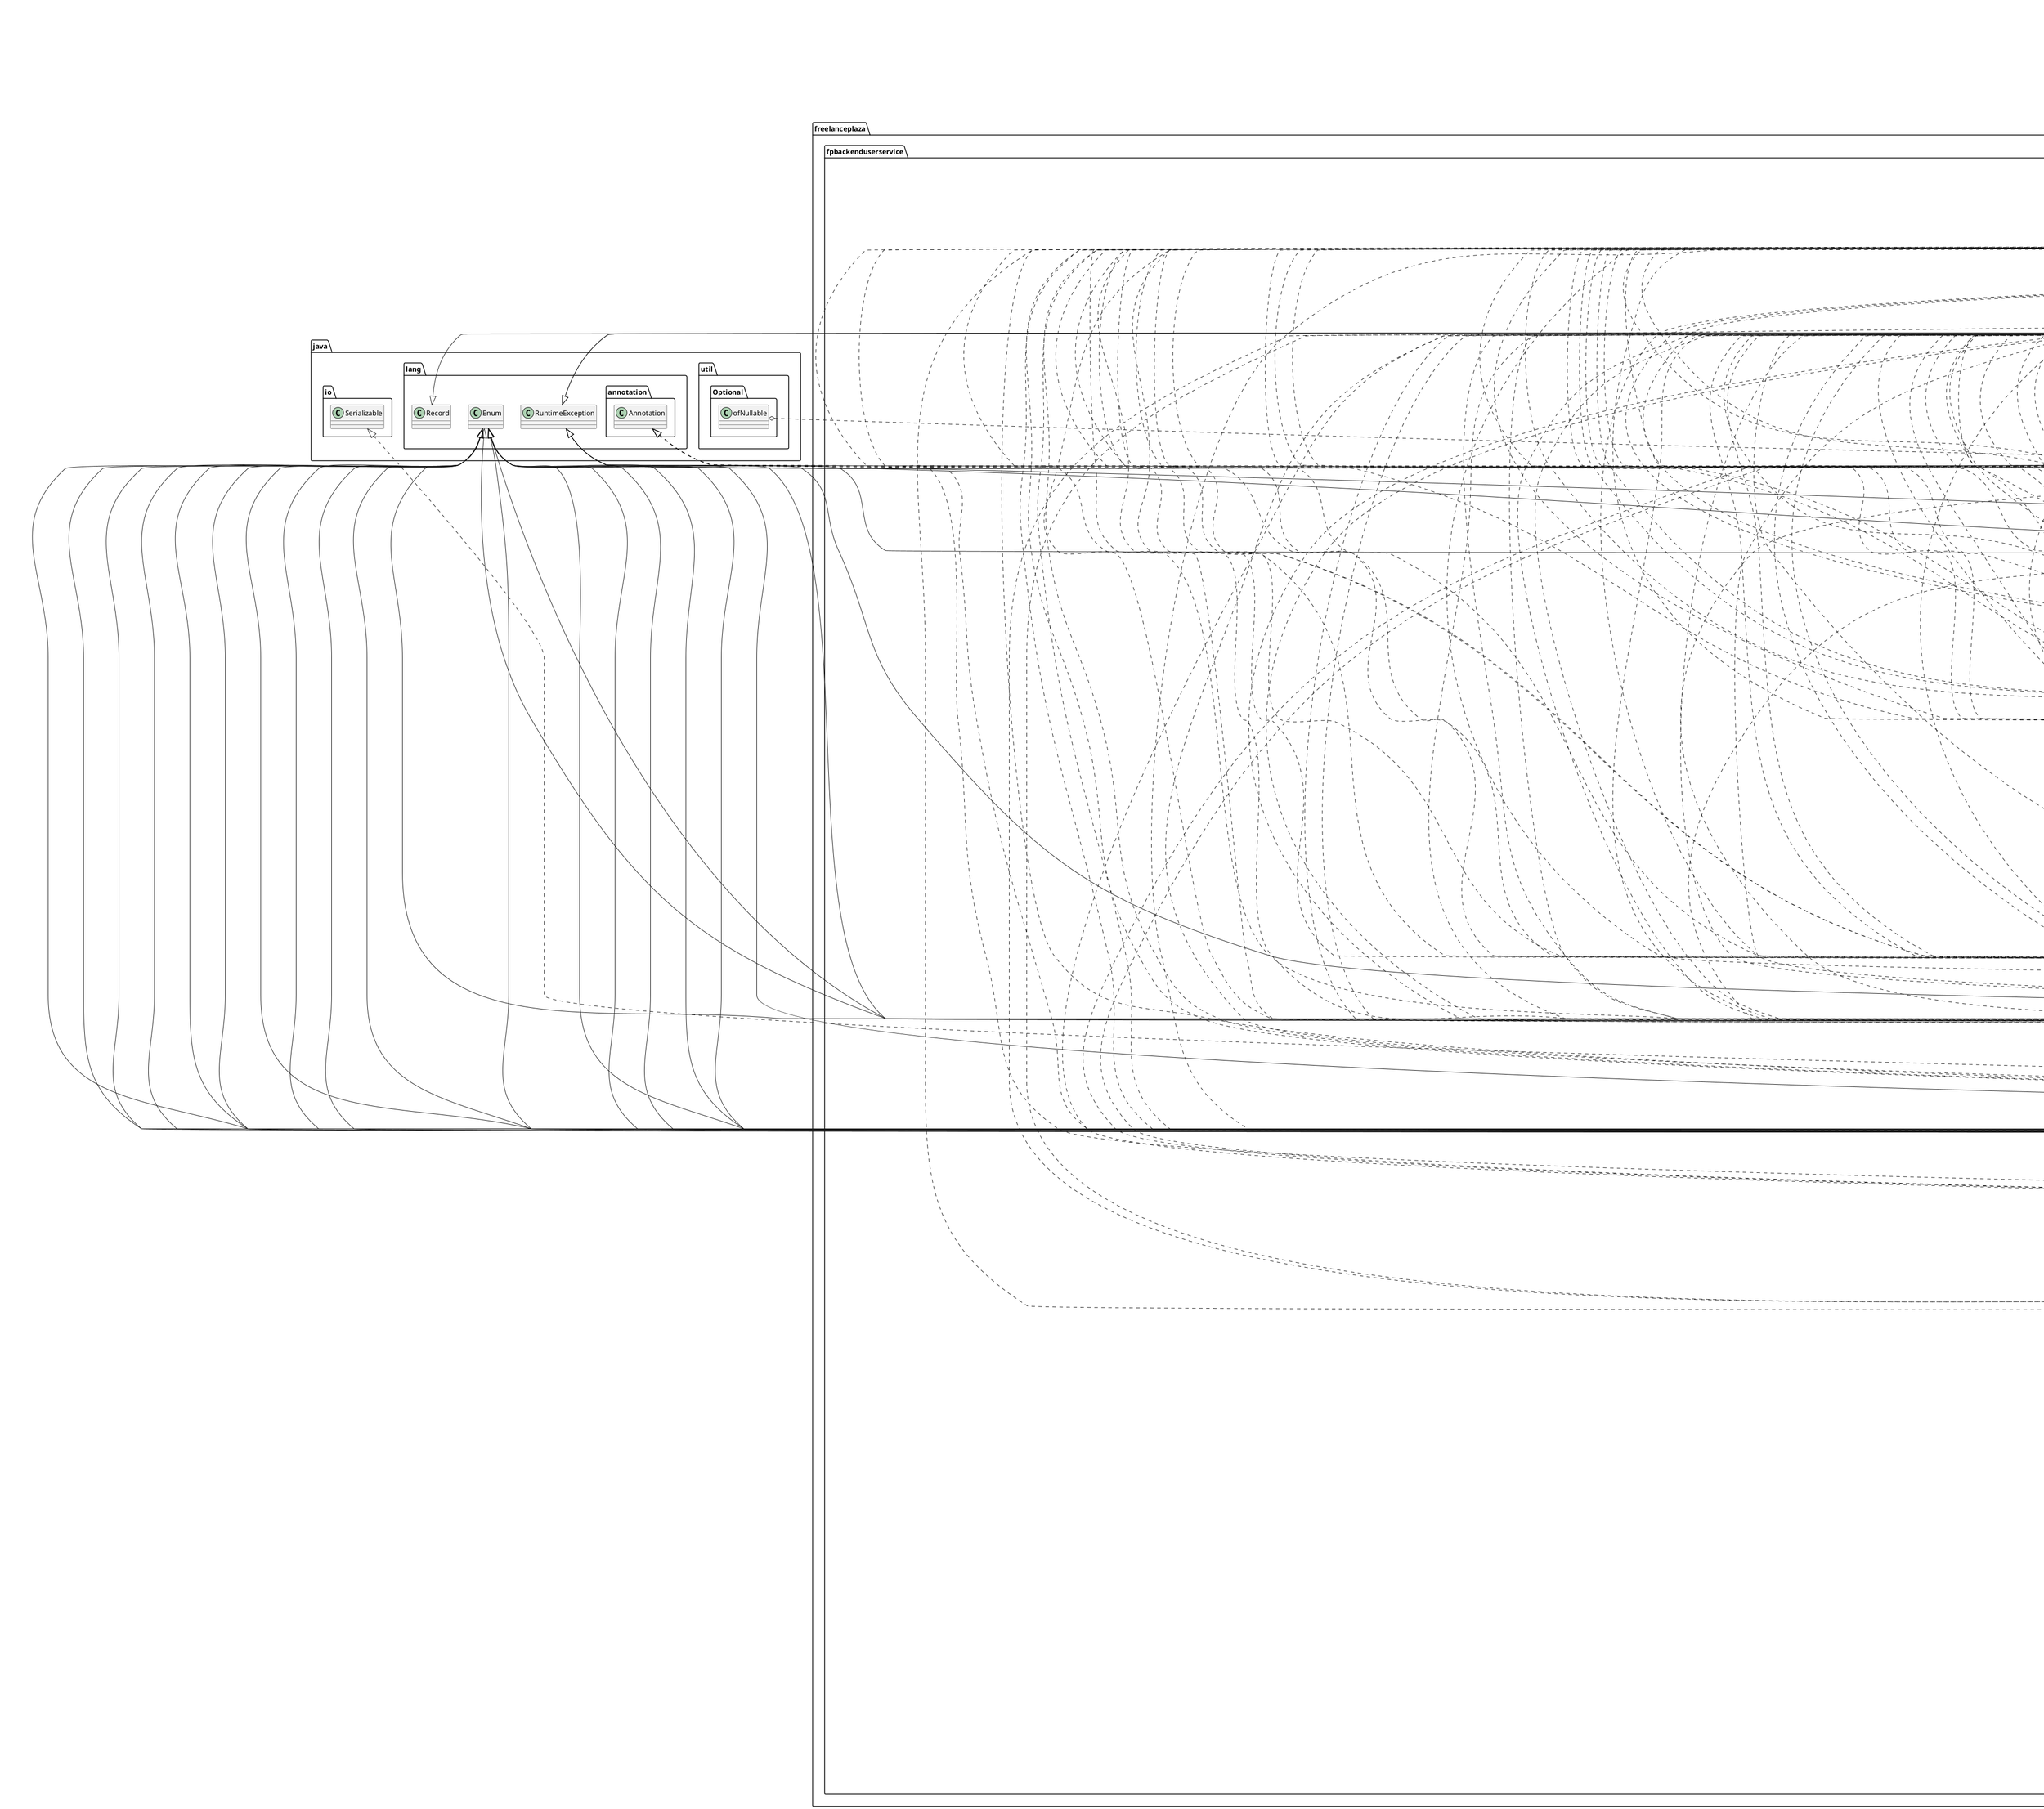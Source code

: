 @startuml
'https://plantuml.com/class-diagram

' GENERATE CLASS DIAGRAM ===========
' Generator       : it.brunasti.java.diagrammer.ClassDiagrammer
' Path            : [/Users/paolo/Work/Tadaah/fp-backend-user-service/build/classes/java/main]
' Java Files Path : [/Users/paolo/Work/Tadaah/fp-backend-user-service/src/main/java/]
' Configuration   : [/Users/paolo/IdeaProjects/mine/java-diagrammer/temp/tadaah/config.json]
' Generated at    : Fri Jan 17 20:03:27 CET 2025
'
'   Stat infos    :
'       Files : [360]
'       Lines : [10749]
'     Classes : [360]
'     Methods : [3419]
'      Fields : [1706]



' CLASSES =======
class freelanceplaza.fpbackenduserservice.entities.QUserEmailVerification
class freelanceplaza.fpbackenduserservice.exceptions.GlobalExceptionHandler
class freelanceplaza.fpbackenduserservice.usersync.UserSyncException
class freelanceplaza.fpbackenduserservice.mappers.AddressMapper
class freelanceplaza.fpbackenduserservice.dto.freelancer.PresignedUrlResponse
interface freelanceplaza.fpbackenduserservice.services.LocationService
interface freelanceplaza.fpbackenduserservice.util.SynchronizableRepository
class freelanceplaza.fpbackenduserservice.dto.FileDto$FileDtoBuilder
class freelanceplaza.fpbackenduserservice.dto.hiring.OrganizationInfoDto
enum freelanceplaza.fpbackenduserservice.dto.documents.QualificationType{
  MANUAL
  AUTOMATIC
}
class freelanceplaza.fpbackenduserservice.dto.dictionary.FunctionDto
class freelanceplaza.fpbackenduserservice.servers.invoice.model.InvoiceQuery
class freelanceplaza.fpbackenduserservice.configs.aws.S3Config
class freelanceplaza.fpbackenduserservice.dto.hiring.FreelancerInfo$FreelancerInfoBuilder
class freelanceplaza.fpbackenduserservice.dto.freelancer.FreelancerDtoSignup
class freelanceplaza.fpbackenduserservice.dto.OrganizationInvoiceSettingRequestDto
interface freelanceplaza.fpbackenduserservice.repositories.OrganizationRepository
enum freelanceplaza.fpbackenduserservice.entities.enums.HistoryActions{
  CREATE
  UPDATE
  DELETE
}
class freelanceplaza.fpbackenduserservice.entities.QLocationFreelancerId
class freelanceplaza.fpbackenduserservice.dto.FreelancerPrkDto
class freelanceplaza.fpbackenduserservice.dto.documents.DocumentOwnerDto
class freelanceplaza.fpbackenduserservice.services.FavoriteLocationFreelancerService
class freelanceplaza.fpbackenduserservice.entities.QFpUser
class freelanceplaza.fpbackenduserservice.mappers.FpUserMapper
class freelanceplaza.fpbackenduserservice.validation.FpValError
abstract freelanceplaza.fpbackenduserservice.entities.LocationGroup$LocationGroupBuilder
class freelanceplaza.fpbackenduserservice.entities.LegalEntity$LegalEntityBuilder
class freelanceplaza.fpbackenduserservice.entities.FpUser
class freelanceplaza.fpbackenduserservice.dto.freelancer.FreelancerDtoPostalCode
class freelanceplaza.fpbackenduserservice.dto.FreelancerExternalUpdateDto
class freelanceplaza.fpbackenduserservice.controllers.PresignedUrlController
class freelanceplaza.fpbackenduserservice.entities.security.QRole
abstract freelanceplaza.fpbackenduserservice.entities.FreelancerLocationExclusions$FreelancerLocationExclusionsBuilder
class freelanceplaza.fpbackenduserservice.dto.freelancer.FreelancerDtoResponse
class freelanceplaza.fpbackenduserservice.entities.LocationGroup$LocationGroupBuilderImpl
class freelanceplaza.fpbackenduserservice.entities.LocationFreelancerId
class freelanceplaza.fpbackenduserservice.servers.invoice.InvoiceDataProvider
enum freelanceplaza.fpbackenduserservice.entities.enums.DateOfBirthSource{
  MANUAL
  OPP
}
class freelanceplaza.fpbackenduserservice.entities.QFavoriteLocationFreelancerHistory
class freelanceplaza.fpbackenduserservice.entities.FreelancerLocationExclusionsHistory
class freelanceplaza.fpbackenduserservice.dto.OrganizationUpdateDto
abstract freelanceplaza.fpbackenduserservice.entities.BaseCreateAuditable$BaseCreateAuditableBuilder
class freelanceplaza.fpbackenduserservice.entities.QFreelancerLocationExclusions
class freelanceplaza.fpbackenduserservice.entities.QOrganizationUser
class freelanceplaza.fpbackenduserservice.dto.freelancer.FreelancerFullInfoDtoResponse
class freelanceplaza.fpbackenduserservice.entities.SbiCode
class freelanceplaza.fpbackenduserservice.dto.documents.DeleteAttachmentDto
class freelanceplaza.fpbackenduserservice.configs.security.TokenInfo
class freelanceplaza.fpbackenduserservice.services.impl.S3ServiceImpl
class freelanceplaza.fpbackenduserservice.exceptions.ErrorResponse
class freelanceplaza.fpbackenduserservice.orgsync.OrganizationSyncService
interface freelanceplaza.fpbackenduserservice.validation.orguser.ValidAddOrgUserDto
class freelanceplaza.fpbackenduserservice.util.StringUtils
class freelanceplaza.fpbackenduserservice.dto.OrganizationStatusDto
class freelanceplaza.fpbackenduserservice.entities.QSbiCode
class freelanceplaza.fpbackenduserservice.controllers.FreelancerController
class freelanceplaza.fpbackenduserservice.validation.ValidationError
class freelanceplaza.fpbackenduserservice.services.DocumentsApprovalService$1
class freelanceplaza.fpbackenduserservice.entities.security.Role$RoleBuilder
class freelanceplaza.fpbackenduserservice.entities.Address
class freelanceplaza.fpbackenduserservice.mappers.LocationGroupMapper
class freelanceplaza.fpbackenduserservice.services.impl.UserServiceImpl
enum freelanceplaza.fpbackenduserservice.entities.enums.OwnerType{
  ORGANIZATION
  FREELANCER
}
interface freelanceplaza.fpbackenduserservice.services.S3Service
class freelanceplaza.fpbackenduserservice.controllers.HiringController
class freelanceplaza.fpbackenduserservice.configs.tenantConfigs.TenantContext
class freelanceplaza.fpbackenduserservice.entities.OrganizationUser
class freelanceplaza.fpbackenduserservice.services.impl.OrganizationServiceImpl$1
class freelanceplaza.fpbackenduserservice.FpBackendUserServiceApplication
class freelanceplaza.fpbackenduserservice.services.EntitySyncService
enum freelanceplaza.fpbackenduserservice.entities.enums.EmailVerificationMethod{
  MULTIPLE_ENTER_ADDRESS
  EMAIL_VERIFICATION_LINK
  EMAIL_ANY_LINK
  MIGRATED
}
class freelanceplaza.fpbackenduserservice.dto.documents.DocumentTypeDto$DocumentTypeDtoBuilderImpl
enum freelanceplaza.fpbackenduserservice.entities.enums.OrganizationInvoiceSetting{
  ORGANIZATION
  LOCATION
}
class freelanceplaza.fpbackenduserservice.entities.UserEmail
class freelanceplaza.fpbackenduserservice.dto.OrganizationUpdateDto$OrganizationUpdateDtoBuilder
class freelanceplaza.fpbackenduserservice.dto.documents.DocumentAttachmentDto
class freelanceplaza.fpbackenduserservice.orgsync.OrganizationSyncException
interface freelanceplaza.fpbackenduserservice.entities.views.OrganizationStatusView
class freelanceplaza.fpbackenduserservice.exceptions.UserServiceException
class freelanceplaza.fpbackenduserservice.httpclient.documentservice.UserQuery
interface freelanceplaza.fpbackenduserservice.validation.bsn.BsnValidation
abstract freelanceplaza.fpbackenduserservice.entities.Freelancer$FreelancerBuilder
class freelanceplaza.fpbackenduserservice.dto.LocationGroupDtoResponse
class freelanceplaza.fpbackenduserservice.httpclient.hiringservice.HiringApiPort$1
class freelanceplaza.fpbackenduserservice.httpclient.authproxy.AuthProxyPort$RetryHandler
class freelanceplaza.fpbackenduserservice.dto.hiring.FreelancerInfo
class freelanceplaza.fpbackenduserservice.configs.PlatformConfiguration
enum freelanceplaza.fpbackenduserservice.dto.documents.enums.AttachmentType{
  ORIGINAL
  PROOF
}
class freelanceplaza.fpbackenduserservice.configs.aws.SQSConfig
interface freelanceplaza.fpbackenduserservice.services.UserService
class freelanceplaza.fpbackenduserservice.entities.QBaseUserEmail
enum freelanceplaza.fpbackenduserservice.entities.enums.Status{
  PENDING
  ACTIVE
  BLOCKED
  DELETED
  INACTIVE
}
class freelanceplaza.fpbackenduserservice.dto.LocationDto
class freelanceplaza.fpbackenduserservice.configs.aws.SNSConfig
class freelanceplaza.fpbackenduserservice.dto.LocationUpdateDto
class freelanceplaza.fpbackenduserservice.httpclient.hiringservice.HiringApiPort$2
enum freelanceplaza.fpbackenduserservice.dto.documents.enums.DocumentName{
  KVK
  DPA
  CONTRACT
  PERSONS_REGISTER
  LIABILITY_INSURANCE
}
interface freelanceplaza.fpbackenduserservice.repositories.OrganizationUserRepository
class freelanceplaza.fpbackenduserservice.dto.OrganizationStatusDto$OrganizationStatusDtoBuilder
class freelanceplaza.fpbackenduserservice.mappers.FreelancerMapper
class freelanceplaza.fpbackenduserservice.configs.security.SecurityUtils
class freelanceplaza.fpbackenduserservice.dto.hiring.MobileShiftListInfoDto
class freelanceplaza.fpbackenduserservice.mappers.OrganizationUserMapper
class freelanceplaza.fpbackenduserservice.controllers.FavoritesController
interface freelanceplaza.fpbackenduserservice.validation.email.EmailConfirmation
interface freelanceplaza.fpbackenduserservice.notification.NotificationService
class freelanceplaza.fpbackenduserservice.dto.LegalEntityDto
class freelanceplaza.fpbackenduserservice.services.impl.FpFreelancerService$1
class freelanceplaza.fpbackenduserservice.controllers.InvoiceController
class freelanceplaza.fpbackenduserservice.dto.freelancer.FreelancerInitRegistrationDto
class freelanceplaza.fpbackenduserservice.locationsync.LocationSyncException
class freelanceplaza.fpbackenduserservice.dto.LocationForFreelancerFilterDto$LocationForFreelancerFilterDtoBuilder
class freelanceplaza.fpbackenduserservice.dto.OrganizationUserDto$OrganizationUserDtoBuilderImpl
class freelanceplaza.fpbackenduserservice.dto.documents.DiplomaTypeRequestDto
interface freelanceplaza.fpbackenduserservice.validation.favorites.FavoriteLocationFreelancerCreateAnnotation
class freelanceplaza.fpbackenduserservice.dto.documents.DocumentStatusChangeRequest
enum freelanceplaza.fpbackenduserservice.entities.enums.ExclusionsAction{
  BLOCKED
  UNBLOCKED
}
class freelanceplaza.fpbackenduserservice.dto.AddressDto
class freelanceplaza.fpbackenduserservice.configs.Auth0UserInfo
class freelanceplaza.fpbackenduserservice.entities.QUserEmail
class freelanceplaza.fpbackenduserservice.dto.dictionary.FunctionCategoryDto
class freelanceplaza.fpbackenduserservice.entities.QLocation
class freelanceplaza.fpbackenduserservice.dto.OrganizationDtoResponse$OrganizationDtoResponseBuilder
class freelanceplaza.fpbackenduserservice.mappers.OrganizationMapper
class freelanceplaza.fpbackenduserservice.util.JsonUtils
class freelanceplaza.fpbackenduserservice.dto.AddOrganizationDocumentsRequest
abstract freelanceplaza.fpbackenduserservice.validation.CommonJsonErrorValidator
class freelanceplaza.fpbackenduserservice.dto.dictionary.EducationalLevelDto
class freelanceplaza.fpbackenduserservice.configs.Auth0ManagementApiClient
class freelanceplaza.fpbackenduserservice.dto.CustomPage
class freelanceplaza.fpbackenduserservice.dto.freelancer.FreelancerFinancialDetailsDto$FreelancerFinancialDetailsDtoBuilder
enum freelanceplaza.fpbackenduserservice.entities.enums.EmailStatus{
  ACTIVE
  INACTIVE
  BOUNCED
}
class freelanceplaza.fpbackenduserservice.httpclient.authproxy.AuthProxyPort$3
class freelanceplaza.fpbackenduserservice.entities.Organization$OrganizationBuilder
class freelanceplaza.fpbackenduserservice.entities.Freelancer
class freelanceplaza.fpbackenduserservice.entities.QVertical
class freelanceplaza.fpbackenduserservice.entities.LegalEntity
interface freelanceplaza.fpbackenduserservice.services.FreelancerService
interface freelanceplaza.fpbackenduserservice.repositories.FavoriteLocationFreelancerHistoryRepository
abstract freelanceplaza.fpbackenduserservice.dto.UserDto$UserDtoBuilder
class freelanceplaza.fpbackenduserservice.dto.hiring.HiringQuery
class freelanceplaza.fpbackenduserservice.entities.Location$LocationBuilder
class freelanceplaza.fpbackenduserservice.entities.UserEmailVerification
class freelanceplaza.fpbackenduserservice.httpclient.authproxy.AuthProxyPort$1
class freelanceplaza.fpbackenduserservice.controllers.DocumentController
class freelanceplaza.fpbackenduserservice.httpclient.authproxy.AuthProxyPort$2
class freelanceplaza.fpbackenduserservice.entities.Organization
interface freelanceplaza.fpbackenduserservice.repositories.LegalEntityRepository
class freelanceplaza.fpbackenduserservice.dto.LocationForFreelancerFilterDto
class freelanceplaza.fpbackenduserservice.dto.hiring.MobileShiftListInfoDto$MobileShiftListInfoDtoBuilder
class freelanceplaza.fpbackenduserservice.dto.documents.CertificateTypeInfo
class freelanceplaza.fpbackenduserservice.orgsync.OrganizationSyncPublisher
enum freelanceplaza.fpbackenduserservice.entities.enums.OrganizationType{
  CUSTOMER
  PLATFORM
}
class freelanceplaza.fpbackenduserservice.validation.favorites.FavoriteLocationFreelancerCreateValidator
class freelanceplaza.fpbackenduserservice.configs.Auth0UserInfo$Auth0UserInfoBuilder
class freelanceplaza.fpbackenduserservice.httpclient.authproxy.AuthProxyPort$AuthProxyPortConfiguration
class freelanceplaza.fpbackenduserservice.locationsync.LocationSyncPublisher
class freelanceplaza.fpbackenduserservice.configs.tenantConfigs.TenantFilter
class freelanceplaza.fpbackenduserservice.exceptions.FreelancePlazaException
class freelanceplaza.fpbackenduserservice.exceptions.ValidationFailedResponse
interface freelanceplaza.fpbackenduserservice.services.OrganizationService
class freelanceplaza.fpbackenduserservice.entities.QFreelancerLocationExclusionsHistory
class freelanceplaza.fpbackenduserservice.servers.hiring.HiringDataProvider
class freelanceplaza.fpbackenduserservice.dto.hiring.ShiftInfoDto
class freelanceplaza.fpbackenduserservice.entities.security.QPrivilege
class freelanceplaza.fpbackenduserservice.dto.hiring.FreelancerShiftDetailsDto$FreelancerShiftDetailsDtoBuilder
enum freelanceplaza.fpbackenduserservice.entities.enums.LrkRegistrationStatus{
}
class freelanceplaza.fpbackenduserservice.dto.documents.DiplomaTypeResponseDto
class freelanceplaza.fpbackenduserservice.dto.FreelancerIbanDto$FreelancerIbanDtoBuilder
interface freelanceplaza.fpbackenduserservice.repositories.AddressRepository
class freelanceplaza.fpbackenduserservice.controllers.M2mController
enum freelanceplaza.fpbackenduserservice.entities.enums.DocumentStatus{
  UPLOADED
  ON_REVIEW
  APPROVED
  REJECTED
  DELETED
}
class freelanceplaza.fpbackenduserservice.entities.QFavoriteLocationFreelancer
class freelanceplaza.fpbackenduserservice.entities.FavoriteLocationFreelancerHistory
class freelanceplaza.fpbackenduserservice.services.DocumentsApprovalService
class freelanceplaza.fpbackenduserservice.util.UserUtils
abstract freelanceplaza.fpbackenduserservice.entities.FreelancerLocationExclusionsHistory$FreelancerLocationExclusionsHistoryBuilder
class freelanceplaza.fpbackenduserservice.entities.FreelancerLocationExclusions
enum freelanceplaza.fpbackenduserservice.entities.enums.FileType{
  PHOTO
  DOCUMENT
}
abstract freelanceplaza.fpbackenduserservice.dto.BaseFreelancerLocationRequest
interface freelanceplaza.fpbackenduserservice.validation.exclusions.ExcludeFreelancerRequestAnnotation
class freelanceplaza.fpbackenduserservice.dto.OrganizationFinanceDto
abstract freelanceplaza.fpbackenduserservice.dto.documents.DeleteDocumentDto$DeleteDocumentDtoBuilder
class freelanceplaza.fpbackenduserservice.dto.OrganizationDtoResponse
interface freelanceplaza.fpbackenduserservice.dto.FreelancerLocationHandler
class freelanceplaza.fpbackenduserservice.usersync.UserSyncService
class freelanceplaza.fpbackenduserservice.configs.aws.SqsBootstrapConfiguration
class freelanceplaza.fpbackenduserservice.entities.Location
class freelanceplaza.fpbackenduserservice.usersync.UserSyncMapper
class freelanceplaza.fpbackenduserservice.dto.LocationDto$LocationDtoBuilder
class freelanceplaza.fpbackenduserservice.controllers.OrganizationController
class freelanceplaza.fpbackenduserservice.httpclient.hiringservice.HiringApiPort
class freelanceplaza.fpbackenduserservice.entities.UserEmailEvent
interface freelanceplaza.fpbackenduserservice.entities.AuditableCreate
class freelanceplaza.fpbackenduserservice.dto.documents.DocumentStatusChange$DocumentStatusChangeBuilder
class freelanceplaza.fpbackenduserservice.configs.security.AudienceValidator
class freelanceplaza.fpbackenduserservice.notification.NotificationPublisher
interface freelanceplaza.fpbackenduserservice.repositories.RoleRepository
interface freelanceplaza.fpbackenduserservice.repositories.SbiCodeRepository
class freelanceplaza.fpbackenduserservice.entities.Freelancer$1
class freelanceplaza.fpbackenduserservice.configs.security.SecurityConfig
class freelanceplaza.fpbackenduserservice.listeners.FreelancerExternalUpdateListener
interface freelanceplaza.fpbackenduserservice.repositories.LocationRepository
class freelanceplaza.fpbackenduserservice.dto.documents.DocumentOwnerFullDto
class freelanceplaza.fpbackenduserservice.mappers.LocationMapper
enum freelanceplaza.fpbackenduserservice.entities.enums.Role{
  ORGANIZATIONAL_SUPER_USER
  PLANNER
  FREELANCER
  SUPER_USER
  STAFF_MEMBER
}
class freelanceplaza.fpbackenduserservice.entities.security.Privilege
class freelanceplaza.fpbackenduserservice.services.impl.FpFreelancerService
class freelanceplaza.fpbackenduserservice.dto.OrganizationDtoFullResponse
class freelanceplaza.fpbackenduserservice.dto.LocationGroupDto
class freelanceplaza.fpbackenduserservice.dto.AddOrgUserDto
class freelanceplaza.fpbackenduserservice.dto.CustomPredicate
class freelanceplaza.fpbackenduserservice.dto.documents.CertificateTypeInfo$CertificateTypeInfoBuilder
interface freelanceplaza.fpbackenduserservice.services.FreelancerLocationExclusionsService
abstract freelanceplaza.fpbackenduserservice.entities.BaseCreateAuditable
class freelanceplaza.fpbackenduserservice.entities.QFreelancer
class freelanceplaza.fpbackenduserservice.dto.documents.DiplomaTypeInfo
class freelanceplaza.fpbackenduserservice.entities.QUserRole
class freelanceplaza.fpbackenduserservice.controllers.SecurityController
class freelanceplaza.fpbackenduserservice.dto.documents.DeleteAttachmentDto$DeleteAttachmentDtoBuilderImpl
class freelanceplaza.fpbackenduserservice.dto.documents.DiplomaTypeResponseDto$DiplomaTypeResponseDtoBuilderImpl
class freelanceplaza.fpbackenduserservice.dto.hiring.HiringResponse
abstract freelanceplaza.fpbackenduserservice.dto.OrganizationUserDto$OrganizationUserDtoBuilder
class freelanceplaza.fpbackenduserservice.orgsync.OrganizationSyncMapper
class freelanceplaza.fpbackenduserservice.services.impl.LocationServiceImpl
class freelanceplaza.fpbackenduserservice.entities.QUserEmailEvent
class freelanceplaza.fpbackenduserservice.services.SeparateTransactionTemplate
class freelanceplaza.fpbackenduserservice.dto.OrganizationDto$OrganizationDtoBuilder
class freelanceplaza.fpbackenduserservice.entities.security.Role
class freelanceplaza.fpbackenduserservice.entities.QLegalEntity
class freelanceplaza.fpbackenduserservice.dto.FreelancerIbanDto
class freelanceplaza.fpbackenduserservice.dto.FreelancerPrkDto$FreelancerPrkDtoBuilder
class freelanceplaza.fpbackenduserservice.configs.DocumentServiceClient$1
class freelanceplaza.fpbackenduserservice.services.impl.FreelancerLocationExclusionsServiceImpl
class freelanceplaza.fpbackenduserservice.configs.DocumentServiceClient$2
class freelanceplaza.fpbackenduserservice.dto.OrganizationUserDto
interface freelanceplaza.fpbackenduserservice.validation.JsonFieldErrors
class freelanceplaza.fpbackenduserservice.configs.DocumentServiceClient$3
class freelanceplaza.fpbackenduserservice.dto.freelancer.FreelancerFinancialDetailsDto
class freelanceplaza.fpbackenduserservice.configs.DocumentServiceClient$4
interface freelanceplaza.fpbackenduserservice.services.FileUploadService
class freelanceplaza.fpbackenduserservice.dto.freelancer.PresignedUrlResponse$PresignedUrlResponseBuilder
class freelanceplaza.fpbackenduserservice.configs.DocumentServiceClient$5
class freelanceplaza.fpbackenduserservice.configs.aws.S3ConfigDev
class freelanceplaza.fpbackenduserservice.dto.hiring.OrganizationInfoDto$OrganizationInfoDtoBuilder
class freelanceplaza.fpbackenduserservice.dto.documents.DocumentDto$DocumentDtoBuilder
class freelanceplaza.fpbackenduserservice.dto.documents.DocumentDto
enum freelanceplaza.fpbackenduserservice.entities.enums.FreelancerRegistrationStep{
  INITIAL_SIGNUP
  PERSONAL_DETAILS
  LEGAL_ENTITY
  PERSONS_REGISTER
  LIABILITY_INSURANCE
  DIPLOMA
  CERTIFICATE
  COMPLETED_REGISTRATION
  REGISTRATION_APPROVED
  FINANCIAL_DETAILS
  POSTAL_CODE
  DESCRIPTION
}
class freelanceplaza.fpbackenduserservice.locationsync.LocationSyncConverter
interface freelanceplaza.fpbackenduserservice.repositories.UserRepository
class freelanceplaza.fpbackenduserservice.dto.UserDto
class freelanceplaza.fpbackenduserservice.mappers.LegalEntityMapper
class freelanceplaza.fpbackenduserservice.configs.HibernateConfiguration$FpHibernatePropertiesCustomizer
class freelanceplaza.fpbackenduserservice.mappers.UserMapper
class freelanceplaza.fpbackenduserservice.entities.QOrganization
class freelanceplaza.fpbackenduserservice.dto.documents.DeleteDocumentDto
interface freelanceplaza.fpbackenduserservice.repositories.VerticalRepository
class freelanceplaza.fpbackenduserservice.validation.FpValDomain
class freelanceplaza.fpbackenduserservice.validation.email.EmailConfirmationValidator
enum freelanceplaza.fpbackenduserservice.entities.enums.AddressType{
  LEGAL_CORRESPONDENCE
  LEGAL_VISITOR
  LOCATION
  WORK
  HOME
}
class freelanceplaza.fpbackenduserservice.dto.documents.DocumentStatusChangeRequest$DocumentStatusChangeRequestBuilder
enum freelanceplaza.fpbackenduserservice.dto.documents.enums.ReviewAction{
  APPROVE
  REJECT
  ON_REVIEW
}
class freelanceplaza.fpbackenduserservice.dto.hiring.FreelancerShiftDetailsDto
abstract freelanceplaza.fpbackenduserservice.dto.documents.DocumentTypeDto$DocumentTypeDtoBuilder
class freelanceplaza.fpbackenduserservice.configs.aws.SQSConfig$FPDefaultListenerContainerRegistry
class freelanceplaza.fpbackenduserservice.entities.User
enum freelanceplaza.fpbackenduserservice.entities.enums.OnboardingStatus{
  REGISTERING
  FOR_REVIEW
  REJECTED
  APPROVED
}
class freelanceplaza.fpbackenduserservice.dto.AddressDto$AddressDtoBuilder
class freelanceplaza.fpbackenduserservice.configs.HibernateConfiguration
class freelanceplaza.fpbackenduserservice.dto.OrganizationPickerDto
class freelanceplaza.fpbackenduserservice.dto.favorites.FavoriteLocationFreelancerRequest
class freelanceplaza.fpbackenduserservice.entities.QBaseCreateAuditable
class freelanceplaza.fpbackenduserservice.dto.documents.DocumentsApprovedRequest
abstract freelanceplaza.fpbackenduserservice.dto.dictionary.BaseDictionaryDto
interface freelanceplaza.fpbackenduserservice.repositories.LocationGroupRepository
class freelanceplaza.fpbackenduserservice.httpclient.ApiPortConfiguration$ServiceConfiguration
class freelanceplaza.fpbackenduserservice.mappers.RoleMapper
abstract freelanceplaza.fpbackenduserservice.dto.dictionary.FunctionDto$FunctionDtoBuilder
class freelanceplaza.fpbackenduserservice.dto.documents.DiplomaTypeInfo$DiplomaTypeInfoBuilder
class freelanceplaza.fpbackenduserservice.httpclient.ApiPortConfiguration
class freelanceplaza.fpbackenduserservice.services.impl.FileUploadServiceImpl$1
interface freelanceplaza.fpbackenduserservice.repositories.FreelancerLocationExclusionsRepository
enum freelanceplaza.fpbackenduserservice.dto.dictionary.DictionaryType{
  EDUCATIONAL_LEVEL
  FUNCTION
  FUNCTION_CATEGORY
}
class freelanceplaza.fpbackenduserservice.entities.QLocationGroup
class freelanceplaza.fpbackenduserservice.entities.Address$AddressBuilder
abstract freelanceplaza.fpbackenduserservice.entities.BaseUserEmail
class freelanceplaza.fpbackenduserservice.validation.bsn.BsnRequestValidator
class freelanceplaza.fpbackenduserservice.controllers.LocationController
class freelanceplaza.fpbackenduserservice.usersync.UserSyncConverter
class freelanceplaza.fpbackenduserservice.dto.UserDto$UserDtoBuilderImpl
class freelanceplaza.fpbackenduserservice.exceptions.ForbiddenException
class freelanceplaza.fpbackenduserservice.dto.OrganizationDto
class freelanceplaza.fpbackenduserservice.dto.documents.DiplomaTypeRequestDto$DiplomaTypeRequestDtoBuilderImpl
class freelanceplaza.fpbackenduserservice.orgsync.OrganizationSyncConverter
interface freelanceplaza.fpbackenduserservice.repositories.FreelancerRepository
class freelanceplaza.fpbackenduserservice.dto.exclusions.UnExcludeFreelancerRequest
class freelanceplaza.fpbackenduserservice.validation.exclusions.ExcludeFreelancerRequestValidator
class freelanceplaza.fpbackenduserservice.entities.FreelancerLocationExclusionsHistory$FreelancerLocationExclusionsHistoryBuilderImpl
class freelanceplaza.fpbackenduserservice.entities.QAddress
abstract freelanceplaza.fpbackenduserservice.dto.dictionary.FunctionCategoryDto$FunctionCategoryDtoBuilder
abstract freelanceplaza.fpbackenduserservice.dto.documents.DiplomaTypeResponseDto$DiplomaTypeResponseDtoBuilder
class freelanceplaza.fpbackenduserservice.entities.LocationGroup
class freelanceplaza.fpbackenduserservice.orgsync.OrganizationUserSyncPublisher
class freelanceplaza.fpbackenduserservice.services.impl.FileUploadServiceImpl
class freelanceplaza.fpbackenduserservice.services.validators.DocumentValidatorImpl
class freelanceplaza.fpbackenduserservice.dto.LocationListItemDto$LocationListItemDtoBuilder
class freelanceplaza.fpbackenduserservice.dto.LocationListItemDto
class freelanceplaza.fpbackenduserservice.dto.freelancer.FreelancerDtoDescription
class freelanceplaza.fpbackenduserservice.configs.DocumentServiceClient
class freelanceplaza.fpbackenduserservice.configs.security.hiring.HiringAccessChecker
class freelanceplaza.fpbackenduserservice.validation.orguser.AddOrgUserDtoValidator
enum freelanceplaza.fpbackenduserservice.entities.enums.EmailEventType{
  ADD_NEW
  DISABLE
  VERIFICATION
  BOUNCE
}
class freelanceplaza.fpbackenduserservice.services.impl.OrganizationServiceImpl
class freelanceplaza.fpbackenduserservice.dto.hiring.FreelancerShiftSelectionListItemDto$FreelancerShiftSelectionListItemDtoBuilder
class freelanceplaza.fpbackenduserservice.dto.exclusions.ExcludeFreelancerRequest
class freelanceplaza.fpbackenduserservice.dto.RoleDto
class freelanceplaza.fpbackenduserservice.notification.exception.NotificationException
class freelanceplaza.fpbackenduserservice.dto.hiring.ShiftInfoDto$ShiftInfoDtoBuilder
class freelanceplaza.fpbackenduserservice.entities.Vertical
class freelanceplaza.fpbackenduserservice.repositories.queryDslRepository.FreelancerRepositoryImpl
class freelanceplaza.fpbackenduserservice.usersync.UserSyncPublisher
interface freelanceplaza.fpbackenduserservice.repositories.FreelancerLocationExclusionsHistoryRepository
class freelanceplaza.fpbackenduserservice.exceptions.EntityNotFoundException
class freelanceplaza.fpbackenduserservice.dto.LocationOptionDto
abstract freelanceplaza.fpbackenduserservice.dto.dictionary.BaseDictionaryDto$BaseDictionaryDtoBuilder
class freelanceplaza.fpbackenduserservice.entities.User$UserBuilderImpl
class freelanceplaza.fpbackenduserservice.dto.dictionary.FunctionDto$FunctionDtoBuilderImpl
class freelanceplaza.fpbackenduserservice.dto.FileDto
class freelanceplaza.fpbackenduserservice.dto.documents.DocumentAttachmentDto$DocumentAttachmentDtoBuilder
class freelanceplaza.fpbackenduserservice.dto.documents.DocumentStatusChange
class freelanceplaza.fpbackenduserservice.configs.RedisConfiguration
class freelanceplaza.fpbackenduserservice.entities.FreelancerLocationExclusions$FreelancerLocationExclusionsBuilderImpl
class freelanceplaza.fpbackenduserservice.dto.hiring.UsersAndLocationsDto
class freelanceplaza.fpbackenduserservice.entities.UserRole
class freelanceplaza.fpbackenduserservice.entities.FavoriteLocationFreelancer
class freelanceplaza.fpbackenduserservice.entities.QUser
interface freelanceplaza.fpbackenduserservice.repositories.queryDslRepository.FreelancerCustomRepository
abstract freelanceplaza.fpbackenduserservice.dto.documents.DiplomaTypeRequestDto$DiplomaTypeRequestDtoBuilder
class freelanceplaza.fpbackenduserservice.locationsync.LocationSyncMapper
class freelanceplaza.fpbackenduserservice.dto.RoleDto$RoleDtoBuilder
abstract freelanceplaza.fpbackenduserservice.dto.documents.DeleteAttachmentDto$DeleteAttachmentDtoBuilder
abstract freelanceplaza.fpbackenduserservice.entities.User$UserBuilder
class freelanceplaza.fpbackenduserservice.dto.hiring.FreelancerShiftSelectionListItemDto
class freelanceplaza.fpbackenduserservice.httpclient.authproxy.AuthProxyPort
class freelanceplaza.fpbackenduserservice.dto.dictionary.FunctionCategoryDto$FunctionCategoryDtoBuilderImpl
class freelanceplaza.fpbackenduserservice.dto.documents.DocumentTypeDto
class freelanceplaza.fpbackenduserservice.entities.Freelancer$FreelancerBuilderImpl
class freelanceplaza.fpbackenduserservice.dto.documents.DeleteDocumentDto$DeleteDocumentDtoBuilderImpl
class freelanceplaza.fpbackenduserservice.dto.freelancer.QualificationDto
class freelanceplaza.fpbackenduserservice.validation.email.EmailRequestValidator
interface freelanceplaza.fpbackenduserservice.repositories.FavoriteLocationFreelancerRepository
class freelanceplaza.fpbackenduserservice.configs.security.AuthConfiguration
class freelanceplaza.fpbackenduserservice.servers.invoice.model.InvoiceResponse
class freelanceplaza.fpbackenduserservice.dto.OrganizationFinanceDto$OrganizationFinanceDtoBuilder
class freelanceplaza.fpbackenduserservice.dto.LegalEntityDto$LegalEntityDtoBuilder
class freelanceplaza.fpbackenduserservice.validation.orguser.AddOrgUserDtoValidator$1
interface freelanceplaza.fpbackenduserservice.services.validators.DocumentValidator
class freelanceplaza.fpbackenduserservice.configs.QueryDslConfig
class freelanceplaza.fpbackenduserservice.services.validators.DocumentValidatorImpl$1
interface freelanceplaza.fpbackenduserservice.validation.email.EmailRequestAnnotation

' INHERITANCES =======
java.lang.RuntimeException <|-- freelanceplaza.fpbackenduserservice.usersync.UserSyncException
java.lang.Enum <|-- freelanceplaza.fpbackenduserservice.dto.documents.QualificationType
freelanceplaza.fpbackenduserservice.dto.dictionary.BaseDictionaryDto <|-- freelanceplaza.fpbackenduserservice.dto.dictionary.FunctionDto
freelanceplaza.fpbackenduserservice.dto.OrganizationFinanceDto <|-- freelanceplaza.fpbackenduserservice.dto.OrganizationInvoiceSettingRequestDto
java.lang.Enum <|-- freelanceplaza.fpbackenduserservice.entities.enums.HistoryActions
freelanceplaza.fpbackenduserservice.entities.BaseCreateAuditable$BaseCreateAuditableBuilder <|-- freelanceplaza.fpbackenduserservice.entities.LocationGroup$LocationGroupBuilder
freelanceplaza.fpbackenduserservice.entities.User <|-- freelanceplaza.fpbackenduserservice.entities.FpUser
freelanceplaza.fpbackenduserservice.entities.BaseCreateAuditable$BaseCreateAuditableBuilder <|-- freelanceplaza.fpbackenduserservice.entities.FreelancerLocationExclusions$FreelancerLocationExclusionsBuilder
freelanceplaza.fpbackenduserservice.entities.LocationGroup$LocationGroupBuilder <|-- freelanceplaza.fpbackenduserservice.entities.LocationGroup$LocationGroupBuilderImpl
java.lang.Enum <|-- freelanceplaza.fpbackenduserservice.entities.enums.DateOfBirthSource
freelanceplaza.fpbackenduserservice.entities.BaseCreateAuditable <|-- freelanceplaza.fpbackenduserservice.entities.FreelancerLocationExclusionsHistory
freelanceplaza.fpbackenduserservice.dto.documents.DeleteDocumentDto <|-- freelanceplaza.fpbackenduserservice.dto.documents.DeleteAttachmentDto
java.lang.Enum <|-- freelanceplaza.fpbackenduserservice.entities.enums.OwnerType
freelanceplaza.fpbackenduserservice.entities.User <|-- freelanceplaza.fpbackenduserservice.entities.OrganizationUser
java.lang.Enum <|-- freelanceplaza.fpbackenduserservice.entities.enums.EmailVerificationMethod
freelanceplaza.fpbackenduserservice.dto.documents.DocumentTypeDto$DocumentTypeDtoBuilder <|-- freelanceplaza.fpbackenduserservice.dto.documents.DocumentTypeDto$DocumentTypeDtoBuilderImpl
java.lang.Enum <|-- freelanceplaza.fpbackenduserservice.entities.enums.OrganizationInvoiceSetting
java.lang.RuntimeException <|-- freelanceplaza.fpbackenduserservice.orgsync.OrganizationSyncException
java.lang.RuntimeException <|-- freelanceplaza.fpbackenduserservice.exceptions.UserServiceException
freelanceplaza.fpbackenduserservice.entities.User$UserBuilder <|-- freelanceplaza.fpbackenduserservice.entities.Freelancer$FreelancerBuilder
java.lang.Enum <|-- freelanceplaza.fpbackenduserservice.dto.documents.enums.AttachmentType
java.lang.Enum <|-- freelanceplaza.fpbackenduserservice.entities.enums.Status
java.lang.Enum <|-- freelanceplaza.fpbackenduserservice.dto.documents.enums.DocumentName
java.lang.RuntimeException <|-- freelanceplaza.fpbackenduserservice.locationsync.LocationSyncException
freelanceplaza.fpbackenduserservice.dto.OrganizationUserDto$OrganizationUserDtoBuilder <|-- freelanceplaza.fpbackenduserservice.dto.OrganizationUserDto$OrganizationUserDtoBuilderImpl
freelanceplaza.fpbackenduserservice.dto.documents.DocumentTypeDto <|-- freelanceplaza.fpbackenduserservice.dto.documents.DiplomaTypeRequestDto
java.lang.Enum <|-- freelanceplaza.fpbackenduserservice.entities.enums.ExclusionsAction
freelanceplaza.fpbackenduserservice.dto.dictionary.BaseDictionaryDto <|-- freelanceplaza.fpbackenduserservice.dto.dictionary.FunctionCategoryDto
freelanceplaza.fpbackenduserservice.dto.dictionary.BaseDictionaryDto <|-- freelanceplaza.fpbackenduserservice.dto.dictionary.EducationalLevelDto
java.lang.Enum <|-- freelanceplaza.fpbackenduserservice.entities.enums.EmailStatus
freelanceplaza.fpbackenduserservice.entities.User <|-- freelanceplaza.fpbackenduserservice.entities.Freelancer
freelanceplaza.fpbackenduserservice.entities.BaseUserEmail <|-- freelanceplaza.fpbackenduserservice.entities.UserEmailVerification
java.lang.Enum <|-- freelanceplaza.fpbackenduserservice.entities.enums.OrganizationType
freelanceplaza.fpbackenduserservice.validation.CommonJsonErrorValidator <|-- freelanceplaza.fpbackenduserservice.validation.favorites.FavoriteLocationFreelancerCreateValidator
java.lang.RuntimeException <|-- freelanceplaza.fpbackenduserservice.exceptions.FreelancePlazaException
java.lang.Enum <|-- freelanceplaza.fpbackenduserservice.entities.enums.LrkRegistrationStatus
freelanceplaza.fpbackenduserservice.dto.documents.DocumentTypeDto <|-- freelanceplaza.fpbackenduserservice.dto.documents.DiplomaTypeResponseDto
java.lang.Enum <|-- freelanceplaza.fpbackenduserservice.entities.enums.DocumentStatus
freelanceplaza.fpbackenduserservice.entities.BaseCreateAuditable <|-- freelanceplaza.fpbackenduserservice.entities.FavoriteLocationFreelancerHistory
freelanceplaza.fpbackenduserservice.entities.BaseCreateAuditable$BaseCreateAuditableBuilder <|-- freelanceplaza.fpbackenduserservice.entities.FreelancerLocationExclusionsHistory$FreelancerLocationExclusionsHistoryBuilder
freelanceplaza.fpbackenduserservice.entities.BaseCreateAuditable <|-- freelanceplaza.fpbackenduserservice.entities.FreelancerLocationExclusions
java.lang.Enum <|-- freelanceplaza.fpbackenduserservice.entities.enums.FileType
freelanceplaza.fpbackenduserservice.entities.BaseUserEmail <|-- freelanceplaza.fpbackenduserservice.entities.UserEmailEvent
java.lang.Record <|-- freelanceplaza.fpbackenduserservice.configs.security.AudienceValidator
java.lang.Enum <|-- freelanceplaza.fpbackenduserservice.entities.enums.Role
freelanceplaza.fpbackenduserservice.dto.UserDto <|-- freelanceplaza.fpbackenduserservice.dto.AddOrgUserDto
freelanceplaza.fpbackenduserservice.dto.documents.DeleteAttachmentDto$DeleteAttachmentDtoBuilder <|-- freelanceplaza.fpbackenduserservice.dto.documents.DeleteAttachmentDto$DeleteAttachmentDtoBuilderImpl
freelanceplaza.fpbackenduserservice.dto.documents.DiplomaTypeResponseDto$DiplomaTypeResponseDtoBuilder <|-- freelanceplaza.fpbackenduserservice.dto.documents.DiplomaTypeResponseDto$DiplomaTypeResponseDtoBuilderImpl
freelanceplaza.fpbackenduserservice.dto.UserDto$UserDtoBuilder <|-- freelanceplaza.fpbackenduserservice.dto.OrganizationUserDto$OrganizationUserDtoBuilder
freelanceplaza.fpbackenduserservice.dto.UserDto <|-- freelanceplaza.fpbackenduserservice.dto.OrganizationUserDto
freelanceplaza.fpbackenduserservice.configs.aws.S3Config <|-- freelanceplaza.fpbackenduserservice.configs.aws.S3ConfigDev
java.lang.Enum <|-- freelanceplaza.fpbackenduserservice.entities.enums.FreelancerRegistrationStep
java.lang.Enum <|-- freelanceplaza.fpbackenduserservice.entities.enums.AddressType
java.lang.Enum <|-- freelanceplaza.fpbackenduserservice.dto.documents.enums.ReviewAction
java.lang.Enum <|-- freelanceplaza.fpbackenduserservice.entities.enums.OnboardingStatus
freelanceplaza.fpbackenduserservice.dto.dictionary.BaseDictionaryDto$BaseDictionaryDtoBuilder <|-- freelanceplaza.fpbackenduserservice.dto.dictionary.FunctionDto$FunctionDtoBuilder
java.lang.Enum <|-- freelanceplaza.fpbackenduserservice.dto.dictionary.DictionaryType
freelanceplaza.fpbackenduserservice.validation.CommonJsonErrorValidator <|-- freelanceplaza.fpbackenduserservice.validation.bsn.BsnRequestValidator
freelanceplaza.fpbackenduserservice.dto.UserDto$UserDtoBuilder <|-- freelanceplaza.fpbackenduserservice.dto.UserDto$UserDtoBuilderImpl
java.lang.RuntimeException <|-- freelanceplaza.fpbackenduserservice.exceptions.ForbiddenException
freelanceplaza.fpbackenduserservice.dto.documents.DiplomaTypeRequestDto$DiplomaTypeRequestDtoBuilder <|-- freelanceplaza.fpbackenduserservice.dto.documents.DiplomaTypeRequestDto$DiplomaTypeRequestDtoBuilderImpl
freelanceplaza.fpbackenduserservice.dto.BaseFreelancerLocationRequest <|-- freelanceplaza.fpbackenduserservice.dto.exclusions.UnExcludeFreelancerRequest
freelanceplaza.fpbackenduserservice.validation.CommonJsonErrorValidator <|-- freelanceplaza.fpbackenduserservice.validation.exclusions.ExcludeFreelancerRequestValidator
freelanceplaza.fpbackenduserservice.entities.FreelancerLocationExclusionsHistory$FreelancerLocationExclusionsHistoryBuilder <|-- freelanceplaza.fpbackenduserservice.entities.FreelancerLocationExclusionsHistory$FreelancerLocationExclusionsHistoryBuilderImpl
freelanceplaza.fpbackenduserservice.dto.dictionary.BaseDictionaryDto$BaseDictionaryDtoBuilder <|-- freelanceplaza.fpbackenduserservice.dto.dictionary.FunctionCategoryDto$FunctionCategoryDtoBuilder
freelanceplaza.fpbackenduserservice.dto.documents.DocumentTypeDto$DocumentTypeDtoBuilder <|-- freelanceplaza.fpbackenduserservice.dto.documents.DiplomaTypeResponseDto$DiplomaTypeResponseDtoBuilder
freelanceplaza.fpbackenduserservice.entities.BaseCreateAuditable <|-- freelanceplaza.fpbackenduserservice.entities.LocationGroup
freelanceplaza.fpbackenduserservice.validation.CommonJsonErrorValidator <|-- freelanceplaza.fpbackenduserservice.validation.orguser.AddOrgUserDtoValidator
java.lang.Enum <|-- freelanceplaza.fpbackenduserservice.entities.enums.EmailEventType
freelanceplaza.fpbackenduserservice.dto.BaseFreelancerLocationRequest <|-- freelanceplaza.fpbackenduserservice.dto.exclusions.ExcludeFreelancerRequest
java.lang.RuntimeException <|-- freelanceplaza.fpbackenduserservice.notification.exception.NotificationException
freelanceplaza.fpbackenduserservice.entities.Organization <|-- freelanceplaza.fpbackenduserservice.entities.Vertical
java.lang.RuntimeException <|-- freelanceplaza.fpbackenduserservice.exceptions.EntityNotFoundException
freelanceplaza.fpbackenduserservice.entities.User$UserBuilder <|-- freelanceplaza.fpbackenduserservice.entities.User$UserBuilderImpl
freelanceplaza.fpbackenduserservice.dto.dictionary.FunctionDto$FunctionDtoBuilder <|-- freelanceplaza.fpbackenduserservice.dto.dictionary.FunctionDto$FunctionDtoBuilderImpl
freelanceplaza.fpbackenduserservice.entities.FreelancerLocationExclusions$FreelancerLocationExclusionsBuilder <|-- freelanceplaza.fpbackenduserservice.entities.FreelancerLocationExclusions$FreelancerLocationExclusionsBuilderImpl
freelanceplaza.fpbackenduserservice.entities.BaseCreateAuditable <|-- freelanceplaza.fpbackenduserservice.entities.FavoriteLocationFreelancer
freelanceplaza.fpbackenduserservice.dto.documents.DocumentTypeDto$DocumentTypeDtoBuilder <|-- freelanceplaza.fpbackenduserservice.dto.documents.DiplomaTypeRequestDto$DiplomaTypeRequestDtoBuilder
freelanceplaza.fpbackenduserservice.dto.documents.DeleteDocumentDto$DeleteDocumentDtoBuilder <|-- freelanceplaza.fpbackenduserservice.dto.documents.DeleteAttachmentDto$DeleteAttachmentDtoBuilder
freelanceplaza.fpbackenduserservice.dto.dictionary.FunctionCategoryDto$FunctionCategoryDtoBuilder <|-- freelanceplaza.fpbackenduserservice.dto.dictionary.FunctionCategoryDto$FunctionCategoryDtoBuilderImpl
freelanceplaza.fpbackenduserservice.entities.Freelancer$FreelancerBuilder <|-- freelanceplaza.fpbackenduserservice.entities.Freelancer$FreelancerBuilderImpl
freelanceplaza.fpbackenduserservice.dto.documents.DeleteDocumentDto$DeleteDocumentDtoBuilder <|-- freelanceplaza.fpbackenduserservice.dto.documents.DeleteDocumentDto$DeleteDocumentDtoBuilderImpl
freelanceplaza.fpbackenduserservice.validation.CommonJsonErrorValidator <|-- freelanceplaza.fpbackenduserservice.validation.email.EmailRequestValidator

' IMPLEMENT INTERFACE =======
freelanceplaza.fpbackenduserservice.util.SynchronizableRepository <|.. freelanceplaza.fpbackenduserservice.repositories.OrganizationRepository
java.io.Serializable <|.. freelanceplaza.fpbackenduserservice.entities.LocationFreelancerId
freelanceplaza.fpbackenduserservice.services.S3Service <|.. freelanceplaza.fpbackenduserservice.services.impl.S3ServiceImpl
java.lang.annotation.Annotation <|.. freelanceplaza.fpbackenduserservice.validation.orguser.ValidAddOrgUserDto
freelanceplaza.fpbackenduserservice.services.UserService <|.. freelanceplaza.fpbackenduserservice.services.impl.UserServiceImpl
java.lang.annotation.Annotation <|.. freelanceplaza.fpbackenduserservice.validation.bsn.BsnValidation
freelanceplaza.fpbackenduserservice.util.SynchronizableRepository <|.. freelanceplaza.fpbackenduserservice.repositories.OrganizationUserRepository
java.lang.annotation.Annotation <|.. freelanceplaza.fpbackenduserservice.validation.email.EmailConfirmation
java.lang.annotation.Annotation <|.. freelanceplaza.fpbackenduserservice.validation.favorites.FavoriteLocationFreelancerCreateAnnotation
freelanceplaza.fpbackenduserservice.dto.FreelancerLocationHandler <|.. freelanceplaza.fpbackenduserservice.dto.BaseFreelancerLocationRequest
java.lang.annotation.Annotation <|.. freelanceplaza.fpbackenduserservice.validation.exclusions.ExcludeFreelancerRequestAnnotation
freelanceplaza.fpbackenduserservice.notification.NotificationService <|.. freelanceplaza.fpbackenduserservice.notification.NotificationPublisher
freelanceplaza.fpbackenduserservice.services.FreelancerService <|.. freelanceplaza.fpbackenduserservice.services.impl.FpFreelancerService
freelanceplaza.fpbackenduserservice.entities.AuditableCreate <|.. freelanceplaza.fpbackenduserservice.entities.BaseCreateAuditable
freelanceplaza.fpbackenduserservice.services.LocationService <|.. freelanceplaza.fpbackenduserservice.services.impl.LocationServiceImpl
freelanceplaza.fpbackenduserservice.services.FreelancerLocationExclusionsService <|.. freelanceplaza.fpbackenduserservice.services.impl.FreelancerLocationExclusionsServiceImpl
java.lang.annotation.Annotation <|.. freelanceplaza.fpbackenduserservice.validation.JsonFieldErrors
freelanceplaza.fpbackenduserservice.util.SynchronizableRepository <|.. freelanceplaza.fpbackenduserservice.repositories.UserRepository
freelanceplaza.fpbackenduserservice.dto.FreelancerLocationHandler <|.. freelanceplaza.fpbackenduserservice.dto.favorites.FavoriteLocationFreelancerRequest
freelanceplaza.fpbackenduserservice.util.SynchronizableRepository <|.. freelanceplaza.fpbackenduserservice.repositories.FreelancerRepository
freelanceplaza.fpbackenduserservice.repositories.queryDslRepository.FreelancerCustomRepository <|.. freelanceplaza.fpbackenduserservice.repositories.FreelancerRepository
freelanceplaza.fpbackenduserservice.services.FileUploadService <|.. freelanceplaza.fpbackenduserservice.services.impl.FileUploadServiceImpl
freelanceplaza.fpbackenduserservice.services.validators.DocumentValidator <|.. freelanceplaza.fpbackenduserservice.services.validators.DocumentValidatorImpl
freelanceplaza.fpbackenduserservice.services.OrganizationService <|.. freelanceplaza.fpbackenduserservice.services.impl.OrganizationServiceImpl
freelanceplaza.fpbackenduserservice.repositories.queryDslRepository.FreelancerCustomRepository <|.. freelanceplaza.fpbackenduserservice.repositories.queryDslRepository.FreelancerRepositoryImpl
java.lang.annotation.Annotation <|.. freelanceplaza.fpbackenduserservice.validation.email.EmailRequestAnnotation

' FIELDS =======
freelanceplaza.fpbackenduserservice.entities.QUserEmailVerification --> com.querydsl.core.types.dsl.PathInits
freelanceplaza.fpbackenduserservice.entities.QUserEmailVerification --> freelanceplaza.fpbackenduserservice.entities.QUserEmailVerification
freelanceplaza.fpbackenduserservice.entities.QUserEmailVerification --> freelanceplaza.fpbackenduserservice.entities.QBaseUserEmail
freelanceplaza.fpbackenduserservice.entities.QUserEmailVerification --> com.querydsl.core.types.dsl.DateTimePath
freelanceplaza.fpbackenduserservice.entities.QUserEmailVerification --> com.querydsl.core.types.dsl.NumberPath
freelanceplaza.fpbackenduserservice.entities.QUserEmailVerification --> com.querydsl.core.types.dsl.EnumPath
freelanceplaza.fpbackenduserservice.entities.QUserEmailVerification --> freelanceplaza.fpbackenduserservice.entities.QUserEmail
freelanceplaza.fpbackenduserservice.dto.FileDto$FileDtoBuilder --> freelanceplaza.fpbackenduserservice.entities.enums.FileType
freelanceplaza.fpbackenduserservice.dto.hiring.FreelancerInfo$FreelancerInfoBuilder --> freelanceplaza.fpbackenduserservice.entities.enums.DateOfBirthSource
freelanceplaza.fpbackenduserservice.dto.OrganizationInvoiceSettingRequestDto --> freelanceplaza.fpbackenduserservice.entities.enums.OrganizationInvoiceSetting
freelanceplaza.fpbackenduserservice.entities.QLocationFreelancerId --> freelanceplaza.fpbackenduserservice.entities.QLocationFreelancerId
freelanceplaza.fpbackenduserservice.entities.QLocationFreelancerId --> com.querydsl.core.types.dsl.ComparablePath
freelanceplaza.fpbackenduserservice.entities.QLocationFreelancerId --> com.querydsl.core.types.dsl.NumberPath
freelanceplaza.fpbackenduserservice.dto.documents.DocumentOwnerDto --> freelanceplaza.fpbackenduserservice.entities.enums.OwnerType
freelanceplaza.fpbackenduserservice.services.FavoriteLocationFreelancerService --> freelanceplaza.fpbackenduserservice.repositories.FavoriteLocationFreelancerRepository
freelanceplaza.fpbackenduserservice.services.FavoriteLocationFreelancerService --> freelanceplaza.fpbackenduserservice.repositories.FavoriteLocationFreelancerHistoryRepository
freelanceplaza.fpbackenduserservice.services.FavoriteLocationFreelancerService --> freelanceplaza.fpbackenduserservice.httpclient.hiringservice.HiringApiPort
freelanceplaza.fpbackenduserservice.entities.QFpUser --> freelanceplaza.fpbackenduserservice.entities.QFpUser
freelanceplaza.fpbackenduserservice.entities.QFpUser --> freelanceplaza.fpbackenduserservice.entities.QUser
freelanceplaza.fpbackenduserservice.entities.QFpUser --> com.querydsl.core.types.dsl.DateTimePath
freelanceplaza.fpbackenduserservice.entities.QFpUser --> com.querydsl.core.types.dsl.StringPath
freelanceplaza.fpbackenduserservice.entities.QFpUser --> com.querydsl.core.types.dsl.ListPath
freelanceplaza.fpbackenduserservice.entities.QFpUser --> com.querydsl.core.types.dsl.BooleanPath
freelanceplaza.fpbackenduserservice.entities.QFpUser --> com.querydsl.core.types.dsl.ComparablePath
freelanceplaza.fpbackenduserservice.entities.QFpUser --> com.querydsl.core.types.dsl.StringPath
freelanceplaza.fpbackenduserservice.entities.QFpUser --> com.querydsl.core.types.dsl.StringPath
freelanceplaza.fpbackenduserservice.entities.QFpUser --> com.querydsl.core.types.dsl.StringPath
freelanceplaza.fpbackenduserservice.entities.QFpUser --> com.querydsl.core.types.dsl.StringPath
freelanceplaza.fpbackenduserservice.entities.QFpUser --> com.querydsl.core.types.dsl.StringPath
freelanceplaza.fpbackenduserservice.entities.QFpUser --> com.querydsl.core.types.dsl.StringPath
freelanceplaza.fpbackenduserservice.entities.QFpUser --> com.querydsl.core.types.dsl.StringPath
freelanceplaza.fpbackenduserservice.entities.QFpUser --> com.querydsl.core.types.dsl.NumberPath
freelanceplaza.fpbackenduserservice.entities.QFpUser --> com.querydsl.core.types.dsl.NumberPath
freelanceplaza.fpbackenduserservice.entities.QFpUser --> com.querydsl.core.types.dsl.ListPath
freelanceplaza.fpbackenduserservice.entities.LocationGroup$LocationGroupBuilder --> freelanceplaza.fpbackenduserservice.entities.Location
freelanceplaza.fpbackenduserservice.entities.LegalEntity$LegalEntityBuilder --> freelanceplaza.fpbackenduserservice.entities.Address
freelanceplaza.fpbackenduserservice.controllers.PresignedUrlController --> freelanceplaza.fpbackenduserservice.services.S3Service
freelanceplaza.fpbackenduserservice.controllers.PresignedUrlController --> freelanceplaza.fpbackenduserservice.services.validators.DocumentValidator
freelanceplaza.fpbackenduserservice.controllers.PresignedUrlController --> freelanceplaza.fpbackenduserservice.services.UserService
freelanceplaza.fpbackenduserservice.controllers.PresignedUrlController --> freelanceplaza.fpbackenduserservice.services.OrganizationService
freelanceplaza.fpbackenduserservice.controllers.PresignedUrlController --> freelanceplaza.fpbackenduserservice.services.FileUploadService
freelanceplaza.fpbackenduserservice.entities.security.QRole --> freelanceplaza.fpbackenduserservice.entities.security.QRole
freelanceplaza.fpbackenduserservice.entities.security.QRole --> com.querydsl.core.types.dsl.NumberPath
freelanceplaza.fpbackenduserservice.entities.security.QRole --> com.querydsl.core.types.dsl.StringPath
freelanceplaza.fpbackenduserservice.entities.security.QRole --> com.querydsl.core.types.dsl.CollectionPath
freelanceplaza.fpbackenduserservice.entities.security.QRole --> com.querydsl.core.types.dsl.ListPath
freelanceplaza.fpbackenduserservice.entities.FreelancerLocationExclusions$FreelancerLocationExclusionsBuilder --> freelanceplaza.fpbackenduserservice.entities.LocationFreelancerId
freelanceplaza.fpbackenduserservice.dto.freelancer.FreelancerDtoResponse --> freelanceplaza.fpbackenduserservice.entities.enums.OnboardingStatus
freelanceplaza.fpbackenduserservice.dto.freelancer.FreelancerDtoResponse --> freelanceplaza.fpbackenduserservice.entities.enums.Status
freelanceplaza.fpbackenduserservice.dto.freelancer.FreelancerDtoResponse --> freelanceplaza.fpbackenduserservice.entities.enums.FreelancerRegistrationStep
freelanceplaza.fpbackenduserservice.dto.freelancer.FreelancerDtoResponse --> freelanceplaza.fpbackenduserservice.entities.enums.DateOfBirthSource
freelanceplaza.fpbackenduserservice.servers.invoice.InvoiceDataProvider --> freelanceplaza.fpbackenduserservice.repositories.FreelancerRepository
freelanceplaza.fpbackenduserservice.servers.invoice.InvoiceDataProvider --> freelanceplaza.fpbackenduserservice.mappers.FreelancerMapper
freelanceplaza.fpbackenduserservice.servers.invoice.InvoiceDataProvider --> freelanceplaza.fpbackenduserservice.repositories.OrganizationRepository
freelanceplaza.fpbackenduserservice.servers.invoice.InvoiceDataProvider --> freelanceplaza.fpbackenduserservice.mappers.OrganizationMapper
freelanceplaza.fpbackenduserservice.servers.invoice.InvoiceDataProvider --> freelanceplaza.fpbackenduserservice.repositories.VerticalRepository
freelanceplaza.fpbackenduserservice.entities.QFavoriteLocationFreelancerHistory --> freelanceplaza.fpbackenduserservice.entities.QFavoriteLocationFreelancerHistory
freelanceplaza.fpbackenduserservice.entities.QFavoriteLocationFreelancerHistory --> freelanceplaza.fpbackenduserservice.entities.QBaseCreateAuditable
freelanceplaza.fpbackenduserservice.entities.QFavoriteLocationFreelancerHistory --> com.querydsl.core.types.dsl.EnumPath
freelanceplaza.fpbackenduserservice.entities.QFavoriteLocationFreelancerHistory --> com.querydsl.core.types.dsl.DateTimePath
freelanceplaza.fpbackenduserservice.entities.QFavoriteLocationFreelancerHistory --> com.querydsl.core.types.dsl.ComparablePath
freelanceplaza.fpbackenduserservice.entities.QFavoriteLocationFreelancerHistory --> com.querydsl.core.types.dsl.ComparablePath
freelanceplaza.fpbackenduserservice.entities.QFavoriteLocationFreelancerHistory --> com.querydsl.core.types.dsl.NumberPath
freelanceplaza.fpbackenduserservice.entities.QFavoriteLocationFreelancerHistory --> com.querydsl.core.types.dsl.NumberPath
freelanceplaza.fpbackenduserservice.entities.FreelancerLocationExclusionsHistory --> freelanceplaza.fpbackenduserservice.entities.enums.ExclusionsAction
freelanceplaza.fpbackenduserservice.entities.QFreelancerLocationExclusions --> com.querydsl.core.types.dsl.PathInits
freelanceplaza.fpbackenduserservice.entities.QFreelancerLocationExclusions --> freelanceplaza.fpbackenduserservice.entities.QFreelancerLocationExclusions
freelanceplaza.fpbackenduserservice.entities.QFreelancerLocationExclusions --> freelanceplaza.fpbackenduserservice.entities.QBaseCreateAuditable
freelanceplaza.fpbackenduserservice.entities.QFreelancerLocationExclusions --> com.querydsl.core.types.dsl.DateTimePath
freelanceplaza.fpbackenduserservice.entities.QFreelancerLocationExclusions --> com.querydsl.core.types.dsl.ComparablePath
freelanceplaza.fpbackenduserservice.entities.QFreelancerLocationExclusions --> freelanceplaza.fpbackenduserservice.entities.QLocationFreelancerId
freelanceplaza.fpbackenduserservice.entities.QFreelancerLocationExclusions --> com.querydsl.core.types.dsl.StringPath
freelanceplaza.fpbackenduserservice.entities.QOrganizationUser --> freelanceplaza.fpbackenduserservice.entities.QOrganizationUser
freelanceplaza.fpbackenduserservice.entities.QOrganizationUser --> freelanceplaza.fpbackenduserservice.entities.QUser
freelanceplaza.fpbackenduserservice.entities.QOrganizationUser --> com.querydsl.core.types.dsl.DateTimePath
freelanceplaza.fpbackenduserservice.entities.QOrganizationUser --> com.querydsl.core.types.dsl.StringPath
freelanceplaza.fpbackenduserservice.entities.QOrganizationUser --> com.querydsl.core.types.dsl.ListPath
freelanceplaza.fpbackenduserservice.entities.QOrganizationUser --> com.querydsl.core.types.dsl.BooleanPath
freelanceplaza.fpbackenduserservice.entities.QOrganizationUser --> com.querydsl.core.types.dsl.ComparablePath
freelanceplaza.fpbackenduserservice.entities.QOrganizationUser --> com.querydsl.core.types.dsl.StringPath
freelanceplaza.fpbackenduserservice.entities.QOrganizationUser --> com.querydsl.core.types.dsl.StringPath
freelanceplaza.fpbackenduserservice.entities.QOrganizationUser --> com.querydsl.core.types.dsl.StringPath
freelanceplaza.fpbackenduserservice.entities.QOrganizationUser --> com.querydsl.core.types.dsl.StringPath
freelanceplaza.fpbackenduserservice.entities.QOrganizationUser --> com.querydsl.core.types.dsl.SetPath
freelanceplaza.fpbackenduserservice.entities.QOrganizationUser --> com.querydsl.core.types.dsl.StringPath
freelanceplaza.fpbackenduserservice.entities.QOrganizationUser --> com.querydsl.core.types.dsl.StringPath
freelanceplaza.fpbackenduserservice.entities.QOrganizationUser --> com.querydsl.core.types.dsl.StringPath
freelanceplaza.fpbackenduserservice.entities.QOrganizationUser --> com.querydsl.core.types.dsl.NumberPath
freelanceplaza.fpbackenduserservice.entities.QOrganizationUser --> com.querydsl.core.types.dsl.NumberPath
freelanceplaza.fpbackenduserservice.entities.QOrganizationUser --> com.querydsl.core.types.dsl.ListPath
freelanceplaza.fpbackenduserservice.dto.freelancer.FreelancerFullInfoDtoResponse --> freelanceplaza.fpbackenduserservice.dto.freelancer.FreelancerDtoResponse
freelanceplaza.fpbackenduserservice.dto.freelancer.FreelancerFullInfoDtoResponse --> freelanceplaza.fpbackenduserservice.dto.LegalEntityDto
freelanceplaza.fpbackenduserservice.orgsync.OrganizationSyncService --> freelanceplaza.fpbackenduserservice.orgsync.OrganizationSyncPublisher
freelanceplaza.fpbackenduserservice.orgsync.OrganizationSyncService --> freelanceplaza.fpbackenduserservice.orgsync.OrganizationSyncMapper
freelanceplaza.fpbackenduserservice.orgsync.OrganizationSyncService --> freelanceplaza.fpbackenduserservice.repositories.OrganizationRepository
freelanceplaza.fpbackenduserservice.orgsync.OrganizationSyncService --> freelanceplaza.fpbackenduserservice.locationsync.LocationSyncPublisher
freelanceplaza.fpbackenduserservice.orgsync.OrganizationSyncService --> freelanceplaza.fpbackenduserservice.locationsync.LocationSyncMapper
freelanceplaza.fpbackenduserservice.dto.OrganizationStatusDto --> freelanceplaza.fpbackenduserservice.entities.enums.Status
freelanceplaza.fpbackenduserservice.dto.OrganizationStatusDto --> freelanceplaza.fpbackenduserservice.entities.enums.OnboardingStatus
freelanceplaza.fpbackenduserservice.entities.QSbiCode --> freelanceplaza.fpbackenduserservice.entities.QSbiCode
freelanceplaza.fpbackenduserservice.entities.QSbiCode --> com.querydsl.core.types.dsl.StringPath
freelanceplaza.fpbackenduserservice.entities.QSbiCode --> com.querydsl.core.types.dsl.StringPath
freelanceplaza.fpbackenduserservice.controllers.FreelancerController --> freelanceplaza.fpbackenduserservice.services.FreelancerService
freelanceplaza.fpbackenduserservice.controllers.FreelancerController --> freelanceplaza.fpbackenduserservice.services.impl.FreelancerLocationExclusionsServiceImpl
freelanceplaza.fpbackenduserservice.services.DocumentsApprovalService$1 --> freelanceplaza.fpbackenduserservice.services.DocumentsApprovalService
freelanceplaza.fpbackenduserservice.entities.Address --> freelanceplaza.fpbackenduserservice.entities.enums.AddressType
freelanceplaza.fpbackenduserservice.mappers.LocationGroupMapper --> freelanceplaza.fpbackenduserservice.mappers.UserMapper
freelanceplaza.fpbackenduserservice.services.impl.UserServiceImpl --> freelanceplaza.fpbackenduserservice.repositories.UserRepository
freelanceplaza.fpbackenduserservice.services.impl.UserServiceImpl --> freelanceplaza.fpbackenduserservice.configs.Auth0ManagementApiClient
freelanceplaza.fpbackenduserservice.services.impl.UserServiceImpl --> freelanceplaza.fpbackenduserservice.mappers.FpUserMapper
freelanceplaza.fpbackenduserservice.services.impl.UserServiceImpl --> freelanceplaza.fpbackenduserservice.repositories.RoleRepository
freelanceplaza.fpbackenduserservice.services.impl.UserServiceImpl --> freelanceplaza.fpbackenduserservice.usersync.UserSyncService
freelanceplaza.fpbackenduserservice.controllers.HiringController --> freelanceplaza.fpbackenduserservice.services.LocationService
freelanceplaza.fpbackenduserservice.controllers.HiringController --> freelanceplaza.fpbackenduserservice.services.OrganizationService
freelanceplaza.fpbackenduserservice.controllers.HiringController --> freelanceplaza.fpbackenduserservice.services.FreelancerService
freelanceplaza.fpbackenduserservice.controllers.HiringController --> freelanceplaza.fpbackenduserservice.services.UserService
freelanceplaza.fpbackenduserservice.controllers.HiringController --> freelanceplaza.fpbackenduserservice.configs.security.hiring.HiringAccessChecker
freelanceplaza.fpbackenduserservice.controllers.HiringController --> freelanceplaza.fpbackenduserservice.servers.hiring.HiringDataProvider
freelanceplaza.fpbackenduserservice.services.EntitySyncService --> freelanceplaza.fpbackenduserservice.repositories.UserRepository
freelanceplaza.fpbackenduserservice.services.EntitySyncService --> freelanceplaza.fpbackenduserservice.repositories.FreelancerRepository
freelanceplaza.fpbackenduserservice.services.EntitySyncService --> freelanceplaza.fpbackenduserservice.repositories.OrganizationUserRepository
freelanceplaza.fpbackenduserservice.services.EntitySyncService --> freelanceplaza.fpbackenduserservice.repositories.OrganizationRepository
freelanceplaza.fpbackenduserservice.services.EntitySyncService --> freelanceplaza.fpbackenduserservice.repositories.LocationRepository
freelanceplaza.fpbackenduserservice.services.EntitySyncService --> freelanceplaza.fpbackenduserservice.usersync.UserSyncMapper
freelanceplaza.fpbackenduserservice.services.EntitySyncService --> freelanceplaza.fpbackenduserservice.orgsync.OrganizationSyncMapper
freelanceplaza.fpbackenduserservice.services.EntitySyncService --> freelanceplaza.fpbackenduserservice.locationsync.LocationSyncMapper
freelanceplaza.fpbackenduserservice.entities.UserEmail --> freelanceplaza.fpbackenduserservice.entities.enums.EmailStatus
freelanceplaza.fpbackenduserservice.entities.UserEmail --> freelanceplaza.fpbackenduserservice.entities.User
freelanceplaza.fpbackenduserservice.dto.documents.DocumentAttachmentDto --> freelanceplaza.fpbackenduserservice.dto.documents.enums.AttachmentType
freelanceplaza.fpbackenduserservice.dto.documents.DocumentAttachmentDto --> freelanceplaza.fpbackenduserservice.dto.UserDto
freelanceplaza.fpbackenduserservice.dto.documents.DocumentAttachmentDto --> freelanceplaza.fpbackenduserservice.dto.UserDto
freelanceplaza.fpbackenduserservice.dto.documents.DocumentAttachmentDto --> freelanceplaza.fpbackenduserservice.entities.enums.DocumentStatus
freelanceplaza.fpbackenduserservice.httpclient.documentservice.UserQuery --> freelanceplaza.fpbackenduserservice.entities.enums.FreelancerRegistrationStep
freelanceplaza.fpbackenduserservice.entities.Freelancer$FreelancerBuilder --> freelanceplaza.fpbackenduserservice.entities.LegalEntity
freelanceplaza.fpbackenduserservice.entities.Freelancer$FreelancerBuilder --> freelanceplaza.fpbackenduserservice.entities.enums.Status
freelanceplaza.fpbackenduserservice.entities.Freelancer$FreelancerBuilder --> freelanceplaza.fpbackenduserservice.entities.enums.OnboardingStatus
freelanceplaza.fpbackenduserservice.entities.Freelancer$FreelancerBuilder --> freelanceplaza.fpbackenduserservice.entities.enums.FreelancerRegistrationStep
freelanceplaza.fpbackenduserservice.entities.Freelancer$FreelancerBuilder --> freelanceplaza.fpbackenduserservice.entities.User
freelanceplaza.fpbackenduserservice.entities.Freelancer$FreelancerBuilder --> freelanceplaza.fpbackenduserservice.entities.enums.DateOfBirthSource
freelanceplaza.fpbackenduserservice.httpclient.hiringservice.HiringApiPort$1 --> freelanceplaza.fpbackenduserservice.httpclient.hiringservice.HiringApiPort
freelanceplaza.fpbackenduserservice.dto.hiring.FreelancerInfo --> freelanceplaza.fpbackenduserservice.entities.enums.DateOfBirthSource
freelanceplaza.fpbackenduserservice.entities.QBaseUserEmail --> com.querydsl.core.types.dsl.PathInits
freelanceplaza.fpbackenduserservice.entities.QBaseUserEmail --> freelanceplaza.fpbackenduserservice.entities.QBaseUserEmail
freelanceplaza.fpbackenduserservice.entities.QBaseUserEmail --> com.querydsl.core.types.dsl.DateTimePath
freelanceplaza.fpbackenduserservice.entities.QBaseUserEmail --> com.querydsl.core.types.dsl.NumberPath
freelanceplaza.fpbackenduserservice.entities.QBaseUserEmail --> com.querydsl.core.types.dsl.EnumPath
freelanceplaza.fpbackenduserservice.entities.QBaseUserEmail --> freelanceplaza.fpbackenduserservice.entities.QUserEmail
freelanceplaza.fpbackenduserservice.dto.LocationDto --> freelanceplaza.fpbackenduserservice.entities.enums.AddressType
freelanceplaza.fpbackenduserservice.dto.LocationDto --> freelanceplaza.fpbackenduserservice.dto.UserDto
freelanceplaza.fpbackenduserservice.dto.LocationDto --> com.freelanceplaza.commons.fpcommons.sync.locations.LocationStatus
freelanceplaza.fpbackenduserservice.httpclient.hiringservice.HiringApiPort$2 --> freelanceplaza.fpbackenduserservice.httpclient.hiringservice.HiringApiPort
freelanceplaza.fpbackenduserservice.dto.OrganizationStatusDto$OrganizationStatusDtoBuilder --> freelanceplaza.fpbackenduserservice.entities.enums.Status
freelanceplaza.fpbackenduserservice.dto.OrganizationStatusDto$OrganizationStatusDtoBuilder --> freelanceplaza.fpbackenduserservice.entities.enums.OnboardingStatus
freelanceplaza.fpbackenduserservice.mappers.FreelancerMapper --> com.freelanceplaza.commons.fpcommons.aws.cloudfront.CloudfrontUrlSigner
freelanceplaza.fpbackenduserservice.mappers.FreelancerMapper --> freelanceplaza.fpbackenduserservice.mappers.LegalEntityMapper
freelanceplaza.fpbackenduserservice.mappers.OrganizationUserMapper --> freelanceplaza.fpbackenduserservice.mappers.LocationMapper
freelanceplaza.fpbackenduserservice.controllers.FavoritesController --> freelanceplaza.fpbackenduserservice.services.FavoriteLocationFreelancerService
freelanceplaza.fpbackenduserservice.dto.LegalEntityDto --> freelanceplaza.fpbackenduserservice.dto.AddressDto
freelanceplaza.fpbackenduserservice.controllers.InvoiceController --> freelanceplaza.fpbackenduserservice.servers.invoice.InvoiceDataProvider
freelanceplaza.fpbackenduserservice.dto.AddressDto --> freelanceplaza.fpbackenduserservice.entities.enums.AddressType
freelanceplaza.fpbackenduserservice.entities.QUserEmail --> com.querydsl.core.types.dsl.PathInits
freelanceplaza.fpbackenduserservice.entities.QUserEmail --> freelanceplaza.fpbackenduserservice.entities.QUserEmail
freelanceplaza.fpbackenduserservice.entities.QUserEmail --> com.querydsl.core.types.dsl.DateTimePath
freelanceplaza.fpbackenduserservice.entities.QUserEmail --> com.querydsl.core.types.dsl.StringPath
freelanceplaza.fpbackenduserservice.entities.QUserEmail --> com.querydsl.core.types.dsl.ListPath
freelanceplaza.fpbackenduserservice.entities.QUserEmail --> com.querydsl.core.types.dsl.NumberPath
freelanceplaza.fpbackenduserservice.entities.QUserEmail --> com.querydsl.core.types.dsl.EnumPath
freelanceplaza.fpbackenduserservice.entities.QUserEmail --> freelanceplaza.fpbackenduserservice.entities.QUser
freelanceplaza.fpbackenduserservice.entities.QUserEmail --> com.querydsl.core.types.dsl.ListPath
freelanceplaza.fpbackenduserservice.entities.QLocation --> com.querydsl.core.types.dsl.PathInits
freelanceplaza.fpbackenduserservice.entities.QLocation --> freelanceplaza.fpbackenduserservice.entities.QLocation
freelanceplaza.fpbackenduserservice.entities.QLocation --> com.querydsl.core.types.dsl.StringPath
freelanceplaza.fpbackenduserservice.entities.QLocation --> com.querydsl.core.types.dsl.StringPath
freelanceplaza.fpbackenduserservice.entities.QLocation --> com.querydsl.core.types.dsl.StringPath
freelanceplaza.fpbackenduserservice.entities.QLocation --> com.querydsl.core.types.dsl.StringPath
freelanceplaza.fpbackenduserservice.entities.QLocation --> com.querydsl.core.types.dsl.DateTimePath
freelanceplaza.fpbackenduserservice.entities.QLocation --> com.querydsl.core.types.dsl.ComparablePath
freelanceplaza.fpbackenduserservice.entities.QLocation --> com.querydsl.core.types.dsl.ComparablePath
freelanceplaza.fpbackenduserservice.entities.QLocation --> com.querydsl.core.types.dsl.BooleanPath
freelanceplaza.fpbackenduserservice.entities.QLocation --> com.querydsl.core.types.dsl.NumberPath
freelanceplaza.fpbackenduserservice.entities.QLocation --> com.querydsl.core.types.dsl.StringPath
freelanceplaza.fpbackenduserservice.entities.QLocation --> com.querydsl.core.types.dsl.SetPath
freelanceplaza.fpbackenduserservice.entities.QLocation --> com.querydsl.core.types.dsl.StringPath
freelanceplaza.fpbackenduserservice.entities.QLocation --> com.querydsl.core.types.dsl.StringPath
freelanceplaza.fpbackenduserservice.entities.QLocation --> com.querydsl.core.types.dsl.StringPath
freelanceplaza.fpbackenduserservice.entities.QLocation --> com.querydsl.core.types.dsl.StringPath
freelanceplaza.fpbackenduserservice.entities.QLocation --> com.querydsl.core.types.dsl.StringPath
freelanceplaza.fpbackenduserservice.entities.QLocation --> freelanceplaza.fpbackenduserservice.entities.QOrganization
freelanceplaza.fpbackenduserservice.entities.QLocation --> com.querydsl.core.types.dsl.ListPath
freelanceplaza.fpbackenduserservice.entities.QLocation --> com.querydsl.core.types.dsl.StringPath
freelanceplaza.fpbackenduserservice.entities.QLocation --> com.querydsl.core.types.dsl.StringPath
freelanceplaza.fpbackenduserservice.entities.QLocation --> com.querydsl.core.types.dsl.EnumPath
freelanceplaza.fpbackenduserservice.entities.QLocation --> com.querydsl.core.types.dsl.NumberPath
freelanceplaza.fpbackenduserservice.entities.QLocation --> com.querydsl.core.types.dsl.DateTimePath
freelanceplaza.fpbackenduserservice.entities.QLocation --> freelanceplaza.fpbackenduserservice.entities.QAddress
freelanceplaza.fpbackenduserservice.dto.OrganizationDtoResponse$OrganizationDtoResponseBuilder --> freelanceplaza.fpbackenduserservice.dto.LegalEntityDto
freelanceplaza.fpbackenduserservice.dto.OrganizationDtoResponse$OrganizationDtoResponseBuilder --> freelanceplaza.fpbackenduserservice.dto.AddressDto
freelanceplaza.fpbackenduserservice.dto.OrganizationDtoResponse$OrganizationDtoResponseBuilder --> freelanceplaza.fpbackenduserservice.entities.enums.OnboardingStatus
freelanceplaza.fpbackenduserservice.dto.OrganizationDtoResponse$OrganizationDtoResponseBuilder --> freelanceplaza.fpbackenduserservice.entities.enums.Status
freelanceplaza.fpbackenduserservice.dto.OrganizationDtoResponse$OrganizationDtoResponseBuilder --> freelanceplaza.fpbackenduserservice.dto.UserDto
freelanceplaza.fpbackenduserservice.dto.OrganizationDtoResponse$OrganizationDtoResponseBuilder --> freelanceplaza.fpbackenduserservice.dto.UserDto
freelanceplaza.fpbackenduserservice.dto.OrganizationDtoResponse$OrganizationDtoResponseBuilder --> freelanceplaza.fpbackenduserservice.entities.enums.OrganizationType
freelanceplaza.fpbackenduserservice.dto.OrganizationDtoResponse$OrganizationDtoResponseBuilder --> freelanceplaza.fpbackenduserservice.entities.enums.OrganizationInvoiceSetting
freelanceplaza.fpbackenduserservice.mappers.OrganizationMapper --> freelanceplaza.fpbackenduserservice.mappers.LegalEntityMapper
freelanceplaza.fpbackenduserservice.mappers.OrganizationMapper --> freelanceplaza.fpbackenduserservice.mappers.UserMapper
freelanceplaza.fpbackenduserservice.mappers.OrganizationMapper --> freelanceplaza.fpbackenduserservice.mappers.AddressMapper
freelanceplaza.fpbackenduserservice.mappers.OrganizationMapper --> freelanceplaza.fpbackenduserservice.mappers.LocationMapper
freelanceplaza.fpbackenduserservice.mappers.OrganizationMapper --> com.freelanceplaza.commons.fpcommons.aws.cloudfront.CloudfrontUrlSigner
freelanceplaza.fpbackenduserservice.configs.Auth0ManagementApiClient --> com.freelanceplaza.commons.fpauthentication.tokenhandlers.BypassTokenHandler
freelanceplaza.fpbackenduserservice.httpclient.authproxy.AuthProxyPort$3 --> freelanceplaza.fpbackenduserservice.httpclient.authproxy.AuthProxyPort
freelanceplaza.fpbackenduserservice.entities.Organization$OrganizationBuilder --> freelanceplaza.fpbackenduserservice.entities.LegalEntity
freelanceplaza.fpbackenduserservice.entities.Organization$OrganizationBuilder --> freelanceplaza.fpbackenduserservice.entities.enums.Status
freelanceplaza.fpbackenduserservice.entities.Organization$OrganizationBuilder --> freelanceplaza.fpbackenduserservice.entities.enums.OnboardingStatus
freelanceplaza.fpbackenduserservice.entities.Organization$OrganizationBuilder --> freelanceplaza.fpbackenduserservice.entities.User
freelanceplaza.fpbackenduserservice.entities.Organization$OrganizationBuilder --> freelanceplaza.fpbackenduserservice.entities.User
freelanceplaza.fpbackenduserservice.entities.Organization$OrganizationBuilder --> freelanceplaza.fpbackenduserservice.entities.enums.OrganizationInvoiceSetting
freelanceplaza.fpbackenduserservice.entities.Freelancer --> freelanceplaza.fpbackenduserservice.entities.LegalEntity
freelanceplaza.fpbackenduserservice.entities.Freelancer --> freelanceplaza.fpbackenduserservice.entities.enums.Status
freelanceplaza.fpbackenduserservice.entities.Freelancer --> freelanceplaza.fpbackenduserservice.entities.enums.OnboardingStatus
freelanceplaza.fpbackenduserservice.entities.Freelancer --> freelanceplaza.fpbackenduserservice.entities.enums.FreelancerRegistrationStep
freelanceplaza.fpbackenduserservice.entities.Freelancer --> freelanceplaza.fpbackenduserservice.entities.User
freelanceplaza.fpbackenduserservice.entities.Freelancer --> freelanceplaza.fpbackenduserservice.entities.enums.DateOfBirthSource
freelanceplaza.fpbackenduserservice.entities.QVertical --> com.querydsl.core.types.dsl.PathInits
freelanceplaza.fpbackenduserservice.entities.QVertical --> freelanceplaza.fpbackenduserservice.entities.QVertical
freelanceplaza.fpbackenduserservice.entities.QVertical --> freelanceplaza.fpbackenduserservice.entities.QOrganization
freelanceplaza.fpbackenduserservice.entities.QVertical --> com.querydsl.core.types.dsl.StringPath
freelanceplaza.fpbackenduserservice.entities.QVertical --> com.querydsl.core.types.dsl.DateTimePath
freelanceplaza.fpbackenduserservice.entities.QVertical --> freelanceplaza.fpbackenduserservice.entities.QUser
freelanceplaza.fpbackenduserservice.entities.QVertical --> freelanceplaza.fpbackenduserservice.entities.QUser
freelanceplaza.fpbackenduserservice.entities.QVertical --> com.querydsl.core.types.dsl.DateTimePath
freelanceplaza.fpbackenduserservice.entities.QVertical --> com.querydsl.core.types.dsl.StringPath
freelanceplaza.fpbackenduserservice.entities.QVertical --> com.querydsl.core.types.dsl.ComparablePath
freelanceplaza.fpbackenduserservice.entities.QVertical --> com.querydsl.core.types.dsl.StringPath
freelanceplaza.fpbackenduserservice.entities.QVertical --> com.querydsl.core.types.dsl.StringPath
freelanceplaza.fpbackenduserservice.entities.QVertical --> com.querydsl.core.types.dsl.StringPath
freelanceplaza.fpbackenduserservice.entities.QVertical --> com.querydsl.core.types.dsl.StringPath
freelanceplaza.fpbackenduserservice.entities.QVertical --> com.querydsl.core.types.dsl.StringPath
freelanceplaza.fpbackenduserservice.entities.QVertical --> com.querydsl.core.types.dsl.StringPath
freelanceplaza.fpbackenduserservice.entities.QVertical --> com.querydsl.core.types.dsl.StringPath
freelanceplaza.fpbackenduserservice.entities.QVertical --> com.querydsl.core.types.dsl.NumberPath
freelanceplaza.fpbackenduserservice.entities.QVertical --> com.querydsl.core.types.dsl.StringPath
freelanceplaza.fpbackenduserservice.entities.QVertical --> com.querydsl.core.types.dsl.EnumPath
freelanceplaza.fpbackenduserservice.entities.QVertical --> freelanceplaza.fpbackenduserservice.entities.QLegalEntity
freelanceplaza.fpbackenduserservice.entities.QVertical --> com.querydsl.core.types.dsl.ListPath
freelanceplaza.fpbackenduserservice.entities.QVertical --> com.querydsl.core.types.dsl.StringPath
freelanceplaza.fpbackenduserservice.entities.QVertical --> com.querydsl.core.types.dsl.StringPath
freelanceplaza.fpbackenduserservice.entities.QVertical --> com.querydsl.core.types.dsl.EnumPath
freelanceplaza.fpbackenduserservice.entities.QVertical --> com.querydsl.core.types.dsl.DateTimePath
freelanceplaza.fpbackenduserservice.entities.QVertical --> com.querydsl.core.types.dsl.ComparablePath
freelanceplaza.fpbackenduserservice.entities.QVertical --> com.querydsl.core.types.dsl.SetPath
freelanceplaza.fpbackenduserservice.entities.QVertical --> com.querydsl.core.types.dsl.BooleanPath
freelanceplaza.fpbackenduserservice.entities.QVertical --> com.querydsl.core.types.dsl.StringPath
freelanceplaza.fpbackenduserservice.entities.QVertical --> com.querydsl.core.types.dsl.NumberPath
freelanceplaza.fpbackenduserservice.entities.QVertical --> com.querydsl.core.types.dsl.StringPath
freelanceplaza.fpbackenduserservice.entities.QVertical --> com.querydsl.core.types.dsl.EnumPath
freelanceplaza.fpbackenduserservice.entities.QVertical --> com.querydsl.core.types.dsl.NumberPath
freelanceplaza.fpbackenduserservice.entities.QVertical --> com.querydsl.core.types.dsl.StringPath
freelanceplaza.fpbackenduserservice.entities.LegalEntity --> freelanceplaza.fpbackenduserservice.entities.Address
freelanceplaza.fpbackenduserservice.entities.Location$LocationBuilder --> freelanceplaza.fpbackenduserservice.entities.Organization
freelanceplaza.fpbackenduserservice.entities.Location$LocationBuilder --> freelanceplaza.fpbackenduserservice.entities.Address
freelanceplaza.fpbackenduserservice.entities.Location$LocationBuilder --> com.freelanceplaza.commons.fpcommons.sync.locations.LocationStatus
freelanceplaza.fpbackenduserservice.httpclient.authproxy.AuthProxyPort$1 --> freelanceplaza.fpbackenduserservice.httpclient.authproxy.AuthProxyPort
freelanceplaza.fpbackenduserservice.controllers.DocumentController --> freelanceplaza.fpbackenduserservice.services.FreelancerService
freelanceplaza.fpbackenduserservice.controllers.DocumentController --> freelanceplaza.fpbackenduserservice.services.DocumentsApprovalService
freelanceplaza.fpbackenduserservice.httpclient.authproxy.AuthProxyPort$2 --> freelanceplaza.fpbackenduserservice.httpclient.authproxy.AuthProxyPort
freelanceplaza.fpbackenduserservice.entities.Organization --> freelanceplaza.fpbackenduserservice.entities.LegalEntity
freelanceplaza.fpbackenduserservice.entities.Organization --> freelanceplaza.fpbackenduserservice.entities.enums.Status
freelanceplaza.fpbackenduserservice.entities.Organization --> freelanceplaza.fpbackenduserservice.entities.enums.OnboardingStatus
freelanceplaza.fpbackenduserservice.entities.Organization --> freelanceplaza.fpbackenduserservice.entities.User
freelanceplaza.fpbackenduserservice.entities.Organization --> freelanceplaza.fpbackenduserservice.entities.User
freelanceplaza.fpbackenduserservice.entities.Organization --> freelanceplaza.fpbackenduserservice.entities.enums.OrganizationInvoiceSetting
freelanceplaza.fpbackenduserservice.orgsync.OrganizationSyncPublisher --> com.freelanceplaza.commons.fpcommons.crypto.Encoder
freelanceplaza.fpbackenduserservice.validation.favorites.FavoriteLocationFreelancerCreateValidator --> freelanceplaza.fpbackenduserservice.repositories.FavoriteLocationFreelancerRepository
freelanceplaza.fpbackenduserservice.validation.favorites.FavoriteLocationFreelancerCreateValidator --> freelanceplaza.fpbackenduserservice.repositories.FreelancerLocationExclusionsRepository
freelanceplaza.fpbackenduserservice.locationsync.LocationSyncPublisher --> com.freelanceplaza.commons.fpcommons.crypto.Encoder
freelanceplaza.fpbackenduserservice.entities.QFreelancerLocationExclusionsHistory --> freelanceplaza.fpbackenduserservice.entities.QFreelancerLocationExclusionsHistory
freelanceplaza.fpbackenduserservice.entities.QFreelancerLocationExclusionsHistory --> freelanceplaza.fpbackenduserservice.entities.QBaseCreateAuditable
freelanceplaza.fpbackenduserservice.entities.QFreelancerLocationExclusionsHistory --> com.querydsl.core.types.dsl.EnumPath
freelanceplaza.fpbackenduserservice.entities.QFreelancerLocationExclusionsHistory --> com.querydsl.core.types.dsl.DateTimePath
freelanceplaza.fpbackenduserservice.entities.QFreelancerLocationExclusionsHistory --> com.querydsl.core.types.dsl.ComparablePath
freelanceplaza.fpbackenduserservice.entities.QFreelancerLocationExclusionsHistory --> com.querydsl.core.types.dsl.ComparablePath
freelanceplaza.fpbackenduserservice.entities.QFreelancerLocationExclusionsHistory --> com.querydsl.core.types.dsl.NumberPath
freelanceplaza.fpbackenduserservice.entities.QFreelancerLocationExclusionsHistory --> com.querydsl.core.types.dsl.NumberPath
freelanceplaza.fpbackenduserservice.entities.QFreelancerLocationExclusionsHistory --> com.querydsl.core.types.dsl.StringPath
freelanceplaza.fpbackenduserservice.servers.hiring.HiringDataProvider --> freelanceplaza.fpbackenduserservice.services.UserService
freelanceplaza.fpbackenduserservice.servers.hiring.HiringDataProvider --> freelanceplaza.fpbackenduserservice.services.OrganizationService
freelanceplaza.fpbackenduserservice.servers.hiring.HiringDataProvider --> freelanceplaza.fpbackenduserservice.services.LocationService
freelanceplaza.fpbackenduserservice.servers.hiring.HiringDataProvider --> freelanceplaza.fpbackenduserservice.services.FreelancerService
freelanceplaza.fpbackenduserservice.dto.hiring.ShiftInfoDto --> freelanceplaza.fpbackenduserservice.dto.hiring.FreelancerInfo
freelanceplaza.fpbackenduserservice.entities.security.QPrivilege --> freelanceplaza.fpbackenduserservice.entities.security.QPrivilege
freelanceplaza.fpbackenduserservice.entities.security.QPrivilege --> com.querydsl.core.types.dsl.NumberPath
freelanceplaza.fpbackenduserservice.entities.security.QPrivilege --> com.querydsl.core.types.dsl.StringPath
freelanceplaza.fpbackenduserservice.entities.security.QPrivilege --> com.querydsl.core.types.dsl.CollectionPath
freelanceplaza.fpbackenduserservice.dto.documents.DiplomaTypeResponseDto --> freelanceplaza.fpbackenduserservice.dto.dictionary.EducationalLevelDto
freelanceplaza.fpbackenduserservice.controllers.M2mController --> freelanceplaza.fpbackenduserservice.usersync.UserSyncService
freelanceplaza.fpbackenduserservice.controllers.M2mController --> freelanceplaza.fpbackenduserservice.orgsync.OrganizationSyncService
freelanceplaza.fpbackenduserservice.controllers.M2mController --> freelanceplaza.fpbackenduserservice.services.EntitySyncService
freelanceplaza.fpbackenduserservice.entities.QFavoriteLocationFreelancer --> com.querydsl.core.types.dsl.PathInits
freelanceplaza.fpbackenduserservice.entities.QFavoriteLocationFreelancer --> freelanceplaza.fpbackenduserservice.entities.QFavoriteLocationFreelancer
freelanceplaza.fpbackenduserservice.entities.QFavoriteLocationFreelancer --> freelanceplaza.fpbackenduserservice.entities.QBaseCreateAuditable
freelanceplaza.fpbackenduserservice.entities.QFavoriteLocationFreelancer --> com.querydsl.core.types.dsl.DateTimePath
freelanceplaza.fpbackenduserservice.entities.QFavoriteLocationFreelancer --> com.querydsl.core.types.dsl.ComparablePath
freelanceplaza.fpbackenduserservice.entities.QFavoriteLocationFreelancer --> freelanceplaza.fpbackenduserservice.entities.QLocationFreelancerId
freelanceplaza.fpbackenduserservice.entities.FavoriteLocationFreelancerHistory --> freelanceplaza.fpbackenduserservice.entities.enums.HistoryActions
freelanceplaza.fpbackenduserservice.services.DocumentsApprovalService --> freelanceplaza.fpbackenduserservice.repositories.OrganizationRepository
freelanceplaza.fpbackenduserservice.services.DocumentsApprovalService --> freelanceplaza.fpbackenduserservice.repositories.FreelancerRepository
freelanceplaza.fpbackenduserservice.services.DocumentsApprovalService --> freelanceplaza.fpbackenduserservice.repositories.UserRepository
freelanceplaza.fpbackenduserservice.services.DocumentsApprovalService --> freelanceplaza.fpbackenduserservice.notification.NotificationPublisher
freelanceplaza.fpbackenduserservice.entities.FreelancerLocationExclusionsHistory$FreelancerLocationExclusionsHistoryBuilder --> freelanceplaza.fpbackenduserservice.entities.enums.ExclusionsAction
freelanceplaza.fpbackenduserservice.entities.FreelancerLocationExclusions --> freelanceplaza.fpbackenduserservice.entities.LocationFreelancerId
freelanceplaza.fpbackenduserservice.dto.documents.DeleteDocumentDto$DeleteDocumentDtoBuilder --> freelanceplaza.fpbackenduserservice.entities.enums.OwnerType
freelanceplaza.fpbackenduserservice.dto.OrganizationDtoResponse --> freelanceplaza.fpbackenduserservice.dto.LegalEntityDto
freelanceplaza.fpbackenduserservice.dto.OrganizationDtoResponse --> freelanceplaza.fpbackenduserservice.dto.AddressDto
freelanceplaza.fpbackenduserservice.dto.OrganizationDtoResponse --> freelanceplaza.fpbackenduserservice.entities.enums.OnboardingStatus
freelanceplaza.fpbackenduserservice.dto.OrganizationDtoResponse --> freelanceplaza.fpbackenduserservice.entities.enums.Status
freelanceplaza.fpbackenduserservice.dto.OrganizationDtoResponse --> freelanceplaza.fpbackenduserservice.dto.UserDto
freelanceplaza.fpbackenduserservice.dto.OrganizationDtoResponse --> freelanceplaza.fpbackenduserservice.dto.UserDto
freelanceplaza.fpbackenduserservice.dto.OrganizationDtoResponse --> freelanceplaza.fpbackenduserservice.entities.enums.OrganizationType
freelanceplaza.fpbackenduserservice.dto.OrganizationDtoResponse --> freelanceplaza.fpbackenduserservice.entities.enums.OrganizationInvoiceSetting
freelanceplaza.fpbackenduserservice.usersync.UserSyncService --> freelanceplaza.fpbackenduserservice.usersync.UserSyncPublisher
freelanceplaza.fpbackenduserservice.usersync.UserSyncService --> freelanceplaza.fpbackenduserservice.httpclient.authproxy.AuthProxyPort
freelanceplaza.fpbackenduserservice.usersync.UserSyncService --> freelanceplaza.fpbackenduserservice.repositories.UserRepository
freelanceplaza.fpbackenduserservice.usersync.UserSyncService --> freelanceplaza.fpbackenduserservice.repositories.FreelancerRepository
freelanceplaza.fpbackenduserservice.usersync.UserSyncService --> freelanceplaza.fpbackenduserservice.repositories.OrganizationUserRepository
freelanceplaza.fpbackenduserservice.usersync.UserSyncService --> freelanceplaza.fpbackenduserservice.services.SeparateTransactionTemplate
freelanceplaza.fpbackenduserservice.usersync.UserSyncService --> freelanceplaza.fpbackenduserservice.usersync.UserSyncConverter
freelanceplaza.fpbackenduserservice.entities.Location --> freelanceplaza.fpbackenduserservice.entities.Organization
freelanceplaza.fpbackenduserservice.entities.Location --> freelanceplaza.fpbackenduserservice.entities.Address
freelanceplaza.fpbackenduserservice.entities.Location --> com.freelanceplaza.commons.fpcommons.sync.locations.LocationStatus
freelanceplaza.fpbackenduserservice.dto.LocationDto$LocationDtoBuilder --> freelanceplaza.fpbackenduserservice.entities.enums.AddressType
freelanceplaza.fpbackenduserservice.dto.LocationDto$LocationDtoBuilder --> freelanceplaza.fpbackenduserservice.dto.UserDto
freelanceplaza.fpbackenduserservice.dto.LocationDto$LocationDtoBuilder --> com.freelanceplaza.commons.fpcommons.sync.locations.LocationStatus
freelanceplaza.fpbackenduserservice.controllers.OrganizationController --> freelanceplaza.fpbackenduserservice.services.OrganizationService
freelanceplaza.fpbackenduserservice.entities.UserEmailEvent --> freelanceplaza.fpbackenduserservice.entities.enums.EmailEventType
freelanceplaza.fpbackenduserservice.dto.documents.DocumentStatusChange$DocumentStatusChangeBuilder --> freelanceplaza.fpbackenduserservice.dto.documents.enums.ReviewAction
freelanceplaza.fpbackenduserservice.notification.NotificationPublisher --> com.freelanceplaza.commons.fpcommons.crypto.Encoder
freelanceplaza.fpbackenduserservice.listeners.FreelancerExternalUpdateListener --> freelanceplaza.fpbackenduserservice.services.FreelancerService
freelanceplaza.fpbackenduserservice.dto.documents.DocumentOwnerFullDto --> freelanceplaza.fpbackenduserservice.dto.documents.DocumentOwnerDto
freelanceplaza.fpbackenduserservice.mappers.LocationMapper --> freelanceplaza.fpbackenduserservice.mappers.AddressMapper
freelanceplaza.fpbackenduserservice.mappers.LocationMapper --> freelanceplaza.fpbackenduserservice.mappers.LocationGroupMapper
freelanceplaza.fpbackenduserservice.mappers.LocationMapper --> freelanceplaza.fpbackenduserservice.mappers.UserMapper
freelanceplaza.fpbackenduserservice.mappers.LocationMapper --> freelanceplaza.fpbackenduserservice.services.UserService
freelanceplaza.fpbackenduserservice.services.impl.FpFreelancerService --> freelanceplaza.fpbackenduserservice.repositories.FreelancerRepository
freelanceplaza.fpbackenduserservice.services.impl.FpFreelancerService --> freelanceplaza.fpbackenduserservice.repositories.AddressRepository
freelanceplaza.fpbackenduserservice.services.impl.FpFreelancerService --> freelanceplaza.fpbackenduserservice.repositories.SbiCodeRepository
freelanceplaza.fpbackenduserservice.services.impl.FpFreelancerService --> freelanceplaza.fpbackenduserservice.repositories.LegalEntityRepository
freelanceplaza.fpbackenduserservice.services.impl.FpFreelancerService --> freelanceplaza.fpbackenduserservice.mappers.FreelancerMapper
freelanceplaza.fpbackenduserservice.services.impl.FpFreelancerService --> freelanceplaza.fpbackenduserservice.mappers.LegalEntityMapper
freelanceplaza.fpbackenduserservice.services.impl.FpFreelancerService --> freelanceplaza.fpbackenduserservice.mappers.AddressMapper
freelanceplaza.fpbackenduserservice.services.impl.FpFreelancerService --> freelanceplaza.fpbackenduserservice.configs.DocumentServiceClient
freelanceplaza.fpbackenduserservice.services.impl.FpFreelancerService --> freelanceplaza.fpbackenduserservice.services.UserService
freelanceplaza.fpbackenduserservice.services.impl.FpFreelancerService --> freelanceplaza.fpbackenduserservice.usersync.UserSyncService
freelanceplaza.fpbackenduserservice.services.impl.FpFreelancerService --> freelanceplaza.fpbackenduserservice.notification.NotificationPublisher
freelanceplaza.fpbackenduserservice.dto.OrganizationDtoFullResponse --> freelanceplaza.fpbackenduserservice.dto.OrganizationDtoResponse
freelanceplaza.fpbackenduserservice.entities.QFreelancer --> com.querydsl.core.types.dsl.PathInits
freelanceplaza.fpbackenduserservice.entities.QFreelancer --> freelanceplaza.fpbackenduserservice.entities.QFreelancer
freelanceplaza.fpbackenduserservice.entities.QFreelancer --> freelanceplaza.fpbackenduserservice.entities.QUser
freelanceplaza.fpbackenduserservice.entities.QFreelancer --> com.querydsl.core.types.dsl.DateTimePath
freelanceplaza.fpbackenduserservice.entities.QFreelancer --> freelanceplaza.fpbackenduserservice.entities.QUser
freelanceplaza.fpbackenduserservice.entities.QFreelancer --> com.querydsl.core.types.dsl.DateTimePath
freelanceplaza.fpbackenduserservice.entities.QFreelancer --> com.querydsl.core.types.dsl.NumberPath
freelanceplaza.fpbackenduserservice.entities.QFreelancer --> com.querydsl.core.types.dsl.StringPath
freelanceplaza.fpbackenduserservice.entities.QFreelancer --> com.querydsl.core.types.dsl.DateTimePath
freelanceplaza.fpbackenduserservice.entities.QFreelancer --> com.querydsl.core.types.dsl.DatePath
freelanceplaza.fpbackenduserservice.entities.QFreelancer --> com.querydsl.core.types.dsl.EnumPath
freelanceplaza.fpbackenduserservice.entities.QFreelancer --> com.querydsl.core.types.dsl.BooleanPath
freelanceplaza.fpbackenduserservice.entities.QFreelancer --> com.querydsl.core.types.dsl.StringPath
freelanceplaza.fpbackenduserservice.entities.QFreelancer --> com.querydsl.core.types.dsl.StringPath
freelanceplaza.fpbackenduserservice.entities.QFreelancer --> com.querydsl.core.types.dsl.ListPath
freelanceplaza.fpbackenduserservice.entities.QFreelancer --> com.querydsl.core.types.dsl.BooleanPath
freelanceplaza.fpbackenduserservice.entities.QFreelancer --> com.querydsl.core.types.dsl.ComparablePath
freelanceplaza.fpbackenduserservice.entities.QFreelancer --> com.querydsl.core.types.dsl.StringPath
freelanceplaza.fpbackenduserservice.entities.QFreelancer --> com.querydsl.core.types.dsl.EnumPath
freelanceplaza.fpbackenduserservice.entities.QFreelancer --> com.querydsl.core.types.dsl.StringPath
freelanceplaza.fpbackenduserservice.entities.QFreelancer --> com.querydsl.core.types.dsl.BooleanPath
freelanceplaza.fpbackenduserservice.entities.QFreelancer --> com.querydsl.core.types.dsl.StringPath
freelanceplaza.fpbackenduserservice.entities.QFreelancer --> com.querydsl.core.types.dsl.StringPath
freelanceplaza.fpbackenduserservice.entities.QFreelancer --> com.querydsl.core.types.dsl.StringPath
freelanceplaza.fpbackenduserservice.entities.QFreelancer --> freelanceplaza.fpbackenduserservice.entities.QLegalEntity
freelanceplaza.fpbackenduserservice.entities.QFreelancer --> com.querydsl.core.types.dsl.NumberPath
freelanceplaza.fpbackenduserservice.entities.QFreelancer --> com.querydsl.core.types.dsl.StringPath
freelanceplaza.fpbackenduserservice.entities.QFreelancer --> com.querydsl.core.types.dsl.EnumPath
freelanceplaza.fpbackenduserservice.entities.QFreelancer --> com.querydsl.core.types.dsl.DateTimePath
freelanceplaza.fpbackenduserservice.entities.QFreelancer --> com.querydsl.core.types.dsl.StringPath
freelanceplaza.fpbackenduserservice.entities.QFreelancer --> com.querydsl.core.types.dsl.StringPath
freelanceplaza.fpbackenduserservice.entities.QFreelancer --> com.querydsl.core.types.dsl.StringPath
freelanceplaza.fpbackenduserservice.entities.QFreelancer --> com.querydsl.core.types.dsl.DateTimePath
freelanceplaza.fpbackenduserservice.entities.QFreelancer --> com.querydsl.core.types.dsl.EnumPath
freelanceplaza.fpbackenduserservice.entities.QFreelancer --> com.querydsl.core.types.dsl.NumberPath
freelanceplaza.fpbackenduserservice.entities.QFreelancer --> com.querydsl.core.types.dsl.NumberPath
freelanceplaza.fpbackenduserservice.entities.QFreelancer --> com.querydsl.core.types.dsl.ListPath
freelanceplaza.fpbackenduserservice.entities.QFreelancer --> com.querydsl.core.types.dsl.BooleanPath
freelanceplaza.fpbackenduserservice.entities.QUserRole --> com.querydsl.core.types.dsl.PathInits
freelanceplaza.fpbackenduserservice.entities.QUserRole --> freelanceplaza.fpbackenduserservice.entities.QUserRole
freelanceplaza.fpbackenduserservice.entities.QUserRole --> com.querydsl.core.types.dsl.NumberPath
freelanceplaza.fpbackenduserservice.entities.QUserRole --> freelanceplaza.fpbackenduserservice.entities.QOrganization
freelanceplaza.fpbackenduserservice.entities.QUserRole --> freelanceplaza.fpbackenduserservice.entities.security.QRole
freelanceplaza.fpbackenduserservice.entities.QUserRole --> freelanceplaza.fpbackenduserservice.entities.QUser
freelanceplaza.fpbackenduserservice.controllers.SecurityController --> freelanceplaza.fpbackenduserservice.services.UserService
freelanceplaza.fpbackenduserservice.dto.hiring.HiringResponse --> freelanceplaza.fpbackenduserservice.dto.OrganizationDtoFullResponse
freelanceplaza.fpbackenduserservice.dto.hiring.HiringResponse --> freelanceplaza.fpbackenduserservice.dto.freelancer.FreelancerFullInfoDtoResponse
freelanceplaza.fpbackenduserservice.orgsync.OrganizationSyncMapper --> freelanceplaza.fpbackenduserservice.usersync.UserSyncMapper
freelanceplaza.fpbackenduserservice.services.impl.LocationServiceImpl --> freelanceplaza.fpbackenduserservice.repositories.LocationRepository
freelanceplaza.fpbackenduserservice.services.impl.LocationServiceImpl --> freelanceplaza.fpbackenduserservice.repositories.LocationGroupRepository
freelanceplaza.fpbackenduserservice.services.impl.LocationServiceImpl --> freelanceplaza.fpbackenduserservice.mappers.LocationGroupMapper
freelanceplaza.fpbackenduserservice.services.impl.LocationServiceImpl --> freelanceplaza.fpbackenduserservice.mappers.LocationMapper
freelanceplaza.fpbackenduserservice.services.impl.LocationServiceImpl --> freelanceplaza.fpbackenduserservice.services.UserService
freelanceplaza.fpbackenduserservice.entities.QUserEmailEvent --> com.querydsl.core.types.dsl.PathInits
freelanceplaza.fpbackenduserservice.entities.QUserEmailEvent --> freelanceplaza.fpbackenduserservice.entities.QUserEmailEvent
freelanceplaza.fpbackenduserservice.entities.QUserEmailEvent --> freelanceplaza.fpbackenduserservice.entities.QBaseUserEmail
freelanceplaza.fpbackenduserservice.entities.QUserEmailEvent --> com.querydsl.core.types.dsl.DateTimePath
freelanceplaza.fpbackenduserservice.entities.QUserEmailEvent --> com.querydsl.core.types.dsl.EnumPath
freelanceplaza.fpbackenduserservice.entities.QUserEmailEvent --> com.querydsl.core.types.dsl.NumberPath
freelanceplaza.fpbackenduserservice.entities.QUserEmailEvent --> com.querydsl.core.types.dsl.EnumPath
freelanceplaza.fpbackenduserservice.entities.QUserEmailEvent --> freelanceplaza.fpbackenduserservice.entities.QUserEmail
freelanceplaza.fpbackenduserservice.dto.OrganizationDto$OrganizationDtoBuilder --> freelanceplaza.fpbackenduserservice.entities.enums.AddressType
freelanceplaza.fpbackenduserservice.dto.OrganizationDto$OrganizationDtoBuilder --> freelanceplaza.fpbackenduserservice.dto.LocationDto
freelanceplaza.fpbackenduserservice.dto.OrganizationDto$OrganizationDtoBuilder --> freelanceplaza.fpbackenduserservice.dto.UserDto
freelanceplaza.fpbackenduserservice.dto.OrganizationDto$OrganizationDtoBuilder --> freelanceplaza.fpbackenduserservice.entities.enums.OrganizationInvoiceSetting
freelanceplaza.fpbackenduserservice.entities.QLegalEntity --> com.querydsl.core.types.dsl.PathInits
freelanceplaza.fpbackenduserservice.entities.QLegalEntity --> freelanceplaza.fpbackenduserservice.entities.QLegalEntity
freelanceplaza.fpbackenduserservice.entities.QLegalEntity --> freelanceplaza.fpbackenduserservice.entities.QAddress
freelanceplaza.fpbackenduserservice.entities.QLegalEntity --> com.querydsl.core.types.dsl.StringPath
freelanceplaza.fpbackenduserservice.entities.QLegalEntity --> com.querydsl.core.types.dsl.NumberPath
freelanceplaza.fpbackenduserservice.entities.QLegalEntity --> com.querydsl.core.types.dsl.StringPath
freelanceplaza.fpbackenduserservice.entities.QLegalEntity --> com.querydsl.core.types.dsl.StringPath
freelanceplaza.fpbackenduserservice.entities.QLegalEntity --> com.querydsl.core.types.dsl.BooleanPath
freelanceplaza.fpbackenduserservice.entities.QLegalEntity --> com.querydsl.core.types.dsl.SetPath
freelanceplaza.fpbackenduserservice.entities.QLegalEntity --> com.querydsl.core.types.dsl.StringPath
freelanceplaza.fpbackenduserservice.configs.DocumentServiceClient$1 --> freelanceplaza.fpbackenduserservice.configs.DocumentServiceClient
freelanceplaza.fpbackenduserservice.services.impl.FreelancerLocationExclusionsServiceImpl --> freelanceplaza.fpbackenduserservice.repositories.FreelancerLocationExclusionsRepository
freelanceplaza.fpbackenduserservice.services.impl.FreelancerLocationExclusionsServiceImpl --> freelanceplaza.fpbackenduserservice.repositories.FreelancerLocationExclusionsHistoryRepository
freelanceplaza.fpbackenduserservice.services.impl.FreelancerLocationExclusionsServiceImpl --> freelanceplaza.fpbackenduserservice.httpclient.hiringservice.HiringApiPort
freelanceplaza.fpbackenduserservice.services.impl.FreelancerLocationExclusionsServiceImpl --> freelanceplaza.fpbackenduserservice.services.FavoriteLocationFreelancerService
freelanceplaza.fpbackenduserservice.configs.DocumentServiceClient$2 --> freelanceplaza.fpbackenduserservice.configs.DocumentServiceClient
freelanceplaza.fpbackenduserservice.configs.DocumentServiceClient$3 --> freelanceplaza.fpbackenduserservice.configs.DocumentServiceClient
freelanceplaza.fpbackenduserservice.configs.DocumentServiceClient$4 --> freelanceplaza.fpbackenduserservice.configs.DocumentServiceClient
freelanceplaza.fpbackenduserservice.configs.DocumentServiceClient$5 --> freelanceplaza.fpbackenduserservice.configs.DocumentServiceClient
freelanceplaza.fpbackenduserservice.dto.documents.DocumentDto$DocumentDtoBuilder --> com.freelanceplaza.commons.fpcommons.sync.documents.DocumentType
freelanceplaza.fpbackenduserservice.dto.documents.DocumentDto$DocumentDtoBuilder --> freelanceplaza.fpbackenduserservice.dto.documents.DocumentOwnerDto
freelanceplaza.fpbackenduserservice.dto.documents.DocumentDto$DocumentDtoBuilder --> freelanceplaza.fpbackenduserservice.entities.enums.DocumentStatus
freelanceplaza.fpbackenduserservice.dto.documents.DocumentDto$DocumentDtoBuilder --> freelanceplaza.fpbackenduserservice.dto.UserDto
freelanceplaza.fpbackenduserservice.dto.documents.DocumentDto$DocumentDtoBuilder --> freelanceplaza.fpbackenduserservice.dto.UserDto
freelanceplaza.fpbackenduserservice.dto.documents.DocumentDto$DocumentDtoBuilder --> freelanceplaza.fpbackenduserservice.dto.documents.QualificationType
freelanceplaza.fpbackenduserservice.dto.documents.DocumentDto --> com.freelanceplaza.commons.fpcommons.sync.documents.DocumentType
freelanceplaza.fpbackenduserservice.dto.documents.DocumentDto --> freelanceplaza.fpbackenduserservice.dto.documents.DocumentOwnerDto
freelanceplaza.fpbackenduserservice.dto.documents.DocumentDto --> freelanceplaza.fpbackenduserservice.entities.enums.DocumentStatus
freelanceplaza.fpbackenduserservice.dto.documents.DocumentDto --> freelanceplaza.fpbackenduserservice.dto.UserDto
freelanceplaza.fpbackenduserservice.dto.documents.DocumentDto --> freelanceplaza.fpbackenduserservice.dto.UserDto
freelanceplaza.fpbackenduserservice.dto.documents.DocumentDto --> freelanceplaza.fpbackenduserservice.dto.documents.QualificationType
freelanceplaza.fpbackenduserservice.locationsync.LocationSyncConverter --> freelanceplaza.fpbackenduserservice.locationsync.LocationSyncMapper
freelanceplaza.fpbackenduserservice.locationsync.LocationSyncConverter --> freelanceplaza.fpbackenduserservice.repositories.LocationRepository
freelanceplaza.fpbackenduserservice.mappers.LegalEntityMapper --> freelanceplaza.fpbackenduserservice.mappers.AddressMapper
freelanceplaza.fpbackenduserservice.configs.HibernateConfiguration$FpHibernatePropertiesCustomizer --> com.freelanceplaza.commons.fpcommons.sync.SyncPublisherEventListenerIntegrator
freelanceplaza.fpbackenduserservice.mappers.UserMapper --> freelanceplaza.fpbackenduserservice.services.UserService
freelanceplaza.fpbackenduserservice.entities.QOrganization --> com.querydsl.core.types.dsl.PathInits
freelanceplaza.fpbackenduserservice.entities.QOrganization --> freelanceplaza.fpbackenduserservice.entities.QOrganization
freelanceplaza.fpbackenduserservice.entities.QOrganization --> com.querydsl.core.types.dsl.StringPath
freelanceplaza.fpbackenduserservice.entities.QOrganization --> com.querydsl.core.types.dsl.DateTimePath
freelanceplaza.fpbackenduserservice.entities.QOrganization --> freelanceplaza.fpbackenduserservice.entities.QUser
freelanceplaza.fpbackenduserservice.entities.QOrganization --> freelanceplaza.fpbackenduserservice.entities.QUser
freelanceplaza.fpbackenduserservice.entities.QOrganization --> com.querydsl.core.types.dsl.DateTimePath
freelanceplaza.fpbackenduserservice.entities.QOrganization --> com.querydsl.core.types.dsl.StringPath
freelanceplaza.fpbackenduserservice.entities.QOrganization --> com.querydsl.core.types.dsl.ComparablePath
freelanceplaza.fpbackenduserservice.entities.QOrganization --> com.querydsl.core.types.dsl.StringPath
freelanceplaza.fpbackenduserservice.entities.QOrganization --> com.querydsl.core.types.dsl.StringPath
freelanceplaza.fpbackenduserservice.entities.QOrganization --> com.querydsl.core.types.dsl.StringPath
freelanceplaza.fpbackenduserservice.entities.QOrganization --> com.querydsl.core.types.dsl.StringPath
freelanceplaza.fpbackenduserservice.entities.QOrganization --> com.querydsl.core.types.dsl.StringPath
freelanceplaza.fpbackenduserservice.entities.QOrganization --> com.querydsl.core.types.dsl.StringPath
freelanceplaza.fpbackenduserservice.entities.QOrganization --> com.querydsl.core.types.dsl.NumberPath
freelanceplaza.fpbackenduserservice.entities.QOrganization --> com.querydsl.core.types.dsl.StringPath
freelanceplaza.fpbackenduserservice.entities.QOrganization --> com.querydsl.core.types.dsl.EnumPath
freelanceplaza.fpbackenduserservice.entities.QOrganization --> freelanceplaza.fpbackenduserservice.entities.QLegalEntity
freelanceplaza.fpbackenduserservice.entities.QOrganization --> com.querydsl.core.types.dsl.ListPath
freelanceplaza.fpbackenduserservice.entities.QOrganization --> com.querydsl.core.types.dsl.StringPath
freelanceplaza.fpbackenduserservice.entities.QOrganization --> com.querydsl.core.types.dsl.StringPath
freelanceplaza.fpbackenduserservice.entities.QOrganization --> com.querydsl.core.types.dsl.EnumPath
freelanceplaza.fpbackenduserservice.entities.QOrganization --> com.querydsl.core.types.dsl.DateTimePath
freelanceplaza.fpbackenduserservice.entities.QOrganization --> com.querydsl.core.types.dsl.ComparablePath
freelanceplaza.fpbackenduserservice.entities.QOrganization --> com.querydsl.core.types.dsl.SetPath
freelanceplaza.fpbackenduserservice.entities.QOrganization --> com.querydsl.core.types.dsl.BooleanPath
freelanceplaza.fpbackenduserservice.entities.QOrganization --> com.querydsl.core.types.dsl.StringPath
freelanceplaza.fpbackenduserservice.entities.QOrganization --> com.querydsl.core.types.dsl.StringPath
freelanceplaza.fpbackenduserservice.entities.QOrganization --> com.querydsl.core.types.dsl.EnumPath
freelanceplaza.fpbackenduserservice.entities.QOrganization --> com.querydsl.core.types.dsl.NumberPath
freelanceplaza.fpbackenduserservice.entities.QOrganization --> com.querydsl.core.types.dsl.StringPath
freelanceplaza.fpbackenduserservice.dto.documents.DeleteDocumentDto --> freelanceplaza.fpbackenduserservice.entities.enums.OwnerType
freelanceplaza.fpbackenduserservice.dto.documents.DocumentTypeDto$DocumentTypeDtoBuilder --> com.freelanceplaza.commons.fpcommons.sync.documents.DocumentType
freelanceplaza.fpbackenduserservice.dto.AddressDto$AddressDtoBuilder --> freelanceplaza.fpbackenduserservice.entities.enums.AddressType
freelanceplaza.fpbackenduserservice.entities.QBaseCreateAuditable --> freelanceplaza.fpbackenduserservice.entities.QBaseCreateAuditable
freelanceplaza.fpbackenduserservice.entities.QBaseCreateAuditable --> com.querydsl.core.types.dsl.DateTimePath
freelanceplaza.fpbackenduserservice.entities.QBaseCreateAuditable --> com.querydsl.core.types.dsl.ComparablePath
freelanceplaza.fpbackenduserservice.dto.documents.DocumentsApprovedRequest --> freelanceplaza.fpbackenduserservice.entities.enums.OwnerType
freelanceplaza.fpbackenduserservice.dto.dictionary.BaseDictionaryDto --> freelanceplaza.fpbackenduserservice.dto.dictionary.DictionaryType
freelanceplaza.fpbackenduserservice.entities.QLocationGroup --> com.querydsl.core.types.dsl.PathInits
freelanceplaza.fpbackenduserservice.entities.QLocationGroup --> freelanceplaza.fpbackenduserservice.entities.QLocationGroup
freelanceplaza.fpbackenduserservice.entities.QLocationGroup --> freelanceplaza.fpbackenduserservice.entities.QBaseCreateAuditable
freelanceplaza.fpbackenduserservice.entities.QLocationGroup --> com.querydsl.core.types.dsl.StringPath
freelanceplaza.fpbackenduserservice.entities.QLocationGroup --> com.querydsl.core.types.dsl.DateTimePath
freelanceplaza.fpbackenduserservice.entities.QLocationGroup --> com.querydsl.core.types.dsl.ComparablePath
freelanceplaza.fpbackenduserservice.entities.QLocationGroup --> com.querydsl.core.types.dsl.NumberPath
freelanceplaza.fpbackenduserservice.entities.QLocationGroup --> freelanceplaza.fpbackenduserservice.entities.QLocation
freelanceplaza.fpbackenduserservice.entities.QLocationGroup --> com.querydsl.core.types.dsl.StringPath
freelanceplaza.fpbackenduserservice.entities.Address$AddressBuilder --> freelanceplaza.fpbackenduserservice.entities.enums.AddressType
freelanceplaza.fpbackenduserservice.entities.BaseUserEmail --> freelanceplaza.fpbackenduserservice.entities.UserEmail
freelanceplaza.fpbackenduserservice.entities.BaseUserEmail --> freelanceplaza.fpbackenduserservice.entities.enums.EmailVerificationMethod
freelanceplaza.fpbackenduserservice.controllers.LocationController --> freelanceplaza.fpbackenduserservice.services.LocationService
freelanceplaza.fpbackenduserservice.usersync.UserSyncConverter --> freelanceplaza.fpbackenduserservice.repositories.UserRepository
freelanceplaza.fpbackenduserservice.usersync.UserSyncConverter --> freelanceplaza.fpbackenduserservice.repositories.FreelancerRepository
freelanceplaza.fpbackenduserservice.usersync.UserSyncConverter --> freelanceplaza.fpbackenduserservice.repositories.OrganizationUserRepository
freelanceplaza.fpbackenduserservice.usersync.UserSyncConverter --> freelanceplaza.fpbackenduserservice.usersync.UserSyncMapper
freelanceplaza.fpbackenduserservice.dto.OrganizationDto --> freelanceplaza.fpbackenduserservice.entities.enums.AddressType
freelanceplaza.fpbackenduserservice.dto.OrganizationDto --> freelanceplaza.fpbackenduserservice.dto.LocationDto
freelanceplaza.fpbackenduserservice.dto.OrganizationDto --> freelanceplaza.fpbackenduserservice.dto.UserDto
freelanceplaza.fpbackenduserservice.dto.OrganizationDto --> freelanceplaza.fpbackenduserservice.entities.enums.OrganizationInvoiceSetting
freelanceplaza.fpbackenduserservice.orgsync.OrganizationSyncConverter --> freelanceplaza.fpbackenduserservice.repositories.OrganizationRepository
freelanceplaza.fpbackenduserservice.orgsync.OrganizationSyncConverter --> freelanceplaza.fpbackenduserservice.orgsync.OrganizationSyncMapper
freelanceplaza.fpbackenduserservice.validation.exclusions.ExcludeFreelancerRequestValidator --> freelanceplaza.fpbackenduserservice.repositories.FreelancerLocationExclusionsRepository
freelanceplaza.fpbackenduserservice.entities.QAddress --> freelanceplaza.fpbackenduserservice.entities.QAddress
freelanceplaza.fpbackenduserservice.entities.QAddress --> com.querydsl.core.types.dsl.EnumPath
freelanceplaza.fpbackenduserservice.entities.QAddress --> com.querydsl.core.types.dsl.StringPath
freelanceplaza.fpbackenduserservice.entities.QAddress --> com.querydsl.core.types.dsl.StringPath
freelanceplaza.fpbackenduserservice.entities.QAddress --> com.querydsl.core.types.dsl.StringPath
freelanceplaza.fpbackenduserservice.entities.QAddress --> com.querydsl.core.types.dsl.NumberPath
freelanceplaza.fpbackenduserservice.entities.QAddress --> com.querydsl.core.types.dsl.NumberPath
freelanceplaza.fpbackenduserservice.entities.QAddress --> com.querydsl.core.types.dsl.StringPath
freelanceplaza.fpbackenduserservice.entities.QAddress --> com.querydsl.core.types.dsl.StringPath
freelanceplaza.fpbackenduserservice.entities.QAddress --> com.querydsl.core.types.dsl.NumberPath
freelanceplaza.fpbackenduserservice.entities.QAddress --> com.querydsl.core.types.dsl.StringPath
freelanceplaza.fpbackenduserservice.entities.QAddress --> com.querydsl.core.types.dsl.StringPath
freelanceplaza.fpbackenduserservice.entities.QAddress --> com.querydsl.core.types.dsl.StringPath
freelanceplaza.fpbackenduserservice.dto.documents.DiplomaTypeResponseDto$DiplomaTypeResponseDtoBuilder --> freelanceplaza.fpbackenduserservice.dto.dictionary.EducationalLevelDto
freelanceplaza.fpbackenduserservice.entities.LocationGroup --> freelanceplaza.fpbackenduserservice.entities.Location
freelanceplaza.fpbackenduserservice.orgsync.OrganizationUserSyncPublisher --> com.freelanceplaza.commons.fpcommons.crypto.Encoder
freelanceplaza.fpbackenduserservice.services.impl.FileUploadServiceImpl --> freelanceplaza.fpbackenduserservice.configs.aws.S3Config
freelanceplaza.fpbackenduserservice.services.impl.FileUploadServiceImpl --> freelanceplaza.fpbackenduserservice.services.S3Service
freelanceplaza.fpbackenduserservice.services.impl.FileUploadServiceImpl --> freelanceplaza.fpbackenduserservice.services.validators.DocumentValidator
freelanceplaza.fpbackenduserservice.services.impl.FileUploadServiceImpl --> freelanceplaza.fpbackenduserservice.services.UserService
freelanceplaza.fpbackenduserservice.services.impl.FileUploadServiceImpl --> freelanceplaza.fpbackenduserservice.services.OrganizationService
freelanceplaza.fpbackenduserservice.services.validators.DocumentValidatorImpl --> freelanceplaza.fpbackenduserservice.services.FreelancerService
freelanceplaza.fpbackenduserservice.services.validators.DocumentValidatorImpl --> freelanceplaza.fpbackenduserservice.services.OrganizationService
freelanceplaza.fpbackenduserservice.services.validators.DocumentValidatorImpl --> freelanceplaza.fpbackenduserservice.services.UserService
freelanceplaza.fpbackenduserservice.dto.LocationListItemDto$LocationListItemDtoBuilder --> com.freelanceplaza.commons.fpcommons.sync.locations.LocationStatus
freelanceplaza.fpbackenduserservice.dto.LocationListItemDto --> com.freelanceplaza.commons.fpcommons.sync.locations.LocationStatus
freelanceplaza.fpbackenduserservice.configs.DocumentServiceClient --> freelanceplaza.fpbackenduserservice.services.UserService
freelanceplaza.fpbackenduserservice.configs.DocumentServiceClient --> freelanceplaza.fpbackenduserservice.mappers.UserMapper
freelanceplaza.fpbackenduserservice.configs.security.hiring.HiringAccessChecker --> freelanceplaza.fpbackenduserservice.services.UserService
freelanceplaza.fpbackenduserservice.validation.orguser.AddOrgUserDtoValidator --> freelanceplaza.fpbackenduserservice.repositories.LocationRepository
freelanceplaza.fpbackenduserservice.services.impl.OrganizationServiceImpl --> freelanceplaza.fpbackenduserservice.repositories.LocationRepository
freelanceplaza.fpbackenduserservice.services.impl.OrganizationServiceImpl --> freelanceplaza.fpbackenduserservice.repositories.OrganizationRepository
freelanceplaza.fpbackenduserservice.services.impl.OrganizationServiceImpl --> freelanceplaza.fpbackenduserservice.repositories.LegalEntityRepository
freelanceplaza.fpbackenduserservice.services.impl.OrganizationServiceImpl --> freelanceplaza.fpbackenduserservice.repositories.AddressRepository
freelanceplaza.fpbackenduserservice.services.impl.OrganizationServiceImpl --> freelanceplaza.fpbackenduserservice.services.LocationService
freelanceplaza.fpbackenduserservice.services.impl.OrganizationServiceImpl --> freelanceplaza.fpbackenduserservice.services.UserService
freelanceplaza.fpbackenduserservice.services.impl.OrganizationServiceImpl --> freelanceplaza.fpbackenduserservice.repositories.SbiCodeRepository
freelanceplaza.fpbackenduserservice.services.impl.OrganizationServiceImpl --> freelanceplaza.fpbackenduserservice.mappers.OrganizationMapper
freelanceplaza.fpbackenduserservice.services.impl.OrganizationServiceImpl --> freelanceplaza.fpbackenduserservice.mappers.UserMapper
freelanceplaza.fpbackenduserservice.services.impl.OrganizationServiceImpl --> freelanceplaza.fpbackenduserservice.mappers.OrganizationUserMapper
freelanceplaza.fpbackenduserservice.services.impl.OrganizationServiceImpl --> freelanceplaza.fpbackenduserservice.configs.DocumentServiceClient
freelanceplaza.fpbackenduserservice.services.impl.OrganizationServiceImpl --> freelanceplaza.fpbackenduserservice.mappers.LocationMapper
freelanceplaza.fpbackenduserservice.services.impl.OrganizationServiceImpl --> freelanceplaza.fpbackenduserservice.repositories.RoleRepository
freelanceplaza.fpbackenduserservice.services.impl.OrganizationServiceImpl --> freelanceplaza.fpbackenduserservice.repositories.VerticalRepository
freelanceplaza.fpbackenduserservice.services.impl.OrganizationServiceImpl --> freelanceplaza.fpbackenduserservice.notification.NotificationPublisher
freelanceplaza.fpbackenduserservice.services.impl.OrganizationServiceImpl --> freelanceplaza.fpbackenduserservice.httpclient.authproxy.AuthProxyPort
freelanceplaza.fpbackenduserservice.services.impl.OrganizationServiceImpl --> freelanceplaza.fpbackenduserservice.configs.PlatformConfiguration
freelanceplaza.fpbackenduserservice.services.impl.OrganizationServiceImpl --> freelanceplaza.fpbackenduserservice.repositories.OrganizationUserRepository
freelanceplaza.fpbackenduserservice.services.impl.OrganizationServiceImpl --> freelanceplaza.fpbackenduserservice.orgsync.OrganizationUserSyncPublisher
freelanceplaza.fpbackenduserservice.services.impl.OrganizationServiceImpl --> freelanceplaza.fpbackenduserservice.orgsync.OrganizationSyncMapper
freelanceplaza.fpbackenduserservice.services.impl.OrganizationServiceImpl --> freelanceplaza.fpbackenduserservice.usersync.UserSyncMapper
freelanceplaza.fpbackenduserservice.dto.hiring.ShiftInfoDto$ShiftInfoDtoBuilder --> freelanceplaza.fpbackenduserservice.dto.hiring.FreelancerInfo
freelanceplaza.fpbackenduserservice.repositories.queryDslRepository.FreelancerRepositoryImpl --> com.querydsl.jpa.impl.JPAQueryFactory
freelanceplaza.fpbackenduserservice.usersync.UserSyncPublisher --> com.freelanceplaza.commons.fpcommons.crypto.Encoder
freelanceplaza.fpbackenduserservice.dto.LocationOptionDto --> com.freelanceplaza.commons.fpcommons.sync.locations.LocationStatus
freelanceplaza.fpbackenduserservice.dto.dictionary.BaseDictionaryDto$BaseDictionaryDtoBuilder --> freelanceplaza.fpbackenduserservice.dto.dictionary.DictionaryType
freelanceplaza.fpbackenduserservice.dto.FileDto --> freelanceplaza.fpbackenduserservice.entities.enums.FileType
freelanceplaza.fpbackenduserservice.dto.documents.DocumentAttachmentDto$DocumentAttachmentDtoBuilder --> freelanceplaza.fpbackenduserservice.dto.documents.enums.AttachmentType
freelanceplaza.fpbackenduserservice.dto.documents.DocumentAttachmentDto$DocumentAttachmentDtoBuilder --> freelanceplaza.fpbackenduserservice.dto.UserDto
freelanceplaza.fpbackenduserservice.dto.documents.DocumentAttachmentDto$DocumentAttachmentDtoBuilder --> freelanceplaza.fpbackenduserservice.dto.UserDto
freelanceplaza.fpbackenduserservice.dto.documents.DocumentAttachmentDto$DocumentAttachmentDtoBuilder --> freelanceplaza.fpbackenduserservice.entities.enums.DocumentStatus
freelanceplaza.fpbackenduserservice.dto.documents.DocumentStatusChange --> freelanceplaza.fpbackenduserservice.dto.documents.enums.ReviewAction
freelanceplaza.fpbackenduserservice.entities.UserRole --> freelanceplaza.fpbackenduserservice.entities.User
freelanceplaza.fpbackenduserservice.entities.UserRole --> freelanceplaza.fpbackenduserservice.entities.security.Role
freelanceplaza.fpbackenduserservice.entities.UserRole --> freelanceplaza.fpbackenduserservice.entities.Organization
freelanceplaza.fpbackenduserservice.entities.FavoriteLocationFreelancer --> freelanceplaza.fpbackenduserservice.entities.LocationFreelancerId
freelanceplaza.fpbackenduserservice.entities.QUser --> freelanceplaza.fpbackenduserservice.entities.QUser
freelanceplaza.fpbackenduserservice.entities.QUser --> com.querydsl.core.types.dsl.DateTimePath
freelanceplaza.fpbackenduserservice.entities.QUser --> com.querydsl.core.types.dsl.StringPath
freelanceplaza.fpbackenduserservice.entities.QUser --> com.querydsl.core.types.dsl.ListPath
freelanceplaza.fpbackenduserservice.entities.QUser --> com.querydsl.core.types.dsl.BooleanPath
freelanceplaza.fpbackenduserservice.entities.QUser --> com.querydsl.core.types.dsl.ComparablePath
freelanceplaza.fpbackenduserservice.entities.QUser --> com.querydsl.core.types.dsl.StringPath
freelanceplaza.fpbackenduserservice.entities.QUser --> com.querydsl.core.types.dsl.StringPath
freelanceplaza.fpbackenduserservice.entities.QUser --> com.querydsl.core.types.dsl.StringPath
freelanceplaza.fpbackenduserservice.entities.QUser --> com.querydsl.core.types.dsl.StringPath
freelanceplaza.fpbackenduserservice.entities.QUser --> com.querydsl.core.types.dsl.StringPath
freelanceplaza.fpbackenduserservice.entities.QUser --> com.querydsl.core.types.dsl.StringPath
freelanceplaza.fpbackenduserservice.entities.QUser --> com.querydsl.core.types.dsl.StringPath
freelanceplaza.fpbackenduserservice.entities.QUser --> com.querydsl.core.types.dsl.NumberPath
freelanceplaza.fpbackenduserservice.entities.QUser --> com.querydsl.core.types.dsl.NumberPath
freelanceplaza.fpbackenduserservice.entities.QUser --> com.querydsl.core.types.dsl.ListPath
freelanceplaza.fpbackenduserservice.locationsync.LocationSyncMapper --> freelanceplaza.fpbackenduserservice.usersync.UserSyncMapper
freelanceplaza.fpbackenduserservice.dto.documents.DocumentTypeDto --> com.freelanceplaza.commons.fpcommons.sync.documents.DocumentType
freelanceplaza.fpbackenduserservice.dto.freelancer.QualificationDto --> freelanceplaza.fpbackenduserservice.dto.UserDto
freelanceplaza.fpbackenduserservice.dto.freelancer.QualificationDto --> freelanceplaza.fpbackenduserservice.dto.documents.QualificationType
freelanceplaza.fpbackenduserservice.configs.security.AuthConfiguration --> com.freelanceplaza.commons.fpauthentication.config.AudienceConfig
freelanceplaza.fpbackenduserservice.configs.security.AuthConfiguration --> com.freelanceplaza.commons.fpauthentication.config.AuthDecoderConfig
freelanceplaza.fpbackenduserservice.dto.LegalEntityDto$LegalEntityDtoBuilder --> freelanceplaza.fpbackenduserservice.dto.AddressDto

' USES =======
freelanceplaza.fpbackenduserservice.entities.QUserEmailVerification ..> com.querydsl.core.types.Path
freelanceplaza.fpbackenduserservice.entities.QUserEmailVerification ..> com.querydsl.core.types.PathMetadata
freelanceplaza.fpbackenduserservice.entities.QUserEmailVerification ..> com.querydsl.core.types.dsl.PathInits
freelanceplaza.fpbackenduserservice.exceptions.GlobalExceptionHandler ..> freelanceplaza.fpbackenduserservice.exceptions.EntityNotFoundException
freelanceplaza.fpbackenduserservice.exceptions.GlobalExceptionHandler ..> freelanceplaza.fpbackenduserservice.exceptions.FreelancePlazaException
freelanceplaza.fpbackenduserservice.exceptions.GlobalExceptionHandler ..> freelanceplaza.fpbackenduserservice.exceptions.ForbiddenException
freelanceplaza.fpbackenduserservice.mappers.AddressMapper ..> freelanceplaza.fpbackenduserservice.dto.AddressDto
freelanceplaza.fpbackenduserservice.mappers.AddressMapper ..> freelanceplaza.fpbackenduserservice.entities.Address
freelanceplaza.fpbackenduserservice.mappers.AddressMapper ..> freelanceplaza.fpbackenduserservice.dto.OrganizationDto
freelanceplaza.fpbackenduserservice.mappers.AddressMapper ..> freelanceplaza.fpbackenduserservice.dto.LocationDto
freelanceplaza.fpbackenduserservice.dto.freelancer.PresignedUrlResponse ..> freelanceplaza.fpbackenduserservice.dto.freelancer.PresignedUrlResponse$PresignedUrlResponseBuilder
freelanceplaza.fpbackenduserservice.dto.freelancer.PresignedUrlResponse ..> freelanceplaza.fpbackenduserservice.dto.freelancer.PresignedUrlResponse
freelanceplaza.fpbackenduserservice.services.LocationService ..> freelanceplaza.fpbackenduserservice.entities.Location
freelanceplaza.fpbackenduserservice.services.LocationService ..> freelanceplaza.fpbackenduserservice.dto.LocationDto
freelanceplaza.fpbackenduserservice.services.LocationService ..> freelanceplaza.fpbackenduserservice.dto.LocationGroupDtoResponse
freelanceplaza.fpbackenduserservice.services.LocationService ..> freelanceplaza.fpbackenduserservice.dto.LocationGroupDto
freelanceplaza.fpbackenduserservice.dto.FileDto$FileDtoBuilder ..> freelanceplaza.fpbackenduserservice.dto.FileDto$FileDtoBuilder
freelanceplaza.fpbackenduserservice.dto.FileDto$FileDtoBuilder ..> freelanceplaza.fpbackenduserservice.entities.enums.FileType
freelanceplaza.fpbackenduserservice.dto.FileDto$FileDtoBuilder ..> freelanceplaza.fpbackenduserservice.dto.FileDto
freelanceplaza.fpbackenduserservice.dto.hiring.OrganizationInfoDto ..> freelanceplaza.fpbackenduserservice.dto.hiring.OrganizationInfoDto$OrganizationInfoDtoBuilder
freelanceplaza.fpbackenduserservice.dto.hiring.OrganizationInfoDto ..> freelanceplaza.fpbackenduserservice.dto.hiring.OrganizationInfoDto
freelanceplaza.fpbackenduserservice.dto.dictionary.FunctionDto ..> freelanceplaza.fpbackenduserservice.dto.dictionary.FunctionDto$FunctionDtoBuilder
freelanceplaza.fpbackenduserservice.dto.dictionary.FunctionDto ..> freelanceplaza.fpbackenduserservice.dto.dictionary.FunctionDto
freelanceplaza.fpbackenduserservice.servers.invoice.model.InvoiceQuery ..> freelanceplaza.fpbackenduserservice.servers.invoice.model.InvoiceQuery
freelanceplaza.fpbackenduserservice.configs.aws.S3Config ..> com.freelanceplaza.commons.fpcommons.aws.cloudfront.CloudfrontUrlSigner
freelanceplaza.fpbackenduserservice.dto.hiring.FreelancerInfo$FreelancerInfoBuilder ..> freelanceplaza.fpbackenduserservice.dto.hiring.FreelancerInfo$FreelancerInfoBuilder
freelanceplaza.fpbackenduserservice.dto.hiring.FreelancerInfo$FreelancerInfoBuilder ..> freelanceplaza.fpbackenduserservice.entities.enums.DateOfBirthSource
freelanceplaza.fpbackenduserservice.dto.hiring.FreelancerInfo$FreelancerInfoBuilder ..> freelanceplaza.fpbackenduserservice.dto.hiring.FreelancerInfo
freelanceplaza.fpbackenduserservice.dto.freelancer.FreelancerDtoSignup ..> freelanceplaza.fpbackenduserservice.dto.freelancer.FreelancerDtoSignup
freelanceplaza.fpbackenduserservice.dto.OrganizationInvoiceSettingRequestDto ..> freelanceplaza.fpbackenduserservice.entities.enums.OrganizationInvoiceSetting
freelanceplaza.fpbackenduserservice.dto.OrganizationInvoiceSettingRequestDto ..> freelanceplaza.fpbackenduserservice.dto.OrganizationInvoiceSettingRequestDto
freelanceplaza.fpbackenduserservice.repositories.OrganizationRepository ..> freelanceplaza.fpbackenduserservice.entities.views.OrganizationStatusView
freelanceplaza.fpbackenduserservice.entities.QLocationFreelancerId ..> com.querydsl.core.types.Path
freelanceplaza.fpbackenduserservice.entities.QLocationFreelancerId ..> com.querydsl.core.types.PathMetadata
freelanceplaza.fpbackenduserservice.dto.FreelancerPrkDto ..> freelanceplaza.fpbackenduserservice.dto.FreelancerPrkDto$FreelancerPrkDtoBuilder
freelanceplaza.fpbackenduserservice.dto.FreelancerPrkDto ..> freelanceplaza.fpbackenduserservice.dto.FreelancerPrkDto
freelanceplaza.fpbackenduserservice.dto.documents.DocumentOwnerDto ..> freelanceplaza.fpbackenduserservice.entities.enums.OwnerType
freelanceplaza.fpbackenduserservice.dto.documents.DocumentOwnerDto ..> freelanceplaza.fpbackenduserservice.dto.documents.DocumentOwnerDto
freelanceplaza.fpbackenduserservice.services.FavoriteLocationFreelancerService ..> freelanceplaza.fpbackenduserservice.dto.favorites.FavoriteLocationFreelancerRequest
freelanceplaza.fpbackenduserservice.services.FavoriteLocationFreelancerService ..> freelanceplaza.fpbackenduserservice.dto.FreelancerLocationHandler
freelanceplaza.fpbackenduserservice.services.FavoriteLocationFreelancerService ..> freelanceplaza.fpbackenduserservice.entities.FavoriteLocationFreelancer
freelanceplaza.fpbackenduserservice.services.FavoriteLocationFreelancerService ..> freelanceplaza.fpbackenduserservice.entities.enums.HistoryActions
freelanceplaza.fpbackenduserservice.services.FavoriteLocationFreelancerService ..> com.freelanceplaza.commons.fpcommons.sync.users.SyncAction
freelanceplaza.fpbackenduserservice.services.FavoriteLocationFreelancerService ..> freelanceplaza.fpbackenduserservice.repositories.FavoriteLocationFreelancerRepository
freelanceplaza.fpbackenduserservice.services.FavoriteLocationFreelancerService ..> freelanceplaza.fpbackenduserservice.repositories.FavoriteLocationFreelancerHistoryRepository
freelanceplaza.fpbackenduserservice.services.FavoriteLocationFreelancerService ..> freelanceplaza.fpbackenduserservice.httpclient.hiringservice.HiringApiPort
freelanceplaza.fpbackenduserservice.entities.QFpUser ..> com.querydsl.core.types.Path
freelanceplaza.fpbackenduserservice.entities.QFpUser ..> com.querydsl.core.types.PathMetadata
freelanceplaza.fpbackenduserservice.mappers.FpUserMapper ..> freelanceplaza.fpbackenduserservice.entities.FpUser
freelanceplaza.fpbackenduserservice.mappers.FpUserMapper ..> freelanceplaza.fpbackenduserservice.configs.Auth0UserInfo
freelanceplaza.fpbackenduserservice.entities.LocationGroup$LocationGroupBuilder ..> freelanceplaza.fpbackenduserservice.entities.LocationGroup$LocationGroupBuilder
freelanceplaza.fpbackenduserservice.entities.LocationGroup$LocationGroupBuilder ..> freelanceplaza.fpbackenduserservice.entities.Location
freelanceplaza.fpbackenduserservice.entities.LocationGroup$LocationGroupBuilder ..> freelanceplaza.fpbackenduserservice.entities.LocationGroup
freelanceplaza.fpbackenduserservice.entities.LocationGroup$LocationGroupBuilder ..> freelanceplaza.fpbackenduserservice.entities.BaseCreateAuditable
freelanceplaza.fpbackenduserservice.entities.LocationGroup$LocationGroupBuilder ..> freelanceplaza.fpbackenduserservice.entities.BaseCreateAuditable$BaseCreateAuditableBuilder
freelanceplaza.fpbackenduserservice.entities.LegalEntity$LegalEntityBuilder ..> freelanceplaza.fpbackenduserservice.entities.LegalEntity$LegalEntityBuilder
freelanceplaza.fpbackenduserservice.entities.LegalEntity$LegalEntityBuilder ..> freelanceplaza.fpbackenduserservice.entities.Address
freelanceplaza.fpbackenduserservice.entities.LegalEntity$LegalEntityBuilder ..> freelanceplaza.fpbackenduserservice.entities.LegalEntity
freelanceplaza.fpbackenduserservice.dto.freelancer.FreelancerDtoPostalCode ..> freelanceplaza.fpbackenduserservice.dto.freelancer.FreelancerDtoPostalCode
freelanceplaza.fpbackenduserservice.dto.FreelancerExternalUpdateDto ..> freelanceplaza.fpbackenduserservice.dto.FreelancerExternalUpdateDto
freelanceplaza.fpbackenduserservice.controllers.PresignedUrlController ..> freelanceplaza.fpbackenduserservice.entities.enums.OwnerType
freelanceplaza.fpbackenduserservice.controllers.PresignedUrlController ..> freelanceplaza.fpbackenduserservice.services.S3Service
freelanceplaza.fpbackenduserservice.controllers.PresignedUrlController ..> freelanceplaza.fpbackenduserservice.services.validators.DocumentValidator
freelanceplaza.fpbackenduserservice.controllers.PresignedUrlController ..> freelanceplaza.fpbackenduserservice.services.UserService
freelanceplaza.fpbackenduserservice.controllers.PresignedUrlController ..> freelanceplaza.fpbackenduserservice.services.OrganizationService
freelanceplaza.fpbackenduserservice.controllers.PresignedUrlController ..> freelanceplaza.fpbackenduserservice.services.FileUploadService
freelanceplaza.fpbackenduserservice.controllers.PresignedUrlController ..> freelanceplaza.fpbackenduserservice.entities.User
freelanceplaza.fpbackenduserservice.controllers.PresignedUrlController ..> freelanceplaza.fpbackenduserservice.dto.FileDto
freelanceplaza.fpbackenduserservice.controllers.PresignedUrlController ..> freelanceplaza.fpbackenduserservice.exceptions.EntityNotFoundException
freelanceplaza.fpbackenduserservice.entities.security.QRole ..> com.querydsl.core.types.Path
freelanceplaza.fpbackenduserservice.entities.security.QRole ..> com.querydsl.core.types.PathMetadata
freelanceplaza.fpbackenduserservice.entities.FreelancerLocationExclusions$FreelancerLocationExclusionsBuilder ..> freelanceplaza.fpbackenduserservice.entities.FreelancerLocationExclusions$FreelancerLocationExclusionsBuilder
freelanceplaza.fpbackenduserservice.entities.FreelancerLocationExclusions$FreelancerLocationExclusionsBuilder ..> freelanceplaza.fpbackenduserservice.entities.LocationFreelancerId
freelanceplaza.fpbackenduserservice.entities.FreelancerLocationExclusions$FreelancerLocationExclusionsBuilder ..> freelanceplaza.fpbackenduserservice.entities.FreelancerLocationExclusions
freelanceplaza.fpbackenduserservice.entities.FreelancerLocationExclusions$FreelancerLocationExclusionsBuilder ..> freelanceplaza.fpbackenduserservice.entities.BaseCreateAuditable
freelanceplaza.fpbackenduserservice.entities.FreelancerLocationExclusions$FreelancerLocationExclusionsBuilder ..> freelanceplaza.fpbackenduserservice.entities.BaseCreateAuditable$BaseCreateAuditableBuilder
freelanceplaza.fpbackenduserservice.dto.freelancer.FreelancerDtoResponse ..> freelanceplaza.fpbackenduserservice.entities.enums.OnboardingStatus
freelanceplaza.fpbackenduserservice.dto.freelancer.FreelancerDtoResponse ..> freelanceplaza.fpbackenduserservice.entities.enums.Status
freelanceplaza.fpbackenduserservice.dto.freelancer.FreelancerDtoResponse ..> freelanceplaza.fpbackenduserservice.entities.enums.FreelancerRegistrationStep
freelanceplaza.fpbackenduserservice.dto.freelancer.FreelancerDtoResponse ..> freelanceplaza.fpbackenduserservice.entities.enums.DateOfBirthSource
freelanceplaza.fpbackenduserservice.dto.freelancer.FreelancerDtoResponse ..> freelanceplaza.fpbackenduserservice.dto.freelancer.FreelancerDtoResponse
freelanceplaza.fpbackenduserservice.entities.LocationGroup$LocationGroupBuilderImpl ..> freelanceplaza.fpbackenduserservice.entities.LocationGroup$LocationGroupBuilderImpl
freelanceplaza.fpbackenduserservice.entities.LocationGroup$LocationGroupBuilderImpl ..> freelanceplaza.fpbackenduserservice.entities.LocationGroup
freelanceplaza.fpbackenduserservice.entities.LocationGroup$LocationGroupBuilderImpl ..> freelanceplaza.fpbackenduserservice.entities.LocationGroup$LocationGroupBuilder
freelanceplaza.fpbackenduserservice.entities.LocationGroup$LocationGroupBuilderImpl ..> freelanceplaza.fpbackenduserservice.entities.BaseCreateAuditable
freelanceplaza.fpbackenduserservice.entities.LocationGroup$LocationGroupBuilderImpl ..> freelanceplaza.fpbackenduserservice.entities.BaseCreateAuditable$BaseCreateAuditableBuilder
freelanceplaza.fpbackenduserservice.entities.LocationFreelancerId ..> freelanceplaza.fpbackenduserservice.entities.LocationFreelancerId
freelanceplaza.fpbackenduserservice.servers.invoice.InvoiceDataProvider ..> freelanceplaza.fpbackenduserservice.servers.invoice.model.InvoiceResponse
freelanceplaza.fpbackenduserservice.servers.invoice.InvoiceDataProvider ..> freelanceplaza.fpbackenduserservice.servers.invoice.model.InvoiceQuery
freelanceplaza.fpbackenduserservice.servers.invoice.InvoiceDataProvider ..> freelanceplaza.fpbackenduserservice.repositories.FreelancerRepository
freelanceplaza.fpbackenduserservice.servers.invoice.InvoiceDataProvider ..> freelanceplaza.fpbackenduserservice.mappers.FreelancerMapper
freelanceplaza.fpbackenduserservice.servers.invoice.InvoiceDataProvider ..> freelanceplaza.fpbackenduserservice.repositories.OrganizationRepository
freelanceplaza.fpbackenduserservice.servers.invoice.InvoiceDataProvider ..> freelanceplaza.fpbackenduserservice.mappers.OrganizationMapper
freelanceplaza.fpbackenduserservice.servers.invoice.InvoiceDataProvider ..> freelanceplaza.fpbackenduserservice.repositories.VerticalRepository
freelanceplaza.fpbackenduserservice.servers.invoice.InvoiceDataProvider ..> freelanceplaza.fpbackenduserservice.exceptions.EntityNotFoundException
freelanceplaza.fpbackenduserservice.servers.invoice.InvoiceDataProvider ..> freelanceplaza.fpbackenduserservice.dto.freelancer.FreelancerFullInfoDtoResponse
freelanceplaza.fpbackenduserservice.servers.invoice.InvoiceDataProvider ..> freelanceplaza.fpbackenduserservice.entities.Freelancer
freelanceplaza.fpbackenduserservice.entities.QFavoriteLocationFreelancerHistory ..> com.querydsl.core.types.Path
freelanceplaza.fpbackenduserservice.entities.QFavoriteLocationFreelancerHistory ..> com.querydsl.core.types.PathMetadata
freelanceplaza.fpbackenduserservice.entities.FreelancerLocationExclusionsHistory ..> freelanceplaza.fpbackenduserservice.entities.FreelancerLocationExclusionsHistory$FreelancerLocationExclusionsHistoryBuilder
freelanceplaza.fpbackenduserservice.entities.FreelancerLocationExclusionsHistory ..> freelanceplaza.fpbackenduserservice.entities.enums.ExclusionsAction
freelanceplaza.fpbackenduserservice.entities.FreelancerLocationExclusionsHistory ..> freelanceplaza.fpbackenduserservice.entities.FreelancerLocationExclusionsHistory
freelanceplaza.fpbackenduserservice.dto.OrganizationUpdateDto ..> freelanceplaza.fpbackenduserservice.dto.OrganizationUpdateDto$OrganizationUpdateDtoBuilder
freelanceplaza.fpbackenduserservice.dto.OrganizationUpdateDto ..> freelanceplaza.fpbackenduserservice.dto.OrganizationUpdateDto
freelanceplaza.fpbackenduserservice.entities.BaseCreateAuditable$BaseCreateAuditableBuilder ..> freelanceplaza.fpbackenduserservice.entities.BaseCreateAuditable$BaseCreateAuditableBuilder
freelanceplaza.fpbackenduserservice.entities.BaseCreateAuditable$BaseCreateAuditableBuilder ..> freelanceplaza.fpbackenduserservice.entities.BaseCreateAuditable
freelanceplaza.fpbackenduserservice.entities.QFreelancerLocationExclusions ..> com.querydsl.core.types.Path
freelanceplaza.fpbackenduserservice.entities.QFreelancerLocationExclusions ..> com.querydsl.core.types.PathMetadata
freelanceplaza.fpbackenduserservice.entities.QFreelancerLocationExclusions ..> com.querydsl.core.types.dsl.PathInits
freelanceplaza.fpbackenduserservice.entities.QOrganizationUser ..> com.querydsl.core.types.Path
freelanceplaza.fpbackenduserservice.entities.QOrganizationUser ..> com.querydsl.core.types.PathMetadata
freelanceplaza.fpbackenduserservice.dto.freelancer.FreelancerFullInfoDtoResponse ..> freelanceplaza.fpbackenduserservice.dto.freelancer.FreelancerDtoResponse
freelanceplaza.fpbackenduserservice.dto.freelancer.FreelancerFullInfoDtoResponse ..> freelanceplaza.fpbackenduserservice.dto.LegalEntityDto
freelanceplaza.fpbackenduserservice.dto.freelancer.FreelancerFullInfoDtoResponse ..> freelanceplaza.fpbackenduserservice.dto.freelancer.FreelancerFullInfoDtoResponse
freelanceplaza.fpbackenduserservice.entities.SbiCode ..> freelanceplaza.fpbackenduserservice.entities.SbiCode
freelanceplaza.fpbackenduserservice.dto.documents.DeleteAttachmentDto ..> freelanceplaza.fpbackenduserservice.dto.documents.DeleteAttachmentDto$DeleteAttachmentDtoBuilder
freelanceplaza.fpbackenduserservice.dto.documents.DeleteAttachmentDto ..> freelanceplaza.fpbackenduserservice.dto.documents.DeleteAttachmentDto
freelanceplaza.fpbackenduserservice.dto.documents.DeleteAttachmentDto ..> freelanceplaza.fpbackenduserservice.dto.documents.DeleteDocumentDto$DeleteDocumentDtoBuilder
freelanceplaza.fpbackenduserservice.configs.security.TokenInfo ..> freelanceplaza.fpbackenduserservice.configs.security.TokenInfo
freelanceplaza.fpbackenduserservice.exceptions.ErrorResponse ..> freelanceplaza.fpbackenduserservice.exceptions.ErrorResponse
freelanceplaza.fpbackenduserservice.orgsync.OrganizationSyncService ..> freelanceplaza.fpbackenduserservice.entities.Organization
freelanceplaza.fpbackenduserservice.orgsync.OrganizationSyncService ..> freelanceplaza.fpbackenduserservice.orgsync.OrganizationSyncPublisher
freelanceplaza.fpbackenduserservice.orgsync.OrganizationSyncService ..> freelanceplaza.fpbackenduserservice.orgsync.OrganizationSyncMapper
freelanceplaza.fpbackenduserservice.orgsync.OrganizationSyncService ..> freelanceplaza.fpbackenduserservice.repositories.OrganizationRepository
freelanceplaza.fpbackenduserservice.orgsync.OrganizationSyncService ..> freelanceplaza.fpbackenduserservice.locationsync.LocationSyncPublisher
freelanceplaza.fpbackenduserservice.orgsync.OrganizationSyncService ..> freelanceplaza.fpbackenduserservice.locationsync.LocationSyncMapper
freelanceplaza.fpbackenduserservice.orgsync.OrganizationSyncService ..> freelanceplaza.fpbackenduserservice.entities.Location
freelanceplaza.fpbackenduserservice.orgsync.OrganizationSyncService ..> freelanceplaza.fpbackenduserservice.exceptions.EntityNotFoundException
freelanceplaza.fpbackenduserservice.dto.OrganizationStatusDto ..> freelanceplaza.fpbackenduserservice.dto.OrganizationStatusDto$OrganizationStatusDtoBuilder
freelanceplaza.fpbackenduserservice.dto.OrganizationStatusDto ..> freelanceplaza.fpbackenduserservice.entities.enums.Status
freelanceplaza.fpbackenduserservice.dto.OrganizationStatusDto ..> freelanceplaza.fpbackenduserservice.entities.enums.OnboardingStatus
freelanceplaza.fpbackenduserservice.dto.OrganizationStatusDto ..> freelanceplaza.fpbackenduserservice.dto.OrganizationStatusDto
freelanceplaza.fpbackenduserservice.entities.QSbiCode ..> com.querydsl.core.types.Path
freelanceplaza.fpbackenduserservice.entities.QSbiCode ..> com.querydsl.core.types.PathMetadata
freelanceplaza.fpbackenduserservice.controllers.FreelancerController ..> freelanceplaza.fpbackenduserservice.dto.freelancer.FreelancerDtoSignup
freelanceplaza.fpbackenduserservice.controllers.FreelancerController ..> freelanceplaza.fpbackenduserservice.dto.freelancer.FreelancerInitRegistrationDto
freelanceplaza.fpbackenduserservice.controllers.FreelancerController ..> freelanceplaza.fpbackenduserservice.dto.documents.DocumentAttachmentDto
freelanceplaza.fpbackenduserservice.controllers.FreelancerController ..> freelanceplaza.fpbackenduserservice.dto.LegalEntityDto
freelanceplaza.fpbackenduserservice.controllers.FreelancerController ..> freelanceplaza.fpbackenduserservice.entities.enums.OnboardingStatus
freelanceplaza.fpbackenduserservice.controllers.FreelancerController ..> freelanceplaza.fpbackenduserservice.dto.freelancer.FreelancerFinancialDetailsDto
freelanceplaza.fpbackenduserservice.controllers.FreelancerController ..> freelanceplaza.fpbackenduserservice.dto.freelancer.FreelancerDtoPostalCode
freelanceplaza.fpbackenduserservice.controllers.FreelancerController ..> freelanceplaza.fpbackenduserservice.dto.freelancer.FreelancerDtoDescription
freelanceplaza.fpbackenduserservice.controllers.FreelancerController ..> freelanceplaza.fpbackenduserservice.entities.enums.Status
freelanceplaza.fpbackenduserservice.controllers.FreelancerController ..> freelanceplaza.fpbackenduserservice.dto.AddressDto
freelanceplaza.fpbackenduserservice.controllers.FreelancerController ..> freelanceplaza.fpbackenduserservice.dto.exclusions.ExcludeFreelancerRequest
freelanceplaza.fpbackenduserservice.controllers.FreelancerController ..> freelanceplaza.fpbackenduserservice.dto.FreelancerIbanDto
freelanceplaza.fpbackenduserservice.controllers.FreelancerController ..> freelanceplaza.fpbackenduserservice.dto.FreelancerPrkDto
freelanceplaza.fpbackenduserservice.controllers.FreelancerController ..> freelanceplaza.fpbackenduserservice.services.FreelancerService
freelanceplaza.fpbackenduserservice.controllers.FreelancerController ..> freelanceplaza.fpbackenduserservice.services.impl.FreelancerLocationExclusionsServiceImpl
freelanceplaza.fpbackenduserservice.validation.ValidationError ..> freelanceplaza.fpbackenduserservice.validation.ValidationError
freelanceplaza.fpbackenduserservice.services.DocumentsApprovalService$1 ..> freelanceplaza.fpbackenduserservice.services.DocumentsApprovalService
freelanceplaza.fpbackenduserservice.services.DocumentsApprovalService$1 ..> com.freelanceplaza.commons.fpcommons.notifications.Receiver
freelanceplaza.fpbackenduserservice.entities.security.Role$RoleBuilder ..> freelanceplaza.fpbackenduserservice.entities.security.Role$RoleBuilder
freelanceplaza.fpbackenduserservice.entities.security.Role$RoleBuilder ..> freelanceplaza.fpbackenduserservice.entities.security.Role
freelanceplaza.fpbackenduserservice.entities.Address ..> freelanceplaza.fpbackenduserservice.entities.Address$AddressBuilder
freelanceplaza.fpbackenduserservice.entities.Address ..> freelanceplaza.fpbackenduserservice.entities.enums.AddressType
freelanceplaza.fpbackenduserservice.entities.Address ..> freelanceplaza.fpbackenduserservice.entities.Address
freelanceplaza.fpbackenduserservice.mappers.LocationGroupMapper ..> freelanceplaza.fpbackenduserservice.dto.LocationGroupDtoResponse
freelanceplaza.fpbackenduserservice.mappers.LocationGroupMapper ..> freelanceplaza.fpbackenduserservice.entities.LocationGroup
freelanceplaza.fpbackenduserservice.mappers.LocationGroupMapper ..> freelanceplaza.fpbackenduserservice.mappers.UserMapper
freelanceplaza.fpbackenduserservice.services.impl.UserServiceImpl ..> freelanceplaza.fpbackenduserservice.entities.User
freelanceplaza.fpbackenduserservice.services.impl.UserServiceImpl ..> com.freelanceplaza.commons.fpcommons.sync.users.UserType
freelanceplaza.fpbackenduserservice.services.impl.UserServiceImpl ..> freelanceplaza.fpbackenduserservice.repositories.UserRepository
freelanceplaza.fpbackenduserservice.services.impl.UserServiceImpl ..> freelanceplaza.fpbackenduserservice.configs.Auth0ManagementApiClient
freelanceplaza.fpbackenduserservice.services.impl.UserServiceImpl ..> freelanceplaza.fpbackenduserservice.mappers.FpUserMapper
freelanceplaza.fpbackenduserservice.services.impl.UserServiceImpl ..> freelanceplaza.fpbackenduserservice.repositories.RoleRepository
freelanceplaza.fpbackenduserservice.services.impl.UserServiceImpl ..> freelanceplaza.fpbackenduserservice.usersync.UserSyncService
freelanceplaza.fpbackenduserservice.services.impl.UserServiceImpl ..> freelanceplaza.fpbackenduserservice.exceptions.EntityNotFoundException
freelanceplaza.fpbackenduserservice.services.impl.UserServiceImpl ..> freelanceplaza.fpbackenduserservice.dto.UserDto
freelanceplaza.fpbackenduserservice.services.impl.UserServiceImpl ..> freelanceplaza.fpbackenduserservice.entities.UserRole
freelanceplaza.fpbackenduserservice.services.impl.UserServiceImpl ..> freelanceplaza.fpbackenduserservice.entities.FpUser
freelanceplaza.fpbackenduserservice.services.impl.UserServiceImpl ..> freelanceplaza.fpbackenduserservice.entities.security.Role
freelanceplaza.fpbackenduserservice.controllers.HiringController ..> freelanceplaza.fpbackenduserservice.dto.hiring.MobileShiftListInfoDto
freelanceplaza.fpbackenduserservice.controllers.HiringController ..> freelanceplaza.fpbackenduserservice.dto.hiring.FreelancerShiftDetailsDto
freelanceplaza.fpbackenduserservice.controllers.HiringController ..> freelanceplaza.fpbackenduserservice.dto.hiring.HiringResponse
freelanceplaza.fpbackenduserservice.controllers.HiringController ..> freelanceplaza.fpbackenduserservice.dto.hiring.HiringQuery
freelanceplaza.fpbackenduserservice.controllers.HiringController ..> freelanceplaza.fpbackenduserservice.services.LocationService
freelanceplaza.fpbackenduserservice.controllers.HiringController ..> freelanceplaza.fpbackenduserservice.services.OrganizationService
freelanceplaza.fpbackenduserservice.controllers.HiringController ..> freelanceplaza.fpbackenduserservice.services.FreelancerService
freelanceplaza.fpbackenduserservice.controllers.HiringController ..> freelanceplaza.fpbackenduserservice.services.UserService
freelanceplaza.fpbackenduserservice.controllers.HiringController ..> freelanceplaza.fpbackenduserservice.configs.security.hiring.HiringAccessChecker
freelanceplaza.fpbackenduserservice.controllers.HiringController ..> freelanceplaza.fpbackenduserservice.servers.hiring.HiringDataProvider
freelanceplaza.fpbackenduserservice.entities.OrganizationUser ..> freelanceplaza.fpbackenduserservice.entities.OrganizationUser
freelanceplaza.fpbackenduserservice.services.EntitySyncService ..> com.freelanceplaza.commons.fphttpclient.syncports.userservicesync.Response
freelanceplaza.fpbackenduserservice.services.EntitySyncService ..> com.freelanceplaza.commons.fphttpclient.syncports.userservicesync.Request
freelanceplaza.fpbackenduserservice.services.EntitySyncService ..> freelanceplaza.fpbackenduserservice.repositories.UserRepository
freelanceplaza.fpbackenduserservice.services.EntitySyncService ..> freelanceplaza.fpbackenduserservice.repositories.FreelancerRepository
freelanceplaza.fpbackenduserservice.services.EntitySyncService ..> freelanceplaza.fpbackenduserservice.repositories.OrganizationUserRepository
freelanceplaza.fpbackenduserservice.services.EntitySyncService ..> freelanceplaza.fpbackenduserservice.repositories.OrganizationRepository
freelanceplaza.fpbackenduserservice.services.EntitySyncService ..> freelanceplaza.fpbackenduserservice.repositories.LocationRepository
freelanceplaza.fpbackenduserservice.services.EntitySyncService ..> freelanceplaza.fpbackenduserservice.usersync.UserSyncMapper
freelanceplaza.fpbackenduserservice.services.EntitySyncService ..> freelanceplaza.fpbackenduserservice.orgsync.OrganizationSyncMapper
freelanceplaza.fpbackenduserservice.services.EntitySyncService ..> freelanceplaza.fpbackenduserservice.locationsync.LocationSyncMapper
freelanceplaza.fpbackenduserservice.dto.documents.DocumentTypeDto$DocumentTypeDtoBuilderImpl ..> freelanceplaza.fpbackenduserservice.dto.documents.DocumentTypeDto$DocumentTypeDtoBuilderImpl
freelanceplaza.fpbackenduserservice.dto.documents.DocumentTypeDto$DocumentTypeDtoBuilderImpl ..> freelanceplaza.fpbackenduserservice.dto.documents.DocumentTypeDto
freelanceplaza.fpbackenduserservice.dto.documents.DocumentTypeDto$DocumentTypeDtoBuilderImpl ..> freelanceplaza.fpbackenduserservice.dto.documents.DocumentTypeDto$DocumentTypeDtoBuilder
freelanceplaza.fpbackenduserservice.entities.UserEmail ..> freelanceplaza.fpbackenduserservice.entities.enums.EmailStatus
freelanceplaza.fpbackenduserservice.entities.UserEmail ..> freelanceplaza.fpbackenduserservice.entities.User
freelanceplaza.fpbackenduserservice.entities.UserEmail ..> freelanceplaza.fpbackenduserservice.entities.UserEmail
freelanceplaza.fpbackenduserservice.dto.OrganizationUpdateDto$OrganizationUpdateDtoBuilder ..> freelanceplaza.fpbackenduserservice.dto.OrganizationUpdateDto$OrganizationUpdateDtoBuilder
freelanceplaza.fpbackenduserservice.dto.OrganizationUpdateDto$OrganizationUpdateDtoBuilder ..> freelanceplaza.fpbackenduserservice.dto.OrganizationUpdateDto
freelanceplaza.fpbackenduserservice.dto.documents.DocumentAttachmentDto ..> freelanceplaza.fpbackenduserservice.dto.documents.DocumentAttachmentDto$DocumentAttachmentDtoBuilder
freelanceplaza.fpbackenduserservice.dto.documents.DocumentAttachmentDto ..> freelanceplaza.fpbackenduserservice.dto.documents.enums.AttachmentType
freelanceplaza.fpbackenduserservice.dto.documents.DocumentAttachmentDto ..> freelanceplaza.fpbackenduserservice.dto.UserDto
freelanceplaza.fpbackenduserservice.dto.documents.DocumentAttachmentDto ..> freelanceplaza.fpbackenduserservice.entities.enums.DocumentStatus
freelanceplaza.fpbackenduserservice.dto.documents.DocumentAttachmentDto ..> freelanceplaza.fpbackenduserservice.dto.documents.DocumentAttachmentDto
freelanceplaza.fpbackenduserservice.entities.views.OrganizationStatusView ..> freelanceplaza.fpbackenduserservice.entities.enums.Status
freelanceplaza.fpbackenduserservice.entities.views.OrganizationStatusView ..> freelanceplaza.fpbackenduserservice.entities.enums.OnboardingStatus
freelanceplaza.fpbackenduserservice.httpclient.documentservice.UserQuery ..> freelanceplaza.fpbackenduserservice.entities.enums.FreelancerRegistrationStep
freelanceplaza.fpbackenduserservice.httpclient.documentservice.UserQuery ..> freelanceplaza.fpbackenduserservice.httpclient.documentservice.UserQuery
freelanceplaza.fpbackenduserservice.entities.Freelancer$FreelancerBuilder ..> freelanceplaza.fpbackenduserservice.entities.Freelancer$FreelancerBuilder
freelanceplaza.fpbackenduserservice.entities.Freelancer$FreelancerBuilder ..> freelanceplaza.fpbackenduserservice.entities.Freelancer
freelanceplaza.fpbackenduserservice.entities.Freelancer$FreelancerBuilder ..> freelanceplaza.fpbackenduserservice.entities.LegalEntity
freelanceplaza.fpbackenduserservice.entities.Freelancer$FreelancerBuilder ..> freelanceplaza.fpbackenduserservice.entities.enums.Status
freelanceplaza.fpbackenduserservice.entities.Freelancer$FreelancerBuilder ..> freelanceplaza.fpbackenduserservice.entities.enums.OnboardingStatus
freelanceplaza.fpbackenduserservice.entities.Freelancer$FreelancerBuilder ..> freelanceplaza.fpbackenduserservice.entities.enums.FreelancerRegistrationStep
freelanceplaza.fpbackenduserservice.entities.Freelancer$FreelancerBuilder ..> freelanceplaza.fpbackenduserservice.entities.User
freelanceplaza.fpbackenduserservice.entities.Freelancer$FreelancerBuilder ..> freelanceplaza.fpbackenduserservice.entities.enums.DateOfBirthSource
freelanceplaza.fpbackenduserservice.entities.Freelancer$FreelancerBuilder ..> freelanceplaza.fpbackenduserservice.entities.User$UserBuilder
freelanceplaza.fpbackenduserservice.dto.LocationGroupDtoResponse ..> freelanceplaza.fpbackenduserservice.dto.LocationGroupDtoResponse
freelanceplaza.fpbackenduserservice.httpclient.hiringservice.HiringApiPort$1 ..> freelanceplaza.fpbackenduserservice.httpclient.hiringservice.HiringApiPort
freelanceplaza.fpbackenduserservice.dto.hiring.FreelancerInfo ..> freelanceplaza.fpbackenduserservice.dto.hiring.FreelancerInfo$FreelancerInfoBuilder
freelanceplaza.fpbackenduserservice.dto.hiring.FreelancerInfo ..> freelanceplaza.fpbackenduserservice.entities.enums.DateOfBirthSource
freelanceplaza.fpbackenduserservice.dto.hiring.FreelancerInfo ..> freelanceplaza.fpbackenduserservice.dto.hiring.FreelancerInfo
freelanceplaza.fpbackenduserservice.configs.PlatformConfiguration ..> freelanceplaza.fpbackenduserservice.usersync.UserSyncService
freelanceplaza.fpbackenduserservice.configs.PlatformConfiguration ..> freelanceplaza.fpbackenduserservice.usersync.UserSyncPublisher
freelanceplaza.fpbackenduserservice.configs.PlatformConfiguration ..> freelanceplaza.fpbackenduserservice.httpclient.authproxy.AuthProxyPort
freelanceplaza.fpbackenduserservice.configs.PlatformConfiguration ..> freelanceplaza.fpbackenduserservice.repositories.UserRepository
freelanceplaza.fpbackenduserservice.configs.PlatformConfiguration ..> freelanceplaza.fpbackenduserservice.repositories.FreelancerRepository
freelanceplaza.fpbackenduserservice.configs.PlatformConfiguration ..> freelanceplaza.fpbackenduserservice.repositories.OrganizationUserRepository
freelanceplaza.fpbackenduserservice.configs.PlatformConfiguration ..> freelanceplaza.fpbackenduserservice.services.SeparateTransactionTemplate
freelanceplaza.fpbackenduserservice.configs.PlatformConfiguration ..> freelanceplaza.fpbackenduserservice.usersync.UserSyncConverter
freelanceplaza.fpbackenduserservice.configs.PlatformConfiguration ..> com.freelanceplaza.commons.fpcommons.crypto.Encoder
freelanceplaza.fpbackenduserservice.services.UserService ..> freelanceplaza.fpbackenduserservice.entities.User
freelanceplaza.fpbackenduserservice.services.UserService ..> com.freelanceplaza.commons.fpcommons.sync.users.UserType
freelanceplaza.fpbackenduserservice.entities.QBaseUserEmail ..> com.querydsl.core.types.Path
freelanceplaza.fpbackenduserservice.entities.QBaseUserEmail ..> com.querydsl.core.types.PathMetadata
freelanceplaza.fpbackenduserservice.entities.QBaseUserEmail ..> com.querydsl.core.types.dsl.PathInits
freelanceplaza.fpbackenduserservice.dto.LocationDto ..> freelanceplaza.fpbackenduserservice.dto.LocationDto$LocationDtoBuilder
freelanceplaza.fpbackenduserservice.dto.LocationDto ..> freelanceplaza.fpbackenduserservice.entities.enums.AddressType
freelanceplaza.fpbackenduserservice.dto.LocationDto ..> freelanceplaza.fpbackenduserservice.dto.UserDto
freelanceplaza.fpbackenduserservice.dto.LocationDto ..> com.freelanceplaza.commons.fpcommons.sync.locations.LocationStatus
freelanceplaza.fpbackenduserservice.dto.LocationDto ..> freelanceplaza.fpbackenduserservice.dto.LocationDto
freelanceplaza.fpbackenduserservice.configs.aws.SNSConfig ..> freelanceplaza.fpbackenduserservice.usersync.UserSyncPublisher
freelanceplaza.fpbackenduserservice.configs.aws.SNSConfig ..> com.freelanceplaza.commons.fpcommons.crypto.Encoder
freelanceplaza.fpbackenduserservice.configs.aws.SNSConfig ..> freelanceplaza.fpbackenduserservice.orgsync.OrganizationSyncPublisher
freelanceplaza.fpbackenduserservice.configs.aws.SNSConfig ..> freelanceplaza.fpbackenduserservice.notification.NotificationPublisher
freelanceplaza.fpbackenduserservice.configs.aws.SNSConfig ..> freelanceplaza.fpbackenduserservice.orgsync.OrganizationUserSyncPublisher
freelanceplaza.fpbackenduserservice.configs.aws.SNSConfig ..> freelanceplaza.fpbackenduserservice.locationsync.LocationSyncPublisher
freelanceplaza.fpbackenduserservice.dto.LocationUpdateDto ..> freelanceplaza.fpbackenduserservice.dto.LocationUpdateDto
freelanceplaza.fpbackenduserservice.httpclient.hiringservice.HiringApiPort$2 ..> freelanceplaza.fpbackenduserservice.httpclient.hiringservice.HiringApiPort
freelanceplaza.fpbackenduserservice.dto.OrganizationStatusDto$OrganizationStatusDtoBuilder ..> freelanceplaza.fpbackenduserservice.dto.OrganizationStatusDto$OrganizationStatusDtoBuilder
freelanceplaza.fpbackenduserservice.dto.OrganizationStatusDto$OrganizationStatusDtoBuilder ..> freelanceplaza.fpbackenduserservice.entities.enums.Status
freelanceplaza.fpbackenduserservice.dto.OrganizationStatusDto$OrganizationStatusDtoBuilder ..> freelanceplaza.fpbackenduserservice.entities.enums.OnboardingStatus
freelanceplaza.fpbackenduserservice.dto.OrganizationStatusDto$OrganizationStatusDtoBuilder ..> freelanceplaza.fpbackenduserservice.dto.OrganizationStatusDto
freelanceplaza.fpbackenduserservice.mappers.FreelancerMapper ..> com.freelanceplaza.commons.fpcommons.aws.cloudfront.CloudfrontUrlSigner
freelanceplaza.fpbackenduserservice.mappers.FreelancerMapper ..> freelanceplaza.fpbackenduserservice.mappers.LegalEntityMapper
freelanceplaza.fpbackenduserservice.mappers.FreelancerMapper ..> freelanceplaza.fpbackenduserservice.entities.Freelancer
freelanceplaza.fpbackenduserservice.mappers.FreelancerMapper ..> freelanceplaza.fpbackenduserservice.dto.freelancer.FreelancerInitRegistrationDto
freelanceplaza.fpbackenduserservice.mappers.FreelancerMapper ..> freelanceplaza.fpbackenduserservice.dto.freelancer.FreelancerFinancialDetailsDto
freelanceplaza.fpbackenduserservice.mappers.FreelancerMapper ..> freelanceplaza.fpbackenduserservice.dto.freelancer.FreelancerDtoSignup
freelanceplaza.fpbackenduserservice.mappers.FreelancerMapper ..> freelanceplaza.fpbackenduserservice.dto.freelancer.FreelancerDtoResponse
freelanceplaza.fpbackenduserservice.mappers.FreelancerMapper ..> freelanceplaza.fpbackenduserservice.dto.freelancer.FreelancerFullInfoDtoResponse
freelanceplaza.fpbackenduserservice.mappers.FreelancerMapper ..> freelanceplaza.fpbackenduserservice.dto.documents.DocumentOwnerFullDto
freelanceplaza.fpbackenduserservice.mappers.FreelancerMapper ..> freelanceplaza.fpbackenduserservice.dto.hiring.FreelancerInfo
freelanceplaza.fpbackenduserservice.mappers.FreelancerMapper ..> freelanceplaza.fpbackenduserservice.dto.hiring.FreelancerShiftSelectionListItemDto
freelanceplaza.fpbackenduserservice.dto.hiring.MobileShiftListInfoDto ..> freelanceplaza.fpbackenduserservice.dto.hiring.MobileShiftListInfoDto$MobileShiftListInfoDtoBuilder
freelanceplaza.fpbackenduserservice.dto.hiring.MobileShiftListInfoDto ..> freelanceplaza.fpbackenduserservice.dto.hiring.MobileShiftListInfoDto
freelanceplaza.fpbackenduserservice.mappers.OrganizationUserMapper ..> freelanceplaza.fpbackenduserservice.dto.OrganizationUserDto
freelanceplaza.fpbackenduserservice.mappers.OrganizationUserMapper ..> freelanceplaza.fpbackenduserservice.entities.OrganizationUser
freelanceplaza.fpbackenduserservice.mappers.OrganizationUserMapper ..> freelanceplaza.fpbackenduserservice.dto.AddOrgUserDto
freelanceplaza.fpbackenduserservice.mappers.OrganizationUserMapper ..> freelanceplaza.fpbackenduserservice.mappers.LocationMapper
freelanceplaza.fpbackenduserservice.mappers.OrganizationUserMapper ..> freelanceplaza.fpbackenduserservice.entities.Location
freelanceplaza.fpbackenduserservice.mappers.OrganizationUserMapper ..> freelanceplaza.fpbackenduserservice.exceptions.EntityNotFoundException
freelanceplaza.fpbackenduserservice.mappers.OrganizationUserMapper ..> freelanceplaza.fpbackenduserservice.entities.UserRole
freelanceplaza.fpbackenduserservice.controllers.FavoritesController ..> freelanceplaza.fpbackenduserservice.dto.favorites.FavoriteLocationFreelancerRequest
freelanceplaza.fpbackenduserservice.controllers.FavoritesController ..> freelanceplaza.fpbackenduserservice.services.FavoriteLocationFreelancerService
freelanceplaza.fpbackenduserservice.notification.NotificationService ..> com.freelanceplaza.commons.fpcommons.notifications.Message
freelanceplaza.fpbackenduserservice.dto.LegalEntityDto ..> freelanceplaza.fpbackenduserservice.dto.LegalEntityDto$LegalEntityDtoBuilder
freelanceplaza.fpbackenduserservice.dto.LegalEntityDto ..> freelanceplaza.fpbackenduserservice.dto.AddressDto
freelanceplaza.fpbackenduserservice.dto.LegalEntityDto ..> freelanceplaza.fpbackenduserservice.dto.LegalEntityDto
freelanceplaza.fpbackenduserservice.controllers.InvoiceController ..> freelanceplaza.fpbackenduserservice.servers.invoice.model.InvoiceResponse
freelanceplaza.fpbackenduserservice.controllers.InvoiceController ..> freelanceplaza.fpbackenduserservice.servers.invoice.model.InvoiceQuery
freelanceplaza.fpbackenduserservice.controllers.InvoiceController ..> freelanceplaza.fpbackenduserservice.servers.invoice.InvoiceDataProvider
freelanceplaza.fpbackenduserservice.dto.freelancer.FreelancerInitRegistrationDto ..> freelanceplaza.fpbackenduserservice.dto.freelancer.FreelancerInitRegistrationDto
freelanceplaza.fpbackenduserservice.dto.LocationForFreelancerFilterDto$LocationForFreelancerFilterDtoBuilder ..> freelanceplaza.fpbackenduserservice.dto.LocationForFreelancerFilterDto$LocationForFreelancerFilterDtoBuilder
freelanceplaza.fpbackenduserservice.dto.LocationForFreelancerFilterDto$LocationForFreelancerFilterDtoBuilder ..> freelanceplaza.fpbackenduserservice.dto.LocationForFreelancerFilterDto
freelanceplaza.fpbackenduserservice.dto.OrganizationUserDto$OrganizationUserDtoBuilderImpl ..> freelanceplaza.fpbackenduserservice.dto.OrganizationUserDto$OrganizationUserDtoBuilderImpl
freelanceplaza.fpbackenduserservice.dto.OrganizationUserDto$OrganizationUserDtoBuilderImpl ..> freelanceplaza.fpbackenduserservice.dto.OrganizationUserDto
freelanceplaza.fpbackenduserservice.dto.OrganizationUserDto$OrganizationUserDtoBuilderImpl ..> freelanceplaza.fpbackenduserservice.dto.OrganizationUserDto$OrganizationUserDtoBuilder
freelanceplaza.fpbackenduserservice.dto.OrganizationUserDto$OrganizationUserDtoBuilderImpl ..> freelanceplaza.fpbackenduserservice.dto.UserDto
freelanceplaza.fpbackenduserservice.dto.OrganizationUserDto$OrganizationUserDtoBuilderImpl ..> freelanceplaza.fpbackenduserservice.dto.UserDto$UserDtoBuilder
freelanceplaza.fpbackenduserservice.dto.documents.DiplomaTypeRequestDto ..> freelanceplaza.fpbackenduserservice.dto.documents.DiplomaTypeRequestDto$DiplomaTypeRequestDtoBuilder
freelanceplaza.fpbackenduserservice.dto.documents.DiplomaTypeRequestDto ..> freelanceplaza.fpbackenduserservice.dto.documents.DiplomaTypeRequestDto
freelanceplaza.fpbackenduserservice.dto.documents.DiplomaTypeRequestDto ..> freelanceplaza.fpbackenduserservice.dto.documents.DocumentTypeDto$DocumentTypeDtoBuilder
freelanceplaza.fpbackenduserservice.dto.documents.DocumentStatusChangeRequest ..> freelanceplaza.fpbackenduserservice.dto.documents.DocumentStatusChangeRequest$DocumentStatusChangeRequestBuilder
freelanceplaza.fpbackenduserservice.dto.documents.DocumentStatusChangeRequest ..> freelanceplaza.fpbackenduserservice.dto.documents.DocumentStatusChangeRequest
freelanceplaza.fpbackenduserservice.dto.AddressDto ..> freelanceplaza.fpbackenduserservice.dto.AddressDto$AddressDtoBuilder
freelanceplaza.fpbackenduserservice.dto.AddressDto ..> freelanceplaza.fpbackenduserservice.entities.enums.AddressType
freelanceplaza.fpbackenduserservice.dto.AddressDto ..> freelanceplaza.fpbackenduserservice.dto.AddressDto
freelanceplaza.fpbackenduserservice.configs.Auth0UserInfo ..> freelanceplaza.fpbackenduserservice.configs.Auth0UserInfo$Auth0UserInfoBuilder
freelanceplaza.fpbackenduserservice.configs.Auth0UserInfo ..> freelanceplaza.fpbackenduserservice.configs.Auth0UserInfo
freelanceplaza.fpbackenduserservice.entities.QUserEmail ..> com.querydsl.core.types.Path
freelanceplaza.fpbackenduserservice.entities.QUserEmail ..> com.querydsl.core.types.PathMetadata
freelanceplaza.fpbackenduserservice.entities.QUserEmail ..> com.querydsl.core.types.dsl.PathInits
freelanceplaza.fpbackenduserservice.dto.dictionary.FunctionCategoryDto ..> freelanceplaza.fpbackenduserservice.dto.dictionary.FunctionCategoryDto$FunctionCategoryDtoBuilder
freelanceplaza.fpbackenduserservice.dto.dictionary.FunctionCategoryDto ..> freelanceplaza.fpbackenduserservice.dto.dictionary.FunctionCategoryDto
freelanceplaza.fpbackenduserservice.entities.QLocation ..> com.querydsl.core.types.Path
freelanceplaza.fpbackenduserservice.entities.QLocation ..> com.querydsl.core.types.PathMetadata
freelanceplaza.fpbackenduserservice.entities.QLocation ..> com.querydsl.core.types.dsl.PathInits
freelanceplaza.fpbackenduserservice.dto.OrganizationDtoResponse$OrganizationDtoResponseBuilder ..> freelanceplaza.fpbackenduserservice.dto.OrganizationDtoResponse$OrganizationDtoResponseBuilder
freelanceplaza.fpbackenduserservice.dto.OrganizationDtoResponse$OrganizationDtoResponseBuilder ..> freelanceplaza.fpbackenduserservice.dto.LegalEntityDto
freelanceplaza.fpbackenduserservice.dto.OrganizationDtoResponse$OrganizationDtoResponseBuilder ..> freelanceplaza.fpbackenduserservice.dto.AddressDto
freelanceplaza.fpbackenduserservice.dto.OrganizationDtoResponse$OrganizationDtoResponseBuilder ..> freelanceplaza.fpbackenduserservice.entities.enums.OnboardingStatus
freelanceplaza.fpbackenduserservice.dto.OrganizationDtoResponse$OrganizationDtoResponseBuilder ..> freelanceplaza.fpbackenduserservice.entities.enums.Status
freelanceplaza.fpbackenduserservice.dto.OrganizationDtoResponse$OrganizationDtoResponseBuilder ..> freelanceplaza.fpbackenduserservice.dto.UserDto
freelanceplaza.fpbackenduserservice.dto.OrganizationDtoResponse$OrganizationDtoResponseBuilder ..> freelanceplaza.fpbackenduserservice.entities.enums.OrganizationType
freelanceplaza.fpbackenduserservice.dto.OrganizationDtoResponse$OrganizationDtoResponseBuilder ..> freelanceplaza.fpbackenduserservice.entities.enums.OrganizationInvoiceSetting
freelanceplaza.fpbackenduserservice.dto.OrganizationDtoResponse$OrganizationDtoResponseBuilder ..> freelanceplaza.fpbackenduserservice.dto.OrganizationDtoResponse
freelanceplaza.fpbackenduserservice.mappers.OrganizationMapper ..> freelanceplaza.fpbackenduserservice.mappers.LegalEntityMapper
freelanceplaza.fpbackenduserservice.mappers.OrganizationMapper ..> freelanceplaza.fpbackenduserservice.mappers.UserMapper
freelanceplaza.fpbackenduserservice.mappers.OrganizationMapper ..> freelanceplaza.fpbackenduserservice.mappers.AddressMapper
freelanceplaza.fpbackenduserservice.mappers.OrganizationMapper ..> freelanceplaza.fpbackenduserservice.mappers.LocationMapper
freelanceplaza.fpbackenduserservice.mappers.OrganizationMapper ..> com.freelanceplaza.commons.fpcommons.aws.cloudfront.CloudfrontUrlSigner
freelanceplaza.fpbackenduserservice.mappers.OrganizationMapper ..> freelanceplaza.fpbackenduserservice.dto.OrganizationDtoResponse
freelanceplaza.fpbackenduserservice.mappers.OrganizationMapper ..> freelanceplaza.fpbackenduserservice.entities.Organization
freelanceplaza.fpbackenduserservice.mappers.OrganizationMapper ..> freelanceplaza.fpbackenduserservice.dto.OrganizationDtoFullResponse
freelanceplaza.fpbackenduserservice.mappers.OrganizationMapper ..> freelanceplaza.fpbackenduserservice.dto.OrganizationDto
freelanceplaza.fpbackenduserservice.mappers.OrganizationMapper ..> freelanceplaza.fpbackenduserservice.dto.OrganizationStatusDto
freelanceplaza.fpbackenduserservice.mappers.OrganizationMapper ..> freelanceplaza.fpbackenduserservice.entities.views.OrganizationStatusView
freelanceplaza.fpbackenduserservice.mappers.OrganizationMapper ..> freelanceplaza.fpbackenduserservice.dto.OrganizationPickerDto
freelanceplaza.fpbackenduserservice.mappers.OrganizationMapper ..> freelanceplaza.fpbackenduserservice.entities.UserRole
freelanceplaza.fpbackenduserservice.mappers.OrganizationMapper ..> freelanceplaza.fpbackenduserservice.dto.hiring.OrganizationInfoDto
freelanceplaza.fpbackenduserservice.mappers.OrganizationMapper ..> freelanceplaza.fpbackenduserservice.dto.UserDto
freelanceplaza.fpbackenduserservice.dto.AddOrganizationDocumentsRequest ..> freelanceplaza.fpbackenduserservice.dto.AddOrganizationDocumentsRequest
freelanceplaza.fpbackenduserservice.validation.CommonJsonErrorValidator ..> freelanceplaza.fpbackenduserservice.validation.ValidationError
freelanceplaza.fpbackenduserservice.configs.Auth0ManagementApiClient ..> freelanceplaza.fpbackenduserservice.entities.OrganizationUser
freelanceplaza.fpbackenduserservice.configs.Auth0ManagementApiClient ..> freelanceplaza.fpbackenduserservice.configs.Auth0UserInfo
freelanceplaza.fpbackenduserservice.configs.Auth0ManagementApiClient ..> com.freelanceplaza.commons.fpauthentication.tokenhandlers.BypassTokenHandler
freelanceplaza.fpbackenduserservice.dto.freelancer.FreelancerFinancialDetailsDto$FreelancerFinancialDetailsDtoBuilder ..> freelanceplaza.fpbackenduserservice.dto.freelancer.FreelancerFinancialDetailsDto$FreelancerFinancialDetailsDtoBuilder
freelanceplaza.fpbackenduserservice.dto.freelancer.FreelancerFinancialDetailsDto$FreelancerFinancialDetailsDtoBuilder ..> freelanceplaza.fpbackenduserservice.dto.freelancer.FreelancerFinancialDetailsDto
freelanceplaza.fpbackenduserservice.httpclient.authproxy.AuthProxyPort$3 ..> freelanceplaza.fpbackenduserservice.httpclient.authproxy.AuthProxyPort
freelanceplaza.fpbackenduserservice.entities.Organization$OrganizationBuilder ..> freelanceplaza.fpbackenduserservice.entities.Organization$OrganizationBuilder
freelanceplaza.fpbackenduserservice.entities.Organization$OrganizationBuilder ..> freelanceplaza.fpbackenduserservice.entities.LegalEntity
freelanceplaza.fpbackenduserservice.entities.Organization$OrganizationBuilder ..> freelanceplaza.fpbackenduserservice.entities.enums.Status
freelanceplaza.fpbackenduserservice.entities.Organization$OrganizationBuilder ..> freelanceplaza.fpbackenduserservice.entities.enums.OnboardingStatus
freelanceplaza.fpbackenduserservice.entities.Organization$OrganizationBuilder ..> freelanceplaza.fpbackenduserservice.entities.User
freelanceplaza.fpbackenduserservice.entities.Organization$OrganizationBuilder ..> freelanceplaza.fpbackenduserservice.entities.enums.OrganizationInvoiceSetting
freelanceplaza.fpbackenduserservice.entities.Organization$OrganizationBuilder ..> freelanceplaza.fpbackenduserservice.entities.Organization
freelanceplaza.fpbackenduserservice.entities.Freelancer ..> freelanceplaza.fpbackenduserservice.entities.enums.FreelancerRegistrationStep
freelanceplaza.fpbackenduserservice.entities.Freelancer ..> freelanceplaza.fpbackenduserservice.entities.enums.DateOfBirthSource
freelanceplaza.fpbackenduserservice.entities.Freelancer ..> freelanceplaza.fpbackenduserservice.entities.Freelancer$FreelancerBuilder
freelanceplaza.fpbackenduserservice.entities.Freelancer ..> freelanceplaza.fpbackenduserservice.entities.LegalEntity
freelanceplaza.fpbackenduserservice.entities.Freelancer ..> freelanceplaza.fpbackenduserservice.entities.enums.Status
freelanceplaza.fpbackenduserservice.entities.Freelancer ..> freelanceplaza.fpbackenduserservice.entities.enums.OnboardingStatus
freelanceplaza.fpbackenduserservice.entities.Freelancer ..> freelanceplaza.fpbackenduserservice.entities.User
freelanceplaza.fpbackenduserservice.entities.Freelancer ..> freelanceplaza.fpbackenduserservice.entities.Freelancer
freelanceplaza.fpbackenduserservice.entities.Freelancer ..> freelanceplaza.fpbackenduserservice.entities.User$UserBuilder
freelanceplaza.fpbackenduserservice.entities.QVertical ..> com.querydsl.core.types.Path
freelanceplaza.fpbackenduserservice.entities.QVertical ..> com.querydsl.core.types.PathMetadata
freelanceplaza.fpbackenduserservice.entities.QVertical ..> com.querydsl.core.types.dsl.PathInits
freelanceplaza.fpbackenduserservice.entities.LegalEntity ..> freelanceplaza.fpbackenduserservice.entities.LegalEntity$LegalEntityBuilder
freelanceplaza.fpbackenduserservice.entities.LegalEntity ..> freelanceplaza.fpbackenduserservice.entities.Address
freelanceplaza.fpbackenduserservice.entities.LegalEntity ..> freelanceplaza.fpbackenduserservice.entities.LegalEntity
freelanceplaza.fpbackenduserservice.services.FreelancerService ..> freelanceplaza.fpbackenduserservice.dto.freelancer.FreelancerDtoResponse
freelanceplaza.fpbackenduserservice.services.FreelancerService ..> freelanceplaza.fpbackenduserservice.dto.freelancer.FreelancerDtoSignup
freelanceplaza.fpbackenduserservice.services.FreelancerService ..> freelanceplaza.fpbackenduserservice.dto.freelancer.FreelancerInitRegistrationDto
freelanceplaza.fpbackenduserservice.services.FreelancerService ..> freelanceplaza.fpbackenduserservice.dto.freelancer.FreelancerFinancialDetailsDto
freelanceplaza.fpbackenduserservice.services.FreelancerService ..> freelanceplaza.fpbackenduserservice.entities.enums.OnboardingStatus
freelanceplaza.fpbackenduserservice.services.FreelancerService ..> freelanceplaza.fpbackenduserservice.dto.freelancer.FreelancerDtoDescription
freelanceplaza.fpbackenduserservice.services.FreelancerService ..> freelanceplaza.fpbackenduserservice.dto.LegalEntityDto
freelanceplaza.fpbackenduserservice.services.FreelancerService ..> com.querydsl.core.types.Predicate
freelanceplaza.fpbackenduserservice.services.FreelancerService ..> freelanceplaza.fpbackenduserservice.dto.AddressDto
freelanceplaza.fpbackenduserservice.services.FreelancerService ..> freelanceplaza.fpbackenduserservice.dto.freelancer.FreelancerFullInfoDtoResponse
freelanceplaza.fpbackenduserservice.services.FreelancerService ..> freelanceplaza.fpbackenduserservice.dto.freelancer.FreelancerDtoPostalCode
freelanceplaza.fpbackenduserservice.services.FreelancerService ..> freelanceplaza.fpbackenduserservice.dto.hiring.FreelancerInfo
freelanceplaza.fpbackenduserservice.services.FreelancerService ..> freelanceplaza.fpbackenduserservice.dto.FreelancerPrkDto
freelanceplaza.fpbackenduserservice.services.FreelancerService ..> freelanceplaza.fpbackenduserservice.dto.documents.DocumentAttachmentDto
freelanceplaza.fpbackenduserservice.services.FreelancerService ..> freelanceplaza.fpbackenduserservice.entities.enums.FreelancerRegistrationStep
freelanceplaza.fpbackenduserservice.dto.UserDto$UserDtoBuilder ..> freelanceplaza.fpbackenduserservice.dto.UserDto$UserDtoBuilder
freelanceplaza.fpbackenduserservice.dto.UserDto$UserDtoBuilder ..> freelanceplaza.fpbackenduserservice.dto.UserDto
freelanceplaza.fpbackenduserservice.dto.hiring.HiringQuery ..> freelanceplaza.fpbackenduserservice.dto.hiring.HiringQuery
freelanceplaza.fpbackenduserservice.entities.Location$LocationBuilder ..> freelanceplaza.fpbackenduserservice.entities.Location$LocationBuilder
freelanceplaza.fpbackenduserservice.entities.Location$LocationBuilder ..> freelanceplaza.fpbackenduserservice.entities.Organization
freelanceplaza.fpbackenduserservice.entities.Location$LocationBuilder ..> freelanceplaza.fpbackenduserservice.entities.Address
freelanceplaza.fpbackenduserservice.entities.Location$LocationBuilder ..> com.freelanceplaza.commons.fpcommons.sync.locations.LocationStatus
freelanceplaza.fpbackenduserservice.entities.Location$LocationBuilder ..> freelanceplaza.fpbackenduserservice.entities.Location
freelanceplaza.fpbackenduserservice.httpclient.authproxy.AuthProxyPort$1 ..> freelanceplaza.fpbackenduserservice.httpclient.authproxy.AuthProxyPort
freelanceplaza.fpbackenduserservice.controllers.DocumentController ..> freelanceplaza.fpbackenduserservice.entities.enums.FreelancerRegistrationStep
freelanceplaza.fpbackenduserservice.controllers.DocumentController ..> freelanceplaza.fpbackenduserservice.httpclient.documentservice.UserQuery
freelanceplaza.fpbackenduserservice.controllers.DocumentController ..> freelanceplaza.fpbackenduserservice.dto.documents.DocumentsApprovedRequest
freelanceplaza.fpbackenduserservice.controllers.DocumentController ..> freelanceplaza.fpbackenduserservice.services.FreelancerService
freelanceplaza.fpbackenduserservice.controllers.DocumentController ..> freelanceplaza.fpbackenduserservice.services.DocumentsApprovalService
freelanceplaza.fpbackenduserservice.httpclient.authproxy.AuthProxyPort$2 ..> freelanceplaza.fpbackenduserservice.httpclient.authproxy.AuthProxyPort
freelanceplaza.fpbackenduserservice.entities.Organization ..> freelanceplaza.fpbackenduserservice.entities.Organization
freelanceplaza.fpbackenduserservice.entities.Organization ..> freelanceplaza.fpbackenduserservice.entities.Location
freelanceplaza.fpbackenduserservice.entities.Organization ..> freelanceplaza.fpbackenduserservice.entities.Organization$OrganizationBuilder
freelanceplaza.fpbackenduserservice.entities.Organization ..> freelanceplaza.fpbackenduserservice.entities.LegalEntity
freelanceplaza.fpbackenduserservice.entities.Organization ..> freelanceplaza.fpbackenduserservice.entities.enums.Status
freelanceplaza.fpbackenduserservice.entities.Organization ..> freelanceplaza.fpbackenduserservice.entities.enums.OnboardingStatus
freelanceplaza.fpbackenduserservice.entities.Organization ..> freelanceplaza.fpbackenduserservice.entities.User
freelanceplaza.fpbackenduserservice.entities.Organization ..> freelanceplaza.fpbackenduserservice.entities.enums.OrganizationInvoiceSetting
freelanceplaza.fpbackenduserservice.repositories.LegalEntityRepository ..> freelanceplaza.fpbackenduserservice.entities.SbiCode
freelanceplaza.fpbackenduserservice.dto.LocationForFreelancerFilterDto ..> freelanceplaza.fpbackenduserservice.dto.LocationForFreelancerFilterDto$LocationForFreelancerFilterDtoBuilder
freelanceplaza.fpbackenduserservice.dto.LocationForFreelancerFilterDto ..> freelanceplaza.fpbackenduserservice.dto.LocationForFreelancerFilterDto
freelanceplaza.fpbackenduserservice.dto.hiring.MobileShiftListInfoDto$MobileShiftListInfoDtoBuilder ..> freelanceplaza.fpbackenduserservice.dto.hiring.MobileShiftListInfoDto$MobileShiftListInfoDtoBuilder
freelanceplaza.fpbackenduserservice.dto.hiring.MobileShiftListInfoDto$MobileShiftListInfoDtoBuilder ..> freelanceplaza.fpbackenduserservice.dto.hiring.MobileShiftListInfoDto
freelanceplaza.fpbackenduserservice.dto.documents.CertificateTypeInfo ..> freelanceplaza.fpbackenduserservice.dto.documents.CertificateTypeInfo$CertificateTypeInfoBuilder
freelanceplaza.fpbackenduserservice.dto.documents.CertificateTypeInfo ..> freelanceplaza.fpbackenduserservice.dto.documents.CertificateTypeInfo
freelanceplaza.fpbackenduserservice.orgsync.OrganizationSyncPublisher ..> com.freelanceplaza.commons.fpcommons.sync.users.SyncAction
freelanceplaza.fpbackenduserservice.orgsync.OrganizationSyncPublisher ..> com.freelanceplaza.commons.fpcommons.sync.SyncModel
freelanceplaza.fpbackenduserservice.orgsync.OrganizationSyncPublisher ..> com.freelanceplaza.commons.fpcommons.crypto.Encoder
freelanceplaza.fpbackenduserservice.validation.favorites.FavoriteLocationFreelancerCreateValidator ..> freelanceplaza.fpbackenduserservice.dto.favorites.FavoriteLocationFreelancerRequest
freelanceplaza.fpbackenduserservice.validation.favorites.FavoriteLocationFreelancerCreateValidator ..> freelanceplaza.fpbackenduserservice.repositories.FavoriteLocationFreelancerRepository
freelanceplaza.fpbackenduserservice.validation.favorites.FavoriteLocationFreelancerCreateValidator ..> freelanceplaza.fpbackenduserservice.repositories.FreelancerLocationExclusionsRepository
freelanceplaza.fpbackenduserservice.configs.Auth0UserInfo$Auth0UserInfoBuilder ..> freelanceplaza.fpbackenduserservice.configs.Auth0UserInfo$Auth0UserInfoBuilder
freelanceplaza.fpbackenduserservice.configs.Auth0UserInfo$Auth0UserInfoBuilder ..> freelanceplaza.fpbackenduserservice.configs.Auth0UserInfo
freelanceplaza.fpbackenduserservice.locationsync.LocationSyncPublisher ..> com.freelanceplaza.commons.fpcommons.sync.users.SyncAction
freelanceplaza.fpbackenduserservice.locationsync.LocationSyncPublisher ..> com.freelanceplaza.commons.fpcommons.sync.SyncModel
freelanceplaza.fpbackenduserservice.locationsync.LocationSyncPublisher ..> com.freelanceplaza.commons.fpcommons.crypto.Encoder
freelanceplaza.fpbackenduserservice.exceptions.ValidationFailedResponse ..> freelanceplaza.fpbackenduserservice.exceptions.ValidationFailedResponse
freelanceplaza.fpbackenduserservice.services.OrganizationService ..> freelanceplaza.fpbackenduserservice.dto.OrganizationDtoResponse
freelanceplaza.fpbackenduserservice.services.OrganizationService ..> freelanceplaza.fpbackenduserservice.dto.OrganizationDto
freelanceplaza.fpbackenduserservice.services.OrganizationService ..> freelanceplaza.fpbackenduserservice.dto.documents.DocumentAttachmentDto
freelanceplaza.fpbackenduserservice.services.OrganizationService ..> freelanceplaza.fpbackenduserservice.dto.OrganizationDtoFullResponse
freelanceplaza.fpbackenduserservice.services.OrganizationService ..> freelanceplaza.fpbackenduserservice.dto.OrganizationUserDto
freelanceplaza.fpbackenduserservice.services.OrganizationService ..> freelanceplaza.fpbackenduserservice.entities.Organization
freelanceplaza.fpbackenduserservice.services.OrganizationService ..> freelanceplaza.fpbackenduserservice.dto.AddOrgUserDto
freelanceplaza.fpbackenduserservice.services.OrganizationService ..> freelanceplaza.fpbackenduserservice.dto.OrganizationStatusDto
freelanceplaza.fpbackenduserservice.services.OrganizationService ..> freelanceplaza.fpbackenduserservice.dto.documents.enums.ReviewAction
freelanceplaza.fpbackenduserservice.services.OrganizationService ..> freelanceplaza.fpbackenduserservice.dto.LocationDto
freelanceplaza.fpbackenduserservice.services.OrganizationService ..> freelanceplaza.fpbackenduserservice.dto.LocationUpdateDto
freelanceplaza.fpbackenduserservice.services.OrganizationService ..> freelanceplaza.fpbackenduserservice.dto.hiring.ShiftInfoDto
freelanceplaza.fpbackenduserservice.services.OrganizationService ..> freelanceplaza.fpbackenduserservice.dto.OrganizationFinanceDto
freelanceplaza.fpbackenduserservice.services.OrganizationService ..> freelanceplaza.fpbackenduserservice.dto.OrganizationUpdateDto
freelanceplaza.fpbackenduserservice.services.OrganizationService ..> freelanceplaza.fpbackenduserservice.dto.OrganizationInvoiceSettingRequestDto
freelanceplaza.fpbackenduserservice.entities.QFreelancerLocationExclusionsHistory ..> com.querydsl.core.types.Path
freelanceplaza.fpbackenduserservice.entities.QFreelancerLocationExclusionsHistory ..> com.querydsl.core.types.PathMetadata
freelanceplaza.fpbackenduserservice.servers.hiring.HiringDataProvider ..> freelanceplaza.fpbackenduserservice.dto.hiring.HiringResponse
freelanceplaza.fpbackenduserservice.servers.hiring.HiringDataProvider ..> freelanceplaza.fpbackenduserservice.dto.hiring.HiringQuery
freelanceplaza.fpbackenduserservice.servers.hiring.HiringDataProvider ..> freelanceplaza.fpbackenduserservice.services.UserService
freelanceplaza.fpbackenduserservice.servers.hiring.HiringDataProvider ..> freelanceplaza.fpbackenduserservice.services.OrganizationService
freelanceplaza.fpbackenduserservice.servers.hiring.HiringDataProvider ..> freelanceplaza.fpbackenduserservice.services.LocationService
freelanceplaza.fpbackenduserservice.servers.hiring.HiringDataProvider ..> freelanceplaza.fpbackenduserservice.services.FreelancerService
freelanceplaza.fpbackenduserservice.dto.hiring.ShiftInfoDto ..> freelanceplaza.fpbackenduserservice.dto.hiring.ShiftInfoDto$ShiftInfoDtoBuilder
freelanceplaza.fpbackenduserservice.dto.hiring.ShiftInfoDto ..> freelanceplaza.fpbackenduserservice.dto.hiring.FreelancerInfo
freelanceplaza.fpbackenduserservice.dto.hiring.ShiftInfoDto ..> freelanceplaza.fpbackenduserservice.dto.hiring.ShiftInfoDto
freelanceplaza.fpbackenduserservice.entities.security.QPrivilege ..> com.querydsl.core.types.Path
freelanceplaza.fpbackenduserservice.entities.security.QPrivilege ..> com.querydsl.core.types.PathMetadata
freelanceplaza.fpbackenduserservice.dto.hiring.FreelancerShiftDetailsDto$FreelancerShiftDetailsDtoBuilder ..> freelanceplaza.fpbackenduserservice.dto.hiring.FreelancerShiftDetailsDto$FreelancerShiftDetailsDtoBuilder
freelanceplaza.fpbackenduserservice.dto.hiring.FreelancerShiftDetailsDto$FreelancerShiftDetailsDtoBuilder ..> freelanceplaza.fpbackenduserservice.dto.hiring.FreelancerShiftDetailsDto
freelanceplaza.fpbackenduserservice.dto.documents.DiplomaTypeResponseDto ..> freelanceplaza.fpbackenduserservice.dto.documents.DiplomaTypeResponseDto$DiplomaTypeResponseDtoBuilder
freelanceplaza.fpbackenduserservice.dto.documents.DiplomaTypeResponseDto ..> freelanceplaza.fpbackenduserservice.dto.dictionary.EducationalLevelDto
freelanceplaza.fpbackenduserservice.dto.documents.DiplomaTypeResponseDto ..> freelanceplaza.fpbackenduserservice.dto.documents.DiplomaTypeResponseDto
freelanceplaza.fpbackenduserservice.dto.documents.DiplomaTypeResponseDto ..> freelanceplaza.fpbackenduserservice.dto.documents.DocumentTypeDto$DocumentTypeDtoBuilder
freelanceplaza.fpbackenduserservice.dto.FreelancerIbanDto$FreelancerIbanDtoBuilder ..> freelanceplaza.fpbackenduserservice.dto.FreelancerIbanDto$FreelancerIbanDtoBuilder
freelanceplaza.fpbackenduserservice.dto.FreelancerIbanDto$FreelancerIbanDtoBuilder ..> freelanceplaza.fpbackenduserservice.dto.FreelancerIbanDto
freelanceplaza.fpbackenduserservice.controllers.M2mController ..> com.freelanceplaza.commons.fphttpclient.syncports.userservicesync.Request
freelanceplaza.fpbackenduserservice.controllers.M2mController ..> freelanceplaza.fpbackenduserservice.usersync.UserSyncService
freelanceplaza.fpbackenduserservice.controllers.M2mController ..> freelanceplaza.fpbackenduserservice.orgsync.OrganizationSyncService
freelanceplaza.fpbackenduserservice.controllers.M2mController ..> freelanceplaza.fpbackenduserservice.services.EntitySyncService
freelanceplaza.fpbackenduserservice.entities.QFavoriteLocationFreelancer ..> com.querydsl.core.types.Path
freelanceplaza.fpbackenduserservice.entities.QFavoriteLocationFreelancer ..> com.querydsl.core.types.PathMetadata
freelanceplaza.fpbackenduserservice.entities.QFavoriteLocationFreelancer ..> com.querydsl.core.types.dsl.PathInits
freelanceplaza.fpbackenduserservice.entities.FavoriteLocationFreelancerHistory ..> freelanceplaza.fpbackenduserservice.entities.enums.HistoryActions
freelanceplaza.fpbackenduserservice.entities.FavoriteLocationFreelancerHistory ..> freelanceplaza.fpbackenduserservice.entities.FavoriteLocationFreelancerHistory
freelanceplaza.fpbackenduserservice.services.DocumentsApprovalService ..> freelanceplaza.fpbackenduserservice.dto.documents.DocumentsApprovedRequest
freelanceplaza.fpbackenduserservice.services.DocumentsApprovalService ..> freelanceplaza.fpbackenduserservice.repositories.OrganizationRepository
freelanceplaza.fpbackenduserservice.services.DocumentsApprovalService ..> freelanceplaza.fpbackenduserservice.repositories.FreelancerRepository
freelanceplaza.fpbackenduserservice.services.DocumentsApprovalService ..> freelanceplaza.fpbackenduserservice.repositories.UserRepository
freelanceplaza.fpbackenduserservice.services.DocumentsApprovalService ..> freelanceplaza.fpbackenduserservice.notification.NotificationPublisher
freelanceplaza.fpbackenduserservice.services.DocumentsApprovalService ..> freelanceplaza.fpbackenduserservice.dto.documents.DocumentDto
freelanceplaza.fpbackenduserservice.services.DocumentsApprovalService ..> freelanceplaza.fpbackenduserservice.exceptions.EntityNotFoundException
freelanceplaza.fpbackenduserservice.services.DocumentsApprovalService ..> freelanceplaza.fpbackenduserservice.entities.UserRole
freelanceplaza.fpbackenduserservice.util.UserUtils ..> freelanceplaza.fpbackenduserservice.entities.User
freelanceplaza.fpbackenduserservice.entities.FreelancerLocationExclusionsHistory$FreelancerLocationExclusionsHistoryBuilder ..> freelanceplaza.fpbackenduserservice.entities.FreelancerLocationExclusionsHistory$FreelancerLocationExclusionsHistoryBuilder
freelanceplaza.fpbackenduserservice.entities.FreelancerLocationExclusionsHistory$FreelancerLocationExclusionsHistoryBuilder ..> freelanceplaza.fpbackenduserservice.entities.enums.ExclusionsAction
freelanceplaza.fpbackenduserservice.entities.FreelancerLocationExclusionsHistory$FreelancerLocationExclusionsHistoryBuilder ..> freelanceplaza.fpbackenduserservice.entities.FreelancerLocationExclusionsHistory
freelanceplaza.fpbackenduserservice.entities.FreelancerLocationExclusionsHistory$FreelancerLocationExclusionsHistoryBuilder ..> freelanceplaza.fpbackenduserservice.entities.BaseCreateAuditable
freelanceplaza.fpbackenduserservice.entities.FreelancerLocationExclusionsHistory$FreelancerLocationExclusionsHistoryBuilder ..> freelanceplaza.fpbackenduserservice.entities.BaseCreateAuditable$BaseCreateAuditableBuilder
freelanceplaza.fpbackenduserservice.entities.FreelancerLocationExclusions ..> freelanceplaza.fpbackenduserservice.entities.FreelancerLocationExclusions$FreelancerLocationExclusionsBuilder
freelanceplaza.fpbackenduserservice.entities.FreelancerLocationExclusions ..> freelanceplaza.fpbackenduserservice.entities.LocationFreelancerId
freelanceplaza.fpbackenduserservice.entities.FreelancerLocationExclusions ..> freelanceplaza.fpbackenduserservice.entities.FreelancerLocationExclusions
freelanceplaza.fpbackenduserservice.dto.BaseFreelancerLocationRequest ..> freelanceplaza.fpbackenduserservice.dto.BaseFreelancerLocationRequest
freelanceplaza.fpbackenduserservice.dto.OrganizationFinanceDto ..> freelanceplaza.fpbackenduserservice.dto.OrganizationFinanceDto$OrganizationFinanceDtoBuilder
freelanceplaza.fpbackenduserservice.dto.OrganizationFinanceDto ..> freelanceplaza.fpbackenduserservice.dto.OrganizationFinanceDto
freelanceplaza.fpbackenduserservice.dto.documents.DeleteDocumentDto$DeleteDocumentDtoBuilder ..> freelanceplaza.fpbackenduserservice.dto.documents.DeleteDocumentDto$DeleteDocumentDtoBuilder
freelanceplaza.fpbackenduserservice.dto.documents.DeleteDocumentDto$DeleteDocumentDtoBuilder ..> freelanceplaza.fpbackenduserservice.dto.documents.DeleteDocumentDto
freelanceplaza.fpbackenduserservice.dto.documents.DeleteDocumentDto$DeleteDocumentDtoBuilder ..> freelanceplaza.fpbackenduserservice.entities.enums.OwnerType
freelanceplaza.fpbackenduserservice.dto.OrganizationDtoResponse ..> freelanceplaza.fpbackenduserservice.dto.OrganizationDtoResponse$OrganizationDtoResponseBuilder
freelanceplaza.fpbackenduserservice.dto.OrganizationDtoResponse ..> freelanceplaza.fpbackenduserservice.dto.LegalEntityDto
freelanceplaza.fpbackenduserservice.dto.OrganizationDtoResponse ..> freelanceplaza.fpbackenduserservice.dto.AddressDto
freelanceplaza.fpbackenduserservice.dto.OrganizationDtoResponse ..> freelanceplaza.fpbackenduserservice.entities.enums.OnboardingStatus
freelanceplaza.fpbackenduserservice.dto.OrganizationDtoResponse ..> freelanceplaza.fpbackenduserservice.entities.enums.Status
freelanceplaza.fpbackenduserservice.dto.OrganizationDtoResponse ..> freelanceplaza.fpbackenduserservice.dto.UserDto
freelanceplaza.fpbackenduserservice.dto.OrganizationDtoResponse ..> freelanceplaza.fpbackenduserservice.entities.enums.OrganizationType
freelanceplaza.fpbackenduserservice.dto.OrganizationDtoResponse ..> freelanceplaza.fpbackenduserservice.entities.enums.OrganizationInvoiceSetting
freelanceplaza.fpbackenduserservice.dto.OrganizationDtoResponse ..> freelanceplaza.fpbackenduserservice.dto.OrganizationDtoResponse
freelanceplaza.fpbackenduserservice.usersync.UserSyncService ..> freelanceplaza.fpbackenduserservice.entities.User
freelanceplaza.fpbackenduserservice.usersync.UserSyncService ..> freelanceplaza.fpbackenduserservice.util.SynchronizableRepository
freelanceplaza.fpbackenduserservice.usersync.UserSyncService ..> freelanceplaza.fpbackenduserservice.usersync.UserSyncPublisher
freelanceplaza.fpbackenduserservice.usersync.UserSyncService ..> freelanceplaza.fpbackenduserservice.httpclient.authproxy.AuthProxyPort
freelanceplaza.fpbackenduserservice.usersync.UserSyncService ..> freelanceplaza.fpbackenduserservice.repositories.UserRepository
freelanceplaza.fpbackenduserservice.usersync.UserSyncService ..> freelanceplaza.fpbackenduserservice.repositories.FreelancerRepository
freelanceplaza.fpbackenduserservice.usersync.UserSyncService ..> freelanceplaza.fpbackenduserservice.repositories.OrganizationUserRepository
freelanceplaza.fpbackenduserservice.usersync.UserSyncService ..> freelanceplaza.fpbackenduserservice.services.SeparateTransactionTemplate
freelanceplaza.fpbackenduserservice.usersync.UserSyncService ..> freelanceplaza.fpbackenduserservice.usersync.UserSyncConverter
freelanceplaza.fpbackenduserservice.usersync.UserSyncService ..> freelanceplaza.fpbackenduserservice.exceptions.EntityNotFoundException
freelanceplaza.fpbackenduserservice.entities.Location ..> com.freelanceplaza.commons.fpcommons.sync.locations.LocationStatus
freelanceplaza.fpbackenduserservice.entities.Location ..> freelanceplaza.fpbackenduserservice.entities.Location$LocationBuilder
freelanceplaza.fpbackenduserservice.entities.Location ..> freelanceplaza.fpbackenduserservice.entities.Organization
freelanceplaza.fpbackenduserservice.entities.Location ..> freelanceplaza.fpbackenduserservice.entities.Address
freelanceplaza.fpbackenduserservice.entities.Location ..> freelanceplaza.fpbackenduserservice.entities.Location
freelanceplaza.fpbackenduserservice.usersync.UserSyncMapper ..> com.freelanceplaza.commons.fpcommons.sync.common.LegalEntity
freelanceplaza.fpbackenduserservice.usersync.UserSyncMapper ..> freelanceplaza.fpbackenduserservice.entities.LegalEntity
freelanceplaza.fpbackenduserservice.usersync.UserSyncMapper ..> com.freelanceplaza.commons.fpcommons.sync.common.Address
freelanceplaza.fpbackenduserservice.usersync.UserSyncMapper ..> freelanceplaza.fpbackenduserservice.entities.Address
freelanceplaza.fpbackenduserservice.usersync.UserSyncMapper ..> com.freelanceplaza.commons.fpcommons.sync.common.SbiCode
freelanceplaza.fpbackenduserservice.usersync.UserSyncMapper ..> freelanceplaza.fpbackenduserservice.entities.SbiCode
freelanceplaza.fpbackenduserservice.usersync.UserSyncMapper ..> com.freelanceplaza.commons.fpcommons.sync.users.UserSync
freelanceplaza.fpbackenduserservice.usersync.UserSyncMapper ..> freelanceplaza.fpbackenduserservice.entities.User
freelanceplaza.fpbackenduserservice.usersync.UserSyncMapper ..> com.freelanceplaza.commons.fpcommons.sync.organizations.OnboardingStatus
freelanceplaza.fpbackenduserservice.usersync.UserSyncMapper ..> freelanceplaza.fpbackenduserservice.entities.enums.OnboardingStatus
freelanceplaza.fpbackenduserservice.usersync.UserSyncMapper ..> com.freelanceplaza.commons.fpcommons.sync.users.Status
freelanceplaza.fpbackenduserservice.usersync.UserSyncMapper ..> freelanceplaza.fpbackenduserservice.entities.enums.Status
freelanceplaza.fpbackenduserservice.usersync.UserSyncMapper ..> com.freelanceplaza.commons.fpcommons.sync.users.UserRoleSync
freelanceplaza.fpbackenduserservice.usersync.UserSyncMapper ..> freelanceplaza.fpbackenduserservice.entities.UserRole
freelanceplaza.fpbackenduserservice.dto.LocationDto$LocationDtoBuilder ..> freelanceplaza.fpbackenduserservice.dto.LocationDto$LocationDtoBuilder
freelanceplaza.fpbackenduserservice.dto.LocationDto$LocationDtoBuilder ..> freelanceplaza.fpbackenduserservice.entities.enums.AddressType
freelanceplaza.fpbackenduserservice.dto.LocationDto$LocationDtoBuilder ..> freelanceplaza.fpbackenduserservice.dto.UserDto
freelanceplaza.fpbackenduserservice.dto.LocationDto$LocationDtoBuilder ..> com.freelanceplaza.commons.fpcommons.sync.locations.LocationStatus
freelanceplaza.fpbackenduserservice.dto.LocationDto$LocationDtoBuilder ..> freelanceplaza.fpbackenduserservice.dto.LocationDto
freelanceplaza.fpbackenduserservice.controllers.OrganizationController ..> freelanceplaza.fpbackenduserservice.dto.OrganizationDto
freelanceplaza.fpbackenduserservice.controllers.OrganizationController ..> freelanceplaza.fpbackenduserservice.dto.documents.DocumentAttachmentDto
freelanceplaza.fpbackenduserservice.controllers.OrganizationController ..> freelanceplaza.fpbackenduserservice.dto.AddOrgUserDto
freelanceplaza.fpbackenduserservice.controllers.OrganizationController ..> freelanceplaza.fpbackenduserservice.dto.OrganizationFinanceDto
freelanceplaza.fpbackenduserservice.controllers.OrganizationController ..> freelanceplaza.fpbackenduserservice.dto.LocationUpdateDto
freelanceplaza.fpbackenduserservice.controllers.OrganizationController ..> freelanceplaza.fpbackenduserservice.dto.LocationDto
freelanceplaza.fpbackenduserservice.controllers.OrganizationController ..> freelanceplaza.fpbackenduserservice.dto.OrganizationUpdateDto
freelanceplaza.fpbackenduserservice.controllers.OrganizationController ..> freelanceplaza.fpbackenduserservice.dto.OrganizationInvoiceSettingRequestDto
freelanceplaza.fpbackenduserservice.controllers.OrganizationController ..> freelanceplaza.fpbackenduserservice.services.OrganizationService
freelanceplaza.fpbackenduserservice.controllers.OrganizationController ..> freelanceplaza.fpbackenduserservice.exceptions.EntityNotFoundException
freelanceplaza.fpbackenduserservice.httpclient.hiringservice.HiringApiPort ..> com.freelanceplaza.commons.fphttpclient.tokenhandlers.ClientCredentialsTokenHandler
freelanceplaza.fpbackenduserservice.httpclient.hiringservice.HiringApiPort ..> com.freelanceplaza.commons.fpcommons.sync.exclusions.FreelancerLocationExclusionsSyncMessage
freelanceplaza.fpbackenduserservice.httpclient.hiringservice.HiringApiPort ..> com.freelanceplaza.commons.fpcommons.sync.favorites.FavoriteLocationFreelancerSyncMessage
freelanceplaza.fpbackenduserservice.entities.UserEmailEvent ..> freelanceplaza.fpbackenduserservice.entities.enums.EmailEventType
freelanceplaza.fpbackenduserservice.entities.UserEmailEvent ..> freelanceplaza.fpbackenduserservice.entities.UserEmailEvent
freelanceplaza.fpbackenduserservice.entities.AuditableCreate ..> freelanceplaza.fpbackenduserservice.entities.AuditableCreate
freelanceplaza.fpbackenduserservice.dto.documents.DocumentStatusChange$DocumentStatusChangeBuilder ..> freelanceplaza.fpbackenduserservice.dto.documents.DocumentStatusChange$DocumentStatusChangeBuilder
freelanceplaza.fpbackenduserservice.dto.documents.DocumentStatusChange$DocumentStatusChangeBuilder ..> freelanceplaza.fpbackenduserservice.dto.documents.enums.ReviewAction
freelanceplaza.fpbackenduserservice.dto.documents.DocumentStatusChange$DocumentStatusChangeBuilder ..> freelanceplaza.fpbackenduserservice.dto.documents.DocumentStatusChange
freelanceplaza.fpbackenduserservice.notification.NotificationPublisher ..> com.freelanceplaza.commons.fpcommons.notifications.Message
freelanceplaza.fpbackenduserservice.notification.NotificationPublisher ..> com.freelanceplaza.commons.fpcommons.crypto.Encoder
freelanceplaza.fpbackenduserservice.configs.security.SecurityConfig ..> com.freelanceplaza.commons.fpauthentication.filters.RequiredClaimFilter
freelanceplaza.fpbackenduserservice.configs.security.SecurityConfig ..> com.freelanceplaza.commons.fpauthentication.filters.AudienceFilter
freelanceplaza.fpbackenduserservice.configs.security.SecurityConfig ..> com.freelanceplaza.commons.fpauthentication.filters.OrganizationFilter
freelanceplaza.fpbackenduserservice.configs.security.SecurityConfig ..> com.freelanceplaza.commons.fpauthentication.http.AuthDecoderHttpClient
freelanceplaza.fpbackenduserservice.configs.security.SecurityConfig ..> com.freelanceplaza.commons.fpcommons.caching.TokenCache
freelanceplaza.fpbackenduserservice.listeners.FreelancerExternalUpdateListener ..> freelanceplaza.fpbackenduserservice.dto.FreelancerExternalUpdateDto
freelanceplaza.fpbackenduserservice.listeners.FreelancerExternalUpdateListener ..> freelanceplaza.fpbackenduserservice.services.FreelancerService
freelanceplaza.fpbackenduserservice.dto.documents.DocumentOwnerFullDto ..> freelanceplaza.fpbackenduserservice.dto.documents.DocumentOwnerDto
freelanceplaza.fpbackenduserservice.dto.documents.DocumentOwnerFullDto ..> freelanceplaza.fpbackenduserservice.dto.documents.DocumentOwnerFullDto
freelanceplaza.fpbackenduserservice.mappers.LocationMapper ..> freelanceplaza.fpbackenduserservice.dto.LocationDto
freelanceplaza.fpbackenduserservice.mappers.LocationMapper ..> freelanceplaza.fpbackenduserservice.entities.Location
freelanceplaza.fpbackenduserservice.mappers.LocationMapper ..> freelanceplaza.fpbackenduserservice.dto.OrganizationDto
freelanceplaza.fpbackenduserservice.mappers.LocationMapper ..> freelanceplaza.fpbackenduserservice.dto.LocationOptionDto
freelanceplaza.fpbackenduserservice.mappers.LocationMapper ..> freelanceplaza.fpbackenduserservice.mappers.AddressMapper
freelanceplaza.fpbackenduserservice.mappers.LocationMapper ..> freelanceplaza.fpbackenduserservice.mappers.LocationGroupMapper
freelanceplaza.fpbackenduserservice.mappers.LocationMapper ..> freelanceplaza.fpbackenduserservice.mappers.UserMapper
freelanceplaza.fpbackenduserservice.mappers.LocationMapper ..> freelanceplaza.fpbackenduserservice.services.UserService
freelanceplaza.fpbackenduserservice.services.impl.FpFreelancerService ..> freelanceplaza.fpbackenduserservice.dto.freelancer.FreelancerDtoResponse
freelanceplaza.fpbackenduserservice.services.impl.FpFreelancerService ..> freelanceplaza.fpbackenduserservice.dto.freelancer.FreelancerDtoSignup
freelanceplaza.fpbackenduserservice.services.impl.FpFreelancerService ..> freelanceplaza.fpbackenduserservice.entities.Freelancer
freelanceplaza.fpbackenduserservice.services.impl.FpFreelancerService ..> freelanceplaza.fpbackenduserservice.dto.freelancer.FreelancerInitRegistrationDto
freelanceplaza.fpbackenduserservice.services.impl.FpFreelancerService ..> freelanceplaza.fpbackenduserservice.entities.enums.EmailVerificationMethod
freelanceplaza.fpbackenduserservice.services.impl.FpFreelancerService ..> freelanceplaza.fpbackenduserservice.entities.UserEmail
freelanceplaza.fpbackenduserservice.services.impl.FpFreelancerService ..> freelanceplaza.fpbackenduserservice.dto.freelancer.FreelancerFinancialDetailsDto
freelanceplaza.fpbackenduserservice.services.impl.FpFreelancerService ..> freelanceplaza.fpbackenduserservice.entities.enums.OnboardingStatus
freelanceplaza.fpbackenduserservice.services.impl.FpFreelancerService ..> freelanceplaza.fpbackenduserservice.dto.freelancer.FreelancerDtoDescription
freelanceplaza.fpbackenduserservice.services.impl.FpFreelancerService ..> freelanceplaza.fpbackenduserservice.dto.freelancer.FreelancerDtoPostalCode
freelanceplaza.fpbackenduserservice.services.impl.FpFreelancerService ..> freelanceplaza.fpbackenduserservice.dto.hiring.FreelancerInfo
freelanceplaza.fpbackenduserservice.services.impl.FpFreelancerService ..> freelanceplaza.fpbackenduserservice.dto.FreelancerPrkDto
freelanceplaza.fpbackenduserservice.services.impl.FpFreelancerService ..> freelanceplaza.fpbackenduserservice.dto.documents.DocumentAttachmentDto
freelanceplaza.fpbackenduserservice.services.impl.FpFreelancerService ..> freelanceplaza.fpbackenduserservice.dto.freelancer.FreelancerFullInfoDtoResponse
freelanceplaza.fpbackenduserservice.services.impl.FpFreelancerService ..> freelanceplaza.fpbackenduserservice.dto.LegalEntityDto
freelanceplaza.fpbackenduserservice.services.impl.FpFreelancerService ..> com.querydsl.core.types.Predicate
freelanceplaza.fpbackenduserservice.services.impl.FpFreelancerService ..> freelanceplaza.fpbackenduserservice.dto.AddressDto
freelanceplaza.fpbackenduserservice.services.impl.FpFreelancerService ..> freelanceplaza.fpbackenduserservice.entities.enums.FreelancerRegistrationStep
freelanceplaza.fpbackenduserservice.services.impl.FpFreelancerService ..> freelanceplaza.fpbackenduserservice.entities.SbiCode
freelanceplaza.fpbackenduserservice.services.impl.FpFreelancerService ..> freelanceplaza.fpbackenduserservice.exceptions.EntityNotFoundException
freelanceplaza.fpbackenduserservice.services.impl.FpFreelancerService ..> freelanceplaza.fpbackenduserservice.entities.LegalEntity
freelanceplaza.fpbackenduserservice.services.impl.FpFreelancerService ..> freelanceplaza.fpbackenduserservice.dto.documents.DocumentOwnerFullDto
freelanceplaza.fpbackenduserservice.services.impl.FpFreelancerService ..> freelanceplaza.fpbackenduserservice.entities.enums.OwnerType
freelanceplaza.fpbackenduserservice.services.impl.FpFreelancerService ..> freelanceplaza.fpbackenduserservice.repositories.FreelancerRepository
freelanceplaza.fpbackenduserservice.services.impl.FpFreelancerService ..> freelanceplaza.fpbackenduserservice.repositories.AddressRepository
freelanceplaza.fpbackenduserservice.services.impl.FpFreelancerService ..> freelanceplaza.fpbackenduserservice.repositories.SbiCodeRepository
freelanceplaza.fpbackenduserservice.services.impl.FpFreelancerService ..> freelanceplaza.fpbackenduserservice.repositories.LegalEntityRepository
freelanceplaza.fpbackenduserservice.services.impl.FpFreelancerService ..> freelanceplaza.fpbackenduserservice.mappers.FreelancerMapper
freelanceplaza.fpbackenduserservice.services.impl.FpFreelancerService ..> freelanceplaza.fpbackenduserservice.mappers.LegalEntityMapper
freelanceplaza.fpbackenduserservice.services.impl.FpFreelancerService ..> freelanceplaza.fpbackenduserservice.mappers.AddressMapper
freelanceplaza.fpbackenduserservice.services.impl.FpFreelancerService ..> freelanceplaza.fpbackenduserservice.configs.DocumentServiceClient
freelanceplaza.fpbackenduserservice.services.impl.FpFreelancerService ..> freelanceplaza.fpbackenduserservice.services.UserService
freelanceplaza.fpbackenduserservice.services.impl.FpFreelancerService ..> freelanceplaza.fpbackenduserservice.usersync.UserSyncService
freelanceplaza.fpbackenduserservice.services.impl.FpFreelancerService ..> freelanceplaza.fpbackenduserservice.notification.NotificationPublisher
freelanceplaza.fpbackenduserservice.services.impl.FpFreelancerService ..> freelanceplaza.fpbackenduserservice.entities.UserEmailVerification
freelanceplaza.fpbackenduserservice.dto.OrganizationDtoFullResponse ..> freelanceplaza.fpbackenduserservice.dto.OrganizationDtoResponse
freelanceplaza.fpbackenduserservice.dto.OrganizationDtoFullResponse ..> freelanceplaza.fpbackenduserservice.dto.OrganizationDtoFullResponse
freelanceplaza.fpbackenduserservice.dto.LocationGroupDto ..> freelanceplaza.fpbackenduserservice.dto.LocationGroupDto
freelanceplaza.fpbackenduserservice.dto.AddOrgUserDto ..> freelanceplaza.fpbackenduserservice.dto.AddOrgUserDto
freelanceplaza.fpbackenduserservice.dto.CustomPredicate ..> freelanceplaza.fpbackenduserservice.dto.CustomPredicate
freelanceplaza.fpbackenduserservice.dto.CustomPredicate ..> Lcom.querydsl.core.types.Predicate
freelanceplaza.fpbackenduserservice.dto.CustomPredicate ..> com.querydsl.core.types.Predicate
freelanceplaza.fpbackenduserservice.dto.documents.CertificateTypeInfo$CertificateTypeInfoBuilder ..> freelanceplaza.fpbackenduserservice.dto.documents.CertificateTypeInfo$CertificateTypeInfoBuilder
freelanceplaza.fpbackenduserservice.dto.documents.CertificateTypeInfo$CertificateTypeInfoBuilder ..> freelanceplaza.fpbackenduserservice.dto.documents.CertificateTypeInfo
freelanceplaza.fpbackenduserservice.services.FreelancerLocationExclusionsService ..> freelanceplaza.fpbackenduserservice.dto.exclusions.ExcludeFreelancerRequest
freelanceplaza.fpbackenduserservice.services.FreelancerLocationExclusionsService ..> freelanceplaza.fpbackenduserservice.dto.exclusions.UnExcludeFreelancerRequest
freelanceplaza.fpbackenduserservice.entities.BaseCreateAuditable ..> freelanceplaza.fpbackenduserservice.entities.BaseCreateAuditable$BaseCreateAuditableBuilder
freelanceplaza.fpbackenduserservice.entities.BaseCreateAuditable ..> freelanceplaza.fpbackenduserservice.entities.BaseCreateAuditable
freelanceplaza.fpbackenduserservice.entities.BaseCreateAuditable ..> freelanceplaza.fpbackenduserservice.entities.AuditableCreate
freelanceplaza.fpbackenduserservice.entities.QFreelancer ..> com.querydsl.core.types.Path
freelanceplaza.fpbackenduserservice.entities.QFreelancer ..> com.querydsl.core.types.PathMetadata
freelanceplaza.fpbackenduserservice.entities.QFreelancer ..> com.querydsl.core.types.dsl.PathInits
freelanceplaza.fpbackenduserservice.dto.documents.DiplomaTypeInfo ..> freelanceplaza.fpbackenduserservice.dto.documents.DiplomaTypeInfo$DiplomaTypeInfoBuilder
freelanceplaza.fpbackenduserservice.dto.documents.DiplomaTypeInfo ..> freelanceplaza.fpbackenduserservice.dto.documents.DiplomaTypeInfo
freelanceplaza.fpbackenduserservice.entities.QUserRole ..> com.querydsl.core.types.Path
freelanceplaza.fpbackenduserservice.entities.QUserRole ..> com.querydsl.core.types.PathMetadata
freelanceplaza.fpbackenduserservice.entities.QUserRole ..> com.querydsl.core.types.dsl.PathInits
freelanceplaza.fpbackenduserservice.controllers.SecurityController ..> freelanceplaza.fpbackenduserservice.services.UserService
freelanceplaza.fpbackenduserservice.dto.documents.DeleteAttachmentDto$DeleteAttachmentDtoBuilderImpl ..> freelanceplaza.fpbackenduserservice.dto.documents.DeleteAttachmentDto$DeleteAttachmentDtoBuilderImpl
freelanceplaza.fpbackenduserservice.dto.documents.DeleteAttachmentDto$DeleteAttachmentDtoBuilderImpl ..> freelanceplaza.fpbackenduserservice.dto.documents.DeleteAttachmentDto
freelanceplaza.fpbackenduserservice.dto.documents.DeleteAttachmentDto$DeleteAttachmentDtoBuilderImpl ..> freelanceplaza.fpbackenduserservice.dto.documents.DeleteAttachmentDto$DeleteAttachmentDtoBuilder
freelanceplaza.fpbackenduserservice.dto.documents.DeleteAttachmentDto$DeleteAttachmentDtoBuilderImpl ..> freelanceplaza.fpbackenduserservice.dto.documents.DeleteDocumentDto
freelanceplaza.fpbackenduserservice.dto.documents.DeleteAttachmentDto$DeleteAttachmentDtoBuilderImpl ..> freelanceplaza.fpbackenduserservice.dto.documents.DeleteDocumentDto$DeleteDocumentDtoBuilder
freelanceplaza.fpbackenduserservice.dto.documents.DiplomaTypeResponseDto$DiplomaTypeResponseDtoBuilderImpl ..> freelanceplaza.fpbackenduserservice.dto.documents.DiplomaTypeResponseDto$DiplomaTypeResponseDtoBuilderImpl
freelanceplaza.fpbackenduserservice.dto.documents.DiplomaTypeResponseDto$DiplomaTypeResponseDtoBuilderImpl ..> freelanceplaza.fpbackenduserservice.dto.documents.DiplomaTypeResponseDto
freelanceplaza.fpbackenduserservice.dto.documents.DiplomaTypeResponseDto$DiplomaTypeResponseDtoBuilderImpl ..> freelanceplaza.fpbackenduserservice.dto.documents.DiplomaTypeResponseDto$DiplomaTypeResponseDtoBuilder
freelanceplaza.fpbackenduserservice.dto.documents.DiplomaTypeResponseDto$DiplomaTypeResponseDtoBuilderImpl ..> freelanceplaza.fpbackenduserservice.dto.documents.DocumentTypeDto
freelanceplaza.fpbackenduserservice.dto.documents.DiplomaTypeResponseDto$DiplomaTypeResponseDtoBuilderImpl ..> freelanceplaza.fpbackenduserservice.dto.documents.DocumentTypeDto$DocumentTypeDtoBuilder
freelanceplaza.fpbackenduserservice.dto.hiring.HiringResponse ..> freelanceplaza.fpbackenduserservice.dto.OrganizationDtoFullResponse
freelanceplaza.fpbackenduserservice.dto.hiring.HiringResponse ..> freelanceplaza.fpbackenduserservice.dto.freelancer.FreelancerFullInfoDtoResponse
freelanceplaza.fpbackenduserservice.dto.hiring.HiringResponse ..> freelanceplaza.fpbackenduserservice.dto.hiring.HiringResponse
freelanceplaza.fpbackenduserservice.dto.OrganizationUserDto$OrganizationUserDtoBuilder ..> freelanceplaza.fpbackenduserservice.dto.OrganizationUserDto$OrganizationUserDtoBuilder
freelanceplaza.fpbackenduserservice.dto.OrganizationUserDto$OrganizationUserDtoBuilder ..> freelanceplaza.fpbackenduserservice.dto.OrganizationUserDto
freelanceplaza.fpbackenduserservice.dto.OrganizationUserDto$OrganizationUserDtoBuilder ..> freelanceplaza.fpbackenduserservice.dto.UserDto
freelanceplaza.fpbackenduserservice.dto.OrganizationUserDto$OrganizationUserDtoBuilder ..> freelanceplaza.fpbackenduserservice.dto.UserDto$UserDtoBuilder
freelanceplaza.fpbackenduserservice.orgsync.OrganizationSyncMapper ..> com.freelanceplaza.commons.fpcommons.sync.organizations.OrganizationSync
freelanceplaza.fpbackenduserservice.orgsync.OrganizationSyncMapper ..> freelanceplaza.fpbackenduserservice.entities.Organization
freelanceplaza.fpbackenduserservice.orgsync.OrganizationSyncMapper ..> com.freelanceplaza.commons.fpcommons.sync.organizations.OnboardingStatus
freelanceplaza.fpbackenduserservice.orgsync.OrganizationSyncMapper ..> freelanceplaza.fpbackenduserservice.entities.enums.OnboardingStatus
freelanceplaza.fpbackenduserservice.orgsync.OrganizationSyncMapper ..> com.freelanceplaza.commons.fpcommons.sync.organizations.OrganizationStatus
freelanceplaza.fpbackenduserservice.orgsync.OrganizationSyncMapper ..> freelanceplaza.fpbackenduserservice.entities.enums.Status
freelanceplaza.fpbackenduserservice.orgsync.OrganizationSyncMapper ..> com.freelanceplaza.commons.fpcommons.sync.organizations.OrganizationInvoiceSetting
freelanceplaza.fpbackenduserservice.orgsync.OrganizationSyncMapper ..> freelanceplaza.fpbackenduserservice.entities.enums.OrganizationInvoiceSetting
freelanceplaza.fpbackenduserservice.orgsync.OrganizationSyncMapper ..> freelanceplaza.fpbackenduserservice.usersync.UserSyncMapper
freelanceplaza.fpbackenduserservice.orgsync.OrganizationSyncMapper ..> freelanceplaza.fpbackenduserservice.entities.UserRole
freelanceplaza.fpbackenduserservice.services.impl.LocationServiceImpl ..> freelanceplaza.fpbackenduserservice.entities.Location
freelanceplaza.fpbackenduserservice.services.impl.LocationServiceImpl ..> freelanceplaza.fpbackenduserservice.dto.LocationDto
freelanceplaza.fpbackenduserservice.services.impl.LocationServiceImpl ..> freelanceplaza.fpbackenduserservice.dto.LocationGroupDtoResponse
freelanceplaza.fpbackenduserservice.services.impl.LocationServiceImpl ..> freelanceplaza.fpbackenduserservice.dto.LocationGroupDto
freelanceplaza.fpbackenduserservice.services.impl.LocationServiceImpl ..> freelanceplaza.fpbackenduserservice.repositories.LocationRepository
freelanceplaza.fpbackenduserservice.services.impl.LocationServiceImpl ..> freelanceplaza.fpbackenduserservice.repositories.LocationGroupRepository
freelanceplaza.fpbackenduserservice.services.impl.LocationServiceImpl ..> freelanceplaza.fpbackenduserservice.mappers.LocationGroupMapper
freelanceplaza.fpbackenduserservice.services.impl.LocationServiceImpl ..> freelanceplaza.fpbackenduserservice.mappers.LocationMapper
freelanceplaza.fpbackenduserservice.services.impl.LocationServiceImpl ..> freelanceplaza.fpbackenduserservice.services.UserService
freelanceplaza.fpbackenduserservice.services.impl.LocationServiceImpl ..> freelanceplaza.fpbackenduserservice.exceptions.ForbiddenException
freelanceplaza.fpbackenduserservice.services.impl.LocationServiceImpl ..> freelanceplaza.fpbackenduserservice.exceptions.EntityNotFoundException
freelanceplaza.fpbackenduserservice.entities.QUserEmailEvent ..> com.querydsl.core.types.Path
freelanceplaza.fpbackenduserservice.entities.QUserEmailEvent ..> com.querydsl.core.types.PathMetadata
freelanceplaza.fpbackenduserservice.entities.QUserEmailEvent ..> com.querydsl.core.types.dsl.PathInits
freelanceplaza.fpbackenduserservice.dto.OrganizationDto$OrganizationDtoBuilder ..> freelanceplaza.fpbackenduserservice.dto.OrganizationDto$OrganizationDtoBuilder
freelanceplaza.fpbackenduserservice.dto.OrganizationDto$OrganizationDtoBuilder ..> freelanceplaza.fpbackenduserservice.entities.enums.AddressType
freelanceplaza.fpbackenduserservice.dto.OrganizationDto$OrganizationDtoBuilder ..> freelanceplaza.fpbackenduserservice.dto.LocationDto
freelanceplaza.fpbackenduserservice.dto.OrganizationDto$OrganizationDtoBuilder ..> freelanceplaza.fpbackenduserservice.dto.UserDto
freelanceplaza.fpbackenduserservice.dto.OrganizationDto$OrganizationDtoBuilder ..> freelanceplaza.fpbackenduserservice.entities.enums.OrganizationInvoiceSetting
freelanceplaza.fpbackenduserservice.dto.OrganizationDto$OrganizationDtoBuilder ..> freelanceplaza.fpbackenduserservice.dto.OrganizationDto
freelanceplaza.fpbackenduserservice.entities.security.Role ..> freelanceplaza.fpbackenduserservice.entities.security.Role$RoleBuilder
freelanceplaza.fpbackenduserservice.entities.security.Role ..> freelanceplaza.fpbackenduserservice.entities.security.Role
freelanceplaza.fpbackenduserservice.entities.QLegalEntity ..> com.querydsl.core.types.Path
freelanceplaza.fpbackenduserservice.entities.QLegalEntity ..> com.querydsl.core.types.PathMetadata
freelanceplaza.fpbackenduserservice.entities.QLegalEntity ..> com.querydsl.core.types.dsl.PathInits
freelanceplaza.fpbackenduserservice.dto.FreelancerIbanDto ..> freelanceplaza.fpbackenduserservice.dto.FreelancerIbanDto$FreelancerIbanDtoBuilder
freelanceplaza.fpbackenduserservice.dto.FreelancerIbanDto ..> freelanceplaza.fpbackenduserservice.dto.FreelancerIbanDto
freelanceplaza.fpbackenduserservice.dto.FreelancerPrkDto$FreelancerPrkDtoBuilder ..> freelanceplaza.fpbackenduserservice.dto.FreelancerPrkDto$FreelancerPrkDtoBuilder
freelanceplaza.fpbackenduserservice.dto.FreelancerPrkDto$FreelancerPrkDtoBuilder ..> freelanceplaza.fpbackenduserservice.dto.FreelancerPrkDto
freelanceplaza.fpbackenduserservice.configs.DocumentServiceClient$1 ..> freelanceplaza.fpbackenduserservice.configs.DocumentServiceClient
freelanceplaza.fpbackenduserservice.services.impl.FreelancerLocationExclusionsServiceImpl ..> freelanceplaza.fpbackenduserservice.dto.exclusions.ExcludeFreelancerRequest
freelanceplaza.fpbackenduserservice.services.impl.FreelancerLocationExclusionsServiceImpl ..> freelanceplaza.fpbackenduserservice.dto.exclusions.UnExcludeFreelancerRequest
freelanceplaza.fpbackenduserservice.services.impl.FreelancerLocationExclusionsServiceImpl ..> freelanceplaza.fpbackenduserservice.dto.BaseFreelancerLocationRequest
freelanceplaza.fpbackenduserservice.services.impl.FreelancerLocationExclusionsServiceImpl ..> freelanceplaza.fpbackenduserservice.entities.enums.ExclusionsAction
freelanceplaza.fpbackenduserservice.services.impl.FreelancerLocationExclusionsServiceImpl ..> freelanceplaza.fpbackenduserservice.entities.FreelancerLocationExclusions
freelanceplaza.fpbackenduserservice.services.impl.FreelancerLocationExclusionsServiceImpl ..> com.freelanceplaza.commons.fpcommons.sync.users.SyncAction
freelanceplaza.fpbackenduserservice.services.impl.FreelancerLocationExclusionsServiceImpl ..> freelanceplaza.fpbackenduserservice.repositories.FreelancerLocationExclusionsRepository
freelanceplaza.fpbackenduserservice.services.impl.FreelancerLocationExclusionsServiceImpl ..> freelanceplaza.fpbackenduserservice.repositories.FreelancerLocationExclusionsHistoryRepository
freelanceplaza.fpbackenduserservice.services.impl.FreelancerLocationExclusionsServiceImpl ..> freelanceplaza.fpbackenduserservice.httpclient.hiringservice.HiringApiPort
freelanceplaza.fpbackenduserservice.services.impl.FreelancerLocationExclusionsServiceImpl ..> freelanceplaza.fpbackenduserservice.services.FavoriteLocationFreelancerService
freelanceplaza.fpbackenduserservice.configs.DocumentServiceClient$2 ..> freelanceplaza.fpbackenduserservice.configs.DocumentServiceClient
freelanceplaza.fpbackenduserservice.dto.OrganizationUserDto ..> freelanceplaza.fpbackenduserservice.dto.OrganizationUserDto$OrganizationUserDtoBuilder
freelanceplaza.fpbackenduserservice.dto.OrganizationUserDto ..> freelanceplaza.fpbackenduserservice.dto.OrganizationUserDto
freelanceplaza.fpbackenduserservice.configs.DocumentServiceClient$3 ..> freelanceplaza.fpbackenduserservice.configs.DocumentServiceClient
freelanceplaza.fpbackenduserservice.dto.freelancer.FreelancerFinancialDetailsDto ..> freelanceplaza.fpbackenduserservice.dto.freelancer.FreelancerFinancialDetailsDto$FreelancerFinancialDetailsDtoBuilder
freelanceplaza.fpbackenduserservice.dto.freelancer.FreelancerFinancialDetailsDto ..> freelanceplaza.fpbackenduserservice.dto.freelancer.FreelancerFinancialDetailsDto
freelanceplaza.fpbackenduserservice.configs.DocumentServiceClient$4 ..> freelanceplaza.fpbackenduserservice.configs.DocumentServiceClient
freelanceplaza.fpbackenduserservice.services.FileUploadService ..> freelanceplaza.fpbackenduserservice.entities.enums.OwnerType
freelanceplaza.fpbackenduserservice.services.FileUploadService ..> freelanceplaza.fpbackenduserservice.dto.freelancer.PresignedUrlResponse
freelanceplaza.fpbackenduserservice.services.FileUploadService ..> freelanceplaza.fpbackenduserservice.dto.FileDto
freelanceplaza.fpbackenduserservice.dto.freelancer.PresignedUrlResponse$PresignedUrlResponseBuilder ..> freelanceplaza.fpbackenduserservice.dto.freelancer.PresignedUrlResponse$PresignedUrlResponseBuilder
freelanceplaza.fpbackenduserservice.dto.freelancer.PresignedUrlResponse$PresignedUrlResponseBuilder ..> freelanceplaza.fpbackenduserservice.dto.freelancer.PresignedUrlResponse
freelanceplaza.fpbackenduserservice.configs.DocumentServiceClient$5 ..> freelanceplaza.fpbackenduserservice.configs.DocumentServiceClient
freelanceplaza.fpbackenduserservice.configs.aws.S3ConfigDev ..> com.freelanceplaza.commons.fpcommons.aws.cloudfront.CloudfrontUrlSigner
freelanceplaza.fpbackenduserservice.dto.hiring.OrganizationInfoDto$OrganizationInfoDtoBuilder ..> freelanceplaza.fpbackenduserservice.dto.hiring.OrganizationInfoDto$OrganizationInfoDtoBuilder
freelanceplaza.fpbackenduserservice.dto.hiring.OrganizationInfoDto$OrganizationInfoDtoBuilder ..> freelanceplaza.fpbackenduserservice.dto.hiring.OrganizationInfoDto
freelanceplaza.fpbackenduserservice.dto.documents.DocumentDto$DocumentDtoBuilder ..> freelanceplaza.fpbackenduserservice.dto.documents.DocumentDto$DocumentDtoBuilder
freelanceplaza.fpbackenduserservice.dto.documents.DocumentDto$DocumentDtoBuilder ..> com.freelanceplaza.commons.fpcommons.sync.documents.DocumentType
freelanceplaza.fpbackenduserservice.dto.documents.DocumentDto$DocumentDtoBuilder ..> freelanceplaza.fpbackenduserservice.dto.documents.DocumentOwnerDto
freelanceplaza.fpbackenduserservice.dto.documents.DocumentDto$DocumentDtoBuilder ..> freelanceplaza.fpbackenduserservice.entities.enums.DocumentStatus
freelanceplaza.fpbackenduserservice.dto.documents.DocumentDto$DocumentDtoBuilder ..> freelanceplaza.fpbackenduserservice.dto.UserDto
freelanceplaza.fpbackenduserservice.dto.documents.DocumentDto$DocumentDtoBuilder ..> freelanceplaza.fpbackenduserservice.dto.documents.QualificationType
freelanceplaza.fpbackenduserservice.dto.documents.DocumentDto$DocumentDtoBuilder ..> freelanceplaza.fpbackenduserservice.dto.documents.DocumentDto
freelanceplaza.fpbackenduserservice.dto.documents.DocumentDto ..> freelanceplaza.fpbackenduserservice.dto.documents.DocumentDto$DocumentDtoBuilder
freelanceplaza.fpbackenduserservice.dto.documents.DocumentDto ..> com.freelanceplaza.commons.fpcommons.sync.documents.DocumentType
freelanceplaza.fpbackenduserservice.dto.documents.DocumentDto ..> freelanceplaza.fpbackenduserservice.dto.documents.DocumentOwnerDto
freelanceplaza.fpbackenduserservice.dto.documents.DocumentDto ..> freelanceplaza.fpbackenduserservice.entities.enums.DocumentStatus
freelanceplaza.fpbackenduserservice.dto.documents.DocumentDto ..> freelanceplaza.fpbackenduserservice.dto.UserDto
freelanceplaza.fpbackenduserservice.dto.documents.DocumentDto ..> freelanceplaza.fpbackenduserservice.dto.documents.QualificationType
freelanceplaza.fpbackenduserservice.dto.documents.DocumentDto ..> freelanceplaza.fpbackenduserservice.dto.documents.DocumentDto
freelanceplaza.fpbackenduserservice.locationsync.LocationSyncConverter ..> com.freelanceplaza.commons.fpcommons.sync.SyncModel
freelanceplaza.fpbackenduserservice.locationsync.LocationSyncConverter ..> freelanceplaza.fpbackenduserservice.locationsync.LocationSyncMapper
freelanceplaza.fpbackenduserservice.locationsync.LocationSyncConverter ..> freelanceplaza.fpbackenduserservice.repositories.LocationRepository
freelanceplaza.fpbackenduserservice.locationsync.LocationSyncConverter ..> freelanceplaza.fpbackenduserservice.locationsync.LocationSyncException
freelanceplaza.fpbackenduserservice.locationsync.LocationSyncConverter ..> freelanceplaza.fpbackenduserservice.entities.LocationGroup
freelanceplaza.fpbackenduserservice.locationsync.LocationSyncConverter ..> freelanceplaza.fpbackenduserservice.entities.Location
freelanceplaza.fpbackenduserservice.repositories.UserRepository ..> com.freelanceplaza.commons.fpcommons.sync.users.UserType
freelanceplaza.fpbackenduserservice.dto.UserDto ..> freelanceplaza.fpbackenduserservice.dto.UserDto$UserDtoBuilder
freelanceplaza.fpbackenduserservice.dto.UserDto ..> freelanceplaza.fpbackenduserservice.dto.UserDto
freelanceplaza.fpbackenduserservice.mappers.LegalEntityMapper ..> freelanceplaza.fpbackenduserservice.dto.LegalEntityDto
freelanceplaza.fpbackenduserservice.mappers.LegalEntityMapper ..> freelanceplaza.fpbackenduserservice.entities.LegalEntity
freelanceplaza.fpbackenduserservice.mappers.LegalEntityMapper ..> freelanceplaza.fpbackenduserservice.dto.OrganizationDto
freelanceplaza.fpbackenduserservice.mappers.LegalEntityMapper ..> freelanceplaza.fpbackenduserservice.mappers.AddressMapper
freelanceplaza.fpbackenduserservice.configs.HibernateConfiguration$FpHibernatePropertiesCustomizer ..> com.freelanceplaza.commons.fpcommons.sync.SyncPublisherEventListenerIntegrator
freelanceplaza.fpbackenduserservice.mappers.UserMapper ..> freelanceplaza.fpbackenduserservice.dto.UserDto
freelanceplaza.fpbackenduserservice.mappers.UserMapper ..> freelanceplaza.fpbackenduserservice.entities.User
freelanceplaza.fpbackenduserservice.mappers.UserMapper ..> freelanceplaza.fpbackenduserservice.entities.OrganizationUser
freelanceplaza.fpbackenduserservice.mappers.UserMapper ..> freelanceplaza.fpbackenduserservice.dto.OrganizationDto
freelanceplaza.fpbackenduserservice.mappers.UserMapper ..> freelanceplaza.fpbackenduserservice.services.UserService
freelanceplaza.fpbackenduserservice.entities.QOrganization ..> com.querydsl.core.types.Path
freelanceplaza.fpbackenduserservice.entities.QOrganization ..> com.querydsl.core.types.PathMetadata
freelanceplaza.fpbackenduserservice.entities.QOrganization ..> com.querydsl.core.types.dsl.PathInits
freelanceplaza.fpbackenduserservice.dto.documents.DeleteDocumentDto ..> freelanceplaza.fpbackenduserservice.dto.documents.DeleteDocumentDto$DeleteDocumentDtoBuilder
freelanceplaza.fpbackenduserservice.dto.documents.DeleteDocumentDto ..> freelanceplaza.fpbackenduserservice.entities.enums.OwnerType
freelanceplaza.fpbackenduserservice.dto.documents.DeleteDocumentDto ..> freelanceplaza.fpbackenduserservice.dto.documents.DeleteDocumentDto
freelanceplaza.fpbackenduserservice.dto.documents.DocumentStatusChangeRequest$DocumentStatusChangeRequestBuilder ..> freelanceplaza.fpbackenduserservice.dto.documents.DocumentStatusChangeRequest$DocumentStatusChangeRequestBuilder
freelanceplaza.fpbackenduserservice.dto.documents.DocumentStatusChangeRequest$DocumentStatusChangeRequestBuilder ..> freelanceplaza.fpbackenduserservice.dto.documents.DocumentStatusChangeRequest
freelanceplaza.fpbackenduserservice.dto.hiring.FreelancerShiftDetailsDto ..> freelanceplaza.fpbackenduserservice.dto.hiring.FreelancerShiftDetailsDto$FreelancerShiftDetailsDtoBuilder
freelanceplaza.fpbackenduserservice.dto.hiring.FreelancerShiftDetailsDto ..> freelanceplaza.fpbackenduserservice.dto.hiring.FreelancerShiftDetailsDto
freelanceplaza.fpbackenduserservice.dto.documents.DocumentTypeDto$DocumentTypeDtoBuilder ..> freelanceplaza.fpbackenduserservice.dto.documents.DocumentTypeDto$DocumentTypeDtoBuilder
freelanceplaza.fpbackenduserservice.dto.documents.DocumentTypeDto$DocumentTypeDtoBuilder ..> freelanceplaza.fpbackenduserservice.dto.documents.DocumentTypeDto
freelanceplaza.fpbackenduserservice.dto.documents.DocumentTypeDto$DocumentTypeDtoBuilder ..> com.freelanceplaza.commons.fpcommons.sync.documents.DocumentType
freelanceplaza.fpbackenduserservice.entities.User ..> freelanceplaza.fpbackenduserservice.entities.User$UserBuilder
freelanceplaza.fpbackenduserservice.entities.User ..> freelanceplaza.fpbackenduserservice.entities.User
freelanceplaza.fpbackenduserservice.dto.AddressDto$AddressDtoBuilder ..> freelanceplaza.fpbackenduserservice.dto.AddressDto$AddressDtoBuilder
freelanceplaza.fpbackenduserservice.dto.AddressDto$AddressDtoBuilder ..> freelanceplaza.fpbackenduserservice.entities.enums.AddressType
freelanceplaza.fpbackenduserservice.dto.AddressDto$AddressDtoBuilder ..> freelanceplaza.fpbackenduserservice.dto.AddressDto
freelanceplaza.fpbackenduserservice.configs.HibernateConfiguration ..> freelanceplaza.fpbackenduserservice.configs.HibernateConfiguration$FpHibernatePropertiesCustomizer
freelanceplaza.fpbackenduserservice.dto.OrganizationPickerDto ..> freelanceplaza.fpbackenduserservice.dto.OrganizationPickerDto
freelanceplaza.fpbackenduserservice.dto.favorites.FavoriteLocationFreelancerRequest ..> freelanceplaza.fpbackenduserservice.dto.favorites.FavoriteLocationFreelancerRequest
freelanceplaza.fpbackenduserservice.entities.QBaseCreateAuditable ..> com.querydsl.core.types.Path
freelanceplaza.fpbackenduserservice.entities.QBaseCreateAuditable ..> com.querydsl.core.types.PathMetadata
freelanceplaza.fpbackenduserservice.dto.documents.DocumentsApprovedRequest ..> freelanceplaza.fpbackenduserservice.entities.enums.OwnerType
freelanceplaza.fpbackenduserservice.dto.documents.DocumentsApprovedRequest ..> freelanceplaza.fpbackenduserservice.dto.documents.DocumentsApprovedRequest
freelanceplaza.fpbackenduserservice.dto.dictionary.BaseDictionaryDto ..> freelanceplaza.fpbackenduserservice.dto.dictionary.BaseDictionaryDto$BaseDictionaryDtoBuilder
freelanceplaza.fpbackenduserservice.dto.dictionary.BaseDictionaryDto ..> freelanceplaza.fpbackenduserservice.dto.dictionary.DictionaryType
freelanceplaza.fpbackenduserservice.dto.dictionary.BaseDictionaryDto ..> freelanceplaza.fpbackenduserservice.dto.dictionary.BaseDictionaryDto
freelanceplaza.fpbackenduserservice.httpclient.ApiPortConfiguration$ServiceConfiguration ..> freelanceplaza.fpbackenduserservice.httpclient.ApiPortConfiguration$ServiceConfiguration
freelanceplaza.fpbackenduserservice.mappers.RoleMapper ..> freelanceplaza.fpbackenduserservice.entities.security.Role
freelanceplaza.fpbackenduserservice.mappers.RoleMapper ..> freelanceplaza.fpbackenduserservice.dto.RoleDto
freelanceplaza.fpbackenduserservice.dto.dictionary.FunctionDto$FunctionDtoBuilder ..> freelanceplaza.fpbackenduserservice.dto.dictionary.FunctionDto$FunctionDtoBuilder
freelanceplaza.fpbackenduserservice.dto.dictionary.FunctionDto$FunctionDtoBuilder ..> freelanceplaza.fpbackenduserservice.dto.dictionary.FunctionDto
freelanceplaza.fpbackenduserservice.dto.dictionary.FunctionDto$FunctionDtoBuilder ..> freelanceplaza.fpbackenduserservice.dto.dictionary.BaseDictionaryDto
freelanceplaza.fpbackenduserservice.dto.dictionary.FunctionDto$FunctionDtoBuilder ..> freelanceplaza.fpbackenduserservice.dto.dictionary.BaseDictionaryDto$BaseDictionaryDtoBuilder
freelanceplaza.fpbackenduserservice.dto.documents.DiplomaTypeInfo$DiplomaTypeInfoBuilder ..> freelanceplaza.fpbackenduserservice.dto.documents.DiplomaTypeInfo$DiplomaTypeInfoBuilder
freelanceplaza.fpbackenduserservice.dto.documents.DiplomaTypeInfo$DiplomaTypeInfoBuilder ..> freelanceplaza.fpbackenduserservice.dto.documents.DiplomaTypeInfo
freelanceplaza.fpbackenduserservice.httpclient.ApiPortConfiguration ..> com.freelanceplaza.commons.fphttpclient.okta.OktaAuthPort
freelanceplaza.fpbackenduserservice.httpclient.ApiPortConfiguration ..> freelanceplaza.fpbackenduserservice.httpclient.hiringservice.HiringApiPort
freelanceplaza.fpbackenduserservice.httpclient.ApiPortConfiguration ..> com.freelanceplaza.commons.fpcommons.caching.TokenCache
freelanceplaza.fpbackenduserservice.httpclient.ApiPortConfiguration ..> freelanceplaza.fpbackenduserservice.httpclient.authproxy.AuthProxyPort
freelanceplaza.fpbackenduserservice.httpclient.ApiPortConfiguration ..> freelanceplaza.fpbackenduserservice.httpclient.ApiPortConfiguration
freelanceplaza.fpbackenduserservice.repositories.FreelancerLocationExclusionsRepository ..> freelanceplaza.fpbackenduserservice.entities.LocationFreelancerId
freelanceplaza.fpbackenduserservice.entities.QLocationGroup ..> com.querydsl.core.types.Path
freelanceplaza.fpbackenduserservice.entities.QLocationGroup ..> com.querydsl.core.types.PathMetadata
freelanceplaza.fpbackenduserservice.entities.QLocationGroup ..> com.querydsl.core.types.dsl.PathInits
freelanceplaza.fpbackenduserservice.entities.Address$AddressBuilder ..> freelanceplaza.fpbackenduserservice.entities.Address$AddressBuilder
freelanceplaza.fpbackenduserservice.entities.Address$AddressBuilder ..> freelanceplaza.fpbackenduserservice.entities.enums.AddressType
freelanceplaza.fpbackenduserservice.entities.Address$AddressBuilder ..> freelanceplaza.fpbackenduserservice.entities.Address
freelanceplaza.fpbackenduserservice.entities.BaseUserEmail ..> freelanceplaza.fpbackenduserservice.entities.UserEmail
freelanceplaza.fpbackenduserservice.entities.BaseUserEmail ..> freelanceplaza.fpbackenduserservice.entities.enums.EmailVerificationMethod
freelanceplaza.fpbackenduserservice.entities.BaseUserEmail ..> freelanceplaza.fpbackenduserservice.entities.BaseUserEmail
freelanceplaza.fpbackenduserservice.controllers.LocationController ..> freelanceplaza.fpbackenduserservice.dto.LocationGroupDto
freelanceplaza.fpbackenduserservice.controllers.LocationController ..> freelanceplaza.fpbackenduserservice.services.LocationService
freelanceplaza.fpbackenduserservice.usersync.UserSyncConverter ..> com.freelanceplaza.commons.fpcommons.sync.SyncModel
freelanceplaza.fpbackenduserservice.usersync.UserSyncConverter ..> freelanceplaza.fpbackenduserservice.repositories.UserRepository
freelanceplaza.fpbackenduserservice.usersync.UserSyncConverter ..> freelanceplaza.fpbackenduserservice.repositories.FreelancerRepository
freelanceplaza.fpbackenduserservice.usersync.UserSyncConverter ..> freelanceplaza.fpbackenduserservice.repositories.OrganizationUserRepository
freelanceplaza.fpbackenduserservice.usersync.UserSyncConverter ..> freelanceplaza.fpbackenduserservice.usersync.UserSyncMapper
freelanceplaza.fpbackenduserservice.usersync.UserSyncConverter ..> freelanceplaza.fpbackenduserservice.usersync.UserSyncException
freelanceplaza.fpbackenduserservice.usersync.UserSyncConverter ..> freelanceplaza.fpbackenduserservice.entities.User
freelanceplaza.fpbackenduserservice.dto.UserDto$UserDtoBuilderImpl ..> freelanceplaza.fpbackenduserservice.dto.UserDto$UserDtoBuilderImpl
freelanceplaza.fpbackenduserservice.dto.UserDto$UserDtoBuilderImpl ..> freelanceplaza.fpbackenduserservice.dto.UserDto
freelanceplaza.fpbackenduserservice.dto.UserDto$UserDtoBuilderImpl ..> freelanceplaza.fpbackenduserservice.dto.UserDto$UserDtoBuilder
freelanceplaza.fpbackenduserservice.dto.OrganizationDto ..> freelanceplaza.fpbackenduserservice.dto.OrganizationDto$OrganizationDtoBuilder
freelanceplaza.fpbackenduserservice.dto.OrganizationDto ..> freelanceplaza.fpbackenduserservice.entities.enums.AddressType
freelanceplaza.fpbackenduserservice.dto.OrganizationDto ..> freelanceplaza.fpbackenduserservice.dto.LocationDto
freelanceplaza.fpbackenduserservice.dto.OrganizationDto ..> freelanceplaza.fpbackenduserservice.dto.UserDto
freelanceplaza.fpbackenduserservice.dto.OrganizationDto ..> freelanceplaza.fpbackenduserservice.entities.enums.OrganizationInvoiceSetting
freelanceplaza.fpbackenduserservice.dto.OrganizationDto ..> freelanceplaza.fpbackenduserservice.dto.OrganizationDto
freelanceplaza.fpbackenduserservice.dto.documents.DiplomaTypeRequestDto$DiplomaTypeRequestDtoBuilderImpl ..> freelanceplaza.fpbackenduserservice.dto.documents.DiplomaTypeRequestDto$DiplomaTypeRequestDtoBuilderImpl
freelanceplaza.fpbackenduserservice.dto.documents.DiplomaTypeRequestDto$DiplomaTypeRequestDtoBuilderImpl ..> freelanceplaza.fpbackenduserservice.dto.documents.DiplomaTypeRequestDto
freelanceplaza.fpbackenduserservice.dto.documents.DiplomaTypeRequestDto$DiplomaTypeRequestDtoBuilderImpl ..> freelanceplaza.fpbackenduserservice.dto.documents.DiplomaTypeRequestDto$DiplomaTypeRequestDtoBuilder
freelanceplaza.fpbackenduserservice.dto.documents.DiplomaTypeRequestDto$DiplomaTypeRequestDtoBuilderImpl ..> freelanceplaza.fpbackenduserservice.dto.documents.DocumentTypeDto
freelanceplaza.fpbackenduserservice.dto.documents.DiplomaTypeRequestDto$DiplomaTypeRequestDtoBuilderImpl ..> freelanceplaza.fpbackenduserservice.dto.documents.DocumentTypeDto$DocumentTypeDtoBuilder
freelanceplaza.fpbackenduserservice.orgsync.OrganizationSyncConverter ..> com.freelanceplaza.commons.fpcommons.sync.SyncModel
freelanceplaza.fpbackenduserservice.orgsync.OrganizationSyncConverter ..> freelanceplaza.fpbackenduserservice.repositories.OrganizationRepository
freelanceplaza.fpbackenduserservice.orgsync.OrganizationSyncConverter ..> freelanceplaza.fpbackenduserservice.orgsync.OrganizationSyncMapper
freelanceplaza.fpbackenduserservice.orgsync.OrganizationSyncConverter ..> freelanceplaza.fpbackenduserservice.orgsync.OrganizationSyncException
freelanceplaza.fpbackenduserservice.orgsync.OrganizationSyncConverter ..> freelanceplaza.fpbackenduserservice.entities.Organization
freelanceplaza.fpbackenduserservice.repositories.FreelancerRepository ..> freelanceplaza.fpbackenduserservice.entities.enums.Status
freelanceplaza.fpbackenduserservice.validation.exclusions.ExcludeFreelancerRequestValidator ..> freelanceplaza.fpbackenduserservice.dto.exclusions.ExcludeFreelancerRequest
freelanceplaza.fpbackenduserservice.validation.exclusions.ExcludeFreelancerRequestValidator ..> freelanceplaza.fpbackenduserservice.repositories.FreelancerLocationExclusionsRepository
freelanceplaza.fpbackenduserservice.entities.FreelancerLocationExclusionsHistory$FreelancerLocationExclusionsHistoryBuilderImpl ..> freelanceplaza.fpbackenduserservice.entities.FreelancerLocationExclusionsHistory$FreelancerLocationExclusionsHistoryBuilderImpl
freelanceplaza.fpbackenduserservice.entities.FreelancerLocationExclusionsHistory$FreelancerLocationExclusionsHistoryBuilderImpl ..> freelanceplaza.fpbackenduserservice.entities.FreelancerLocationExclusionsHistory
freelanceplaza.fpbackenduserservice.entities.FreelancerLocationExclusionsHistory$FreelancerLocationExclusionsHistoryBuilderImpl ..> freelanceplaza.fpbackenduserservice.entities.FreelancerLocationExclusionsHistory$FreelancerLocationExclusionsHistoryBuilder
freelanceplaza.fpbackenduserservice.entities.FreelancerLocationExclusionsHistory$FreelancerLocationExclusionsHistoryBuilderImpl ..> freelanceplaza.fpbackenduserservice.entities.BaseCreateAuditable
freelanceplaza.fpbackenduserservice.entities.FreelancerLocationExclusionsHistory$FreelancerLocationExclusionsHistoryBuilderImpl ..> freelanceplaza.fpbackenduserservice.entities.BaseCreateAuditable$BaseCreateAuditableBuilder
freelanceplaza.fpbackenduserservice.entities.QAddress ..> com.querydsl.core.types.Path
freelanceplaza.fpbackenduserservice.entities.QAddress ..> com.querydsl.core.types.PathMetadata
freelanceplaza.fpbackenduserservice.dto.dictionary.FunctionCategoryDto$FunctionCategoryDtoBuilder ..> freelanceplaza.fpbackenduserservice.dto.dictionary.FunctionCategoryDto$FunctionCategoryDtoBuilder
freelanceplaza.fpbackenduserservice.dto.dictionary.FunctionCategoryDto$FunctionCategoryDtoBuilder ..> freelanceplaza.fpbackenduserservice.dto.dictionary.FunctionCategoryDto
freelanceplaza.fpbackenduserservice.dto.dictionary.FunctionCategoryDto$FunctionCategoryDtoBuilder ..> freelanceplaza.fpbackenduserservice.dto.dictionary.BaseDictionaryDto
freelanceplaza.fpbackenduserservice.dto.dictionary.FunctionCategoryDto$FunctionCategoryDtoBuilder ..> freelanceplaza.fpbackenduserservice.dto.dictionary.BaseDictionaryDto$BaseDictionaryDtoBuilder
freelanceplaza.fpbackenduserservice.dto.documents.DiplomaTypeResponseDto$DiplomaTypeResponseDtoBuilder ..> freelanceplaza.fpbackenduserservice.dto.documents.DiplomaTypeResponseDto$DiplomaTypeResponseDtoBuilder
freelanceplaza.fpbackenduserservice.dto.documents.DiplomaTypeResponseDto$DiplomaTypeResponseDtoBuilder ..> freelanceplaza.fpbackenduserservice.dto.documents.DiplomaTypeResponseDto
freelanceplaza.fpbackenduserservice.dto.documents.DiplomaTypeResponseDto$DiplomaTypeResponseDtoBuilder ..> freelanceplaza.fpbackenduserservice.dto.dictionary.EducationalLevelDto
freelanceplaza.fpbackenduserservice.dto.documents.DiplomaTypeResponseDto$DiplomaTypeResponseDtoBuilder ..> freelanceplaza.fpbackenduserservice.dto.documents.DocumentTypeDto
freelanceplaza.fpbackenduserservice.dto.documents.DiplomaTypeResponseDto$DiplomaTypeResponseDtoBuilder ..> freelanceplaza.fpbackenduserservice.dto.documents.DocumentTypeDto$DocumentTypeDtoBuilder
freelanceplaza.fpbackenduserservice.entities.LocationGroup ..> freelanceplaza.fpbackenduserservice.entities.LocationGroup$LocationGroupBuilder
freelanceplaza.fpbackenduserservice.entities.LocationGroup ..> freelanceplaza.fpbackenduserservice.entities.Location
freelanceplaza.fpbackenduserservice.entities.LocationGroup ..> freelanceplaza.fpbackenduserservice.entities.LocationGroup
freelanceplaza.fpbackenduserservice.orgsync.OrganizationUserSyncPublisher ..> com.freelanceplaza.commons.fpcommons.sync.organizations.OrganizationSync
freelanceplaza.fpbackenduserservice.orgsync.OrganizationUserSyncPublisher ..> com.freelanceplaza.commons.fpcommons.sync.users.UserSync
freelanceplaza.fpbackenduserservice.orgsync.OrganizationUserSyncPublisher ..> com.freelanceplaza.commons.fpcommons.sync.organizationusers.OrganizationStatus
freelanceplaza.fpbackenduserservice.orgsync.OrganizationUserSyncPublisher ..> com.freelanceplaza.commons.fpcommons.sync.organizationusers.UserStatus
freelanceplaza.fpbackenduserservice.orgsync.OrganizationUserSyncPublisher ..> com.freelanceplaza.commons.fpcommons.sync.users.SyncAction
freelanceplaza.fpbackenduserservice.orgsync.OrganizationUserSyncPublisher ..> com.freelanceplaza.commons.fpcommons.sync.organizationusers.OrganizationUserSyncMessage
freelanceplaza.fpbackenduserservice.orgsync.OrganizationUserSyncPublisher ..> com.freelanceplaza.commons.fpcommons.crypto.Encoder
freelanceplaza.fpbackenduserservice.services.impl.FileUploadServiceImpl ..> freelanceplaza.fpbackenduserservice.entities.enums.OwnerType
freelanceplaza.fpbackenduserservice.services.impl.FileUploadServiceImpl ..> freelanceplaza.fpbackenduserservice.dto.freelancer.PresignedUrlResponse
freelanceplaza.fpbackenduserservice.services.impl.FileUploadServiceImpl ..> freelanceplaza.fpbackenduserservice.dto.FileDto
freelanceplaza.fpbackenduserservice.services.impl.FileUploadServiceImpl ..> freelanceplaza.fpbackenduserservice.configs.aws.S3Config
freelanceplaza.fpbackenduserservice.services.impl.FileUploadServiceImpl ..> freelanceplaza.fpbackenduserservice.services.S3Service
freelanceplaza.fpbackenduserservice.services.impl.FileUploadServiceImpl ..> freelanceplaza.fpbackenduserservice.services.validators.DocumentValidator
freelanceplaza.fpbackenduserservice.services.impl.FileUploadServiceImpl ..> freelanceplaza.fpbackenduserservice.services.UserService
freelanceplaza.fpbackenduserservice.services.impl.FileUploadServiceImpl ..> freelanceplaza.fpbackenduserservice.services.OrganizationService
freelanceplaza.fpbackenduserservice.services.validators.DocumentValidatorImpl ..> freelanceplaza.fpbackenduserservice.entities.enums.OwnerType
freelanceplaza.fpbackenduserservice.services.validators.DocumentValidatorImpl ..> freelanceplaza.fpbackenduserservice.entities.User
freelanceplaza.fpbackenduserservice.services.validators.DocumentValidatorImpl ..> freelanceplaza.fpbackenduserservice.dto.FileDto
freelanceplaza.fpbackenduserservice.services.validators.DocumentValidatorImpl ..> freelanceplaza.fpbackenduserservice.services.FreelancerService
freelanceplaza.fpbackenduserservice.services.validators.DocumentValidatorImpl ..> freelanceplaza.fpbackenduserservice.services.OrganizationService
freelanceplaza.fpbackenduserservice.services.validators.DocumentValidatorImpl ..> freelanceplaza.fpbackenduserservice.services.UserService
freelanceplaza.fpbackenduserservice.dto.LocationListItemDto$LocationListItemDtoBuilder ..> freelanceplaza.fpbackenduserservice.dto.LocationListItemDto$LocationListItemDtoBuilder
freelanceplaza.fpbackenduserservice.dto.LocationListItemDto$LocationListItemDtoBuilder ..> com.freelanceplaza.commons.fpcommons.sync.locations.LocationStatus
freelanceplaza.fpbackenduserservice.dto.LocationListItemDto$LocationListItemDtoBuilder ..> freelanceplaza.fpbackenduserservice.dto.LocationListItemDto
freelanceplaza.fpbackenduserservice.dto.LocationListItemDto ..> freelanceplaza.fpbackenduserservice.dto.LocationListItemDto$LocationListItemDtoBuilder
freelanceplaza.fpbackenduserservice.dto.LocationListItemDto ..> com.freelanceplaza.commons.fpcommons.sync.locations.LocationStatus
freelanceplaza.fpbackenduserservice.dto.LocationListItemDto ..> freelanceplaza.fpbackenduserservice.dto.LocationListItemDto
freelanceplaza.fpbackenduserservice.dto.freelancer.FreelancerDtoDescription ..> freelanceplaza.fpbackenduserservice.dto.freelancer.FreelancerDtoDescription
freelanceplaza.fpbackenduserservice.configs.DocumentServiceClient ..> freelanceplaza.fpbackenduserservice.entities.enums.OwnerType
freelanceplaza.fpbackenduserservice.configs.DocumentServiceClient ..> freelanceplaza.fpbackenduserservice.dto.documents.DocumentOwnerFullDto
freelanceplaza.fpbackenduserservice.configs.DocumentServiceClient ..> freelanceplaza.fpbackenduserservice.dto.documents.DocumentStatusChangeRequest
freelanceplaza.fpbackenduserservice.configs.DocumentServiceClient ..> freelanceplaza.fpbackenduserservice.services.UserService
freelanceplaza.fpbackenduserservice.configs.DocumentServiceClient ..> freelanceplaza.fpbackenduserservice.mappers.UserMapper
freelanceplaza.fpbackenduserservice.configs.security.hiring.HiringAccessChecker ..> freelanceplaza.fpbackenduserservice.entities.OrganizationUser
freelanceplaza.fpbackenduserservice.configs.security.hiring.HiringAccessChecker ..> freelanceplaza.fpbackenduserservice.services.UserService
freelanceplaza.fpbackenduserservice.configs.security.hiring.HiringAccessChecker ..> freelanceplaza.fpbackenduserservice.entities.Location
freelanceplaza.fpbackenduserservice.configs.security.hiring.HiringAccessChecker ..> freelanceplaza.fpbackenduserservice.entities.UserRole
freelanceplaza.fpbackenduserservice.validation.orguser.AddOrgUserDtoValidator ..> freelanceplaza.fpbackenduserservice.dto.AddOrgUserDto
freelanceplaza.fpbackenduserservice.validation.orguser.AddOrgUserDtoValidator ..> freelanceplaza.fpbackenduserservice.entities.enums.Role
freelanceplaza.fpbackenduserservice.validation.orguser.AddOrgUserDtoValidator ..> freelanceplaza.fpbackenduserservice.repositories.LocationRepository
freelanceplaza.fpbackenduserservice.validation.orguser.AddOrgUserDtoValidator ..> freelanceplaza.fpbackenduserservice.entities.Location
freelanceplaza.fpbackenduserservice.services.impl.OrganizationServiceImpl ..> freelanceplaza.fpbackenduserservice.dto.OrganizationDtoResponse
freelanceplaza.fpbackenduserservice.services.impl.OrganizationServiceImpl ..> freelanceplaza.fpbackenduserservice.dto.OrganizationDto
freelanceplaza.fpbackenduserservice.services.impl.OrganizationServiceImpl ..> freelanceplaza.fpbackenduserservice.entities.Organization
freelanceplaza.fpbackenduserservice.services.impl.OrganizationServiceImpl ..> freelanceplaza.fpbackenduserservice.entities.OrganizationUser
freelanceplaza.fpbackenduserservice.services.impl.OrganizationServiceImpl ..> freelanceplaza.fpbackenduserservice.dto.documents.DocumentAttachmentDto
freelanceplaza.fpbackenduserservice.services.impl.OrganizationServiceImpl ..> freelanceplaza.fpbackenduserservice.dto.OrganizationDtoFullResponse
freelanceplaza.fpbackenduserservice.services.impl.OrganizationServiceImpl ..> freelanceplaza.fpbackenduserservice.dto.OrganizationUserDto
freelanceplaza.fpbackenduserservice.services.impl.OrganizationServiceImpl ..> freelanceplaza.fpbackenduserservice.dto.AddOrgUserDto
freelanceplaza.fpbackenduserservice.services.impl.OrganizationServiceImpl ..> freelanceplaza.fpbackenduserservice.dto.OrganizationStatusDto
freelanceplaza.fpbackenduserservice.services.impl.OrganizationServiceImpl ..> freelanceplaza.fpbackenduserservice.dto.documents.enums.ReviewAction
freelanceplaza.fpbackenduserservice.services.impl.OrganizationServiceImpl ..> freelanceplaza.fpbackenduserservice.dto.LocationDto
freelanceplaza.fpbackenduserservice.services.impl.OrganizationServiceImpl ..> freelanceplaza.fpbackenduserservice.dto.LocationUpdateDto
freelanceplaza.fpbackenduserservice.services.impl.OrganizationServiceImpl ..> freelanceplaza.fpbackenduserservice.dto.hiring.ShiftInfoDto
freelanceplaza.fpbackenduserservice.services.impl.OrganizationServiceImpl ..> freelanceplaza.fpbackenduserservice.dto.OrganizationFinanceDto
freelanceplaza.fpbackenduserservice.services.impl.OrganizationServiceImpl ..> freelanceplaza.fpbackenduserservice.dto.OrganizationUpdateDto
freelanceplaza.fpbackenduserservice.services.impl.OrganizationServiceImpl ..> freelanceplaza.fpbackenduserservice.dto.OrganizationInvoiceSettingRequestDto
freelanceplaza.fpbackenduserservice.services.impl.OrganizationServiceImpl ..> freelanceplaza.fpbackenduserservice.entities.User
freelanceplaza.fpbackenduserservice.services.impl.OrganizationServiceImpl ..> freelanceplaza.fpbackenduserservice.entities.enums.OnboardingStatus
freelanceplaza.fpbackenduserservice.services.impl.OrganizationServiceImpl ..> com.freelanceplaza.commons.fpcommons.sync.organizationusers.OrganizationStatus
freelanceplaza.fpbackenduserservice.services.impl.OrganizationServiceImpl ..> com.freelanceplaza.commons.fpcommons.sync.organizationusers.UserStatus
freelanceplaza.fpbackenduserservice.services.impl.OrganizationServiceImpl ..> freelanceplaza.fpbackenduserservice.repositories.LocationRepository
freelanceplaza.fpbackenduserservice.services.impl.OrganizationServiceImpl ..> freelanceplaza.fpbackenduserservice.repositories.OrganizationRepository
freelanceplaza.fpbackenduserservice.services.impl.OrganizationServiceImpl ..> freelanceplaza.fpbackenduserservice.repositories.LegalEntityRepository
freelanceplaza.fpbackenduserservice.services.impl.OrganizationServiceImpl ..> freelanceplaza.fpbackenduserservice.repositories.AddressRepository
freelanceplaza.fpbackenduserservice.services.impl.OrganizationServiceImpl ..> freelanceplaza.fpbackenduserservice.services.LocationService
freelanceplaza.fpbackenduserservice.services.impl.OrganizationServiceImpl ..> freelanceplaza.fpbackenduserservice.services.UserService
freelanceplaza.fpbackenduserservice.services.impl.OrganizationServiceImpl ..> freelanceplaza.fpbackenduserservice.repositories.SbiCodeRepository
freelanceplaza.fpbackenduserservice.services.impl.OrganizationServiceImpl ..> freelanceplaza.fpbackenduserservice.mappers.OrganizationMapper
freelanceplaza.fpbackenduserservice.services.impl.OrganizationServiceImpl ..> freelanceplaza.fpbackenduserservice.mappers.UserMapper
freelanceplaza.fpbackenduserservice.services.impl.OrganizationServiceImpl ..> freelanceplaza.fpbackenduserservice.mappers.OrganizationUserMapper
freelanceplaza.fpbackenduserservice.services.impl.OrganizationServiceImpl ..> freelanceplaza.fpbackenduserservice.configs.DocumentServiceClient
freelanceplaza.fpbackenduserservice.services.impl.OrganizationServiceImpl ..> freelanceplaza.fpbackenduserservice.mappers.LocationMapper
freelanceplaza.fpbackenduserservice.services.impl.OrganizationServiceImpl ..> freelanceplaza.fpbackenduserservice.repositories.RoleRepository
freelanceplaza.fpbackenduserservice.services.impl.OrganizationServiceImpl ..> freelanceplaza.fpbackenduserservice.repositories.VerticalRepository
freelanceplaza.fpbackenduserservice.services.impl.OrganizationServiceImpl ..> freelanceplaza.fpbackenduserservice.notification.NotificationPublisher
freelanceplaza.fpbackenduserservice.services.impl.OrganizationServiceImpl ..> freelanceplaza.fpbackenduserservice.httpclient.authproxy.AuthProxyPort
freelanceplaza.fpbackenduserservice.services.impl.OrganizationServiceImpl ..> freelanceplaza.fpbackenduserservice.configs.PlatformConfiguration
freelanceplaza.fpbackenduserservice.services.impl.OrganizationServiceImpl ..> freelanceplaza.fpbackenduserservice.repositories.OrganizationUserRepository
freelanceplaza.fpbackenduserservice.services.impl.OrganizationServiceImpl ..> freelanceplaza.fpbackenduserservice.orgsync.OrganizationUserSyncPublisher
freelanceplaza.fpbackenduserservice.services.impl.OrganizationServiceImpl ..> freelanceplaza.fpbackenduserservice.orgsync.OrganizationSyncMapper
freelanceplaza.fpbackenduserservice.services.impl.OrganizationServiceImpl ..> freelanceplaza.fpbackenduserservice.usersync.UserSyncMapper
freelanceplaza.fpbackenduserservice.services.impl.OrganizationServiceImpl ..> freelanceplaza.fpbackenduserservice.exceptions.EntityNotFoundException
freelanceplaza.fpbackenduserservice.services.impl.OrganizationServiceImpl ..> freelanceplaza.fpbackenduserservice.dto.UserDto
freelanceplaza.fpbackenduserservice.services.impl.OrganizationServiceImpl ..> freelanceplaza.fpbackenduserservice.exceptions.FreelancePlazaException
freelanceplaza.fpbackenduserservice.services.impl.OrganizationServiceImpl ..> freelanceplaza.fpbackenduserservice.entities.Location
freelanceplaza.fpbackenduserservice.services.impl.OrganizationServiceImpl ..> freelanceplaza.fpbackenduserservice.entities.UserRole
freelanceplaza.fpbackenduserservice.services.impl.OrganizationServiceImpl ..> freelanceplaza.fpbackenduserservice.dto.documents.DocumentStatusChange
freelanceplaza.fpbackenduserservice.services.impl.OrganizationServiceImpl ..> freelanceplaza.fpbackenduserservice.entities.security.Role
freelanceplaza.fpbackenduserservice.dto.hiring.FreelancerShiftSelectionListItemDto$FreelancerShiftSelectionListItemDtoBuilder ..> freelanceplaza.fpbackenduserservice.dto.hiring.FreelancerShiftSelectionListItemDto$FreelancerShiftSelectionListItemDtoBuilder
freelanceplaza.fpbackenduserservice.dto.hiring.FreelancerShiftSelectionListItemDto$FreelancerShiftSelectionListItemDtoBuilder ..> freelanceplaza.fpbackenduserservice.dto.hiring.FreelancerShiftSelectionListItemDto
freelanceplaza.fpbackenduserservice.dto.exclusions.ExcludeFreelancerRequest ..> freelanceplaza.fpbackenduserservice.dto.exclusions.ExcludeFreelancerRequest
freelanceplaza.fpbackenduserservice.dto.RoleDto ..> freelanceplaza.fpbackenduserservice.dto.RoleDto$RoleDtoBuilder
freelanceplaza.fpbackenduserservice.dto.RoleDto ..> freelanceplaza.fpbackenduserservice.dto.RoleDto
freelanceplaza.fpbackenduserservice.dto.hiring.ShiftInfoDto$ShiftInfoDtoBuilder ..> freelanceplaza.fpbackenduserservice.dto.hiring.ShiftInfoDto$ShiftInfoDtoBuilder
freelanceplaza.fpbackenduserservice.dto.hiring.ShiftInfoDto$ShiftInfoDtoBuilder ..> freelanceplaza.fpbackenduserservice.dto.hiring.FreelancerInfo
freelanceplaza.fpbackenduserservice.dto.hiring.ShiftInfoDto$ShiftInfoDtoBuilder ..> freelanceplaza.fpbackenduserservice.dto.hiring.ShiftInfoDto
freelanceplaza.fpbackenduserservice.entities.Vertical ..> freelanceplaza.fpbackenduserservice.entities.Vertical
freelanceplaza.fpbackenduserservice.repositories.queryDslRepository.FreelancerRepositoryImpl ..> com.querydsl.core.types.Predicate
freelanceplaza.fpbackenduserservice.repositories.queryDslRepository.FreelancerRepositoryImpl ..> com.querydsl.jpa.impl.JPAQuery
freelanceplaza.fpbackenduserservice.repositories.queryDslRepository.FreelancerRepositoryImpl ..> com.querydsl.jpa.impl.JPAQueryFactory
freelanceplaza.fpbackenduserservice.usersync.UserSyncPublisher ..> com.freelanceplaza.commons.fpcommons.sync.users.SyncAction
freelanceplaza.fpbackenduserservice.usersync.UserSyncPublisher ..> com.freelanceplaza.commons.fpcommons.sync.SyncModel
freelanceplaza.fpbackenduserservice.usersync.UserSyncPublisher ..> com.freelanceplaza.commons.fpcommons.crypto.Encoder
freelanceplaza.fpbackenduserservice.dto.LocationOptionDto ..> com.freelanceplaza.commons.fpcommons.sync.locations.LocationStatus
freelanceplaza.fpbackenduserservice.dto.LocationOptionDto ..> freelanceplaza.fpbackenduserservice.dto.LocationOptionDto
freelanceplaza.fpbackenduserservice.dto.dictionary.BaseDictionaryDto$BaseDictionaryDtoBuilder ..> freelanceplaza.fpbackenduserservice.dto.dictionary.BaseDictionaryDto$BaseDictionaryDtoBuilder
freelanceplaza.fpbackenduserservice.dto.dictionary.BaseDictionaryDto$BaseDictionaryDtoBuilder ..> freelanceplaza.fpbackenduserservice.dto.dictionary.BaseDictionaryDto
freelanceplaza.fpbackenduserservice.dto.dictionary.BaseDictionaryDto$BaseDictionaryDtoBuilder ..> freelanceplaza.fpbackenduserservice.dto.dictionary.DictionaryType
freelanceplaza.fpbackenduserservice.entities.User$UserBuilderImpl ..> freelanceplaza.fpbackenduserservice.entities.User$UserBuilderImpl
freelanceplaza.fpbackenduserservice.entities.User$UserBuilderImpl ..> freelanceplaza.fpbackenduserservice.entities.User
freelanceplaza.fpbackenduserservice.entities.User$UserBuilderImpl ..> freelanceplaza.fpbackenduserservice.entities.User$UserBuilder
freelanceplaza.fpbackenduserservice.dto.dictionary.FunctionDto$FunctionDtoBuilderImpl ..> freelanceplaza.fpbackenduserservice.dto.dictionary.FunctionDto$FunctionDtoBuilderImpl
freelanceplaza.fpbackenduserservice.dto.dictionary.FunctionDto$FunctionDtoBuilderImpl ..> freelanceplaza.fpbackenduserservice.dto.dictionary.FunctionDto
freelanceplaza.fpbackenduserservice.dto.dictionary.FunctionDto$FunctionDtoBuilderImpl ..> freelanceplaza.fpbackenduserservice.dto.dictionary.FunctionDto$FunctionDtoBuilder
freelanceplaza.fpbackenduserservice.dto.dictionary.FunctionDto$FunctionDtoBuilderImpl ..> freelanceplaza.fpbackenduserservice.dto.dictionary.BaseDictionaryDto
freelanceplaza.fpbackenduserservice.dto.dictionary.FunctionDto$FunctionDtoBuilderImpl ..> freelanceplaza.fpbackenduserservice.dto.dictionary.BaseDictionaryDto$BaseDictionaryDtoBuilder
freelanceplaza.fpbackenduserservice.dto.FileDto ..> freelanceplaza.fpbackenduserservice.dto.FileDto$FileDtoBuilder
freelanceplaza.fpbackenduserservice.dto.FileDto ..> freelanceplaza.fpbackenduserservice.entities.enums.FileType
freelanceplaza.fpbackenduserservice.dto.FileDto ..> freelanceplaza.fpbackenduserservice.dto.FileDto
freelanceplaza.fpbackenduserservice.dto.documents.DocumentAttachmentDto$DocumentAttachmentDtoBuilder ..> freelanceplaza.fpbackenduserservice.dto.documents.DocumentAttachmentDto$DocumentAttachmentDtoBuilder
freelanceplaza.fpbackenduserservice.dto.documents.DocumentAttachmentDto$DocumentAttachmentDtoBuilder ..> freelanceplaza.fpbackenduserservice.dto.documents.enums.AttachmentType
freelanceplaza.fpbackenduserservice.dto.documents.DocumentAttachmentDto$DocumentAttachmentDtoBuilder ..> freelanceplaza.fpbackenduserservice.dto.UserDto
freelanceplaza.fpbackenduserservice.dto.documents.DocumentAttachmentDto$DocumentAttachmentDtoBuilder ..> freelanceplaza.fpbackenduserservice.entities.enums.DocumentStatus
freelanceplaza.fpbackenduserservice.dto.documents.DocumentAttachmentDto$DocumentAttachmentDtoBuilder ..> freelanceplaza.fpbackenduserservice.dto.documents.DocumentAttachmentDto
freelanceplaza.fpbackenduserservice.dto.documents.DocumentStatusChange ..> freelanceplaza.fpbackenduserservice.dto.documents.enums.ReviewAction
freelanceplaza.fpbackenduserservice.dto.documents.DocumentStatusChange ..> freelanceplaza.fpbackenduserservice.dto.documents.DocumentStatusChange$DocumentStatusChangeBuilder
freelanceplaza.fpbackenduserservice.dto.documents.DocumentStatusChange ..> freelanceplaza.fpbackenduserservice.dto.documents.DocumentStatusChange
freelanceplaza.fpbackenduserservice.configs.RedisConfiguration ..> com.freelanceplaza.commons.fpcommons.caching.JedisPoolWrapper
freelanceplaza.fpbackenduserservice.configs.RedisConfiguration ..> com.freelanceplaza.commons.fpcommons.caching.TokenCache
freelanceplaza.fpbackenduserservice.configs.RedisConfiguration ..> freelanceplaza.fpbackenduserservice.configs.RedisConfiguration
freelanceplaza.fpbackenduserservice.entities.FreelancerLocationExclusions$FreelancerLocationExclusionsBuilderImpl ..> freelanceplaza.fpbackenduserservice.entities.FreelancerLocationExclusions$FreelancerLocationExclusionsBuilderImpl
freelanceplaza.fpbackenduserservice.entities.FreelancerLocationExclusions$FreelancerLocationExclusionsBuilderImpl ..> freelanceplaza.fpbackenduserservice.entities.FreelancerLocationExclusions
freelanceplaza.fpbackenduserservice.entities.FreelancerLocationExclusions$FreelancerLocationExclusionsBuilderImpl ..> freelanceplaza.fpbackenduserservice.entities.FreelancerLocationExclusions$FreelancerLocationExclusionsBuilder
freelanceplaza.fpbackenduserservice.entities.FreelancerLocationExclusions$FreelancerLocationExclusionsBuilderImpl ..> freelanceplaza.fpbackenduserservice.entities.BaseCreateAuditable
freelanceplaza.fpbackenduserservice.entities.FreelancerLocationExclusions$FreelancerLocationExclusionsBuilderImpl ..> freelanceplaza.fpbackenduserservice.entities.BaseCreateAuditable$BaseCreateAuditableBuilder
freelanceplaza.fpbackenduserservice.dto.hiring.UsersAndLocationsDto ..> freelanceplaza.fpbackenduserservice.dto.hiring.UsersAndLocationsDto
freelanceplaza.fpbackenduserservice.entities.UserRole ..> freelanceplaza.fpbackenduserservice.entities.User
freelanceplaza.fpbackenduserservice.entities.UserRole ..> freelanceplaza.fpbackenduserservice.entities.security.Role
freelanceplaza.fpbackenduserservice.entities.UserRole ..> freelanceplaza.fpbackenduserservice.entities.Organization
freelanceplaza.fpbackenduserservice.entities.UserRole ..> freelanceplaza.fpbackenduserservice.entities.UserRole
freelanceplaza.fpbackenduserservice.entities.FavoriteLocationFreelancer ..> freelanceplaza.fpbackenduserservice.entities.LocationFreelancerId
freelanceplaza.fpbackenduserservice.entities.FavoriteLocationFreelancer ..> freelanceplaza.fpbackenduserservice.entities.FavoriteLocationFreelancer
freelanceplaza.fpbackenduserservice.entities.QUser ..> com.querydsl.core.types.Path
freelanceplaza.fpbackenduserservice.entities.QUser ..> com.querydsl.core.types.PathMetadata
freelanceplaza.fpbackenduserservice.repositories.queryDslRepository.FreelancerCustomRepository ..> com.querydsl.core.types.Predicate
freelanceplaza.fpbackenduserservice.dto.documents.DiplomaTypeRequestDto$DiplomaTypeRequestDtoBuilder ..> freelanceplaza.fpbackenduserservice.dto.documents.DiplomaTypeRequestDto$DiplomaTypeRequestDtoBuilder
freelanceplaza.fpbackenduserservice.dto.documents.DiplomaTypeRequestDto$DiplomaTypeRequestDtoBuilder ..> freelanceplaza.fpbackenduserservice.dto.documents.DiplomaTypeRequestDto
freelanceplaza.fpbackenduserservice.dto.documents.DiplomaTypeRequestDto$DiplomaTypeRequestDtoBuilder ..> freelanceplaza.fpbackenduserservice.dto.documents.DocumentTypeDto
freelanceplaza.fpbackenduserservice.dto.documents.DiplomaTypeRequestDto$DiplomaTypeRequestDtoBuilder ..> freelanceplaza.fpbackenduserservice.dto.documents.DocumentTypeDto$DocumentTypeDtoBuilder
freelanceplaza.fpbackenduserservice.locationsync.LocationSyncMapper ..> com.freelanceplaza.commons.fpcommons.sync.locations.LocationSync
freelanceplaza.fpbackenduserservice.locationsync.LocationSyncMapper ..> freelanceplaza.fpbackenduserservice.entities.Location
freelanceplaza.fpbackenduserservice.locationsync.LocationSyncMapper ..> com.freelanceplaza.commons.fpcommons.sync.locations.LocationGroupSync
freelanceplaza.fpbackenduserservice.locationsync.LocationSyncMapper ..> freelanceplaza.fpbackenduserservice.entities.LocationGroup
freelanceplaza.fpbackenduserservice.locationsync.LocationSyncMapper ..> freelanceplaza.fpbackenduserservice.usersync.UserSyncMapper
freelanceplaza.fpbackenduserservice.dto.RoleDto$RoleDtoBuilder ..> freelanceplaza.fpbackenduserservice.dto.RoleDto$RoleDtoBuilder
freelanceplaza.fpbackenduserservice.dto.RoleDto$RoleDtoBuilder ..> freelanceplaza.fpbackenduserservice.dto.RoleDto
freelanceplaza.fpbackenduserservice.dto.documents.DeleteAttachmentDto$DeleteAttachmentDtoBuilder ..> freelanceplaza.fpbackenduserservice.dto.documents.DeleteAttachmentDto$DeleteAttachmentDtoBuilder
freelanceplaza.fpbackenduserservice.dto.documents.DeleteAttachmentDto$DeleteAttachmentDtoBuilder ..> freelanceplaza.fpbackenduserservice.dto.documents.DeleteAttachmentDto
freelanceplaza.fpbackenduserservice.dto.documents.DeleteAttachmentDto$DeleteAttachmentDtoBuilder ..> freelanceplaza.fpbackenduserservice.dto.documents.DeleteDocumentDto
freelanceplaza.fpbackenduserservice.dto.documents.DeleteAttachmentDto$DeleteAttachmentDtoBuilder ..> freelanceplaza.fpbackenduserservice.dto.documents.DeleteDocumentDto$DeleteDocumentDtoBuilder
freelanceplaza.fpbackenduserservice.entities.User$UserBuilder ..> freelanceplaza.fpbackenduserservice.entities.User$UserBuilder
freelanceplaza.fpbackenduserservice.entities.User$UserBuilder ..> freelanceplaza.fpbackenduserservice.entities.User
freelanceplaza.fpbackenduserservice.dto.hiring.FreelancerShiftSelectionListItemDto ..> freelanceplaza.fpbackenduserservice.dto.hiring.FreelancerShiftSelectionListItemDto$FreelancerShiftSelectionListItemDtoBuilder
freelanceplaza.fpbackenduserservice.dto.hiring.FreelancerShiftSelectionListItemDto ..> freelanceplaza.fpbackenduserservice.dto.hiring.FreelancerShiftSelectionListItemDto
freelanceplaza.fpbackenduserservice.httpclient.authproxy.AuthProxyPort ..> freelanceplaza.fpbackenduserservice.httpclient.authproxy.AuthProxyPort$AuthProxyPortConfiguration
freelanceplaza.fpbackenduserservice.httpclient.authproxy.AuthProxyPort ..> com.freelanceplaza.commons.fphttpclient.tokenhandlers.ClientCredentialsTokenHandler
freelanceplaza.fpbackenduserservice.httpclient.authproxy.AuthProxyPort ..> com.freelanceplaza.commons.fphttpclient.authproxy.requests.AssignIdRequest
freelanceplaza.fpbackenduserservice.httpclient.authproxy.AuthProxyPort ..> com.freelanceplaza.commons.fphttpclient.authproxy.requests.CreateOrganizationRequest
freelanceplaza.fpbackenduserservice.httpclient.authproxy.AuthProxyPort ..> com.freelanceplaza.commons.fphttpclient.authproxy.requests.CreateOrganizationUserRequest
freelanceplaza.fpbackenduserservice.dto.dictionary.FunctionCategoryDto$FunctionCategoryDtoBuilderImpl ..> freelanceplaza.fpbackenduserservice.dto.dictionary.FunctionCategoryDto$FunctionCategoryDtoBuilderImpl
freelanceplaza.fpbackenduserservice.dto.dictionary.FunctionCategoryDto$FunctionCategoryDtoBuilderImpl ..> freelanceplaza.fpbackenduserservice.dto.dictionary.FunctionCategoryDto
freelanceplaza.fpbackenduserservice.dto.dictionary.FunctionCategoryDto$FunctionCategoryDtoBuilderImpl ..> freelanceplaza.fpbackenduserservice.dto.dictionary.FunctionCategoryDto$FunctionCategoryDtoBuilder
freelanceplaza.fpbackenduserservice.dto.dictionary.FunctionCategoryDto$FunctionCategoryDtoBuilderImpl ..> freelanceplaza.fpbackenduserservice.dto.dictionary.BaseDictionaryDto
freelanceplaza.fpbackenduserservice.dto.dictionary.FunctionCategoryDto$FunctionCategoryDtoBuilderImpl ..> freelanceplaza.fpbackenduserservice.dto.dictionary.BaseDictionaryDto$BaseDictionaryDtoBuilder
freelanceplaza.fpbackenduserservice.dto.documents.DocumentTypeDto ..> freelanceplaza.fpbackenduserservice.dto.documents.DocumentTypeDto$DocumentTypeDtoBuilder
freelanceplaza.fpbackenduserservice.dto.documents.DocumentTypeDto ..> com.freelanceplaza.commons.fpcommons.sync.documents.DocumentType
freelanceplaza.fpbackenduserservice.dto.documents.DocumentTypeDto ..> freelanceplaza.fpbackenduserservice.dto.documents.DocumentTypeDto
freelanceplaza.fpbackenduserservice.entities.Freelancer$FreelancerBuilderImpl ..> freelanceplaza.fpbackenduserservice.entities.Freelancer$FreelancerBuilderImpl
freelanceplaza.fpbackenduserservice.entities.Freelancer$FreelancerBuilderImpl ..> freelanceplaza.fpbackenduserservice.entities.Freelancer
freelanceplaza.fpbackenduserservice.entities.Freelancer$FreelancerBuilderImpl ..> freelanceplaza.fpbackenduserservice.entities.Freelancer$FreelancerBuilder
freelanceplaza.fpbackenduserservice.entities.Freelancer$FreelancerBuilderImpl ..> freelanceplaza.fpbackenduserservice.entities.User
freelanceplaza.fpbackenduserservice.entities.Freelancer$FreelancerBuilderImpl ..> freelanceplaza.fpbackenduserservice.entities.User$UserBuilder
freelanceplaza.fpbackenduserservice.dto.documents.DeleteDocumentDto$DeleteDocumentDtoBuilderImpl ..> freelanceplaza.fpbackenduserservice.dto.documents.DeleteDocumentDto$DeleteDocumentDtoBuilderImpl
freelanceplaza.fpbackenduserservice.dto.documents.DeleteDocumentDto$DeleteDocumentDtoBuilderImpl ..> freelanceplaza.fpbackenduserservice.dto.documents.DeleteDocumentDto
freelanceplaza.fpbackenduserservice.dto.documents.DeleteDocumentDto$DeleteDocumentDtoBuilderImpl ..> freelanceplaza.fpbackenduserservice.dto.documents.DeleteDocumentDto$DeleteDocumentDtoBuilder
freelanceplaza.fpbackenduserservice.dto.freelancer.QualificationDto ..> freelanceplaza.fpbackenduserservice.dto.UserDto
freelanceplaza.fpbackenduserservice.dto.freelancer.QualificationDto ..> freelanceplaza.fpbackenduserservice.dto.documents.QualificationType
freelanceplaza.fpbackenduserservice.dto.freelancer.QualificationDto ..> freelanceplaza.fpbackenduserservice.dto.freelancer.QualificationDto
freelanceplaza.fpbackenduserservice.validation.email.EmailRequestValidator ..> freelanceplaza.fpbackenduserservice.dto.OrganizationFinanceDto
freelanceplaza.fpbackenduserservice.repositories.FavoriteLocationFreelancerRepository ..> freelanceplaza.fpbackenduserservice.entities.LocationFreelancerId
freelanceplaza.fpbackenduserservice.configs.security.AuthConfiguration ..> com.freelanceplaza.commons.fpauthentication.filters.AudienceFilter
freelanceplaza.fpbackenduserservice.configs.security.AuthConfiguration ..> com.freelanceplaza.commons.fpauthentication.filters.OrganizationFilter
freelanceplaza.fpbackenduserservice.configs.security.AuthConfiguration ..> com.freelanceplaza.commons.fpauthentication.http.AuthDecoderHttpClient
freelanceplaza.fpbackenduserservice.configs.security.AuthConfiguration ..> com.freelanceplaza.commons.fpauthentication.tokenhandlers.BypassTokenHandler
freelanceplaza.fpbackenduserservice.configs.security.AuthConfiguration ..> freelanceplaza.fpbackenduserservice.configs.security.AuthConfiguration
freelanceplaza.fpbackenduserservice.configs.security.AuthConfiguration ..> com.freelanceplaza.commons.fpauthentication.config.AudienceConfig
freelanceplaza.fpbackenduserservice.configs.security.AuthConfiguration ..> com.freelanceplaza.commons.fpauthentication.config.AuthDecoderConfig
freelanceplaza.fpbackenduserservice.servers.invoice.model.InvoiceResponse ..> freelanceplaza.fpbackenduserservice.servers.invoice.model.InvoiceResponse
freelanceplaza.fpbackenduserservice.dto.OrganizationFinanceDto$OrganizationFinanceDtoBuilder ..> freelanceplaza.fpbackenduserservice.dto.OrganizationFinanceDto$OrganizationFinanceDtoBuilder
freelanceplaza.fpbackenduserservice.dto.OrganizationFinanceDto$OrganizationFinanceDtoBuilder ..> freelanceplaza.fpbackenduserservice.dto.OrganizationFinanceDto
freelanceplaza.fpbackenduserservice.dto.LegalEntityDto$LegalEntityDtoBuilder ..> freelanceplaza.fpbackenduserservice.dto.LegalEntityDto$LegalEntityDtoBuilder
freelanceplaza.fpbackenduserservice.dto.LegalEntityDto$LegalEntityDtoBuilder ..> freelanceplaza.fpbackenduserservice.dto.AddressDto
freelanceplaza.fpbackenduserservice.dto.LegalEntityDto$LegalEntityDtoBuilder ..> freelanceplaza.fpbackenduserservice.dto.LegalEntityDto
freelanceplaza.fpbackenduserservice.services.validators.DocumentValidator ..> freelanceplaza.fpbackenduserservice.entities.User
freelanceplaza.fpbackenduserservice.services.validators.DocumentValidator ..> freelanceplaza.fpbackenduserservice.entities.enums.OwnerType
freelanceplaza.fpbackenduserservice.configs.QueryDslConfig ..> com.querydsl.jpa.impl.JPAQueryFactory

' IMPORTS =======
' Java Files Path : /Users/paolo/Work/Tadaah/fp-backend-user-service/src/main/java/
' freelanceplaza.fpbackenduserservice.entities.QUserEmailVerification

' freelanceplaza.fpbackenduserservice.exceptions.GlobalExceptionHandler
freelanceplaza.fpbackenduserservice.exceptions.GlobalExceptionHandler ..o freelanceplaza.fpbackenduserservice.validation.JsonFieldErrors

' freelanceplaza.fpbackenduserservice.usersync.UserSyncException

' freelanceplaza.fpbackenduserservice.mappers.AddressMapper
freelanceplaza.fpbackenduserservice.mappers.AddressMapper ..o freelanceplaza.fpbackenduserservice.entities.Address
freelanceplaza.fpbackenduserservice.mappers.AddressMapper ..o freelanceplaza.fpbackenduserservice.dto.LocationDto
freelanceplaza.fpbackenduserservice.mappers.AddressMapper ..o freelanceplaza.fpbackenduserservice.dto.AddressDto
freelanceplaza.fpbackenduserservice.mappers.AddressMapper ..o freelanceplaza.fpbackenduserservice.dto.OrganizationDto

' freelanceplaza.fpbackenduserservice.dto.freelancer.PresignedUrlResponse

' freelanceplaza.fpbackenduserservice.services.LocationService
freelanceplaza.fpbackenduserservice.services.LocationService ..o freelanceplaza.fpbackenduserservice.entities.Location

' freelanceplaza.fpbackenduserservice.util.SynchronizableRepository

' freelanceplaza.fpbackenduserservice.dto.FileDto$FileDtoBuilder

' freelanceplaza.fpbackenduserservice.dto.hiring.OrganizationInfoDto

' freelanceplaza.fpbackenduserservice.dto.documents.QualificationType

' freelanceplaza.fpbackenduserservice.dto.dictionary.FunctionDto

' freelanceplaza.fpbackenduserservice.servers.invoice.model.InvoiceQuery

' freelanceplaza.fpbackenduserservice.configs.aws.S3Config
freelanceplaza.fpbackenduserservice.configs.aws.S3Config ..o com.freelanceplaza.commons.fpcommons.aws.cloudfront.CloudfrontUrlSigner

' freelanceplaza.fpbackenduserservice.dto.hiring.FreelancerInfo$FreelancerInfoBuilder

' freelanceplaza.fpbackenduserservice.dto.freelancer.FreelancerDtoSignup

' freelanceplaza.fpbackenduserservice.dto.OrganizationInvoiceSettingRequestDto
freelanceplaza.fpbackenduserservice.dto.OrganizationInvoiceSettingRequestDto ..o freelanceplaza.fpbackenduserservice.validation.JsonFieldErrors
freelanceplaza.fpbackenduserservice.dto.OrganizationInvoiceSettingRequestDto ..o freelanceplaza.fpbackenduserservice.entities.enums.OrganizationInvoiceSetting
freelanceplaza.fpbackenduserservice.dto.OrganizationInvoiceSettingRequestDto ..o freelanceplaza.fpbackenduserservice.validation.email.EmailRequestAnnotation

' freelanceplaza.fpbackenduserservice.repositories.OrganizationRepository

' freelanceplaza.fpbackenduserservice.entities.enums.HistoryActions

' freelanceplaza.fpbackenduserservice.entities.QLocationFreelancerId

' freelanceplaza.fpbackenduserservice.dto.FreelancerPrkDto
freelanceplaza.fpbackenduserservice.dto.FreelancerPrkDto ..o freelanceplaza.fpbackenduserservice.validation.JsonFieldErrors
freelanceplaza.fpbackenduserservice.dto.FreelancerPrkDto ..o freelanceplaza.fpbackenduserservice.validation.bsn.BsnValidation

' freelanceplaza.fpbackenduserservice.dto.documents.DocumentOwnerDto
freelanceplaza.fpbackenduserservice.dto.documents.DocumentOwnerDto ..o freelanceplaza.fpbackenduserservice.entities.enums.OwnerType

' freelanceplaza.fpbackenduserservice.services.FavoriteLocationFreelancerService
freelanceplaza.fpbackenduserservice.services.FavoriteLocationFreelancerService ..o freelanceplaza.fpbackenduserservice.dto.favorites.FavoriteLocationFreelancerRequest
freelanceplaza.fpbackenduserservice.services.FavoriteLocationFreelancerService ..o com.freelanceplaza.commons.fpcommons.sync.favorites.FavoriteLocationFreelancerSync
freelanceplaza.fpbackenduserservice.services.FavoriteLocationFreelancerService ..o com.freelanceplaza.commons.fpcommons.sync.favorites.FavoriteLocationFreelancerSyncMessage
freelanceplaza.fpbackenduserservice.services.FavoriteLocationFreelancerService ..o freelanceplaza.fpbackenduserservice.dto.FreelancerLocationHandler
freelanceplaza.fpbackenduserservice.services.FavoriteLocationFreelancerService ..o com.freelanceplaza.commons.fpcommons.sync.users.SyncAction
freelanceplaza.fpbackenduserservice.services.FavoriteLocationFreelancerService ..o freelanceplaza.fpbackenduserservice.repositories.FavoriteLocationFreelancerHistoryRepository
freelanceplaza.fpbackenduserservice.services.FavoriteLocationFreelancerService ..o freelanceplaza.fpbackenduserservice.repositories.FavoriteLocationFreelancerRepository
freelanceplaza.fpbackenduserservice.services.FavoriteLocationFreelancerService ..o freelanceplaza.fpbackenduserservice.entities.FavoriteLocationFreelancer
freelanceplaza.fpbackenduserservice.services.FavoriteLocationFreelancerService ..o freelanceplaza.fpbackenduserservice.httpclient.hiringservice.HiringApiPort
freelanceplaza.fpbackenduserservice.services.FavoriteLocationFreelancerService ..o freelanceplaza.fpbackenduserservice.entities.FavoriteLocationFreelancerHistory
freelanceplaza.fpbackenduserservice.services.FavoriteLocationFreelancerService ..o freelanceplaza.fpbackenduserservice.entities.LocationFreelancerId
freelanceplaza.fpbackenduserservice.services.FavoriteLocationFreelancerService ..o freelanceplaza.fpbackenduserservice.entities.enums.HistoryActions

' freelanceplaza.fpbackenduserservice.entities.QFpUser

' freelanceplaza.fpbackenduserservice.mappers.FpUserMapper
freelanceplaza.fpbackenduserservice.mappers.FpUserMapper ..o freelanceplaza.fpbackenduserservice.configs.Auth0UserInfo
freelanceplaza.fpbackenduserservice.mappers.FpUserMapper ..o freelanceplaza.fpbackenduserservice.entities.FpUser

' freelanceplaza.fpbackenduserservice.validation.FpValError

' freelanceplaza.fpbackenduserservice.entities.LocationGroup$LocationGroupBuilder

' freelanceplaza.fpbackenduserservice.entities.LegalEntity$LegalEntityBuilder

' freelanceplaza.fpbackenduserservice.entities.FpUser

' freelanceplaza.fpbackenduserservice.dto.freelancer.FreelancerDtoPostalCode

' freelanceplaza.fpbackenduserservice.dto.FreelancerExternalUpdateDto

' freelanceplaza.fpbackenduserservice.controllers.PresignedUrlController
freelanceplaza.fpbackenduserservice.controllers.PresignedUrlController ..o freelanceplaza.fpbackenduserservice.entities.enums.OwnerType
freelanceplaza.fpbackenduserservice.controllers.PresignedUrlController ..o freelanceplaza.fpbackenduserservice.services.OrganizationService
freelanceplaza.fpbackenduserservice.controllers.PresignedUrlController ..o freelanceplaza.fpbackenduserservice.exceptions.EntityNotFoundException
freelanceplaza.fpbackenduserservice.controllers.PresignedUrlController ..o freelanceplaza.fpbackenduserservice.dto.freelancer.PresignedUrlResponse
freelanceplaza.fpbackenduserservice.controllers.PresignedUrlController ..o freelanceplaza.fpbackenduserservice.services.S3Service
freelanceplaza.fpbackenduserservice.controllers.PresignedUrlController ..o freelanceplaza.fpbackenduserservice.entities.FpUser
freelanceplaza.fpbackenduserservice.controllers.PresignedUrlController ..o freelanceplaza.fpbackenduserservice.dto.FileDto
freelanceplaza.fpbackenduserservice.controllers.PresignedUrlController ..o freelanceplaza.fpbackenduserservice.entities.Freelancer
freelanceplaza.fpbackenduserservice.controllers.PresignedUrlController ..o freelanceplaza.fpbackenduserservice.services.UserService
freelanceplaza.fpbackenduserservice.controllers.PresignedUrlController ..o freelanceplaza.fpbackenduserservice.services.FileUploadService
freelanceplaza.fpbackenduserservice.controllers.PresignedUrlController ..o freelanceplaza.fpbackenduserservice.entities.User
freelanceplaza.fpbackenduserservice.controllers.PresignedUrlController ..o freelanceplaza.fpbackenduserservice.configs.security.SecurityUtils
freelanceplaza.fpbackenduserservice.controllers.PresignedUrlController ..o freelanceplaza.fpbackenduserservice.services.validators.DocumentValidator

' freelanceplaza.fpbackenduserservice.entities.security.QRole

' freelanceplaza.fpbackenduserservice.entities.FreelancerLocationExclusions$FreelancerLocationExclusionsBuilder

' freelanceplaza.fpbackenduserservice.dto.freelancer.FreelancerDtoResponse
freelanceplaza.fpbackenduserservice.dto.freelancer.FreelancerDtoResponse ..o freelanceplaza.fpbackenduserservice.entities.enums.FreelancerRegistrationStep
freelanceplaza.fpbackenduserservice.dto.freelancer.FreelancerDtoResponse ..o freelanceplaza.fpbackenduserservice.entities.enums.Status
freelanceplaza.fpbackenduserservice.dto.freelancer.FreelancerDtoResponse ..o freelanceplaza.fpbackenduserservice.entities.enums.OnboardingStatus
freelanceplaza.fpbackenduserservice.dto.freelancer.FreelancerDtoResponse ..o freelanceplaza.fpbackenduserservice.entities.enums.DateOfBirthSource

' freelanceplaza.fpbackenduserservice.entities.LocationGroup$LocationGroupBuilderImpl

' freelanceplaza.fpbackenduserservice.entities.LocationFreelancerId

' freelanceplaza.fpbackenduserservice.servers.invoice.InvoiceDataProvider
freelanceplaza.fpbackenduserservice.servers.invoice.InvoiceDataProvider ..o freelanceplaza.fpbackenduserservice.entities.Vertical
freelanceplaza.fpbackenduserservice.servers.invoice.InvoiceDataProvider ..o freelanceplaza.fpbackenduserservice.exceptions.EntityNotFoundException
freelanceplaza.fpbackenduserservice.servers.invoice.InvoiceDataProvider ..o freelanceplaza.fpbackenduserservice.repositories.FreelancerRepository
freelanceplaza.fpbackenduserservice.servers.invoice.InvoiceDataProvider ..o freelanceplaza.fpbackenduserservice.dto.freelancer.FreelancerFullInfoDtoResponse
freelanceplaza.fpbackenduserservice.servers.invoice.InvoiceDataProvider ..o freelanceplaza.fpbackenduserservice.dto.OrganizationDtoResponse
freelanceplaza.fpbackenduserservice.servers.invoice.InvoiceDataProvider ..o freelanceplaza.fpbackenduserservice.dto.OrganizationDtoFullResponse
freelanceplaza.fpbackenduserservice.servers.invoice.InvoiceDataProvider ..o freelanceplaza.fpbackenduserservice.entities.Freelancer
freelanceplaza.fpbackenduserservice.servers.invoice.InvoiceDataProvider ..o freelanceplaza.fpbackenduserservice.repositories.VerticalRepository
freelanceplaza.fpbackenduserservice.servers.invoice.InvoiceDataProvider ..o freelanceplaza.fpbackenduserservice.servers.invoice.model.InvoiceQuery
freelanceplaza.fpbackenduserservice.servers.invoice.InvoiceDataProvider ..o freelanceplaza.fpbackenduserservice.servers.invoice.model.InvoiceResponse
freelanceplaza.fpbackenduserservice.servers.invoice.InvoiceDataProvider ..o freelanceplaza.fpbackenduserservice.entities.Organization
freelanceplaza.fpbackenduserservice.servers.invoice.InvoiceDataProvider ..o freelanceplaza.fpbackenduserservice.mappers.FreelancerMapper
freelanceplaza.fpbackenduserservice.servers.invoice.InvoiceDataProvider ..o freelanceplaza.fpbackenduserservice.repositories.OrganizationRepository
freelanceplaza.fpbackenduserservice.servers.invoice.InvoiceDataProvider ..o freelanceplaza.fpbackenduserservice.mappers.OrganizationMapper

' freelanceplaza.fpbackenduserservice.entities.enums.DateOfBirthSource

' freelanceplaza.fpbackenduserservice.entities.QFavoriteLocationFreelancerHistory

' freelanceplaza.fpbackenduserservice.entities.FreelancerLocationExclusionsHistory
freelanceplaza.fpbackenduserservice.entities.FreelancerLocationExclusionsHistory ..o freelanceplaza.fpbackenduserservice.entities.enums.ExclusionsAction

' freelanceplaza.fpbackenduserservice.dto.OrganizationUpdateDto

' freelanceplaza.fpbackenduserservice.entities.BaseCreateAuditable$BaseCreateAuditableBuilder

' freelanceplaza.fpbackenduserservice.entities.QFreelancerLocationExclusions

' freelanceplaza.fpbackenduserservice.entities.QOrganizationUser

' freelanceplaza.fpbackenduserservice.dto.freelancer.FreelancerFullInfoDtoResponse

' freelanceplaza.fpbackenduserservice.entities.SbiCode

' freelanceplaza.fpbackenduserservice.dto.documents.DeleteAttachmentDto

' freelanceplaza.fpbackenduserservice.configs.security.TokenInfo

' freelanceplaza.fpbackenduserservice.services.impl.S3ServiceImpl
freelanceplaza.fpbackenduserservice.services.impl.S3ServiceImpl ..o freelanceplaza.fpbackenduserservice.services.S3Service

' freelanceplaza.fpbackenduserservice.exceptions.ErrorResponse

' freelanceplaza.fpbackenduserservice.orgsync.OrganizationSyncService
freelanceplaza.fpbackenduserservice.orgsync.OrganizationSyncService ..o freelanceplaza.fpbackenduserservice.locationsync.LocationSyncMapper
freelanceplaza.fpbackenduserservice.orgsync.OrganizationSyncService ..o freelanceplaza.fpbackenduserservice.locationsync.LocationSyncPublisher
freelanceplaza.fpbackenduserservice.orgsync.OrganizationSyncService ..o freelanceplaza.fpbackenduserservice.repositories.LocationRepository
freelanceplaza.fpbackenduserservice.orgsync.OrganizationSyncService ..o freelanceplaza.fpbackenduserservice.exceptions.EntityNotFoundException
freelanceplaza.fpbackenduserservice.orgsync.OrganizationSyncService ..o freelanceplaza.fpbackenduserservice.entities.Organization
freelanceplaza.fpbackenduserservice.orgsync.OrganizationSyncService ..o com.freelanceplaza.commons.fpcommons.utils.async.AsyncUtils
freelanceplaza.fpbackenduserservice.orgsync.OrganizationSyncService ..o freelanceplaza.fpbackenduserservice.repositories.OrganizationRepository

' freelanceplaza.fpbackenduserservice.validation.orguser.ValidAddOrgUserDto

' freelanceplaza.fpbackenduserservice.util.StringUtils

' freelanceplaza.fpbackenduserservice.dto.OrganizationStatusDto
freelanceplaza.fpbackenduserservice.dto.OrganizationStatusDto ..o freelanceplaza.fpbackenduserservice.entities.enums.Status
freelanceplaza.fpbackenduserservice.dto.OrganizationStatusDto ..o freelanceplaza.fpbackenduserservice.entities.enums.OnboardingStatus

' freelanceplaza.fpbackenduserservice.entities.QSbiCode

' freelanceplaza.fpbackenduserservice.controllers.FreelancerController
freelanceplaza.fpbackenduserservice.controllers.FreelancerController ..o freelanceplaza.fpbackenduserservice.services.impl.FreelancerLocationExclusionsServiceImpl
freelanceplaza.fpbackenduserservice.controllers.FreelancerController ..o freelanceplaza.fpbackenduserservice.services.FreelancerService
freelanceplaza.fpbackenduserservice.controllers.FreelancerController ..o freelanceplaza.fpbackenduserservice.entities.enums.Status
freelanceplaza.fpbackenduserservice.controllers.FreelancerController ..o  freelanceplaza.fpbackenduserservice.configs.security.SecurityUtils.getUserUuidFromToken
freelanceplaza.fpbackenduserservice.controllers.FreelancerController ..o freelanceplaza.fpbackenduserservice.dto.exclusions.UnExcludeFreelancerRequest
freelanceplaza.fpbackenduserservice.controllers.FreelancerController ..o freelanceplaza.fpbackenduserservice.configs.tenantConfigs.TenantContext
freelanceplaza.fpbackenduserservice.controllers.FreelancerController ..o freelanceplaza.fpbackenduserservice.entities.QFreelancer
freelanceplaza.fpbackenduserservice.controllers.FreelancerController ..o freelanceplaza.fpbackenduserservice.entities.enums.OnboardingStatus
freelanceplaza.fpbackenduserservice.controllers.FreelancerController ..o freelanceplaza.fpbackenduserservice.dto.exclusions.ExcludeFreelancerRequest

' freelanceplaza.fpbackenduserservice.validation.ValidationError

' freelanceplaza.fpbackenduserservice.services.DocumentsApprovalService$1

' freelanceplaza.fpbackenduserservice.entities.security.Role$RoleBuilder

' freelanceplaza.fpbackenduserservice.entities.Address

' freelanceplaza.fpbackenduserservice.mappers.LocationGroupMapper
freelanceplaza.fpbackenduserservice.mappers.LocationGroupMapper ..o freelanceplaza.fpbackenduserservice.entities.LocationGroup
freelanceplaza.fpbackenduserservice.mappers.LocationGroupMapper ..o freelanceplaza.fpbackenduserservice.dto.LocationGroupDtoResponse

' freelanceplaza.fpbackenduserservice.services.impl.UserServiceImpl
freelanceplaza.fpbackenduserservice.services.impl.UserServiceImpl ..o freelanceplaza.fpbackenduserservice.exceptions.EntityNotFoundException
freelanceplaza.fpbackenduserservice.services.impl.UserServiceImpl ..o freelanceplaza.fpbackenduserservice.configs.Auth0ManagementApiClient
freelanceplaza.fpbackenduserservice.services.impl.UserServiceImpl ..o freelanceplaza.fpbackenduserservice.entities.security.Role
freelanceplaza.fpbackenduserservice.services.impl.UserServiceImpl ..o freelanceplaza.fpbackenduserservice.usersync.UserSyncService
freelanceplaza.fpbackenduserservice.services.impl.UserServiceImpl ..o freelanceplaza.fpbackenduserservice.services.UserService
freelanceplaza.fpbackenduserservice.services.impl.UserServiceImpl ..o freelanceplaza.fpbackenduserservice.entities.UserRole
freelanceplaza.fpbackenduserservice.services.impl.UserServiceImpl ..o freelanceplaza.fpbackenduserservice.repositories.RoleRepository
freelanceplaza.fpbackenduserservice.services.impl.UserServiceImpl ..o freelanceplaza.fpbackenduserservice.configs.security.SecurityUtils
freelanceplaza.fpbackenduserservice.services.impl.UserServiceImpl ..o freelanceplaza.fpbackenduserservice.exceptions.FreelancePlazaException
freelanceplaza.fpbackenduserservice.services.impl.UserServiceImpl ..o freelanceplaza.fpbackenduserservice.dto.UserDto
freelanceplaza.fpbackenduserservice.services.impl.UserServiceImpl ..o freelanceplaza.fpbackenduserservice.repositories.UserRepository
freelanceplaza.fpbackenduserservice.services.impl.UserServiceImpl ..o freelanceplaza.fpbackenduserservice.mappers.FpUserMapper
freelanceplaza.fpbackenduserservice.services.impl.UserServiceImpl ..o freelanceplaza.fpbackenduserservice.exceptions.ForbiddenException
freelanceplaza.fpbackenduserservice.services.impl.UserServiceImpl ..o freelanceplaza.fpbackenduserservice.entities.FpUser
freelanceplaza.fpbackenduserservice.services.impl.UserServiceImpl ..o freelanceplaza.fpbackenduserservice.entities.OrganizationUser
freelanceplaza.fpbackenduserservice.services.impl.UserServiceImpl ..o freelanceplaza.fpbackenduserservice.configs.Auth0UserInfo
freelanceplaza.fpbackenduserservice.services.impl.UserServiceImpl ..o com.freelanceplaza.commons.fpcommons.sync.users.UserType
freelanceplaza.fpbackenduserservice.services.impl.UserServiceImpl ..o freelanceplaza.fpbackenduserservice.entities.User

' freelanceplaza.fpbackenduserservice.entities.enums.OwnerType

' freelanceplaza.fpbackenduserservice.services.S3Service

' freelanceplaza.fpbackenduserservice.controllers.HiringController
freelanceplaza.fpbackenduserservice.controllers.HiringController ..o freelanceplaza.fpbackenduserservice.dto.UserDto
freelanceplaza.fpbackenduserservice.controllers.HiringController ..o freelanceplaza.fpbackenduserservice.services.OrganizationService
freelanceplaza.fpbackenduserservice.controllers.HiringController ..o freelanceplaza.fpbackenduserservice.dto.LocationOptionDto
freelanceplaza.fpbackenduserservice.controllers.HiringController ..o freelanceplaza.fpbackenduserservice.servers.hiring.HiringDataProvider
freelanceplaza.fpbackenduserservice.controllers.HiringController ..o freelanceplaza.fpbackenduserservice.services.LocationService
freelanceplaza.fpbackenduserservice.controllers.HiringController ..o freelanceplaza.fpbackenduserservice.dto.freelancer.FreelancerFullInfoDtoResponse
freelanceplaza.fpbackenduserservice.controllers.HiringController ..o freelanceplaza.fpbackenduserservice.dto.freelancer.QualificationDto
freelanceplaza.fpbackenduserservice.controllers.HiringController ..o freelanceplaza.fpbackenduserservice.dto.OrganizationDtoFullResponse
freelanceplaza.fpbackenduserservice.controllers.HiringController ..o freelanceplaza.fpbackenduserservice.services.FreelancerService
freelanceplaza.fpbackenduserservice.controllers.HiringController ..o freelanceplaza.fpbackenduserservice.dto.LocationDto
freelanceplaza.fpbackenduserservice.controllers.HiringController ..o freelanceplaza.fpbackenduserservice.services.UserService
freelanceplaza.fpbackenduserservice.controllers.HiringController ..o freelanceplaza.fpbackenduserservice.configs.security.hiring.HiringAccessChecker

' freelanceplaza.fpbackenduserservice.configs.tenantConfigs.TenantContext

' freelanceplaza.fpbackenduserservice.entities.OrganizationUser

' freelanceplaza.fpbackenduserservice.services.impl.OrganizationServiceImpl$1

' freelanceplaza.fpbackenduserservice.FpBackendUserServiceApplication

' freelanceplaza.fpbackenduserservice.services.EntitySyncService
freelanceplaza.fpbackenduserservice.services.EntitySyncService ..o freelanceplaza.fpbackenduserservice.locationsync.LocationSyncMapper
freelanceplaza.fpbackenduserservice.services.EntitySyncService ..o freelanceplaza.fpbackenduserservice.orgsync.OrganizationSyncMapper
freelanceplaza.fpbackenduserservice.services.EntitySyncService ..o freelanceplaza.fpbackenduserservice.entities.OrganizationUser
freelanceplaza.fpbackenduserservice.services.EntitySyncService ..o freelanceplaza.fpbackenduserservice.entities.Freelancer
freelanceplaza.fpbackenduserservice.services.EntitySyncService ..o com.freelanceplaza.commons.fpcommons.sync.organizations.OrganizationSync
freelanceplaza.fpbackenduserservice.services.EntitySyncService ..o com.freelanceplaza.commons.fphttpclient.syncports.userservicesync.Response
freelanceplaza.fpbackenduserservice.services.EntitySyncService ..o com.freelanceplaza.commons.fpcommons.sync.users.UserSync
freelanceplaza.fpbackenduserservice.services.EntitySyncService ..o freelanceplaza.fpbackenduserservice.usersync.UserSyncMapper
freelanceplaza.fpbackenduserservice.services.EntitySyncService ..o freelanceplaza.fpbackenduserservice.entities.User
freelanceplaza.fpbackenduserservice.services.EntitySyncService ..o com.freelanceplaza.commons.fphttpclient.syncports.userservicesync.Request
freelanceplaza.fpbackenduserservice.services.EntitySyncService ..o com.freelanceplaza.commons.fpcommons.sync.locations.LocationSync

' freelanceplaza.fpbackenduserservice.entities.enums.EmailVerificationMethod

' freelanceplaza.fpbackenduserservice.dto.documents.DocumentTypeDto$DocumentTypeDtoBuilderImpl

' freelanceplaza.fpbackenduserservice.entities.enums.OrganizationInvoiceSetting

' freelanceplaza.fpbackenduserservice.entities.UserEmail
freelanceplaza.fpbackenduserservice.entities.UserEmail ..o freelanceplaza.fpbackenduserservice.entities.enums.EmailStatus

' freelanceplaza.fpbackenduserservice.dto.OrganizationUpdateDto$OrganizationUpdateDtoBuilder

' freelanceplaza.fpbackenduserservice.dto.documents.DocumentAttachmentDto

' freelanceplaza.fpbackenduserservice.orgsync.OrganizationSyncException

' freelanceplaza.fpbackenduserservice.entities.views.OrganizationStatusView

' freelanceplaza.fpbackenduserservice.exceptions.UserServiceException

' freelanceplaza.fpbackenduserservice.httpclient.documentservice.UserQuery
freelanceplaza.fpbackenduserservice.httpclient.documentservice.UserQuery ..o freelanceplaza.fpbackenduserservice.entities.enums.FreelancerRegistrationStep

' freelanceplaza.fpbackenduserservice.validation.bsn.BsnValidation

' freelanceplaza.fpbackenduserservice.entities.Freelancer$FreelancerBuilder

' freelanceplaza.fpbackenduserservice.dto.LocationGroupDtoResponse

' freelanceplaza.fpbackenduserservice.httpclient.hiringservice.HiringApiPort$1

' freelanceplaza.fpbackenduserservice.httpclient.authproxy.AuthProxyPort$RetryHandler

' freelanceplaza.fpbackenduserservice.dto.hiring.FreelancerInfo

' freelanceplaza.fpbackenduserservice.configs.PlatformConfiguration

' freelanceplaza.fpbackenduserservice.dto.documents.enums.AttachmentType

' freelanceplaza.fpbackenduserservice.configs.aws.SQSConfig
freelanceplaza.fpbackenduserservice.configs.aws.SQSConfig ..o com.freelanceplaza.commons.fpcommons.config.FpProfile

' freelanceplaza.fpbackenduserservice.services.UserService

' freelanceplaza.fpbackenduserservice.entities.QBaseUserEmail

' freelanceplaza.fpbackenduserservice.entities.enums.Status

' freelanceplaza.fpbackenduserservice.dto.LocationDto

' freelanceplaza.fpbackenduserservice.configs.aws.SNSConfig
freelanceplaza.fpbackenduserservice.configs.aws.SNSConfig ..o freelanceplaza.fpbackenduserservice.locationsync.LocationSyncPublisher
freelanceplaza.fpbackenduserservice.configs.aws.SNSConfig ..o freelanceplaza.fpbackenduserservice.usersync.UserSyncPublisher
freelanceplaza.fpbackenduserservice.configs.aws.SNSConfig ..o com.freelanceplaza.commons.fpcommons.crypto.Encoder
freelanceplaza.fpbackenduserservice.configs.aws.SNSConfig ..o freelanceplaza.fpbackenduserservice.orgsync.OrganizationUserSyncPublisher
freelanceplaza.fpbackenduserservice.configs.aws.SNSConfig ..o freelanceplaza.fpbackenduserservice.notification.NotificationPublisher
freelanceplaza.fpbackenduserservice.configs.aws.SNSConfig ..o freelanceplaza.fpbackenduserservice.orgsync.OrganizationSyncPublisher

' freelanceplaza.fpbackenduserservice.dto.LocationUpdateDto

' freelanceplaza.fpbackenduserservice.httpclient.hiringservice.HiringApiPort$2

' freelanceplaza.fpbackenduserservice.dto.documents.enums.DocumentName

' freelanceplaza.fpbackenduserservice.repositories.OrganizationUserRepository

' freelanceplaza.fpbackenduserservice.dto.OrganizationStatusDto$OrganizationStatusDtoBuilder

' freelanceplaza.fpbackenduserservice.mappers.FreelancerMapper

' freelanceplaza.fpbackenduserservice.configs.security.SecurityUtils

' freelanceplaza.fpbackenduserservice.dto.hiring.MobileShiftListInfoDto
freelanceplaza.fpbackenduserservice.dto.hiring.MobileShiftListInfoDto ..o freelanceplaza.fpbackenduserservice.dto.LocationOptionDto

' freelanceplaza.fpbackenduserservice.mappers.OrganizationUserMapper
freelanceplaza.fpbackenduserservice.mappers.OrganizationUserMapper ..o freelanceplaza.fpbackenduserservice.dto.OrganizationUserDto
freelanceplaza.fpbackenduserservice.mappers.OrganizationUserMapper ..o freelanceplaza.fpbackenduserservice.dto.AddOrgUserDto
freelanceplaza.fpbackenduserservice.mappers.OrganizationUserMapper ..o freelanceplaza.fpbackenduserservice.exceptions.EntityNotFoundException
freelanceplaza.fpbackenduserservice.mappers.OrganizationUserMapper ..o freelanceplaza.fpbackenduserservice.entities.OrganizationUser

' freelanceplaza.fpbackenduserservice.controllers.FavoritesController
freelanceplaza.fpbackenduserservice.controllers.FavoritesController ..o freelanceplaza.fpbackenduserservice.dto.favorites.FavoriteLocationFreelancerRequest
freelanceplaza.fpbackenduserservice.controllers.FavoritesController ..o freelanceplaza.fpbackenduserservice.services.FavoriteLocationFreelancerService
freelanceplaza.fpbackenduserservice.controllers.FavoritesController ..o freelanceplaza.fpbackenduserservice.configs.security.SecurityUtils

' freelanceplaza.fpbackenduserservice.validation.email.EmailConfirmation

' freelanceplaza.fpbackenduserservice.notification.NotificationService
freelanceplaza.fpbackenduserservice.notification.NotificationService ..o com.freelanceplaza.commons.fpcommons.notifications.Message

' freelanceplaza.fpbackenduserservice.dto.LegalEntityDto

' freelanceplaza.fpbackenduserservice.services.impl.FpFreelancerService$1

' freelanceplaza.fpbackenduserservice.controllers.InvoiceController
freelanceplaza.fpbackenduserservice.controllers.InvoiceController ..o freelanceplaza.fpbackenduserservice.servers.invoice.model.InvoiceQuery
freelanceplaza.fpbackenduserservice.controllers.InvoiceController ..o freelanceplaza.fpbackenduserservice.servers.invoice.model.InvoiceResponse
freelanceplaza.fpbackenduserservice.controllers.InvoiceController ..o freelanceplaza.fpbackenduserservice.servers.invoice.InvoiceDataProvider

' freelanceplaza.fpbackenduserservice.dto.freelancer.FreelancerInitRegistrationDto
freelanceplaza.fpbackenduserservice.dto.freelancer.FreelancerInitRegistrationDto ..o freelanceplaza.fpbackenduserservice.validation.JsonFieldErrors
freelanceplaza.fpbackenduserservice.dto.freelancer.FreelancerInitRegistrationDto ..o freelanceplaza.fpbackenduserservice.validation.email.EmailConfirmation

' freelanceplaza.fpbackenduserservice.locationsync.LocationSyncException

' freelanceplaza.fpbackenduserservice.dto.LocationForFreelancerFilterDto$LocationForFreelancerFilterDtoBuilder

' freelanceplaza.fpbackenduserservice.dto.OrganizationUserDto$OrganizationUserDtoBuilderImpl

' freelanceplaza.fpbackenduserservice.dto.documents.DiplomaTypeRequestDto

' freelanceplaza.fpbackenduserservice.validation.favorites.FavoriteLocationFreelancerCreateAnnotation

' freelanceplaza.fpbackenduserservice.dto.documents.DocumentStatusChangeRequest

' freelanceplaza.fpbackenduserservice.entities.enums.ExclusionsAction

' freelanceplaza.fpbackenduserservice.dto.AddressDto

' freelanceplaza.fpbackenduserservice.configs.Auth0UserInfo

' freelanceplaza.fpbackenduserservice.entities.QUserEmail

' freelanceplaza.fpbackenduserservice.dto.dictionary.FunctionCategoryDto

' freelanceplaza.fpbackenduserservice.entities.QLocation

' freelanceplaza.fpbackenduserservice.dto.OrganizationDtoResponse$OrganizationDtoResponseBuilder

' freelanceplaza.fpbackenduserservice.mappers.OrganizationMapper

' freelanceplaza.fpbackenduserservice.util.JsonUtils
freelanceplaza.fpbackenduserservice.util.JsonUtils ..o freelanceplaza.fpbackenduserservice.exceptions.FreelancePlazaException

' freelanceplaza.fpbackenduserservice.dto.AddOrganizationDocumentsRequest
freelanceplaza.fpbackenduserservice.dto.AddOrganizationDocumentsRequest ..o freelanceplaza.fpbackenduserservice.validation.JsonFieldErrors
freelanceplaza.fpbackenduserservice.dto.AddOrganizationDocumentsRequest ..o freelanceplaza.fpbackenduserservice.dto.documents.DocumentDto

' freelanceplaza.fpbackenduserservice.validation.CommonJsonErrorValidator

' freelanceplaza.fpbackenduserservice.dto.dictionary.EducationalLevelDto

' freelanceplaza.fpbackenduserservice.configs.Auth0ManagementApiClient

' freelanceplaza.fpbackenduserservice.dto.CustomPage

' freelanceplaza.fpbackenduserservice.dto.freelancer.FreelancerFinancialDetailsDto$FreelancerFinancialDetailsDtoBuilder

' freelanceplaza.fpbackenduserservice.entities.enums.EmailStatus

' freelanceplaza.fpbackenduserservice.httpclient.authproxy.AuthProxyPort$3

' freelanceplaza.fpbackenduserservice.entities.Organization$OrganizationBuilder

' freelanceplaza.fpbackenduserservice.entities.Freelancer

' freelanceplaza.fpbackenduserservice.entities.QVertical

' freelanceplaza.fpbackenduserservice.entities.LegalEntity

' freelanceplaza.fpbackenduserservice.services.FreelancerService

' freelanceplaza.fpbackenduserservice.repositories.FavoriteLocationFreelancerHistoryRepository

' freelanceplaza.fpbackenduserservice.dto.UserDto$UserDtoBuilder

' freelanceplaza.fpbackenduserservice.dto.hiring.HiringQuery

' freelanceplaza.fpbackenduserservice.entities.Location$LocationBuilder

' freelanceplaza.fpbackenduserservice.entities.UserEmailVerification

' freelanceplaza.fpbackenduserservice.httpclient.authproxy.AuthProxyPort$1

' freelanceplaza.fpbackenduserservice.controllers.DocumentController
freelanceplaza.fpbackenduserservice.controllers.DocumentController ..o freelanceplaza.fpbackenduserservice.dto.documents.DocumentsApprovedRequest
freelanceplaza.fpbackenduserservice.controllers.DocumentController ..o freelanceplaza.fpbackenduserservice.services.FreelancerService
freelanceplaza.fpbackenduserservice.controllers.DocumentController ..o freelanceplaza.fpbackenduserservice.entities.enums.FreelancerRegistrationStep
freelanceplaza.fpbackenduserservice.controllers.DocumentController ..o freelanceplaza.fpbackenduserservice.services.DocumentsApprovalService
freelanceplaza.fpbackenduserservice.controllers.DocumentController ..o freelanceplaza.fpbackenduserservice.httpclient.documentservice.UserQuery

' freelanceplaza.fpbackenduserservice.httpclient.authproxy.AuthProxyPort$2

' freelanceplaza.fpbackenduserservice.entities.Organization

' freelanceplaza.fpbackenduserservice.repositories.LegalEntityRepository

' freelanceplaza.fpbackenduserservice.dto.LocationForFreelancerFilterDto

' freelanceplaza.fpbackenduserservice.dto.hiring.MobileShiftListInfoDto$MobileShiftListInfoDtoBuilder

' freelanceplaza.fpbackenduserservice.dto.documents.CertificateTypeInfo

' freelanceplaza.fpbackenduserservice.orgsync.OrganizationSyncPublisher

' freelanceplaza.fpbackenduserservice.entities.enums.OrganizationType

' freelanceplaza.fpbackenduserservice.validation.favorites.FavoriteLocationFreelancerCreateValidator
freelanceplaza.fpbackenduserservice.validation.favorites.FavoriteLocationFreelancerCreateValidator ..o freelanceplaza.fpbackenduserservice.dto.favorites.FavoriteLocationFreelancerRequest
freelanceplaza.fpbackenduserservice.validation.favorites.FavoriteLocationFreelancerCreateValidator ..o freelanceplaza.fpbackenduserservice.repositories.FavoriteLocationFreelancerRepository
freelanceplaza.fpbackenduserservice.validation.favorites.FavoriteLocationFreelancerCreateValidator ..o freelanceplaza.fpbackenduserservice.validation.ValidationError
freelanceplaza.fpbackenduserservice.validation.favorites.FavoriteLocationFreelancerCreateValidator ..o freelanceplaza.fpbackenduserservice.validation.CommonJsonErrorValidator
freelanceplaza.fpbackenduserservice.validation.favorites.FavoriteLocationFreelancerCreateValidator ..o freelanceplaza.fpbackenduserservice.entities.LocationFreelancerId
freelanceplaza.fpbackenduserservice.validation.favorites.FavoriteLocationFreelancerCreateValidator ..o freelanceplaza.fpbackenduserservice.repositories.FreelancerLocationExclusionsRepository

' freelanceplaza.fpbackenduserservice.configs.Auth0UserInfo$Auth0UserInfoBuilder

' freelanceplaza.fpbackenduserservice.httpclient.authproxy.AuthProxyPort$AuthProxyPortConfiguration

' freelanceplaza.fpbackenduserservice.locationsync.LocationSyncPublisher

' freelanceplaza.fpbackenduserservice.configs.tenantConfigs.TenantFilter

' freelanceplaza.fpbackenduserservice.exceptions.FreelancePlazaException

' freelanceplaza.fpbackenduserservice.exceptions.ValidationFailedResponse

' freelanceplaza.fpbackenduserservice.services.OrganizationService

' freelanceplaza.fpbackenduserservice.entities.QFreelancerLocationExclusionsHistory

' freelanceplaza.fpbackenduserservice.servers.hiring.HiringDataProvider

' freelanceplaza.fpbackenduserservice.dto.hiring.ShiftInfoDto

' freelanceplaza.fpbackenduserservice.entities.security.QPrivilege

' freelanceplaza.fpbackenduserservice.dto.hiring.FreelancerShiftDetailsDto$FreelancerShiftDetailsDtoBuilder

' freelanceplaza.fpbackenduserservice.entities.enums.LrkRegistrationStatus

' freelanceplaza.fpbackenduserservice.dto.documents.DiplomaTypeResponseDto
freelanceplaza.fpbackenduserservice.dto.documents.DiplomaTypeResponseDto ..o freelanceplaza.fpbackenduserservice.dto.dictionary.FunctionDto
freelanceplaza.fpbackenduserservice.dto.documents.DiplomaTypeResponseDto ..o freelanceplaza.fpbackenduserservice.dto.dictionary.EducationalLevelDto

' freelanceplaza.fpbackenduserservice.dto.FreelancerIbanDto$FreelancerIbanDtoBuilder

' freelanceplaza.fpbackenduserservice.repositories.AddressRepository
freelanceplaza.fpbackenduserservice.repositories.AddressRepository ..o freelanceplaza.fpbackenduserservice.entities.Address

' freelanceplaza.fpbackenduserservice.controllers.M2mController
freelanceplaza.fpbackenduserservice.controllers.M2mController ..o freelanceplaza.fpbackenduserservice.usersync.UserSyncService
freelanceplaza.fpbackenduserservice.controllers.M2mController ..o com.freelanceplaza.commons.fphttpclient.syncports.userservicesync.Response
freelanceplaza.fpbackenduserservice.controllers.M2mController ..o freelanceplaza.fpbackenduserservice.services.EntitySyncService
freelanceplaza.fpbackenduserservice.controllers.M2mController ..o com.freelanceplaza.commons.fphttpclient.syncports.userservicesync.Request
freelanceplaza.fpbackenduserservice.controllers.M2mController ..o freelanceplaza.fpbackenduserservice.orgsync.OrganizationSyncService

' freelanceplaza.fpbackenduserservice.entities.enums.DocumentStatus

' freelanceplaza.fpbackenduserservice.entities.QFavoriteLocationFreelancer

' freelanceplaza.fpbackenduserservice.entities.FavoriteLocationFreelancerHistory

' freelanceplaza.fpbackenduserservice.services.DocumentsApprovalService

' freelanceplaza.fpbackenduserservice.util.UserUtils
freelanceplaza.fpbackenduserservice.util.UserUtils ..o freelanceplaza.fpbackenduserservice.entities.User

' freelanceplaza.fpbackenduserservice.entities.FreelancerLocationExclusionsHistory$FreelancerLocationExclusionsHistoryBuilder

' freelanceplaza.fpbackenduserservice.entities.FreelancerLocationExclusions

' freelanceplaza.fpbackenduserservice.entities.enums.FileType

' freelanceplaza.fpbackenduserservice.dto.BaseFreelancerLocationRequest

' freelanceplaza.fpbackenduserservice.validation.exclusions.ExcludeFreelancerRequestAnnotation

' freelanceplaza.fpbackenduserservice.dto.OrganizationFinanceDto
freelanceplaza.fpbackenduserservice.dto.OrganizationFinanceDto ..o freelanceplaza.fpbackenduserservice.validation.JsonFieldErrors

' freelanceplaza.fpbackenduserservice.dto.documents.DeleteDocumentDto$DeleteDocumentDtoBuilder

' freelanceplaza.fpbackenduserservice.dto.OrganizationDtoResponse

' freelanceplaza.fpbackenduserservice.dto.FreelancerLocationHandler

' freelanceplaza.fpbackenduserservice.usersync.UserSyncService

' freelanceplaza.fpbackenduserservice.configs.aws.SqsBootstrapConfiguration

' freelanceplaza.fpbackenduserservice.entities.Location

' freelanceplaza.fpbackenduserservice.usersync.UserSyncMapper

' freelanceplaza.fpbackenduserservice.dto.LocationDto$LocationDtoBuilder

' freelanceplaza.fpbackenduserservice.controllers.OrganizationController
freelanceplaza.fpbackenduserservice.controllers.OrganizationController ..o freelanceplaza.fpbackenduserservice.dto.OrganizationUpdateDto
freelanceplaza.fpbackenduserservice.controllers.OrganizationController ..o freelanceplaza.fpbackenduserservice.exceptions.EntityNotFoundException
freelanceplaza.fpbackenduserservice.controllers.OrganizationController ..o freelanceplaza.fpbackenduserservice.dto.documents.DocumentStatusChange
freelanceplaza.fpbackenduserservice.controllers.OrganizationController ..o freelanceplaza.fpbackenduserservice.entities.enums.Status
freelanceplaza.fpbackenduserservice.controllers.OrganizationController ..o freelanceplaza.fpbackenduserservice.configs.security.SecurityUtils
freelanceplaza.fpbackenduserservice.controllers.OrganizationController ..o freelanceplaza.fpbackenduserservice.dto.documents.DocumentDto
freelanceplaza.fpbackenduserservice.controllers.OrganizationController ..o freelanceplaza.fpbackenduserservice.services.OrganizationService
freelanceplaza.fpbackenduserservice.controllers.OrganizationController ..o freelanceplaza.fpbackenduserservice.dto.documents.enums.ReviewAction
freelanceplaza.fpbackenduserservice.controllers.OrganizationController ..o freelanceplaza.fpbackenduserservice.dto.documents.DocumentAttachmentDto
freelanceplaza.fpbackenduserservice.controllers.OrganizationController ..o freelanceplaza.fpbackenduserservice.entities.enums.OnboardingStatus

' freelanceplaza.fpbackenduserservice.httpclient.hiringservice.HiringApiPort

' freelanceplaza.fpbackenduserservice.entities.UserEmailEvent
freelanceplaza.fpbackenduserservice.entities.UserEmailEvent ..o freelanceplaza.fpbackenduserservice.entities.enums.EmailEventType

' freelanceplaza.fpbackenduserservice.entities.AuditableCreate

' freelanceplaza.fpbackenduserservice.dto.documents.DocumentStatusChange$DocumentStatusChangeBuilder

' freelanceplaza.fpbackenduserservice.configs.security.AudienceValidator

' freelanceplaza.fpbackenduserservice.notification.NotificationPublisher

' freelanceplaza.fpbackenduserservice.repositories.RoleRepository

' freelanceplaza.fpbackenduserservice.repositories.SbiCodeRepository
freelanceplaza.fpbackenduserservice.repositories.SbiCodeRepository ..o freelanceplaza.fpbackenduserservice.entities.SbiCode

' freelanceplaza.fpbackenduserservice.entities.Freelancer$1

' freelanceplaza.fpbackenduserservice.configs.security.SecurityConfig
freelanceplaza.fpbackenduserservice.configs.security.SecurityConfig ..o com.freelanceplaza.commons.fpcommons.caching.TokenCache
freelanceplaza.fpbackenduserservice.configs.security.SecurityConfig ..o com.freelanceplaza.commons.fpauthentication.filters.AudienceFilter
freelanceplaza.fpbackenduserservice.configs.security.SecurityConfig ..o com.freelanceplaza.commons.fpauthentication.filters.OrganizationFilter
freelanceplaza.fpbackenduserservice.configs.security.SecurityConfig ..o com.freelanceplaza.commons.fpauthentication.filters.RequiredClaimFilter
freelanceplaza.fpbackenduserservice.configs.security.SecurityConfig ..o com.freelanceplaza.commons.fpauthentication.authorityconverters.FPAuthoritiesConverter
freelanceplaza.fpbackenduserservice.configs.security.SecurityConfig ..o com.freelanceplaza.commons.fpauthentication.RemoteJwtDecoder
freelanceplaza.fpbackenduserservice.configs.security.SecurityConfig ..o com.freelanceplaza.commons.fpcommons.config.FpProfile
freelanceplaza.fpbackenduserservice.configs.security.SecurityConfig ..o com.freelanceplaza.commons.fpauthentication.http.AuthDecoderHttpClient

' freelanceplaza.fpbackenduserservice.listeners.FreelancerExternalUpdateListener
freelanceplaza.fpbackenduserservice.listeners.FreelancerExternalUpdateListener ..o freelanceplaza.fpbackenduserservice.services.FreelancerService
freelanceplaza.fpbackenduserservice.listeners.FreelancerExternalUpdateListener ..o freelanceplaza.fpbackenduserservice.dto.FreelancerExternalUpdateDto

' freelanceplaza.fpbackenduserservice.repositories.LocationRepository

' freelanceplaza.fpbackenduserservice.dto.documents.DocumentOwnerFullDto

' freelanceplaza.fpbackenduserservice.mappers.LocationMapper
freelanceplaza.fpbackenduserservice.mappers.LocationMapper ..o freelanceplaza.fpbackenduserservice.entities.Address
freelanceplaza.fpbackenduserservice.mappers.LocationMapper ..o freelanceplaza.fpbackenduserservice.entities.Location
freelanceplaza.fpbackenduserservice.mappers.LocationMapper ..o freelanceplaza.fpbackenduserservice.services.UserService
freelanceplaza.fpbackenduserservice.mappers.LocationMapper ..o freelanceplaza.fpbackenduserservice.entities.enums.AddressType

' freelanceplaza.fpbackenduserservice.entities.enums.Role

' freelanceplaza.fpbackenduserservice.entities.security.Privilege

' freelanceplaza.fpbackenduserservice.services.impl.FpFreelancerService
freelanceplaza.fpbackenduserservice.services.impl.FpFreelancerService ..o freelanceplaza.fpbackenduserservice.exceptions.EntityNotFoundException
freelanceplaza.fpbackenduserservice.services.impl.FpFreelancerService ..o freelanceplaza.fpbackenduserservice.mappers.AddressMapper
freelanceplaza.fpbackenduserservice.services.impl.FpFreelancerService ..o freelanceplaza.fpbackenduserservice.dto.hiring.FreelancerInfo
freelanceplaza.fpbackenduserservice.services.impl.FpFreelancerService ..o freelanceplaza.fpbackenduserservice.usersync.UserSyncService
freelanceplaza.fpbackenduserservice.services.impl.FpFreelancerService ..o freelanceplaza.fpbackenduserservice.services.FreelancerService
freelanceplaza.fpbackenduserservice.services.impl.FpFreelancerService ..o freelanceplaza.fpbackenduserservice.services.UserService
freelanceplaza.fpbackenduserservice.services.impl.FpFreelancerService ..o freelanceplaza.fpbackenduserservice.repositories.LegalEntityRepository
freelanceplaza.fpbackenduserservice.services.impl.FpFreelancerService ..o freelanceplaza.fpbackenduserservice.mappers.FreelancerMapper
freelanceplaza.fpbackenduserservice.services.impl.FpFreelancerService ..o freelanceplaza.fpbackenduserservice.notification.NotificationPublisher
freelanceplaza.fpbackenduserservice.services.impl.FpFreelancerService ..o freelanceplaza.fpbackenduserservice.repositories.SbiCodeRepository
freelanceplaza.fpbackenduserservice.services.impl.FpFreelancerService ..o freelanceplaza.fpbackenduserservice.dto.FreelancerPrkDto
freelanceplaza.fpbackenduserservice.services.impl.FpFreelancerService ..o freelanceplaza.fpbackenduserservice.exceptions.FreelancePlazaException
freelanceplaza.fpbackenduserservice.services.impl.FpFreelancerService ..o freelanceplaza.fpbackenduserservice.mappers.LegalEntityMapper
freelanceplaza.fpbackenduserservice.services.impl.FpFreelancerService ..o freelanceplaza.fpbackenduserservice.dto.LegalEntityDto
freelanceplaza.fpbackenduserservice.services.impl.FpFreelancerService ..o freelanceplaza.fpbackenduserservice.repositories.FreelancerRepository
freelanceplaza.fpbackenduserservice.services.impl.FpFreelancerService ..o freelanceplaza.fpbackenduserservice.configs.tenantConfigs.TenantContext
freelanceplaza.fpbackenduserservice.services.impl.FpFreelancerService ..o freelanceplaza.fpbackenduserservice.dto.AddressDto
freelanceplaza.fpbackenduserservice.services.impl.FpFreelancerService ..o freelanceplaza.fpbackenduserservice.repositories.AddressRepository
freelanceplaza.fpbackenduserservice.services.impl.FpFreelancerService ..o freelanceplaza.fpbackenduserservice.configs.DocumentServiceClient
freelanceplaza.fpbackenduserservice.services.impl.FpFreelancerService ..o com.querydsl.core.types.Predicate

' freelanceplaza.fpbackenduserservice.dto.OrganizationDtoFullResponse

' freelanceplaza.fpbackenduserservice.dto.LocationGroupDto

' freelanceplaza.fpbackenduserservice.dto.AddOrgUserDto

' freelanceplaza.fpbackenduserservice.dto.CustomPredicate
freelanceplaza.fpbackenduserservice.dto.CustomPredicate ..o com.querydsl.core.types.ExpressionUtils
freelanceplaza.fpbackenduserservice.dto.CustomPredicate ..o com.querydsl.core.types.Predicate

' freelanceplaza.fpbackenduserservice.dto.documents.CertificateTypeInfo$CertificateTypeInfoBuilder

' freelanceplaza.fpbackenduserservice.services.FreelancerLocationExclusionsService

' freelanceplaza.fpbackenduserservice.entities.BaseCreateAuditable

' freelanceplaza.fpbackenduserservice.entities.QFreelancer

' freelanceplaza.fpbackenduserservice.dto.documents.DiplomaTypeInfo

' freelanceplaza.fpbackenduserservice.entities.QUserRole

' freelanceplaza.fpbackenduserservice.controllers.SecurityController
freelanceplaza.fpbackenduserservice.controllers.SecurityController ..o freelanceplaza.fpbackenduserservice.exceptions.FreelancePlazaException
freelanceplaza.fpbackenduserservice.controllers.SecurityController ..o freelanceplaza.fpbackenduserservice.services.UserService

' freelanceplaza.fpbackenduserservice.dto.documents.DeleteAttachmentDto$DeleteAttachmentDtoBuilderImpl

' freelanceplaza.fpbackenduserservice.dto.documents.DiplomaTypeResponseDto$DiplomaTypeResponseDtoBuilderImpl

' freelanceplaza.fpbackenduserservice.dto.hiring.HiringResponse

' freelanceplaza.fpbackenduserservice.dto.OrganizationUserDto$OrganizationUserDtoBuilder

' freelanceplaza.fpbackenduserservice.orgsync.OrganizationSyncMapper

' freelanceplaza.fpbackenduserservice.services.impl.LocationServiceImpl
freelanceplaza.fpbackenduserservice.services.impl.LocationServiceImpl ..o freelanceplaza.fpbackenduserservice.repositories.LocationGroupRepository
freelanceplaza.fpbackenduserservice.services.impl.LocationServiceImpl ..o freelanceplaza.fpbackenduserservice.exceptions.EntityNotFoundException
freelanceplaza.fpbackenduserservice.services.impl.LocationServiceImpl ..o freelanceplaza.fpbackenduserservice.services.LocationService
freelanceplaza.fpbackenduserservice.services.impl.LocationServiceImpl ..o freelanceplaza.fpbackenduserservice.entities.Location
freelanceplaza.fpbackenduserservice.services.impl.LocationServiceImpl ..o freelanceplaza.fpbackenduserservice.services.UserService
freelanceplaza.fpbackenduserservice.services.impl.LocationServiceImpl ..o freelanceplaza.fpbackenduserservice.configs.security.SecurityUtils
freelanceplaza.fpbackenduserservice.services.impl.LocationServiceImpl ..o freelanceplaza.fpbackenduserservice.exceptions.FreelancePlazaException
freelanceplaza.fpbackenduserservice.services.impl.LocationServiceImpl ..o freelanceplaza.fpbackenduserservice.mappers.LocationGroupMapper
freelanceplaza.fpbackenduserservice.services.impl.LocationServiceImpl ..o freelanceplaza.fpbackenduserservice.repositories.LocationRepository
freelanceplaza.fpbackenduserservice.services.impl.LocationServiceImpl ..o freelanceplaza.fpbackenduserservice.exceptions.ForbiddenException
freelanceplaza.fpbackenduserservice.services.impl.LocationServiceImpl ..o freelanceplaza.fpbackenduserservice.mappers.LocationMapper
freelanceplaza.fpbackenduserservice.services.impl.LocationServiceImpl ..o freelanceplaza.fpbackenduserservice.entities.OrganizationUser
freelanceplaza.fpbackenduserservice.services.impl.LocationServiceImpl ..o freelanceplaza.fpbackenduserservice.entities.LocationGroup
freelanceplaza.fpbackenduserservice.services.impl.LocationServiceImpl ..o freelanceplaza.fpbackenduserservice.entities.User

' freelanceplaza.fpbackenduserservice.entities.QUserEmailEvent

' freelanceplaza.fpbackenduserservice.services.SeparateTransactionTemplate

' freelanceplaza.fpbackenduserservice.dto.OrganizationDto$OrganizationDtoBuilder

' freelanceplaza.fpbackenduserservice.entities.security.Role

' freelanceplaza.fpbackenduserservice.entities.QLegalEntity

' freelanceplaza.fpbackenduserservice.dto.FreelancerIbanDto
freelanceplaza.fpbackenduserservice.dto.FreelancerIbanDto ..o freelanceplaza.fpbackenduserservice.validation.JsonFieldErrors

' freelanceplaza.fpbackenduserservice.dto.FreelancerPrkDto$FreelancerPrkDtoBuilder

' freelanceplaza.fpbackenduserservice.configs.DocumentServiceClient$1

' freelanceplaza.fpbackenduserservice.services.impl.FreelancerLocationExclusionsServiceImpl

' freelanceplaza.fpbackenduserservice.configs.DocumentServiceClient$2

' freelanceplaza.fpbackenduserservice.dto.OrganizationUserDto

' freelanceplaza.fpbackenduserservice.validation.JsonFieldErrors

' freelanceplaza.fpbackenduserservice.configs.DocumentServiceClient$3

' freelanceplaza.fpbackenduserservice.dto.freelancer.FreelancerFinancialDetailsDto

' freelanceplaza.fpbackenduserservice.configs.DocumentServiceClient$4

' freelanceplaza.fpbackenduserservice.services.FileUploadService

' freelanceplaza.fpbackenduserservice.dto.freelancer.PresignedUrlResponse$PresignedUrlResponseBuilder

' freelanceplaza.fpbackenduserservice.configs.DocumentServiceClient$5

' freelanceplaza.fpbackenduserservice.configs.aws.S3ConfigDev
freelanceplaza.fpbackenduserservice.configs.aws.S3ConfigDev ..o com.freelanceplaza.commons.fpcommons.aws.cloudfront.CloudfrontUrlSigner
freelanceplaza.fpbackenduserservice.configs.aws.S3ConfigDev ..o com.freelanceplaza.commons.fpcommons.aws.cloudfront.CloudfrontUrlSignerLocal

' freelanceplaza.fpbackenduserservice.dto.hiring.OrganizationInfoDto$OrganizationInfoDtoBuilder

' freelanceplaza.fpbackenduserservice.dto.documents.DocumentDto$DocumentDtoBuilder

' freelanceplaza.fpbackenduserservice.dto.documents.DocumentDto

' freelanceplaza.fpbackenduserservice.entities.enums.FreelancerRegistrationStep

' freelanceplaza.fpbackenduserservice.locationsync.LocationSyncConverter

' freelanceplaza.fpbackenduserservice.repositories.UserRepository

' freelanceplaza.fpbackenduserservice.dto.UserDto

' freelanceplaza.fpbackenduserservice.mappers.LegalEntityMapper

' freelanceplaza.fpbackenduserservice.configs.HibernateConfiguration$FpHibernatePropertiesCustomizer

' freelanceplaza.fpbackenduserservice.mappers.UserMapper

' freelanceplaza.fpbackenduserservice.entities.QOrganization

' freelanceplaza.fpbackenduserservice.dto.documents.DeleteDocumentDto
freelanceplaza.fpbackenduserservice.dto.documents.DeleteDocumentDto ..o freelanceplaza.fpbackenduserservice.entities.enums.OwnerType

' freelanceplaza.fpbackenduserservice.repositories.VerticalRepository

' freelanceplaza.fpbackenduserservice.validation.FpValDomain

' freelanceplaza.fpbackenduserservice.validation.email.EmailConfirmationValidator
freelanceplaza.fpbackenduserservice.validation.email.EmailConfirmationValidator ..o freelanceplaza.fpbackenduserservice.configs.security.SecurityUtils

' freelanceplaza.fpbackenduserservice.entities.enums.AddressType

' freelanceplaza.fpbackenduserservice.dto.documents.DocumentStatusChangeRequest$DocumentStatusChangeRequestBuilder

' freelanceplaza.fpbackenduserservice.dto.documents.enums.ReviewAction

' freelanceplaza.fpbackenduserservice.dto.hiring.FreelancerShiftDetailsDto

' freelanceplaza.fpbackenduserservice.dto.documents.DocumentTypeDto$DocumentTypeDtoBuilder

' freelanceplaza.fpbackenduserservice.configs.aws.SQSConfig$FPDefaultListenerContainerRegistry

' freelanceplaza.fpbackenduserservice.entities.User

' freelanceplaza.fpbackenduserservice.entities.enums.OnboardingStatus

' freelanceplaza.fpbackenduserservice.dto.AddressDto$AddressDtoBuilder

' freelanceplaza.fpbackenduserservice.configs.HibernateConfiguration

' freelanceplaza.fpbackenduserservice.dto.OrganizationPickerDto

' freelanceplaza.fpbackenduserservice.dto.favorites.FavoriteLocationFreelancerRequest

' freelanceplaza.fpbackenduserservice.entities.QBaseCreateAuditable

' freelanceplaza.fpbackenduserservice.dto.documents.DocumentsApprovedRequest

' freelanceplaza.fpbackenduserservice.dto.dictionary.BaseDictionaryDto

' freelanceplaza.fpbackenduserservice.repositories.LocationGroupRepository

' freelanceplaza.fpbackenduserservice.httpclient.ApiPortConfiguration$ServiceConfiguration

' freelanceplaza.fpbackenduserservice.mappers.RoleMapper
freelanceplaza.fpbackenduserservice.mappers.RoleMapper ..o freelanceplaza.fpbackenduserservice.entities.security.Role
freelanceplaza.fpbackenduserservice.mappers.RoleMapper ..o freelanceplaza.fpbackenduserservice.dto.RoleDto

' freelanceplaza.fpbackenduserservice.dto.dictionary.FunctionDto$FunctionDtoBuilder

' freelanceplaza.fpbackenduserservice.dto.documents.DiplomaTypeInfo$DiplomaTypeInfoBuilder

' freelanceplaza.fpbackenduserservice.httpclient.ApiPortConfiguration
freelanceplaza.fpbackenduserservice.httpclient.ApiPortConfiguration ..o com.freelanceplaza.commons.fpcommons.caching.TokenCache
freelanceplaza.fpbackenduserservice.httpclient.ApiPortConfiguration ..o freelanceplaza.fpbackenduserservice.httpclient.authproxy.AuthProxyPort
freelanceplaza.fpbackenduserservice.httpclient.ApiPortConfiguration ..o com.freelanceplaza.commons.fphttpclient.tokenhandlers.ClientCredentialsTokenHandler
freelanceplaza.fpbackenduserservice.httpclient.ApiPortConfiguration ..o freelanceplaza.fpbackenduserservice.httpclient.hiringservice.HiringApiPort
freelanceplaza.fpbackenduserservice.httpclient.ApiPortConfiguration ..o com.freelanceplaza.commons.fphttpclient.okta.OktaAuthPort

' freelanceplaza.fpbackenduserservice.services.impl.FileUploadServiceImpl$1

' freelanceplaza.fpbackenduserservice.repositories.FreelancerLocationExclusionsRepository

' freelanceplaza.fpbackenduserservice.dto.dictionary.DictionaryType

' freelanceplaza.fpbackenduserservice.entities.QLocationGroup

' freelanceplaza.fpbackenduserservice.entities.Address$AddressBuilder

' freelanceplaza.fpbackenduserservice.entities.BaseUserEmail
freelanceplaza.fpbackenduserservice.entities.BaseUserEmail ..o freelanceplaza.fpbackenduserservice.entities.enums.EmailVerificationMethod

' freelanceplaza.fpbackenduserservice.validation.bsn.BsnRequestValidator
freelanceplaza.fpbackenduserservice.validation.bsn.BsnRequestValidator ..o freelanceplaza.fpbackenduserservice.validation.ValidationError
freelanceplaza.fpbackenduserservice.validation.bsn.BsnRequestValidator ..o freelanceplaza.fpbackenduserservice.validation.CommonJsonErrorValidator

' freelanceplaza.fpbackenduserservice.controllers.LocationController

' freelanceplaza.fpbackenduserservice.usersync.UserSyncConverter

' freelanceplaza.fpbackenduserservice.dto.UserDto$UserDtoBuilderImpl

' freelanceplaza.fpbackenduserservice.exceptions.ForbiddenException

' freelanceplaza.fpbackenduserservice.dto.OrganizationDto

' freelanceplaza.fpbackenduserservice.dto.documents.DiplomaTypeRequestDto$DiplomaTypeRequestDtoBuilderImpl

' freelanceplaza.fpbackenduserservice.orgsync.OrganizationSyncConverter

' freelanceplaza.fpbackenduserservice.repositories.FreelancerRepository

' freelanceplaza.fpbackenduserservice.dto.exclusions.UnExcludeFreelancerRequest

' freelanceplaza.fpbackenduserservice.validation.exclusions.ExcludeFreelancerRequestValidator
freelanceplaza.fpbackenduserservice.validation.exclusions.ExcludeFreelancerRequestValidator ..o freelanceplaza.fpbackenduserservice.validation.ValidationError
freelanceplaza.fpbackenduserservice.validation.exclusions.ExcludeFreelancerRequestValidator ..o freelanceplaza.fpbackenduserservice.validation.CommonJsonErrorValidator
freelanceplaza.fpbackenduserservice.validation.exclusions.ExcludeFreelancerRequestValidator ..o freelanceplaza.fpbackenduserservice.entities.LocationFreelancerId
freelanceplaza.fpbackenduserservice.validation.exclusions.ExcludeFreelancerRequestValidator ..o freelanceplaza.fpbackenduserservice.dto.exclusions.ExcludeFreelancerRequest
freelanceplaza.fpbackenduserservice.validation.exclusions.ExcludeFreelancerRequestValidator ..o freelanceplaza.fpbackenduserservice.repositories.FreelancerLocationExclusionsRepository

' freelanceplaza.fpbackenduserservice.entities.FreelancerLocationExclusionsHistory$FreelancerLocationExclusionsHistoryBuilderImpl

' freelanceplaza.fpbackenduserservice.entities.QAddress

' freelanceplaza.fpbackenduserservice.dto.dictionary.FunctionCategoryDto$FunctionCategoryDtoBuilder

' freelanceplaza.fpbackenduserservice.dto.documents.DiplomaTypeResponseDto$DiplomaTypeResponseDtoBuilder

' freelanceplaza.fpbackenduserservice.entities.LocationGroup

' freelanceplaza.fpbackenduserservice.orgsync.OrganizationUserSyncPublisher

' freelanceplaza.fpbackenduserservice.services.impl.FileUploadServiceImpl
freelanceplaza.fpbackenduserservice.services.impl.FileUploadServiceImpl ..o freelanceplaza.fpbackenduserservice.entities.enums.OwnerType
freelanceplaza.fpbackenduserservice.services.impl.FileUploadServiceImpl ..o freelanceplaza.fpbackenduserservice.services.OrganizationService
freelanceplaza.fpbackenduserservice.services.impl.FileUploadServiceImpl ..o freelanceplaza.fpbackenduserservice.dto.freelancer.PresignedUrlResponse
freelanceplaza.fpbackenduserservice.services.impl.FileUploadServiceImpl ..o freelanceplaza.fpbackenduserservice.services.S3Service
freelanceplaza.fpbackenduserservice.services.impl.FileUploadServiceImpl ..o freelanceplaza.fpbackenduserservice.dto.FileDto
freelanceplaza.fpbackenduserservice.services.impl.FileUploadServiceImpl ..o freelanceplaza.fpbackenduserservice.services.UserService
freelanceplaza.fpbackenduserservice.services.impl.FileUploadServiceImpl ..o freelanceplaza.fpbackenduserservice.services.FileUploadService
freelanceplaza.fpbackenduserservice.services.impl.FileUploadServiceImpl ..o freelanceplaza.fpbackenduserservice.configs.aws.S3Config
freelanceplaza.fpbackenduserservice.services.impl.FileUploadServiceImpl ..o freelanceplaza.fpbackenduserservice.services.validators.DocumentValidator

' freelanceplaza.fpbackenduserservice.services.validators.DocumentValidatorImpl
freelanceplaza.fpbackenduserservice.services.validators.DocumentValidatorImpl ..o freelanceplaza.fpbackenduserservice.entities.enums.FileType
freelanceplaza.fpbackenduserservice.services.validators.DocumentValidatorImpl ..o freelanceplaza.fpbackenduserservice.exceptions.EntityNotFoundException
freelanceplaza.fpbackenduserservice.services.validators.DocumentValidatorImpl ..o freelanceplaza.fpbackenduserservice.dto.FileDto
freelanceplaza.fpbackenduserservice.services.validators.DocumentValidatorImpl ..o freelanceplaza.fpbackenduserservice.services.FreelancerService
freelanceplaza.fpbackenduserservice.services.validators.DocumentValidatorImpl ..o freelanceplaza.fpbackenduserservice.services.UserService
freelanceplaza.fpbackenduserservice.services.validators.DocumentValidatorImpl ..o freelanceplaza.fpbackenduserservice.dto.documents.enums.DocumentName
freelanceplaza.fpbackenduserservice.services.validators.DocumentValidatorImpl ..o freelanceplaza.fpbackenduserservice.dto.documents.CertificateTypeInfo
freelanceplaza.fpbackenduserservice.services.validators.DocumentValidatorImpl ..o freelanceplaza.fpbackenduserservice.configs.security.SecurityUtils
freelanceplaza.fpbackenduserservice.services.validators.DocumentValidatorImpl ..o freelanceplaza.fpbackenduserservice.exceptions.FreelancePlazaException
freelanceplaza.fpbackenduserservice.services.validators.DocumentValidatorImpl ..o freelanceplaza.fpbackenduserservice.entities.enums.OwnerType
freelanceplaza.fpbackenduserservice.services.validators.DocumentValidatorImpl ..o freelanceplaza.fpbackenduserservice.services.OrganizationService
freelanceplaza.fpbackenduserservice.services.validators.DocumentValidatorImpl ..o freelanceplaza.fpbackenduserservice.entities.FpUser
freelanceplaza.fpbackenduserservice.services.validators.DocumentValidatorImpl ..o freelanceplaza.fpbackenduserservice.configs.tenantConfigs.TenantContext
freelanceplaza.fpbackenduserservice.services.validators.DocumentValidatorImpl ..o freelanceplaza.fpbackenduserservice.dto.documents.DiplomaTypeInfo
freelanceplaza.fpbackenduserservice.services.validators.DocumentValidatorImpl ..o freelanceplaza.fpbackenduserservice.entities.User

' freelanceplaza.fpbackenduserservice.dto.LocationListItemDto$LocationListItemDtoBuilder

' freelanceplaza.fpbackenduserservice.dto.LocationListItemDto
freelanceplaza.fpbackenduserservice.dto.LocationListItemDto ..o com.freelanceplaza.commons.fpcommons.sync.locations.LocationStatus

' freelanceplaza.fpbackenduserservice.dto.freelancer.FreelancerDtoDescription

' freelanceplaza.fpbackenduserservice.configs.DocumentServiceClient

' freelanceplaza.fpbackenduserservice.configs.security.hiring.HiringAccessChecker

' freelanceplaza.fpbackenduserservice.validation.orguser.AddOrgUserDtoValidator
freelanceplaza.fpbackenduserservice.validation.orguser.AddOrgUserDtoValidator ..o com.freelanceplaza.commons.fpcommons.sync.locations.LocationStatus
freelanceplaza.fpbackenduserservice.validation.orguser.AddOrgUserDtoValidator ..o freelanceplaza.fpbackenduserservice.repositories.LocationRepository
freelanceplaza.fpbackenduserservice.validation.orguser.AddOrgUserDtoValidator ..o freelanceplaza.fpbackenduserservice.validation.CommonJsonErrorValidator
freelanceplaza.fpbackenduserservice.validation.orguser.AddOrgUserDtoValidator ..o freelanceplaza.fpbackenduserservice.validation.FpValError
freelanceplaza.fpbackenduserservice.validation.orguser.AddOrgUserDtoValidator ..o freelanceplaza.fpbackenduserservice.dto.LocationOptionDto
freelanceplaza.fpbackenduserservice.validation.orguser.AddOrgUserDtoValidator ..o freelanceplaza.fpbackenduserservice.entities.enums.Role
freelanceplaza.fpbackenduserservice.validation.orguser.AddOrgUserDtoValidator ..o freelanceplaza.fpbackenduserservice.entities.Location
freelanceplaza.fpbackenduserservice.validation.orguser.AddOrgUserDtoValidator ..o freelanceplaza.fpbackenduserservice.validation.ValidationError
freelanceplaza.fpbackenduserservice.validation.orguser.AddOrgUserDtoValidator ..o freelanceplaza.fpbackenduserservice.dto.AddOrgUserDto
freelanceplaza.fpbackenduserservice.validation.orguser.AddOrgUserDtoValidator ..o freelanceplaza.fpbackenduserservice.validation.FpValDomain
freelanceplaza.fpbackenduserservice.validation.orguser.AddOrgUserDtoValidator ..o  java.util.Optional.ofNullable

' freelanceplaza.fpbackenduserservice.entities.enums.EmailEventType

' freelanceplaza.fpbackenduserservice.services.impl.OrganizationServiceImpl
freelanceplaza.fpbackenduserservice.services.impl.OrganizationServiceImpl ..o com.freelanceplaza.commons.fpcommons.sync.locations.LocationStatus
freelanceplaza.fpbackenduserservice.services.impl.OrganizationServiceImpl ..o com.freelanceplaza.commons.fpcommons.sync.organizationusers.UserStatus
freelanceplaza.fpbackenduserservice.services.impl.OrganizationServiceImpl ..o freelanceplaza.fpbackenduserservice.services.LocationService
freelanceplaza.fpbackenduserservice.services.impl.OrganizationServiceImpl ..o com.freelanceplaza.commons.fpcommons.notifications.Receiver
freelanceplaza.fpbackenduserservice.services.impl.OrganizationServiceImpl ..o freelanceplaza.fpbackenduserservice.dto.hiring.OrganizationInfoDto
freelanceplaza.fpbackenduserservice.services.impl.OrganizationServiceImpl ..o com.freelanceplaza.commons.fpcommons.sync.users.SyncAction
freelanceplaza.fpbackenduserservice.services.impl.OrganizationServiceImpl ..o freelanceplaza.fpbackenduserservice.configs.PlatformConfiguration
freelanceplaza.fpbackenduserservice.services.impl.OrganizationServiceImpl ..o freelanceplaza.fpbackenduserservice.entities.enums.Status
freelanceplaza.fpbackenduserservice.services.impl.OrganizationServiceImpl ..o freelanceplaza.fpbackenduserservice.services.UserService
freelanceplaza.fpbackenduserservice.services.impl.OrganizationServiceImpl ..o freelanceplaza.fpbackenduserservice.usersync.UserSyncMapper
freelanceplaza.fpbackenduserservice.services.impl.OrganizationServiceImpl ..o freelanceplaza.fpbackenduserservice.notification.NotificationPublisher
freelanceplaza.fpbackenduserservice.services.impl.OrganizationServiceImpl ..o freelanceplaza.fpbackenduserservice.mappers.OrganizationUserMapper
freelanceplaza.fpbackenduserservice.services.impl.OrganizationServiceImpl ..o freelanceplaza.fpbackenduserservice.exceptions.ForbiddenException
freelanceplaza.fpbackenduserservice.services.impl.OrganizationServiceImpl ..o freelanceplaza.fpbackenduserservice.mappers.LocationMapper
freelanceplaza.fpbackenduserservice.services.impl.OrganizationServiceImpl ..o freelanceplaza.fpbackenduserservice.orgsync.OrganizationUserSyncPublisher
freelanceplaza.fpbackenduserservice.services.impl.OrganizationServiceImpl ..o freelanceplaza.fpbackenduserservice.configs.DocumentServiceClient
freelanceplaza.fpbackenduserservice.services.impl.OrganizationServiceImpl ..o freelanceplaza.fpbackenduserservice.mappers.OrganizationMapper
freelanceplaza.fpbackenduserservice.services.impl.OrganizationServiceImpl ..o freelanceplaza.fpbackenduserservice.notification.exception.NotificationException
freelanceplaza.fpbackenduserservice.services.impl.OrganizationServiceImpl ..o com.freelanceplaza.commons.fpcommons.sync.organizationusers.OrganizationStatus
freelanceplaza.fpbackenduserservice.services.impl.OrganizationServiceImpl ..o freelanceplaza.fpbackenduserservice.orgsync.OrganizationSyncMapper
freelanceplaza.fpbackenduserservice.services.impl.OrganizationServiceImpl ..o freelanceplaza.fpbackenduserservice.exceptions.EntityNotFoundException
freelanceplaza.fpbackenduserservice.services.impl.OrganizationServiceImpl ..o com.freelanceplaza.commons.fphttpclient.authproxy.requests.CreateOrganizationUserRequest
freelanceplaza.fpbackenduserservice.services.impl.OrganizationServiceImpl ..o com.freelanceplaza.commons.fpcommons.enums.EmailTopics
freelanceplaza.fpbackenduserservice.services.impl.OrganizationServiceImpl ..o freelanceplaza.fpbackenduserservice.entities.security.Role
freelanceplaza.fpbackenduserservice.services.impl.OrganizationServiceImpl ..o freelanceplaza.fpbackenduserservice.util.StringUtils
freelanceplaza.fpbackenduserservice.services.impl.OrganizationServiceImpl ..o freelanceplaza.fpbackenduserservice.exceptions.FreelancePlazaException
freelanceplaza.fpbackenduserservice.services.impl.OrganizationServiceImpl ..o com.freelanceplaza.commons.fpcommons.notifications.Message
freelanceplaza.fpbackenduserservice.services.impl.OrganizationServiceImpl ..o freelanceplaza.fpbackenduserservice.entities.enums.OwnerType
freelanceplaza.fpbackenduserservice.services.impl.OrganizationServiceImpl ..o freelanceplaza.fpbackenduserservice.httpclient.authproxy.AuthProxyPort
freelanceplaza.fpbackenduserservice.services.impl.OrganizationServiceImpl ..o freelanceplaza.fpbackenduserservice.services.OrganizationService
freelanceplaza.fpbackenduserservice.services.impl.OrganizationServiceImpl ..o com.freelanceplaza.commons.fphttpclient.authproxy.requests.CreateOrganizationRequest
freelanceplaza.fpbackenduserservice.services.impl.OrganizationServiceImpl ..o freelanceplaza.fpbackenduserservice.mappers.UserMapper
freelanceplaza.fpbackenduserservice.services.impl.OrganizationServiceImpl ..o freelanceplaza.fpbackenduserservice.dto.hiring.ShiftInfoDto
freelanceplaza.fpbackenduserservice.services.impl.OrganizationServiceImpl ..o freelanceplaza.fpbackenduserservice.dto.documents.enums.ReviewAction
freelanceplaza.fpbackenduserservice.services.impl.OrganizationServiceImpl ..o freelanceplaza.fpbackenduserservice.entities.enums.DocumentStatus
freelanceplaza.fpbackenduserservice.services.impl.OrganizationServiceImpl ..o freelanceplaza.fpbackenduserservice.entities.enums.OnboardingStatus

' freelanceplaza.fpbackenduserservice.dto.hiring.FreelancerShiftSelectionListItemDto$FreelancerShiftSelectionListItemDtoBuilder

' freelanceplaza.fpbackenduserservice.dto.exclusions.ExcludeFreelancerRequest

' freelanceplaza.fpbackenduserservice.dto.RoleDto

' freelanceplaza.fpbackenduserservice.notification.exception.NotificationException

' freelanceplaza.fpbackenduserservice.dto.hiring.ShiftInfoDto$ShiftInfoDtoBuilder

' freelanceplaza.fpbackenduserservice.entities.Vertical

' freelanceplaza.fpbackenduserservice.repositories.queryDslRepository.FreelancerRepositoryImpl
freelanceplaza.fpbackenduserservice.repositories.queryDslRepository.FreelancerRepositoryImpl ..o com.querydsl.core.types.dsl.PathBuilder
freelanceplaza.fpbackenduserservice.repositories.queryDslRepository.FreelancerRepositoryImpl ..o com.querydsl.core.types.OrderSpecifier
freelanceplaza.fpbackenduserservice.repositories.queryDslRepository.FreelancerRepositoryImpl ..o com.querydsl.jpa.impl.JPAQueryFactory
freelanceplaza.fpbackenduserservice.repositories.queryDslRepository.FreelancerRepositoryImpl ..o freelanceplaza.fpbackenduserservice.entities.Freelancer
freelanceplaza.fpbackenduserservice.repositories.queryDslRepository.FreelancerRepositoryImpl ..o com.querydsl.jpa.impl.JPAQuery
freelanceplaza.fpbackenduserservice.repositories.queryDslRepository.FreelancerRepositoryImpl ..o com.querydsl.core.types.Order
freelanceplaza.fpbackenduserservice.repositories.queryDslRepository.FreelancerRepositoryImpl ..o com.querydsl.core.types.dsl.Expressions
freelanceplaza.fpbackenduserservice.repositories.queryDslRepository.FreelancerRepositoryImpl ..o freelanceplaza.fpbackenduserservice.entities.QFreelancer
freelanceplaza.fpbackenduserservice.repositories.queryDslRepository.FreelancerRepositoryImpl ..o freelanceplaza.fpbackenduserservice.entities.QUser
freelanceplaza.fpbackenduserservice.repositories.queryDslRepository.FreelancerRepositoryImpl ..o com.querydsl.core.types.Predicate

' freelanceplaza.fpbackenduserservice.usersync.UserSyncPublisher

' freelanceplaza.fpbackenduserservice.repositories.FreelancerLocationExclusionsHistoryRepository

' freelanceplaza.fpbackenduserservice.exceptions.EntityNotFoundException

' freelanceplaza.fpbackenduserservice.dto.LocationOptionDto

' freelanceplaza.fpbackenduserservice.dto.dictionary.BaseDictionaryDto$BaseDictionaryDtoBuilder

' freelanceplaza.fpbackenduserservice.entities.User$UserBuilderImpl

' freelanceplaza.fpbackenduserservice.dto.dictionary.FunctionDto$FunctionDtoBuilderImpl

' freelanceplaza.fpbackenduserservice.dto.FileDto

' freelanceplaza.fpbackenduserservice.dto.documents.DocumentAttachmentDto$DocumentAttachmentDtoBuilder

' freelanceplaza.fpbackenduserservice.dto.documents.DocumentStatusChange

' freelanceplaza.fpbackenduserservice.configs.RedisConfiguration
freelanceplaza.fpbackenduserservice.configs.RedisConfiguration ..o com.freelanceplaza.commons.fpcommons.caching.TokenCache
freelanceplaza.fpbackenduserservice.configs.RedisConfiguration ..o com.freelanceplaza.commons.fpcommons.caching.JedisPoolWrapper
freelanceplaza.fpbackenduserservice.configs.RedisConfiguration ..o com.freelanceplaza.commons.fphttpclient.tokenhandlers.cache.RedisTokenCache

' freelanceplaza.fpbackenduserservice.entities.FreelancerLocationExclusions$FreelancerLocationExclusionsBuilderImpl

' freelanceplaza.fpbackenduserservice.dto.hiring.UsersAndLocationsDto
freelanceplaza.fpbackenduserservice.dto.hiring.UsersAndLocationsDto ..o freelanceplaza.fpbackenduserservice.dto.LocationDto
freelanceplaza.fpbackenduserservice.dto.hiring.UsersAndLocationsDto ..o freelanceplaza.fpbackenduserservice.dto.UserDto

' freelanceplaza.fpbackenduserservice.entities.UserRole

' freelanceplaza.fpbackenduserservice.entities.FavoriteLocationFreelancer

' freelanceplaza.fpbackenduserservice.entities.QUser

' freelanceplaza.fpbackenduserservice.repositories.queryDslRepository.FreelancerCustomRepository
freelanceplaza.fpbackenduserservice.repositories.queryDslRepository.FreelancerCustomRepository ..o com.querydsl.core.types.Predicate
freelanceplaza.fpbackenduserservice.repositories.queryDslRepository.FreelancerCustomRepository ..o freelanceplaza.fpbackenduserservice.entities.Freelancer

' freelanceplaza.fpbackenduserservice.dto.documents.DiplomaTypeRequestDto$DiplomaTypeRequestDtoBuilder

' freelanceplaza.fpbackenduserservice.locationsync.LocationSyncMapper

' freelanceplaza.fpbackenduserservice.dto.RoleDto$RoleDtoBuilder

' freelanceplaza.fpbackenduserservice.dto.documents.DeleteAttachmentDto$DeleteAttachmentDtoBuilder

' freelanceplaza.fpbackenduserservice.entities.User$UserBuilder

' freelanceplaza.fpbackenduserservice.dto.hiring.FreelancerShiftSelectionListItemDto

' freelanceplaza.fpbackenduserservice.httpclient.authproxy.AuthProxyPort

' freelanceplaza.fpbackenduserservice.dto.dictionary.FunctionCategoryDto$FunctionCategoryDtoBuilderImpl

' freelanceplaza.fpbackenduserservice.dto.documents.DocumentTypeDto
freelanceplaza.fpbackenduserservice.dto.documents.DocumentTypeDto ..o com.freelanceplaza.commons.fpcommons.sync.documents.DocumentType

' freelanceplaza.fpbackenduserservice.entities.Freelancer$FreelancerBuilderImpl

' freelanceplaza.fpbackenduserservice.dto.documents.DeleteDocumentDto$DeleteDocumentDtoBuilderImpl

' freelanceplaza.fpbackenduserservice.dto.freelancer.QualificationDto

' freelanceplaza.fpbackenduserservice.validation.email.EmailRequestValidator
freelanceplaza.fpbackenduserservice.validation.email.EmailRequestValidator ..o freelanceplaza.fpbackenduserservice.validation.ValidationError
freelanceplaza.fpbackenduserservice.validation.email.EmailRequestValidator ..o freelanceplaza.fpbackenduserservice.validation.CommonJsonErrorValidator
freelanceplaza.fpbackenduserservice.validation.email.EmailRequestValidator ..o freelanceplaza.fpbackenduserservice.dto.OrganizationFinanceDto
freelanceplaza.fpbackenduserservice.validation.email.EmailRequestValidator ..o freelanceplaza.fpbackenduserservice.dto.OrganizationInvoiceSettingRequestDto

' freelanceplaza.fpbackenduserservice.repositories.FavoriteLocationFreelancerRepository

' freelanceplaza.fpbackenduserservice.configs.security.AuthConfiguration
freelanceplaza.fpbackenduserservice.configs.security.AuthConfiguration ..o com.freelanceplaza.commons.fpauthentication.filters.AudienceFilter
freelanceplaza.fpbackenduserservice.configs.security.AuthConfiguration ..o com.freelanceplaza.commons.fpauthentication.filters.OrganizationFilter
freelanceplaza.fpbackenduserservice.configs.security.AuthConfiguration ..o com.freelanceplaza.commons.fpauthentication.config.AudienceConfig
freelanceplaza.fpbackenduserservice.configs.security.AuthConfiguration ..o com.freelanceplaza.commons.fpauthentication.tokenhandlers.BypassTokenHandler
freelanceplaza.fpbackenduserservice.configs.security.AuthConfiguration ..o com.freelanceplaza.commons.fpauthentication.http.AuthDecoderHttpClient
freelanceplaza.fpbackenduserservice.configs.security.AuthConfiguration ..o com.freelanceplaza.commons.fpauthentication.config.AuthDecoderConfig

' freelanceplaza.fpbackenduserservice.servers.invoice.model.InvoiceResponse

' freelanceplaza.fpbackenduserservice.dto.OrganizationFinanceDto$OrganizationFinanceDtoBuilder

' freelanceplaza.fpbackenduserservice.dto.LegalEntityDto$LegalEntityDtoBuilder

' freelanceplaza.fpbackenduserservice.validation.orguser.AddOrgUserDtoValidator$1

' freelanceplaza.fpbackenduserservice.services.validators.DocumentValidator

' freelanceplaza.fpbackenduserservice.configs.QueryDslConfig
freelanceplaza.fpbackenduserservice.configs.QueryDslConfig ..o com.querydsl.jpa.impl.JPAQueryFactory

' freelanceplaza.fpbackenduserservice.services.validators.DocumentValidatorImpl$1

' freelanceplaza.fpbackenduserservice.validation.email.EmailRequestAnnotation



@enduml
